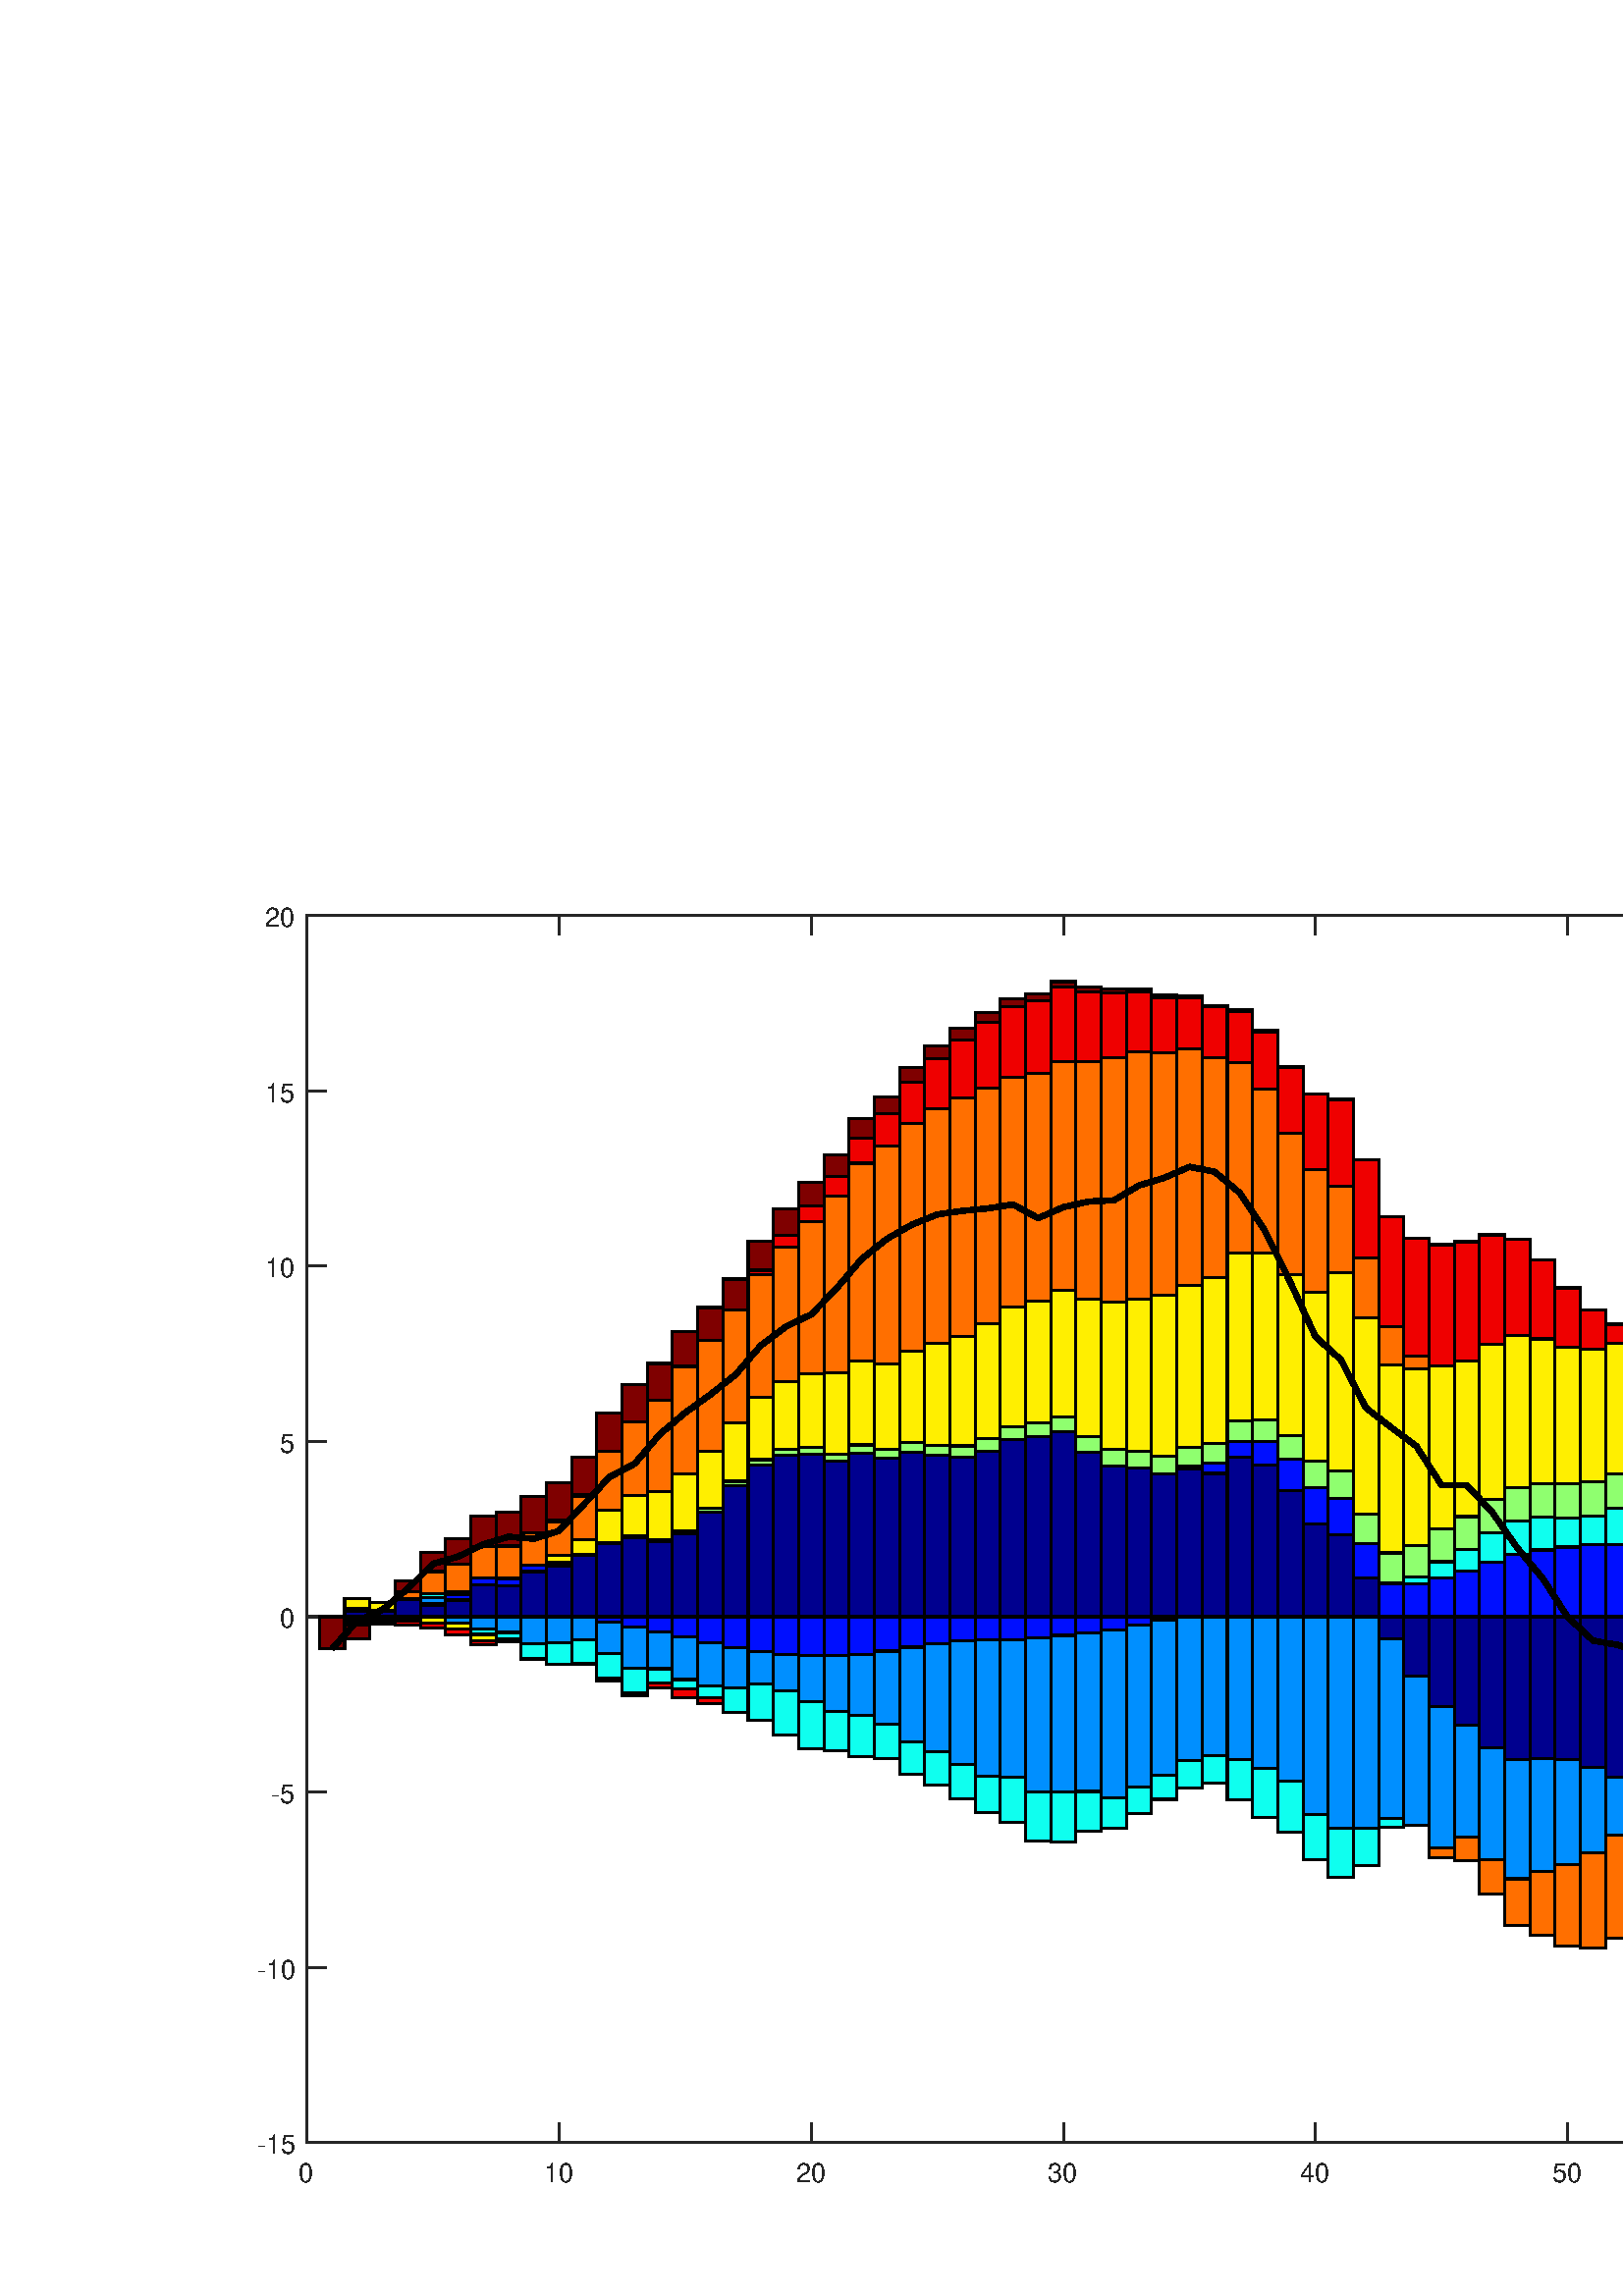 %!PS-Adobe-3.0 EPSF-3.0
%%Pages: (atend)
%%BoundingBox: (atend)
%%LanguageLevel: 2
%%EndComments
%%BeginProlog
%%BeginResource: procset (Apache XML Graphics Std ProcSet) 1.2 0
%%Version: 1.2 0
%%Copyright: (Copyright 2001-2003,2010 The Apache Software Foundation. License terms: http://www.apache.org/licenses/LICENSE-2.0)
/bd{bind def}bind def
/ld{load def}bd
/GR/grestore ld
/M/moveto ld
/LJ/setlinejoin ld
/C/curveto ld
/f/fill ld
/LW/setlinewidth ld
/GC/setgray ld
/t/show ld
/N/newpath ld
/CT/concat ld
/cp/closepath ld
/S/stroke ld
/L/lineto ld
/CC/setcmykcolor ld
/A/ashow ld
/GS/gsave ld
/RC/setrgbcolor ld
/RM/rmoveto ld
/ML/setmiterlimit ld
/re {4 2 roll M
1 index 0 rlineto
0 exch rlineto
neg 0 rlineto
cp } bd
/_ctm matrix def
/_tm matrix def
/BT { _ctm currentmatrix pop matrix _tm copy pop 0 0 moveto } bd
/ET { _ctm setmatrix } bd
/iTm { _ctm setmatrix _tm concat } bd
/Tm { _tm astore pop iTm 0 0 moveto } bd
/ux 0.0 def
/uy 0.0 def
/F {
  /Tp exch def
  /Tf exch def
  Tf findfont Tp scalefont setfont
  /cf Tf def  /cs Tp def
} bd
/ULS {currentpoint /uy exch def /ux exch def} bd
/ULE {
  /Tcx currentpoint pop def
  gsave
  newpath
  cf findfont cs scalefont dup
  /FontMatrix get 0 get /Ts exch def /FontInfo get dup
  /UnderlinePosition get Ts mul /To exch def
  /UnderlineThickness get Ts mul /Tt exch def
  ux uy To add moveto  Tcx uy To add lineto
  Tt setlinewidth stroke
  grestore
} bd
/OLE {
  /Tcx currentpoint pop def
  gsave
  newpath
  cf findfont cs scalefont dup
  /FontMatrix get 0 get /Ts exch def /FontInfo get dup
  /UnderlinePosition get Ts mul /To exch def
  /UnderlineThickness get Ts mul /Tt exch def
  ux uy To add cs add moveto Tcx uy To add cs add lineto
  Tt setlinewidth stroke
  grestore
} bd
/SOE {
  /Tcx currentpoint pop def
  gsave
  newpath
  cf findfont cs scalefont dup
  /FontMatrix get 0 get /Ts exch def /FontInfo get dup
  /UnderlinePosition get Ts mul /To exch def
  /UnderlineThickness get Ts mul /Tt exch def
  ux uy To add cs 10 mul 26 idiv add moveto Tcx uy To add cs 10 mul 26 idiv add lineto
  Tt setlinewidth stroke
  grestore
} bd
/QT {
/Y22 exch store
/X22 exch store
/Y21 exch store
/X21 exch store
currentpoint
/Y21 load 2 mul add 3 div exch
/X21 load 2 mul add 3 div exch
/X21 load 2 mul /X22 load add 3 div
/Y21 load 2 mul /Y22 load add 3 div
/X22 load /Y22 load curveto
} bd
/SSPD {
dup length /d exch dict def
{
/v exch def
/k exch def
currentpagedevice k known {
/cpdv currentpagedevice k get def
v cpdv ne {
/upd false def
/nullv v type /nulltype eq def
/nullcpdv cpdv type /nulltype eq def
nullv nullcpdv or
{
/upd true def
} {
/sametype v type cpdv type eq def
sametype {
v type /arraytype eq {
/vlen v length def
/cpdvlen cpdv length def
vlen cpdvlen eq {
0 1 vlen 1 sub {
/i exch def
/obj v i get def
/cpdobj cpdv i get def
obj cpdobj ne {
/upd true def
exit
} if
} for
} {
/upd true def
} ifelse
} {
v type /dicttype eq {
v {
/dv exch def
/dk exch def
/cpddv cpdv dk get def
dv cpddv ne {
/upd true def
exit
} if
} forall
} {
/upd true def
} ifelse
} ifelse
} if
} ifelse
upd true eq {
d k v put
} if
} if
} if
} forall
d length 0 gt {
d setpagedevice
} if
} bd
%%EndResource
%%BeginResource: procset (Apache XML Graphics EPS ProcSet) 1.0 0
%%Version: 1.0 0
%%Copyright: (Copyright 2002-2003 The Apache Software Foundation. License terms: http://www.apache.org/licenses/LICENSE-2.0)
/BeginEPSF { %def
/b4_Inc_state save def         % Save state for cleanup
/dict_count countdictstack def % Count objects on dict stack
/op_count count 1 sub def      % Count objects on operand stack
userdict begin                 % Push userdict on dict stack
/showpage { } def              % Redefine showpage, { } = null proc
0 setgray 0 setlinecap         % Prepare graphics state
1 setlinewidth 0 setlinejoin
10 setmiterlimit [ ] 0 setdash newpath
/languagelevel where           % If level not equal to 1 then
{pop languagelevel             % set strokeadjust and
1 ne                           % overprint to their defaults.
{false setstrokeadjust false setoverprint
} if
} if
} bd
/EndEPSF { %def
count op_count sub {pop} repeat            % Clean up stacks
countdictstack dict_count sub {end} repeat
b4_Inc_state restore
} bd
%%EndResource
%FOPBeginFontDict
%%IncludeResource: font Courier-Bold
%%IncludeResource: font Helvetica
%%IncludeResource: font Courier-BoldOblique
%%IncludeResource: font Courier-Oblique
%%IncludeResource: font Times-Roman
%%IncludeResource: font Helvetica-BoldOblique
%%IncludeResource: font Helvetica-Bold
%%IncludeResource: font Helvetica-Oblique
%%IncludeResource: font Times-BoldItalic
%%IncludeResource: font Courier
%%IncludeResource: font Times-Italic
%%IncludeResource: font Times-Bold
%%IncludeResource: font Symbol
%%IncludeResource: font ZapfDingbats
%FOPEndFontDict
%%BeginResource: encoding WinAnsiEncoding
/WinAnsiEncoding [
/.notdef /.notdef /.notdef /.notdef /.notdef
/.notdef /.notdef /.notdef /.notdef /.notdef
/.notdef /.notdef /.notdef /.notdef /.notdef
/.notdef /.notdef /.notdef /.notdef /.notdef
/.notdef /.notdef /.notdef /.notdef /.notdef
/.notdef /.notdef /.notdef /.notdef /.notdef
/.notdef /.notdef /space /exclam /quotedbl
/numbersign /dollar /percent /ampersand /quotesingle
/parenleft /parenright /asterisk /plus /comma
/hyphen /period /slash /zero /one
/two /three /four /five /six
/seven /eight /nine /colon /semicolon
/less /equal /greater /question /at
/A /B /C /D /E
/F /G /H /I /J
/K /L /M /N /O
/P /Q /R /S /T
/U /V /W /X /Y
/Z /bracketleft /backslash /bracketright /asciicircum
/underscore /quoteleft /a /b /c
/d /e /f /g /h
/i /j /k /l /m
/n /o /p /q /r
/s /t /u /v /w
/x /y /z /braceleft /bar
/braceright /asciitilde /bullet /Euro /bullet
/quotesinglbase /florin /quotedblbase /ellipsis /dagger
/daggerdbl /circumflex /perthousand /Scaron /guilsinglleft
/OE /bullet /Zcaron /bullet /bullet
/quoteleft /quoteright /quotedblleft /quotedblright /bullet
/endash /emdash /asciitilde /trademark /scaron
/guilsinglright /oe /bullet /zcaron /Ydieresis
/space /exclamdown /cent /sterling /currency
/yen /brokenbar /section /dieresis /copyright
/ordfeminine /guillemotleft /logicalnot /sfthyphen /registered
/macron /degree /plusminus /twosuperior /threesuperior
/acute /mu /paragraph /middot /cedilla
/onesuperior /ordmasculine /guillemotright /onequarter /onehalf
/threequarters /questiondown /Agrave /Aacute /Acircumflex
/Atilde /Adieresis /Aring /AE /Ccedilla
/Egrave /Eacute /Ecircumflex /Edieresis /Igrave
/Iacute /Icircumflex /Idieresis /Eth /Ntilde
/Ograve /Oacute /Ocircumflex /Otilde /Odieresis
/multiply /Oslash /Ugrave /Uacute /Ucircumflex
/Udieresis /Yacute /Thorn /germandbls /agrave
/aacute /acircumflex /atilde /adieresis /aring
/ae /ccedilla /egrave /eacute /ecircumflex
/edieresis /igrave /iacute /icircumflex /idieresis
/eth /ntilde /ograve /oacute /ocircumflex
/otilde /odieresis /divide /oslash /ugrave
/uacute /ucircumflex /udieresis /yacute /thorn
/ydieresis
] def
%%EndResource
%FOPBeginFontReencode
/Courier-Bold findfont
dup length dict begin
  {1 index /FID ne {def} {pop pop} ifelse} forall
  /Encoding WinAnsiEncoding def
  currentdict
end
/Courier-Bold exch definefont pop
/Helvetica findfont
dup length dict begin
  {1 index /FID ne {def} {pop pop} ifelse} forall
  /Encoding WinAnsiEncoding def
  currentdict
end
/Helvetica exch definefont pop
/Courier-BoldOblique findfont
dup length dict begin
  {1 index /FID ne {def} {pop pop} ifelse} forall
  /Encoding WinAnsiEncoding def
  currentdict
end
/Courier-BoldOblique exch definefont pop
/Courier-Oblique findfont
dup length dict begin
  {1 index /FID ne {def} {pop pop} ifelse} forall
  /Encoding WinAnsiEncoding def
  currentdict
end
/Courier-Oblique exch definefont pop
/Times-Roman findfont
dup length dict begin
  {1 index /FID ne {def} {pop pop} ifelse} forall
  /Encoding WinAnsiEncoding def
  currentdict
end
/Times-Roman exch definefont pop
/Helvetica-BoldOblique findfont
dup length dict begin
  {1 index /FID ne {def} {pop pop} ifelse} forall
  /Encoding WinAnsiEncoding def
  currentdict
end
/Helvetica-BoldOblique exch definefont pop
/Helvetica-Bold findfont
dup length dict begin
  {1 index /FID ne {def} {pop pop} ifelse} forall
  /Encoding WinAnsiEncoding def
  currentdict
end
/Helvetica-Bold exch definefont pop
/Helvetica-Oblique findfont
dup length dict begin
  {1 index /FID ne {def} {pop pop} ifelse} forall
  /Encoding WinAnsiEncoding def
  currentdict
end
/Helvetica-Oblique exch definefont pop
/Times-BoldItalic findfont
dup length dict begin
  {1 index /FID ne {def} {pop pop} ifelse} forall
  /Encoding WinAnsiEncoding def
  currentdict
end
/Times-BoldItalic exch definefont pop
/Courier findfont
dup length dict begin
  {1 index /FID ne {def} {pop pop} ifelse} forall
  /Encoding WinAnsiEncoding def
  currentdict
end
/Courier exch definefont pop
/Times-Italic findfont
dup length dict begin
  {1 index /FID ne {def} {pop pop} ifelse} forall
  /Encoding WinAnsiEncoding def
  currentdict
end
/Times-Italic exch definefont pop
/Times-Bold findfont
dup length dict begin
  {1 index /FID ne {def} {pop pop} ifelse} forall
  /Encoding WinAnsiEncoding def
  currentdict
end
/Times-Bold exch definefont pop
%FOPEndFontReencode
%%EndProlog
%%Page: 1 1
%%PageBoundingBox: 0 0 1125 563
%%BeginPageSetup
[1 0 0 -1 0 563] CT
%%EndPageSetup
GS
[0.75 0 0 0.75 0 0.5] CT
1 GC
N
0 0 1500 750 re
f
GR
GS
[0.75 0 0 0.75 0 0.5] CT
1 GC
N
0 0 1500 750 re
f
GR
GS
[0.75 0 0 0.75 0 0.5] CT
1 GC
N
150 675 M
1050 675 L
1050 75 L
150 75 L
cp
f
GR
GS
[0.75 0 0 0.75 0 0.5] CT
0.149 GC
2 setlinecap
10.0 ML
N
150 675 M
1050 675 L
S
GR
GS
[0.75 0 0 0.75 0 0.5] CT
0.149 GC
2 setlinecap
10.0 ML
N
150 75 M
1050 75 L
S
GR
GS
[0.75 0 0 0.75 0 0.5] CT
0.149 GC
2 setlinecap
10.0 ML
N
150 675 M
150 666 L
S
GR
GS
[0.75 0 0 0.75 0 0.5] CT
0.149 GC
2 setlinecap
10.0 ML
N
273.288 675 M
273.288 666 L
S
GR
GS
[0.75 0 0 0.75 0 0.5] CT
0.149 GC
2 setlinecap
10.0 ML
N
396.575 675 M
396.575 666 L
S
GR
GS
[0.75 0 0 0.75 0 0.5] CT
0.149 GC
2 setlinecap
10.0 ML
N
519.863 675 M
519.863 666 L
S
GR
GS
[0.75 0 0 0.75 0 0.5] CT
0.149 GC
2 setlinecap
10.0 ML
N
643.151 675 M
643.151 666 L
S
GR
GS
[0.75 0 0 0.75 0 0.5] CT
0.149 GC
2 setlinecap
10.0 ML
N
766.438 675 M
766.438 666 L
S
GR
GS
[0.75 0 0 0.75 0 0.5] CT
0.149 GC
2 setlinecap
10.0 ML
N
889.726 675 M
889.726 666 L
S
GR
GS
[0.75 0 0 0.75 0 0.5] CT
0.149 GC
2 setlinecap
10.0 ML
N
1013.014 675 M
1013.014 666 L
S
GR
GS
[0.75 0 0 0.75 0 0.5] CT
0.149 GC
2 setlinecap
10.0 ML
N
150 75 M
150 84 L
S
GR
GS
[0.75 0 0 0.75 0 0.5] CT
0.149 GC
2 setlinecap
10.0 ML
N
273.288 75 M
273.288 84 L
S
GR
GS
[0.75 0 0 0.75 0 0.5] CT
0.149 GC
2 setlinecap
10.0 ML
N
396.575 75 M
396.575 84 L
S
GR
GS
[0.75 0 0 0.75 0 0.5] CT
0.149 GC
2 setlinecap
10.0 ML
N
519.863 75 M
519.863 84 L
S
GR
GS
[0.75 0 0 0.75 0 0.5] CT
0.149 GC
2 setlinecap
10.0 ML
N
643.151 75 M
643.151 84 L
S
GR
GS
[0.75 0 0 0.75 0 0.5] CT
0.149 GC
2 setlinecap
10.0 ML
N
766.438 75 M
766.438 84 L
S
GR
GS
[0.75 0 0 0.75 0 0.5] CT
0.149 GC
2 setlinecap
10.0 ML
N
889.726 75 M
889.726 84 L
S
GR
GS
[0.75 0 0 0.75 0 0.5] CT
0.149 GC
2 setlinecap
10.0 ML
N
1013.014 75 M
1013.014 84 L
S
GR
GS
[0.75 0 0 0.75 112.5 510.75] CT
0.149 GC
/Helvetica 13 F
GS
[1 0 0 1 0 0] CT
-4 14 moveto 
1 -1 scale
(0) t 
GR
GR
GS
[0.75 0 0 0.75 204.966 510.75] CT
0.149 GC
/Helvetica 13 F
GS
[1 0 0 1 0 0] CT
-7.5 14 moveto 
1 -1 scale
(10) t 
GR
GR
GS
[0.75 0 0 0.75 297.432 510.75] CT
0.149 GC
/Helvetica 13 F
GS
[1 0 0 1 0 0] CT
-7.5 14 moveto 
1 -1 scale
(20) t 
GR
GR
GS
[0.75 0 0 0.75 389.897 510.75] CT
0.149 GC
/Helvetica 13 F
GS
[1 0 0 1 0 0] CT
-7.5 14 moveto 
1 -1 scale
(30) t 
GR
GR
GS
[0.75 0 0 0.75 482.363 510.75] CT
0.149 GC
/Helvetica 13 F
GS
[1 0 0 1 0 0] CT
-7.5 14 moveto 
1 -1 scale
(40) t 
GR
GR
GS
[0.75 0 0 0.75 574.829 510.75] CT
0.149 GC
/Helvetica 13 F
GS
[1 0 0 1 0 0] CT
-7.5 14 moveto 
1 -1 scale
(50) t 
GR
GR
GS
[0.75 0 0 0.75 667.295 510.75] CT
0.149 GC
/Helvetica 13 F
GS
[1 0 0 1 0 0] CT
-7.5 14 moveto 
1 -1 scale
(60) t 
GR
GR
GS
[0.75 0 0 0.75 759.76 510.75] CT
0.149 GC
/Helvetica 13 F
GS
[1 0 0 1 0 0] CT
-7.5 14 moveto 
1 -1 scale
(70) t 
GR
GR
GS
[0.75 0 0 0.75 0 0.5] CT
0.149 GC
2 setlinecap
10.0 ML
N
150 675 M
150 75 L
S
GR
GS
[0.75 0 0 0.75 0 0.5] CT
0.149 GC
2 setlinecap
10.0 ML
N
1050 675 M
1050 75 L
S
GR
GS
[0.75 0 0 0.75 0 0.5] CT
0.149 GC
2 setlinecap
10.0 ML
N
150 675 M
159 675 L
S
GR
GS
[0.75 0 0 0.75 0 0.5] CT
0.149 GC
2 setlinecap
10.0 ML
N
150 589.286 M
159 589.286 L
S
GR
GS
[0.75 0 0 0.75 0 0.5] CT
0.149 GC
2 setlinecap
10.0 ML
N
150 503.571 M
159 503.571 L
S
GR
GS
[0.75 0 0 0.75 0 0.5] CT
0.149 GC
2 setlinecap
10.0 ML
N
150 417.857 M
159 417.857 L
S
GR
GS
[0.75 0 0 0.75 0 0.5] CT
0.149 GC
2 setlinecap
10.0 ML
N
150 332.143 M
159 332.143 L
S
GR
GS
[0.75 0 0 0.75 0 0.5] CT
0.149 GC
2 setlinecap
10.0 ML
N
150 246.429 M
159 246.429 L
S
GR
GS
[0.75 0 0 0.75 0 0.5] CT
0.149 GC
2 setlinecap
10.0 ML
N
150 160.714 M
159 160.714 L
S
GR
GS
[0.75 0 0 0.75 0 0.5] CT
0.149 GC
2 setlinecap
10.0 ML
N
150 75 M
159 75 L
S
GR
GS
[0.75 0 0 0.75 0 0.5] CT
0.149 GC
2 setlinecap
10.0 ML
N
1050 675 M
1041 675 L
S
GR
GS
[0.75 0 0 0.75 0 0.5] CT
0.149 GC
2 setlinecap
10.0 ML
N
1050 589.286 M
1041 589.286 L
S
GR
GS
[0.75 0 0 0.75 0 0.5] CT
0.149 GC
2 setlinecap
10.0 ML
N
1050 503.571 M
1041 503.571 L
S
GR
GS
[0.75 0 0 0.75 0 0.5] CT
0.149 GC
2 setlinecap
10.0 ML
N
1050 417.857 M
1041 417.857 L
S
GR
GS
[0.75 0 0 0.75 0 0.5] CT
0.149 GC
2 setlinecap
10.0 ML
N
1050 332.143 M
1041 332.143 L
S
GR
GS
[0.75 0 0 0.75 0 0.5] CT
0.149 GC
2 setlinecap
10.0 ML
N
1050 246.429 M
1041 246.429 L
S
GR
GS
[0.75 0 0 0.75 0 0.5] CT
0.149 GC
2 setlinecap
10.0 ML
N
1050 160.714 M
1041 160.714 L
S
GR
GS
[0.75 0 0 0.75 0 0.5] CT
0.149 GC
2 setlinecap
10.0 ML
N
1050 75 M
1041 75 L
S
GR
GS
[0.75 0 0 0.75 108.5 506.75] CT
0.149 GC
/Helvetica 13 F
GS
[1 0 0 1 0 0] CT
-19 5.5 moveto 
1 -1 scale
(-15) t 
GR
GR
GS
[0.75 0 0 0.75 108.5 442.464] CT
0.149 GC
/Helvetica 13 F
GS
[1 0 0 1 0 0] CT
-19 5.5 moveto 
1 -1 scale
(-10) t 
GR
GR
GS
[0.75 0 0 0.75 108.5 378.179] CT
0.149 GC
/Helvetica 13 F
GS
[1 0 0 1 0 0] CT
-12 5.5 moveto 
1 -1 scale
(-5) t 
GR
GR
GS
[0.75 0 0 0.75 108.5 313.893] CT
0.149 GC
/Helvetica 13 F
GS
[1 0 0 1 0 0] CT
-8 5.5 moveto 
1 -1 scale
(0) t 
GR
GR
GS
[0.75 0 0 0.75 108.5 249.607] CT
0.149 GC
/Helvetica 13 F
GS
[1 0 0 1 0 0] CT
-8 5.5 moveto 
1 -1 scale
(5) t 
GR
GR
GS
[0.75 0 0 0.75 108.5 185.321] CT
0.149 GC
/Helvetica 13 F
GS
[1 0 0 1 0 0] CT
-15 5.5 moveto 
1 -1 scale
(10) t 
GR
GR
GS
[0.75 0 0 0.75 108.5 121.036] CT
0.149 GC
/Helvetica 13 F
GS
[1 0 0 1 0 0] CT
-15 5.5 moveto 
1 -1 scale
(15) t 
GR
GR
GS
[0.75 0 0 0.75 108.5 56.75] CT
0.149 GC
/Helvetica 13 F
GS
[1 0 0 1 0 0] CT
-15 5.5 moveto 
1 -1 scale
(20) t 
GR
GR
GS
[0.75 0 0 0.75 0 0.5] CT
2 setlinecap
10.0 ML
N
156.164 417.857 M
156.164 417.857 L
168.493 417.857 L
168.493 417.857 L
156.164 417.857 L
S
GR
GS
[0.75 0 0 0.75 0 0.5] CT
2 setlinecap
10.0 ML
N
156.164 417.857 M
156.164 417.857 L
168.493 417.857 L
168.493 417.857 L
156.164 417.857 L
S
GR
GS
[0.75 0 0 0.75 0 0.5] CT
2 setlinecap
10.0 ML
N
156.164 417.857 M
156.164 417.857 L
168.493 417.857 L
168.493 417.857 L
156.164 417.857 L
S
GR
GS
[0.75 0 0 0.75 0 0.5] CT
2 setlinecap
10.0 ML
N
156.164 417.857 M
156.164 417.857 L
168.493 417.857 L
168.493 417.857 L
156.164 417.857 L
S
GR
GS
[0.75 0 0 0.75 0 0.5] CT
2 setlinecap
10.0 ML
N
156.164 417.857 M
156.164 417.857 L
168.493 417.857 L
168.493 417.857 L
156.164 417.857 L
S
GR
GS
[0.75 0 0 0.75 0 0.5] CT
2 setlinecap
10.0 ML
N
156.164 417.857 M
156.164 417.857 L
168.493 417.857 L
168.493 417.857 L
156.164 417.857 L
S
GR
GS
[0.75 0 0 0.75 0 0.5] CT
2 setlinecap
10.0 ML
N
156.164 417.857 M
156.164 417.857 L
168.493 417.857 L
168.493 417.857 L
156.164 417.857 L
S
GR
GS
[0.75 0 0 0.75 0 0.5] CT
2 setlinecap
10.0 ML
N
156.164 417.857 M
156.164 417.857 L
168.493 417.857 L
168.493 417.857 L
156.164 417.857 L
S
GR
GS
[0.75 0 0 0.75 0 0.5] CT
0.498 0 0 RC
N
156.164 417.857 M
156.164 433.484 L
168.493 433.484 L
cp
f
GR
GS
[0.75 0 0 0.75 0 0.5] CT
0.498 0 0 RC
N
156.164 417.857 M
168.493 433.484 L
168.493 417.857 L
cp
f
GR
GS
[0.75 0 0 0.75 0 0.5] CT
2 setlinecap
10.0 ML
N
156.164 417.857 M
156.164 433.484 L
168.493 433.484 L
168.493 417.857 L
156.164 417.857 L
S
GR
GS
[0.75 0 0 0.75 0 0.5] CT
0 0 0.561 RC
N
168.493 417.857 M
168.493 415.145 L
180.822 415.145 L
cp
f
GR
GS
[0.75 0 0 0.75 0 0.5] CT
0 0 0.561 RC
N
168.493 417.857 M
180.822 415.145 L
180.822 417.857 L
cp
f
GR
GS
[0.75 0 0 0.75 0 0.5] CT
2 setlinecap
10.0 ML
N
168.493 417.857 M
168.493 415.145 L
180.822 415.145 L
180.822 417.857 L
168.493 417.857 L
S
GR
GS
[0.75 0 0 0.75 0 0.5] CT
0 0.059 1 RC
N
168.493 417.857 M
168.493 418.807 L
180.822 418.807 L
cp
f
GR
GS
[0.75 0 0 0.75 0 0.5] CT
0 0.059 1 RC
N
168.493 417.857 M
180.822 418.807 L
180.822 417.857 L
cp
f
GR
GS
[0.75 0 0 0.75 0 0.5] CT
2 setlinecap
10.0 ML
N
168.493 417.857 M
168.493 418.807 L
180.822 418.807 L
180.822 417.857 L
168.493 417.857 L
S
GR
GS
[0.75 0 0 0.75 0 0.5] CT
0 0.561 1 RC
N
168.493 415.145 M
168.493 413.789 L
180.822 413.789 L
cp
f
GR
GS
[0.75 0 0 0.75 0 0.5] CT
0 0.561 1 RC
N
168.493 415.145 M
180.822 413.789 L
180.822 415.145 L
cp
f
GR
GS
[0.75 0 0 0.75 0 0.5] CT
2 setlinecap
10.0 ML
N
168.493 415.145 M
168.493 413.789 L
180.822 413.789 L
180.822 415.145 L
168.493 415.145 L
S
GR
GS
[0.75 0 0 0.75 0 0.5] CT
0.059 1 0.937 RC
N
168.493 418.807 M
168.493 419.212 L
180.822 419.212 L
cp
f
GR
GS
[0.75 0 0 0.75 0 0.5] CT
0.059 1 0.937 RC
N
168.493 418.807 M
180.822 419.212 L
180.822 418.807 L
cp
f
GR
GS
[0.75 0 0 0.75 0 0.5] CT
2 setlinecap
10.0 ML
N
168.493 418.807 M
168.493 419.212 L
180.822 419.212 L
180.822 418.807 L
168.493 418.807 L
S
GR
GS
[0.75 0 0 0.75 0 0.5] CT
0.561 1 0.435 RC
N
168.493 419.212 M
168.493 419.286 L
180.822 419.286 L
cp
f
GR
GS
[0.75 0 0 0.75 0 0.5] CT
0.561 1 0.435 RC
N
168.493 419.212 M
180.822 419.286 L
180.822 419.212 L
cp
f
GR
GS
[0.75 0 0 0.75 0 0.5] CT
2 setlinecap
10.0 ML
N
168.493 419.212 M
168.493 419.286 L
180.822 419.286 L
180.822 419.212 L
168.493 419.212 L
S
GR
GS
[0.75 0 0 0.75 0 0.5] CT
1 0.937 0 RC
N
168.493 413.789 M
168.493 409.094 L
180.822 409.094 L
cp
f
GR
GS
[0.75 0 0 0.75 0 0.5] CT
1 0.937 0 RC
N
168.493 413.789 M
180.822 409.094 L
180.822 413.789 L
cp
f
GR
GS
[0.75 0 0 0.75 0 0.5] CT
2 setlinecap
10.0 ML
N
168.493 413.789 M
168.493 409.094 L
180.822 409.094 L
180.822 413.789 L
168.493 413.789 L
S
GR
GS
[0.75 0 0 0.75 0 0.5] CT
1 0.435 0 RC
N
168.493 419.286 M
168.493 421.143 L
180.822 421.143 L
cp
f
GR
GS
[0.75 0 0 0.75 0 0.5] CT
1 0.435 0 RC
N
168.493 419.286 M
180.822 421.143 L
180.822 419.286 L
cp
f
GR
GS
[0.75 0 0 0.75 0 0.5] CT
2 setlinecap
10.0 ML
N
168.493 419.286 M
168.493 421.143 L
180.822 421.143 L
180.822 419.286 L
168.493 419.286 L
S
GR
GS
[0.75 0 0 0.75 0 0.5] CT
0.937 0 0 RC
N
168.493 421.143 M
168.493 421.974 L
180.822 421.974 L
cp
f
GR
GS
[0.75 0 0 0.75 0 0.5] CT
0.937 0 0 RC
N
168.493 421.143 M
180.822 421.974 L
180.822 421.143 L
cp
f
GR
GS
[0.75 0 0 0.75 0 0.5] CT
2 setlinecap
10.0 ML
N
168.493 421.143 M
168.493 421.974 L
180.822 421.974 L
180.822 421.143 L
168.493 421.143 L
S
GR
GS
[0.75 0 0 0.75 0 0.5] CT
0.498 0 0 RC
N
168.493 421.974 M
168.493 428.714 L
180.822 428.714 L
cp
f
GR
GS
[0.75 0 0 0.75 0 0.5] CT
0.498 0 0 RC
N
168.493 421.974 M
180.822 428.714 L
180.822 421.974 L
cp
f
GR
GS
[0.75 0 0 0.75 0 0.5] CT
2 setlinecap
10.0 ML
N
168.493 421.974 M
168.493 428.714 L
180.822 428.714 L
180.822 421.974 L
168.493 421.974 L
S
GR
GS
[0.75 0 0 0.75 0 0.5] CT
0 0 0.561 RC
N
180.822 417.857 M
180.822 415.289 L
193.151 415.289 L
cp
f
GR
GS
[0.75 0 0 0.75 0 0.5] CT
0 0 0.561 RC
N
180.822 417.857 M
193.151 415.289 L
193.151 417.857 L
cp
f
GR
GS
[0.75 0 0 0.75 0 0.5] CT
2 setlinecap
10.0 ML
N
180.822 417.857 M
180.822 415.289 L
193.151 415.289 L
193.151 417.857 L
180.822 417.857 L
S
GR
GS
[0.75 0 0 0.75 0 0.5] CT
0 0.059 1 RC
N
180.822 417.857 M
180.822 419.4 L
193.151 419.4 L
cp
f
GR
GS
[0.75 0 0 0.75 0 0.5] CT
0 0.059 1 RC
N
180.822 417.857 M
193.151 419.4 L
193.151 417.857 L
cp
f
GR
GS
[0.75 0 0 0.75 0 0.5] CT
2 setlinecap
10.0 ML
N
180.822 417.857 M
180.822 419.4 L
193.151 419.4 L
193.151 417.857 L
180.822 417.857 L
S
GR
GS
[0.75 0 0 0.75 0 0.5] CT
0 0.561 1 RC
N
180.822 419.4 M
180.822 419.468 L
193.151 419.468 L
cp
f
GR
GS
[0.75 0 0 0.75 0 0.5] CT
0 0.561 1 RC
N
180.822 419.4 M
193.151 419.468 L
193.151 419.4 L
cp
f
GR
GS
[0.75 0 0 0.75 0 0.5] CT
2 setlinecap
10.0 ML
N
180.822 419.4 M
180.822 419.468 L
193.151 419.468 L
193.151 419.4 L
180.822 419.4 L
S
GR
GS
[0.75 0 0 0.75 0 0.5] CT
0.059 1 0.937 RC
N
180.822 415.289 M
180.822 414.973 L
193.151 414.973 L
cp
f
GR
GS
[0.75 0 0 0.75 0 0.5] CT
0.059 1 0.937 RC
N
180.822 415.289 M
193.151 414.973 L
193.151 415.289 L
cp
f
GR
GS
[0.75 0 0 0.75 0 0.5] CT
2 setlinecap
10.0 ML
N
180.822 415.289 M
180.822 414.973 L
193.151 414.973 L
193.151 415.289 L
180.822 415.289 L
S
GR
GS
[0.75 0 0 0.75 0 0.5] CT
0.561 1 0.435 RC
N
180.822 414.973 M
180.822 414.907 L
193.151 414.907 L
cp
f
GR
GS
[0.75 0 0 0.75 0 0.5] CT
0.561 1 0.435 RC
N
180.822 414.973 M
193.151 414.907 L
193.151 414.973 L
cp
f
GR
GS
[0.75 0 0 0.75 0 0.5] CT
2 setlinecap
10.0 ML
N
180.822 414.973 M
180.822 414.907 L
193.151 414.907 L
193.151 414.973 L
180.822 414.973 L
S
GR
GS
[0.75 0 0 0.75 0 0.5] CT
1 0.937 0 RC
N
180.822 414.907 M
180.822 411.077 L
193.151 411.077 L
cp
f
GR
GS
[0.75 0 0 0.75 0 0.5] CT
1 0.937 0 RC
N
180.822 414.907 M
193.151 411.077 L
193.151 414.907 L
cp
f
GR
GS
[0.75 0 0 0.75 0 0.5] CT
2 setlinecap
10.0 ML
N
180.822 414.907 M
180.822 411.077 L
193.151 411.077 L
193.151 414.907 L
180.822 414.907 L
S
GR
GS
[0.75 0 0 0.75 0 0.5] CT
1 0.435 0 RC
N
180.822 419.468 M
180.822 420.205 L
193.151 420.205 L
cp
f
GR
GS
[0.75 0 0 0.75 0 0.5] CT
1 0.435 0 RC
N
180.822 419.468 M
193.151 420.205 L
193.151 419.468 L
cp
f
GR
GS
[0.75 0 0 0.75 0 0.5] CT
2 setlinecap
10.0 ML
N
180.822 419.468 M
180.822 420.205 L
193.151 420.205 L
193.151 419.468 L
180.822 419.468 L
S
GR
GS
[0.75 0 0 0.75 0 0.5] CT
0.937 0 0 RC
N
180.822 420.205 M
180.822 421.329 L
193.151 421.329 L
cp
f
GR
GS
[0.75 0 0 0.75 0 0.5] CT
0.937 0 0 RC
N
180.822 420.205 M
193.151 421.329 L
193.151 420.205 L
cp
f
GR
GS
[0.75 0 0 0.75 0 0.5] CT
2 setlinecap
10.0 ML
N
180.822 420.205 M
180.822 421.329 L
193.151 421.329 L
193.151 420.205 L
180.822 420.205 L
S
GR
GS
[0.75 0 0 0.75 0 0.5] CT
0.498 0 0 RC
N
180.822 411.077 M
180.822 410.932 L
193.151 410.932 L
cp
f
GR
GS
[0.75 0 0 0.75 0 0.5] CT
0.498 0 0 RC
N
180.822 411.077 M
193.151 410.932 L
193.151 411.077 L
cp
f
GR
GS
[0.75 0 0 0.75 0 0.5] CT
2 setlinecap
10.0 ML
N
180.822 411.077 M
180.822 410.932 L
193.151 410.932 L
193.151 411.077 L
180.822 411.077 L
S
GR
GS
[0.75 0 0 0.75 0 0.5] CT
0 0 0.561 RC
N
193.151 417.857 M
193.151 409.372 L
205.479 409.372 L
cp
f
GR
GS
[0.75 0 0 0.75 0 0.5] CT
0 0 0.561 RC
N
193.151 417.857 M
205.479 409.372 L
205.479 417.857 L
cp
f
GR
GS
[0.75 0 0 0.75 0 0.5] CT
2 setlinecap
10.0 ML
N
193.151 417.857 M
193.151 409.372 L
205.479 409.372 L
205.479 417.857 L
193.151 417.857 L
S
GR
GS
[0.75 0 0 0.75 0 0.5] CT
0 0.059 1 RC
N
193.151 417.857 M
193.151 418.679 L
205.479 418.679 L
cp
f
GR
GS
[0.75 0 0 0.75 0 0.5] CT
0 0.059 1 RC
N
193.151 417.857 M
205.479 418.679 L
205.479 417.857 L
cp
f
GR
GS
[0.75 0 0 0.75 0 0.5] CT
2 setlinecap
10.0 ML
N
193.151 417.857 M
193.151 418.679 L
205.479 418.679 L
205.479 417.857 L
193.151 417.857 L
S
GR
GS
[0.75 0 0 0.75 0 0.5] CT
0 0.561 1 RC
N
193.151 409.372 M
193.151 408.836 L
205.479 408.836 L
cp
f
GR
GS
[0.75 0 0 0.75 0 0.5] CT
0 0.561 1 RC
N
193.151 409.372 M
205.479 408.836 L
205.479 409.372 L
cp
f
GR
GS
[0.75 0 0 0.75 0 0.5] CT
2 setlinecap
10.0 ML
N
193.151 409.372 M
193.151 408.836 L
205.479 408.836 L
205.479 409.372 L
193.151 409.372 L
S
GR
GS
[0.75 0 0 0.75 0 0.5] CT
0.059 1 0.937 RC
N
193.151 418.679 M
193.151 419.363 L
205.479 419.363 L
cp
f
GR
GS
[0.75 0 0 0.75 0 0.5] CT
0.059 1 0.937 RC
N
193.151 418.679 M
205.479 419.363 L
205.479 418.679 L
cp
f
GR
GS
[0.75 0 0 0.75 0 0.5] CT
2 setlinecap
10.0 ML
N
193.151 418.679 M
193.151 419.363 L
205.479 419.363 L
205.479 418.679 L
193.151 418.679 L
S
GR
GS
[0.75 0 0 0.75 0 0.5] CT
0.561 1 0.435 RC
N
193.151 408.836 M
193.151 408.796 L
205.479 408.796 L
cp
f
GR
GS
[0.75 0 0 0.75 0 0.5] CT
0.561 1 0.435 RC
N
193.151 408.836 M
205.479 408.796 L
205.479 408.836 L
cp
f
GR
GS
[0.75 0 0 0.75 0 0.5] CT
2 setlinecap
10.0 ML
N
193.151 408.836 M
193.151 408.796 L
205.479 408.796 L
205.479 408.836 L
193.151 408.836 L
S
GR
GS
[0.75 0 0 0.75 0 0.5] CT
1 0.937 0 RC
N
193.151 419.363 M
193.151 419.845 L
205.479 419.845 L
cp
f
GR
GS
[0.75 0 0 0.75 0 0.5] CT
1 0.937 0 RC
N
193.151 419.363 M
205.479 419.845 L
205.479 419.363 L
cp
f
GR
GS
[0.75 0 0 0.75 0 0.5] CT
2 setlinecap
10.0 ML
N
193.151 419.363 M
193.151 419.845 L
205.479 419.845 L
205.479 419.363 L
193.151 419.363 L
S
GR
GS
[0.75 0 0 0.75 0 0.5] CT
1 0.435 0 RC
N
193.151 408.796 M
193.151 405.685 L
205.479 405.685 L
cp
f
GR
GS
[0.75 0 0 0.75 0 0.5] CT
1 0.435 0 RC
N
193.151 408.796 M
205.479 405.685 L
205.479 408.796 L
cp
f
GR
GS
[0.75 0 0 0.75 0 0.5] CT
2 setlinecap
10.0 ML
N
193.151 408.796 M
193.151 405.685 L
205.479 405.685 L
205.479 408.796 L
193.151 408.796 L
S
GR
GS
[0.75 0 0 0.75 0 0.5] CT
0.937 0 0 RC
N
193.151 419.845 M
193.151 421.804 L
205.479 421.804 L
cp
f
GR
GS
[0.75 0 0 0.75 0 0.5] CT
0.937 0 0 RC
N
193.151 419.845 M
205.479 421.804 L
205.479 419.845 L
cp
f
GR
GS
[0.75 0 0 0.75 0 0.5] CT
2 setlinecap
10.0 ML
N
193.151 419.845 M
193.151 421.804 L
205.479 421.804 L
205.479 419.845 L
193.151 419.845 L
S
GR
GS
[0.75 0 0 0.75 0 0.5] CT
0.498 0 0 RC
N
193.151 405.685 M
193.151 400.262 L
205.479 400.262 L
cp
f
GR
GS
[0.75 0 0 0.75 0 0.5] CT
0.498 0 0 RC
N
193.151 405.685 M
205.479 400.262 L
205.479 405.685 L
cp
f
GR
GS
[0.75 0 0 0.75 0 0.5] CT
2 setlinecap
10.0 ML
N
193.151 405.685 M
193.151 400.262 L
205.479 400.262 L
205.479 405.685 L
193.151 405.685 L
S
GR
GS
[0.75 0 0 0.75 0 0.5] CT
0 0 0.561 RC
N
205.479 417.857 M
205.479 412.358 L
217.808 412.358 L
cp
f
GR
GS
[0.75 0 0 0.75 0 0.5] CT
0 0 0.561 RC
N
205.479 417.857 M
217.808 412.358 L
217.808 417.857 L
cp
f
GR
GS
[0.75 0 0 0.75 0 0.5] CT
2 setlinecap
10.0 ML
N
205.479 417.857 M
205.479 412.358 L
217.808 412.358 L
217.808 417.857 L
205.479 417.857 L
S
GR
GS
[0.75 0 0 0.75 0 0.5] CT
0 0.059 1 RC
N
205.479 412.358 M
205.479 411.48 L
217.808 411.48 L
cp
f
GR
GS
[0.75 0 0 0.75 0 0.5] CT
0 0.059 1 RC
N
205.479 412.358 M
217.808 411.48 L
217.808 412.358 L
cp
f
GR
GS
[0.75 0 0 0.75 0 0.5] CT
2 setlinecap
10.0 ML
N
205.479 412.358 M
205.479 411.48 L
217.808 411.48 L
217.808 412.358 L
205.479 412.358 L
S
GR
GS
[0.75 0 0 0.75 0 0.5] CT
0 0.561 1 RC
N
205.479 411.48 M
205.479 408.672 L
217.808 408.672 L
cp
f
GR
GS
[0.75 0 0 0.75 0 0.5] CT
0 0.561 1 RC
N
205.479 411.48 M
217.808 408.672 L
217.808 411.48 L
cp
f
GR
GS
[0.75 0 0 0.75 0 0.5] CT
2 setlinecap
10.0 ML
N
205.479 411.48 M
205.479 408.672 L
217.808 408.672 L
217.808 411.48 L
205.479 411.48 L
S
GR
GS
[0.75 0 0 0.75 0 0.5] CT
0.059 1 0.937 RC
N
205.479 408.672 M
205.479 406.403 L
217.808 406.403 L
cp
f
GR
GS
[0.75 0 0 0.75 0 0.5] CT
0.059 1 0.937 RC
N
205.479 408.672 M
217.808 406.403 L
217.808 408.672 L
cp
f
GR
GS
[0.75 0 0 0.75 0 0.5] CT
2 setlinecap
10.0 ML
N
205.479 408.672 M
205.479 406.403 L
217.808 406.403 L
217.808 408.672 L
205.479 408.672 L
S
GR
GS
[0.75 0 0 0.75 0 0.5] CT
0.561 1 0.435 RC
N
205.479 417.857 M
205.479 417.876 L
217.808 417.876 L
cp
f
GR
GS
[0.75 0 0 0.75 0 0.5] CT
0.561 1 0.435 RC
N
205.479 417.857 M
217.808 417.876 L
217.808 417.857 L
cp
f
GR
GS
[0.75 0 0 0.75 0 0.5] CT
2 setlinecap
10.0 ML
N
205.479 417.857 M
205.479 417.876 L
217.808 417.876 L
217.808 417.857 L
205.479 417.857 L
S
GR
GS
[0.75 0 0 0.75 0 0.5] CT
1 0.937 0 RC
N
205.479 417.876 M
205.479 420.864 L
217.808 420.864 L
cp
f
GR
GS
[0.75 0 0 0.75 0 0.5] CT
1 0.937 0 RC
N
205.479 417.876 M
217.808 420.864 L
217.808 417.876 L
cp
f
GR
GS
[0.75 0 0 0.75 0 0.5] CT
2 setlinecap
10.0 ML
N
205.479 417.876 M
205.479 420.864 L
217.808 420.864 L
217.808 417.876 L
205.479 417.876 L
S
GR
GS
[0.75 0 0 0.75 0 0.5] CT
1 0.435 0 RC
N
205.479 406.403 M
205.479 395.768 L
217.808 395.768 L
cp
f
GR
GS
[0.75 0 0 0.75 0 0.5] CT
1 0.435 0 RC
N
205.479 406.403 M
217.808 395.768 L
217.808 406.403 L
cp
f
GR
GS
[0.75 0 0 0.75 0 0.5] CT
2 setlinecap
10.0 ML
N
205.479 406.403 M
205.479 395.768 L
217.808 395.768 L
217.808 406.403 L
205.479 406.403 L
S
GR
GS
[0.75 0 0 0.75 0 0.5] CT
0.937 0 0 RC
N
205.479 420.864 M
205.479 423.563 L
217.808 423.563 L
cp
f
GR
GS
[0.75 0 0 0.75 0 0.5] CT
0.937 0 0 RC
N
205.479 420.864 M
217.808 423.563 L
217.808 420.864 L
cp
f
GR
GS
[0.75 0 0 0.75 0 0.5] CT
2 setlinecap
10.0 ML
N
205.479 420.864 M
205.479 423.563 L
217.808 423.563 L
217.808 420.864 L
205.479 420.864 L
S
GR
GS
[0.75 0 0 0.75 0 0.5] CT
0.498 0 0 RC
N
205.479 395.768 M
205.479 386.309 L
217.808 386.309 L
cp
f
GR
GS
[0.75 0 0 0.75 0 0.5] CT
0.498 0 0 RC
N
205.479 395.768 M
217.808 386.309 L
217.808 395.768 L
cp
f
GR
GS
[0.75 0 0 0.75 0 0.5] CT
2 setlinecap
10.0 ML
N
205.479 395.768 M
205.479 386.309 L
217.808 386.309 L
217.808 395.768 L
205.479 395.768 L
S
GR
GS
[0.75 0 0 0.75 0 0.5] CT
0 0 0.561 RC
N
217.808 417.857 M
217.808 409.694 L
230.137 409.694 L
cp
f
GR
GS
[0.75 0 0 0.75 0 0.5] CT
0 0 0.561 RC
N
217.808 417.857 M
230.137 409.694 L
230.137 417.857 L
cp
f
GR
GS
[0.75 0 0 0.75 0 0.5] CT
2 setlinecap
10.0 ML
N
217.808 417.857 M
217.808 409.694 L
230.137 409.694 L
230.137 417.857 L
217.808 417.857 L
S
GR
GS
[0.75 0 0 0.75 0 0.5] CT
0 0.059 1 RC
N
217.808 409.694 M
217.808 407.089 L
230.137 407.089 L
cp
f
GR
GS
[0.75 0 0 0.75 0 0.5] CT
0 0.059 1 RC
N
217.808 409.694 M
230.137 407.089 L
230.137 409.694 L
cp
f
GR
GS
[0.75 0 0 0.75 0 0.5] CT
2 setlinecap
10.0 ML
N
217.808 409.694 M
217.808 407.089 L
230.137 407.089 L
230.137 409.694 L
217.808 409.694 L
S
GR
GS
[0.75 0 0 0.75 0 0.5] CT
0 0.561 1 RC
N
217.808 417.857 M
217.808 420.953 L
230.137 420.953 L
cp
f
GR
GS
[0.75 0 0 0.75 0 0.5] CT
0 0.561 1 RC
N
217.808 417.857 M
230.137 420.953 L
230.137 417.857 L
cp
f
GR
GS
[0.75 0 0 0.75 0 0.5] CT
2 setlinecap
10.0 ML
N
217.808 417.857 M
217.808 420.953 L
230.137 420.953 L
230.137 417.857 L
217.808 417.857 L
S
GR
GS
[0.75 0 0 0.75 0 0.5] CT
0.059 1 0.937 RC
N
217.808 407.089 M
217.808 405.507 L
230.137 405.507 L
cp
f
GR
GS
[0.75 0 0 0.75 0 0.5] CT
0.059 1 0.937 RC
N
217.808 407.089 M
230.137 405.507 L
230.137 407.089 L
cp
f
GR
GS
[0.75 0 0 0.75 0 0.5] CT
2 setlinecap
10.0 ML
N
217.808 407.089 M
217.808 405.507 L
230.137 405.507 L
230.137 407.089 L
217.808 407.089 L
S
GR
GS
[0.75 0 0 0.75 0 0.5] CT
0.561 1 0.435 RC
N
217.808 405.507 M
217.808 405.453 L
230.137 405.453 L
cp
f
GR
GS
[0.75 0 0 0.75 0 0.5] CT
0.561 1 0.435 RC
N
217.808 405.507 M
230.137 405.453 L
230.137 405.507 L
cp
f
GR
GS
[0.75 0 0 0.75 0 0.5] CT
2 setlinecap
10.0 ML
N
217.808 405.507 M
217.808 405.453 L
230.137 405.453 L
230.137 405.507 L
217.808 405.507 L
S
GR
GS
[0.75 0 0 0.75 0 0.5] CT
1 0.937 0 RC
N
217.808 420.953 M
217.808 424.056 L
230.137 424.056 L
cp
f
GR
GS
[0.75 0 0 0.75 0 0.5] CT
1 0.937 0 RC
N
217.808 420.953 M
230.137 424.056 L
230.137 420.953 L
cp
f
GR
GS
[0.75 0 0 0.75 0 0.5] CT
2 setlinecap
10.0 ML
N
217.808 420.953 M
217.808 424.056 L
230.137 424.056 L
230.137 420.953 L
217.808 420.953 L
S
GR
GS
[0.75 0 0 0.75 0 0.5] CT
1 0.435 0 RC
N
217.808 405.453 M
217.808 392.221 L
230.137 392.221 L
cp
f
GR
GS
[0.75 0 0 0.75 0 0.5] CT
1 0.435 0 RC
N
217.808 405.453 M
230.137 392.221 L
230.137 405.453 L
cp
f
GR
GS
[0.75 0 0 0.75 0 0.5] CT
2 setlinecap
10.0 ML
N
217.808 405.453 M
217.808 392.221 L
230.137 392.221 L
230.137 405.453 L
217.808 405.453 L
S
GR
GS
[0.75 0 0 0.75 0 0.5] CT
0.937 0 0 RC
N
217.808 424.056 M
217.808 426.603 L
230.137 426.603 L
cp
f
GR
GS
[0.75 0 0 0.75 0 0.5] CT
0.937 0 0 RC
N
217.808 424.056 M
230.137 426.603 L
230.137 424.056 L
cp
f
GR
GS
[0.75 0 0 0.75 0 0.5] CT
2 setlinecap
10.0 ML
N
217.808 424.056 M
217.808 426.603 L
230.137 426.603 L
230.137 424.056 L
217.808 424.056 L
S
GR
GS
[0.75 0 0 0.75 0 0.5] CT
0.498 0 0 RC
N
217.808 392.221 M
217.808 379.69 L
230.137 379.69 L
cp
f
GR
GS
[0.75 0 0 0.75 0 0.5] CT
0.498 0 0 RC
N
217.808 392.221 M
230.137 379.69 L
230.137 392.221 L
cp
f
GR
GS
[0.75 0 0 0.75 0 0.5] CT
2 setlinecap
10.0 ML
N
217.808 392.221 M
217.808 379.69 L
230.137 379.69 L
230.137 392.221 L
217.808 392.221 L
S
GR
GS
[0.75 0 0 0.75 0 0.5] CT
0 0 0.561 RC
N
230.137 417.857 M
230.137 402.454 L
242.466 402.454 L
cp
f
GR
GS
[0.75 0 0 0.75 0 0.5] CT
0 0 0.561 RC
N
230.137 417.857 M
242.466 402.454 L
242.466 417.857 L
cp
f
GR
GS
[0.75 0 0 0.75 0 0.5] CT
2 setlinecap
10.0 ML
N
230.137 417.857 M
230.137 402.454 L
242.466 402.454 L
242.466 417.857 L
230.137 417.857 L
S
GR
GS
[0.75 0 0 0.75 0 0.5] CT
0 0.059 1 RC
N
230.137 402.454 M
230.137 399.042 L
242.466 399.042 L
cp
f
GR
GS
[0.75 0 0 0.75 0 0.5] CT
0 0.059 1 RC
N
230.137 402.454 M
242.466 399.042 L
242.466 402.454 L
cp
f
GR
GS
[0.75 0 0 0.75 0 0.5] CT
2 setlinecap
10.0 ML
N
230.137 402.454 M
230.137 399.042 L
242.466 399.042 L
242.466 402.454 L
230.137 402.454 L
S
GR
GS
[0.75 0 0 0.75 0 0.5] CT
0 0.561 1 RC
N
230.137 417.857 M
230.137 423.8 L
242.466 423.8 L
cp
f
GR
GS
[0.75 0 0 0.75 0 0.5] CT
0 0.561 1 RC
N
230.137 417.857 M
242.466 423.8 L
242.466 417.857 L
cp
f
GR
GS
[0.75 0 0 0.75 0 0.5] CT
2 setlinecap
10.0 ML
N
230.137 417.857 M
230.137 423.8 L
242.466 423.8 L
242.466 417.857 L
230.137 417.857 L
S
GR
GS
[0.75 0 0 0.75 0 0.5] CT
0.059 1 0.937 RC
N
230.137 423.8 M
230.137 426.49 L
242.466 426.49 L
cp
f
GR
GS
[0.75 0 0 0.75 0 0.5] CT
0.059 1 0.937 RC
N
230.137 423.8 M
242.466 426.49 L
242.466 423.8 L
cp
f
GR
GS
[0.75 0 0 0.75 0 0.5] CT
2 setlinecap
10.0 ML
N
230.137 423.8 M
230.137 426.49 L
242.466 426.49 L
242.466 423.8 L
230.137 423.8 L
S
GR
GS
[0.75 0 0 0.75 0 0.5] CT
0.561 1 0.435 RC
N
230.137 399.042 M
230.137 398.909 L
242.466 398.909 L
cp
f
GR
GS
[0.75 0 0 0.75 0 0.5] CT
0.561 1 0.435 RC
N
230.137 399.042 M
242.466 398.909 L
242.466 399.042 L
cp
f
GR
GS
[0.75 0 0 0.75 0 0.5] CT
2 setlinecap
10.0 ML
N
230.137 399.042 M
230.137 398.909 L
242.466 398.909 L
242.466 399.042 L
230.137 399.042 L
S
GR
GS
[0.75 0 0 0.75 0 0.5] CT
1 0.937 0 RC
N
230.137 426.49 M
230.137 429.769 L
242.466 429.769 L
cp
f
GR
GS
[0.75 0 0 0.75 0 0.5] CT
1 0.937 0 RC
N
230.137 426.49 M
242.466 429.769 L
242.466 426.49 L
cp
f
GR
GS
[0.75 0 0 0.75 0 0.5] CT
2 setlinecap
10.0 ML
N
230.137 426.49 M
230.137 429.769 L
242.466 429.769 L
242.466 426.49 L
230.137 426.49 L
S
GR
GS
[0.75 0 0 0.75 0 0.5] CT
1 0.435 0 RC
N
230.137 398.909 M
230.137 383.554 L
242.466 383.554 L
cp
f
GR
GS
[0.75 0 0 0.75 0 0.5] CT
1 0.435 0 RC
N
230.137 398.909 M
242.466 383.554 L
242.466 398.909 L
cp
f
GR
GS
[0.75 0 0 0.75 0 0.5] CT
2 setlinecap
10.0 ML
N
230.137 398.909 M
230.137 383.554 L
242.466 383.554 L
242.466 398.909 L
230.137 398.909 L
S
GR
GS
[0.75 0 0 0.75 0 0.5] CT
0.937 0 0 RC
N
230.137 429.769 M
230.137 431.609 L
242.466 431.609 L
cp
f
GR
GS
[0.75 0 0 0.75 0 0.5] CT
0.937 0 0 RC
N
230.137 429.769 M
242.466 431.609 L
242.466 429.769 L
cp
f
GR
GS
[0.75 0 0 0.75 0 0.5] CT
2 setlinecap
10.0 ML
N
230.137 429.769 M
230.137 431.609 L
242.466 431.609 L
242.466 429.769 L
230.137 429.769 L
S
GR
GS
[0.75 0 0 0.75 0 0.5] CT
0.498 0 0 RC
N
230.137 383.554 M
230.137 368.718 L
242.466 368.718 L
cp
f
GR
GS
[0.75 0 0 0.75 0 0.5] CT
0.498 0 0 RC
N
230.137 383.554 M
242.466 368.718 L
242.466 383.554 L
cp
f
GR
GS
[0.75 0 0 0.75 0 0.5] CT
2 setlinecap
10.0 ML
N
230.137 383.554 M
230.137 368.718 L
242.466 368.718 L
242.466 383.554 L
230.137 383.554 L
S
GR
GS
[0.75 0 0 0.75 0 0.5] CT
0 0 0.561 RC
N
242.466 417.857 M
242.466 402.732 L
254.795 402.732 L
cp
f
GR
GS
[0.75 0 0 0.75 0 0.5] CT
0 0 0.561 RC
N
242.466 417.857 M
254.795 402.732 L
254.795 417.857 L
cp
f
GR
GS
[0.75 0 0 0.75 0 0.5] CT
2 setlinecap
10.0 ML
N
242.466 417.857 M
242.466 402.732 L
254.795 402.732 L
254.795 417.857 L
242.466 417.857 L
S
GR
GS
[0.75 0 0 0.75 0 0.5] CT
0 0.059 1 RC
N
242.466 402.732 M
242.466 399.2 L
254.795 399.2 L
cp
f
GR
GS
[0.75 0 0 0.75 0 0.5] CT
0 0.059 1 RC
N
242.466 402.732 M
254.795 399.2 L
254.795 402.732 L
cp
f
GR
GS
[0.75 0 0 0.75 0 0.5] CT
2 setlinecap
10.0 ML
N
242.466 402.732 M
242.466 399.2 L
254.795 399.2 L
254.795 402.732 L
242.466 402.732 L
S
GR
GS
[0.75 0 0 0.75 0 0.5] CT
0 0.561 1 RC
N
242.466 417.857 M
242.466 425.524 L
254.795 425.524 L
cp
f
GR
GS
[0.75 0 0 0.75 0 0.5] CT
0 0.561 1 RC
N
242.466 417.857 M
254.795 425.524 L
254.795 417.857 L
cp
f
GR
GS
[0.75 0 0 0.75 0 0.5] CT
2 setlinecap
10.0 ML
N
242.466 417.857 M
242.466 425.524 L
254.795 425.524 L
254.795 417.857 L
242.466 417.857 L
S
GR
GS
[0.75 0 0 0.75 0 0.5] CT
0.059 1 0.937 RC
N
242.466 425.524 M
242.466 428.511 L
254.795 428.511 L
cp
f
GR
GS
[0.75 0 0 0.75 0 0.5] CT
0.059 1 0.937 RC
N
242.466 425.524 M
254.795 428.511 L
254.795 425.524 L
cp
f
GR
GS
[0.75 0 0 0.75 0 0.5] CT
2 setlinecap
10.0 ML
N
242.466 425.524 M
242.466 428.511 L
254.795 428.511 L
254.795 425.524 L
242.466 425.524 L
S
GR
GS
[0.75 0 0 0.75 0 0.5] CT
0.561 1 0.435 RC
N
242.466 399.2 M
242.466 399.055 L
254.795 399.055 L
cp
f
GR
GS
[0.75 0 0 0.75 0 0.5] CT
0.561 1 0.435 RC
N
242.466 399.2 M
254.795 399.055 L
254.795 399.2 L
cp
f
GR
GS
[0.75 0 0 0.75 0 0.5] CT
2 setlinecap
10.0 ML
N
242.466 399.2 M
242.466 399.055 L
254.795 399.055 L
254.795 399.2 L
242.466 399.2 L
S
GR
GS
[0.75 0 0 0.75 0 0.5] CT
1 0.937 0 RC
N
242.466 428.511 M
242.466 429.92 L
254.795 429.92 L
cp
f
GR
GS
[0.75 0 0 0.75 0 0.5] CT
1 0.937 0 RC
N
242.466 428.511 M
254.795 429.92 L
254.795 428.511 L
cp
f
GR
GS
[0.75 0 0 0.75 0 0.5] CT
2 setlinecap
10.0 ML
N
242.466 428.511 M
242.466 429.92 L
254.795 429.92 L
254.795 428.511 L
242.466 428.511 L
S
GR
GS
[0.75 0 0 0.75 0 0.5] CT
1 0.435 0 RC
N
242.466 399.055 M
242.466 383.303 L
254.795 383.303 L
cp
f
GR
GS
[0.75 0 0 0.75 0 0.5] CT
1 0.435 0 RC
N
242.466 399.055 M
254.795 383.303 L
254.795 399.055 L
cp
f
GR
GS
[0.75 0 0 0.75 0 0.5] CT
2 setlinecap
10.0 ML
N
242.466 399.055 M
242.466 383.303 L
254.795 383.303 L
254.795 399.055 L
242.466 399.055 L
S
GR
GS
[0.75 0 0 0.75 0 0.5] CT
0.937 0 0 RC
N
242.466 383.303 M
242.466 383.176 L
254.795 383.176 L
cp
f
GR
GS
[0.75 0 0 0.75 0 0.5] CT
0.937 0 0 RC
N
242.466 383.303 M
254.795 383.176 L
254.795 383.303 L
cp
f
GR
GS
[0.75 0 0 0.75 0 0.5] CT
2 setlinecap
10.0 ML
N
242.466 383.303 M
242.466 383.176 L
254.795 383.176 L
254.795 383.303 L
242.466 383.303 L
S
GR
GS
[0.75 0 0 0.75 0 0.5] CT
0.498 0 0 RC
N
242.466 383.176 M
242.466 366.664 L
254.795 366.664 L
cp
f
GR
GS
[0.75 0 0 0.75 0 0.5] CT
0.498 0 0 RC
N
242.466 383.176 M
254.795 366.664 L
254.795 383.176 L
cp
f
GR
GS
[0.75 0 0 0.75 0 0.5] CT
2 setlinecap
10.0 ML
N
242.466 383.176 M
242.466 366.664 L
254.795 366.664 L
254.795 383.176 L
242.466 383.176 L
S
GR
GS
[0.75 0 0 0.75 0 0.5] CT
0 0 0.561 RC
N
254.795 417.857 M
254.795 395.771 L
267.123 395.771 L
cp
f
GR
GS
[0.75 0 0 0.75 0 0.5] CT
0 0 0.561 RC
N
254.795 417.857 M
267.123 395.771 L
267.123 417.857 L
cp
f
GR
GS
[0.75 0 0 0.75 0 0.5] CT
2 setlinecap
10.0 ML
N
254.795 417.857 M
254.795 395.771 L
267.123 395.771 L
267.123 417.857 L
254.795 417.857 L
S
GR
GS
[0.75 0 0 0.75 0 0.5] CT
0 0.059 1 RC
N
254.795 395.771 M
254.795 392.823 L
267.123 392.823 L
cp
f
GR
GS
[0.75 0 0 0.75 0 0.5] CT
0 0.059 1 RC
N
254.795 395.771 M
267.123 392.823 L
267.123 395.771 L
cp
f
GR
GS
[0.75 0 0 0.75 0 0.5] CT
2 setlinecap
10.0 ML
N
254.795 395.771 M
254.795 392.823 L
267.123 392.823 L
267.123 395.771 L
254.795 395.771 L
S
GR
GS
[0.75 0 0 0.75 0 0.5] CT
0 0.561 1 RC
N
254.795 417.857 M
254.795 431.183 L
267.123 431.183 L
cp
f
GR
GS
[0.75 0 0 0.75 0 0.5] CT
0 0.561 1 RC
N
254.795 417.857 M
267.123 431.183 L
267.123 417.857 L
cp
f
GR
GS
[0.75 0 0 0.75 0 0.5] CT
2 setlinecap
10.0 ML
N
254.795 417.857 M
254.795 431.183 L
267.123 431.183 L
267.123 417.857 L
254.795 417.857 L
S
GR
GS
[0.75 0 0 0.75 0 0.5] CT
0.059 1 0.937 RC
N
254.795 431.183 M
254.795 438.237 L
267.123 438.237 L
cp
f
GR
GS
[0.75 0 0 0.75 0 0.5] CT
0.059 1 0.937 RC
N
254.795 431.183 M
267.123 438.237 L
267.123 431.183 L
cp
f
GR
GS
[0.75 0 0 0.75 0 0.5] CT
2 setlinecap
10.0 ML
N
254.795 431.183 M
254.795 438.237 L
267.123 438.237 L
267.123 431.183 L
254.795 431.183 L
S
GR
GS
[0.75 0 0 0.75 0 0.5] CT
0.561 1 0.435 RC
N
254.795 392.823 M
254.795 392.651 L
267.123 392.651 L
cp
f
GR
GS
[0.75 0 0 0.75 0 0.5] CT
0.561 1 0.435 RC
N
254.795 392.823 M
267.123 392.651 L
267.123 392.823 L
cp
f
GR
GS
[0.75 0 0 0.75 0 0.5] CT
2 setlinecap
10.0 ML
N
254.795 392.823 M
254.795 392.651 L
267.123 392.651 L
267.123 392.823 L
254.795 392.823 L
S
GR
GS
[0.75 0 0 0.75 0 0.5] CT
1 0.937 0 RC
N
254.795 438.237 M
254.795 438.535 L
267.123 438.535 L
cp
f
GR
GS
[0.75 0 0 0.75 0 0.5] CT
1 0.937 0 RC
N
254.795 438.237 M
267.123 438.535 L
267.123 438.237 L
cp
f
GR
GS
[0.75 0 0 0.75 0 0.5] CT
2 setlinecap
10.0 ML
N
254.795 438.237 M
254.795 438.535 L
267.123 438.535 L
267.123 438.237 L
254.795 438.237 L
S
GR
GS
[0.75 0 0 0.75 0 0.5] CT
1 0.435 0 RC
N
254.795 392.651 M
254.795 376.666 L
267.123 376.666 L
cp
f
GR
GS
[0.75 0 0 0.75 0 0.5] CT
1 0.435 0 RC
N
254.795 392.651 M
267.123 376.666 L
267.123 392.651 L
cp
f
GR
GS
[0.75 0 0 0.75 0 0.5] CT
2 setlinecap
10.0 ML
N
254.795 392.651 M
254.795 376.666 L
267.123 376.666 L
267.123 392.651 L
254.795 392.651 L
S
GR
GS
[0.75 0 0 0.75 0 0.5] CT
0.937 0 0 RC
N
254.795 438.535 M
254.795 438.542 L
267.123 438.542 L
cp
f
GR
GS
[0.75 0 0 0.75 0 0.5] CT
0.937 0 0 RC
N
254.795 438.535 M
267.123 438.542 L
267.123 438.535 L
cp
f
GR
GS
[0.75 0 0 0.75 0 0.5] CT
2 setlinecap
10.0 ML
N
254.795 438.535 M
254.795 438.542 L
267.123 438.542 L
267.123 438.535 L
254.795 438.535 L
S
GR
GS
[0.75 0 0 0.75 0 0.5] CT
0.498 0 0 RC
N
254.795 376.666 M
254.795 359.002 L
267.123 359.002 L
cp
f
GR
GS
[0.75 0 0 0.75 0 0.5] CT
0.498 0 0 RC
N
254.795 376.666 M
267.123 359.002 L
267.123 376.666 L
cp
f
GR
GS
[0.75 0 0 0.75 0 0.5] CT
2 setlinecap
10.0 ML
N
254.795 376.666 M
254.795 359.002 L
267.123 359.002 L
267.123 376.666 L
254.795 376.666 L
S
GR
GS
[0.75 0 0 0.75 0 0.5] CT
0 0 0.561 RC
N
267.123 417.857 M
267.123 392.912 L
279.452 392.912 L
cp
f
GR
GS
[0.75 0 0 0.75 0 0.5] CT
0 0 0.561 RC
N
267.123 417.857 M
279.452 392.912 L
279.452 417.857 L
cp
f
GR
GS
[0.75 0 0 0.75 0 0.5] CT
2 setlinecap
10.0 ML
N
267.123 417.857 M
267.123 392.912 L
279.452 392.912 L
279.452 417.857 L
267.123 417.857 L
S
GR
GS
[0.75 0 0 0.75 0 0.5] CT
0 0.059 1 RC
N
267.123 392.912 M
267.123 391.651 L
279.452 391.651 L
cp
f
GR
GS
[0.75 0 0 0.75 0 0.5] CT
0 0.059 1 RC
N
267.123 392.912 M
279.452 391.651 L
279.452 392.912 L
cp
f
GR
GS
[0.75 0 0 0.75 0 0.5] CT
2 setlinecap
10.0 ML
N
267.123 392.912 M
267.123 391.651 L
279.452 391.651 L
279.452 392.912 L
267.123 392.912 L
S
GR
GS
[0.75 0 0 0.75 0 0.5] CT
0 0.561 1 RC
N
267.123 417.857 M
267.123 430.774 L
279.452 430.774 L
cp
f
GR
GS
[0.75 0 0 0.75 0 0.5] CT
0 0.561 1 RC
N
267.123 417.857 M
279.452 430.774 L
279.452 417.857 L
cp
f
GR
GS
[0.75 0 0 0.75 0 0.5] CT
2 setlinecap
10.0 ML
N
267.123 417.857 M
267.123 430.774 L
279.452 430.774 L
279.452 417.857 L
267.123 417.857 L
S
GR
GS
[0.75 0 0 0.75 0 0.5] CT
0.059 1 0.937 RC
N
267.123 430.774 M
267.123 441.304 L
279.452 441.304 L
cp
f
GR
GS
[0.75 0 0 0.75 0 0.5] CT
0.059 1 0.937 RC
N
267.123 430.774 M
279.452 441.304 L
279.452 430.774 L
cp
f
GR
GS
[0.75 0 0 0.75 0 0.5] CT
2 setlinecap
10.0 ML
N
267.123 430.774 M
267.123 441.304 L
279.452 441.304 L
279.452 430.774 L
267.123 430.774 L
S
GR
GS
[0.75 0 0 0.75 0 0.5] CT
0.561 1 0.435 RC
N
267.123 391.651 M
267.123 391.415 L
279.452 391.415 L
cp
f
GR
GS
[0.75 0 0 0.75 0 0.5] CT
0.561 1 0.435 RC
N
267.123 391.651 M
279.452 391.415 L
279.452 391.651 L
cp
f
GR
GS
[0.75 0 0 0.75 0 0.5] CT
2 setlinecap
10.0 ML
N
267.123 391.651 M
267.123 391.415 L
279.452 391.415 L
279.452 391.651 L
267.123 391.651 L
S
GR
GS
[0.75 0 0 0.75 0 0.5] CT
1 0.937 0 RC
N
267.123 391.415 M
267.123 387.69 L
279.452 387.69 L
cp
f
GR
GS
[0.75 0 0 0.75 0 0.5] CT
1 0.937 0 RC
N
267.123 391.415 M
279.452 387.69 L
279.452 391.415 L
cp
f
GR
GS
[0.75 0 0 0.75 0 0.5] CT
2 setlinecap
10.0 ML
N
267.123 391.415 M
267.123 387.69 L
279.452 387.69 L
279.452 391.415 L
267.123 391.415 L
S
GR
GS
[0.75 0 0 0.75 0 0.5] CT
1 0.435 0 RC
N
267.123 387.69 M
267.123 371.641 L
279.452 371.641 L
cp
f
GR
GS
[0.75 0 0 0.75 0 0.5] CT
1 0.435 0 RC
N
267.123 387.69 M
279.452 371.641 L
279.452 387.69 L
cp
f
GR
GS
[0.75 0 0 0.75 0 0.5] CT
2 setlinecap
10.0 ML
N
267.123 387.69 M
267.123 371.641 L
279.452 371.641 L
279.452 387.69 L
267.123 387.69 L
S
GR
GS
[0.75 0 0 0.75 0 0.5] CT
0.937 0 0 RC
N
267.123 371.641 M
267.123 370.811 L
279.452 370.811 L
cp
f
GR
GS
[0.75 0 0 0.75 0 0.5] CT
0.937 0 0 RC
N
267.123 371.641 M
279.452 370.811 L
279.452 371.641 L
cp
f
GR
GS
[0.75 0 0 0.75 0 0.5] CT
2 setlinecap
10.0 ML
N
267.123 371.641 M
267.123 370.811 L
279.452 370.811 L
279.452 371.641 L
267.123 371.641 L
S
GR
GS
[0.75 0 0 0.75 0 0.5] CT
0.498 0 0 RC
N
267.123 370.811 M
267.123 352.443 L
279.452 352.443 L
cp
f
GR
GS
[0.75 0 0 0.75 0 0.5] CT
0.498 0 0 RC
N
267.123 370.811 M
279.452 352.443 L
279.452 370.811 L
cp
f
GR
GS
[0.75 0 0 0.75 0 0.5] CT
2 setlinecap
10.0 ML
N
267.123 370.811 M
267.123 352.443 L
279.452 352.443 L
279.452 370.811 L
267.123 370.811 L
S
GR
GS
[0.75 0 0 0.75 0 0.5] CT
0 0 0.561 RC
N
279.452 417.857 M
279.452 387.94 L
291.781 387.94 L
cp
f
GR
GS
[0.75 0 0 0.75 0 0.5] CT
0 0 0.561 RC
N
279.452 417.857 M
291.781 387.94 L
291.781 417.857 L
cp
f
GR
GS
[0.75 0 0 0.75 0 0.5] CT
2 setlinecap
10.0 ML
N
279.452 417.857 M
279.452 387.94 L
291.781 387.94 L
291.781 417.857 L
279.452 417.857 L
S
GR
GS
[0.75 0 0 0.75 0 0.5] CT
0 0.059 1 RC
N
279.452 417.857 M
279.452 418.151 L
291.781 418.151 L
cp
f
GR
GS
[0.75 0 0 0.75 0 0.5] CT
0 0.059 1 RC
N
279.452 417.857 M
291.781 418.151 L
291.781 417.857 L
cp
f
GR
GS
[0.75 0 0 0.75 0 0.5] CT
2 setlinecap
10.0 ML
N
279.452 417.857 M
279.452 418.151 L
291.781 418.151 L
291.781 417.857 L
279.452 417.857 L
S
GR
GS
[0.75 0 0 0.75 0 0.5] CT
0 0.561 1 RC
N
279.452 418.151 M
279.452 429.117 L
291.781 429.117 L
cp
f
GR
GS
[0.75 0 0 0.75 0 0.5] CT
0 0.561 1 RC
N
279.452 418.151 M
291.781 429.117 L
291.781 418.151 L
cp
f
GR
GS
[0.75 0 0 0.75 0 0.5] CT
2 setlinecap
10.0 ML
N
279.452 418.151 M
279.452 429.117 L
291.781 429.117 L
291.781 418.151 L
279.452 418.151 L
S
GR
GS
[0.75 0 0 0.75 0 0.5] CT
0.059 1 0.937 RC
N
279.452 429.117 M
279.452 440.897 L
291.781 440.897 L
cp
f
GR
GS
[0.75 0 0 0.75 0 0.5] CT
0.059 1 0.937 RC
N
279.452 429.117 M
291.781 440.897 L
291.781 429.117 L
cp
f
GR
GS
[0.75 0 0 0.75 0 0.5] CT
2 setlinecap
10.0 ML
N
279.452 429.117 M
279.452 440.897 L
291.781 440.897 L
291.781 429.117 L
279.452 429.117 L
S
GR
GS
[0.75 0 0 0.75 0 0.5] CT
0.561 1 0.435 RC
N
279.452 387.94 M
279.452 387.608 L
291.781 387.608 L
cp
f
GR
GS
[0.75 0 0 0.75 0 0.5] CT
0.561 1 0.435 RC
N
279.452 387.94 M
291.781 387.608 L
291.781 387.94 L
cp
f
GR
GS
[0.75 0 0 0.75 0 0.5] CT
2 setlinecap
10.0 ML
N
279.452 387.94 M
279.452 387.608 L
291.781 387.608 L
291.781 387.94 L
279.452 387.94 L
S
GR
GS
[0.75 0 0 0.75 0 0.5] CT
1 0.937 0 RC
N
279.452 387.608 M
279.452 380.152 L
291.781 380.152 L
cp
f
GR
GS
[0.75 0 0 0.75 0 0.5] CT
1 0.937 0 RC
N
279.452 387.608 M
291.781 380.152 L
291.781 387.608 L
cp
f
GR
GS
[0.75 0 0 0.75 0 0.5] CT
2 setlinecap
10.0 ML
N
279.452 387.608 M
279.452 380.152 L
291.781 380.152 L
291.781 387.608 L
279.452 387.608 L
S
GR
GS
[0.75 0 0 0.75 0 0.5] CT
1 0.435 0 RC
N
279.452 380.152 M
279.452 359.031 L
291.781 359.031 L
cp
f
GR
GS
[0.75 0 0 0.75 0 0.5] CT
1 0.435 0 RC
N
279.452 380.152 M
291.781 359.031 L
291.781 380.152 L
cp
f
GR
GS
[0.75 0 0 0.75 0 0.5] CT
2 setlinecap
10.0 ML
N
279.452 380.152 M
279.452 359.031 L
291.781 359.031 L
291.781 380.152 L
279.452 380.152 L
S
GR
GS
[0.75 0 0 0.75 0 0.5] CT
0.937 0 0 RC
N
279.452 359.031 M
279.452 358.324 L
291.781 358.324 L
cp
f
GR
GS
[0.75 0 0 0.75 0 0.5] CT
0.937 0 0 RC
N
279.452 359.031 M
291.781 358.324 L
291.781 359.031 L
cp
f
GR
GS
[0.75 0 0 0.75 0 0.5] CT
2 setlinecap
10.0 ML
N
279.452 359.031 M
279.452 358.324 L
291.781 358.324 L
291.781 359.031 L
279.452 359.031 L
S
GR
GS
[0.75 0 0 0.75 0 0.5] CT
0.498 0 0 RC
N
279.452 358.324 M
279.452 339.64 L
291.781 339.64 L
cp
f
GR
GS
[0.75 0 0 0.75 0 0.5] CT
0.498 0 0 RC
N
279.452 358.324 M
291.781 339.64 L
291.781 358.324 L
cp
f
GR
GS
[0.75 0 0 0.75 0 0.5] CT
2 setlinecap
10.0 ML
N
279.452 358.324 M
279.452 339.64 L
291.781 339.64 L
291.781 358.324 L
279.452 358.324 L
S
GR
GS
[0.75 0 0 0.75 0 0.5] CT
0 0 0.561 RC
N
291.781 417.857 M
291.781 381.989 L
304.11 381.989 L
cp
f
GR
GS
[0.75 0 0 0.75 0 0.5] CT
0 0 0.561 RC
N
291.781 417.857 M
304.11 381.989 L
304.11 417.857 L
cp
f
GR
GS
[0.75 0 0 0.75 0 0.5] CT
2 setlinecap
10.0 ML
N
291.781 417.857 M
291.781 381.989 L
304.11 381.989 L
304.11 417.857 L
291.781 417.857 L
S
GR
GS
[0.75 0 0 0.75 0 0.5] CT
0 0.059 1 RC
N
291.781 417.857 M
291.781 420.335 L
304.11 420.335 L
cp
f
GR
GS
[0.75 0 0 0.75 0 0.5] CT
0 0.059 1 RC
N
291.781 417.857 M
304.11 420.335 L
304.11 417.857 L
cp
f
GR
GS
[0.75 0 0 0.75 0 0.5] CT
2 setlinecap
10.0 ML
N
291.781 417.857 M
291.781 420.335 L
304.11 420.335 L
304.11 417.857 L
291.781 417.857 L
S
GR
GS
[0.75 0 0 0.75 0 0.5] CT
0 0.561 1 RC
N
291.781 420.335 M
291.781 435.704 L
304.11 435.704 L
cp
f
GR
GS
[0.75 0 0 0.75 0 0.5] CT
0 0.561 1 RC
N
291.781 420.335 M
304.11 435.704 L
304.11 420.335 L
cp
f
GR
GS
[0.75 0 0 0.75 0 0.5] CT
2 setlinecap
10.0 ML
N
291.781 420.335 M
291.781 435.704 L
304.11 435.704 L
304.11 420.335 L
291.781 420.335 L
S
GR
GS
[0.75 0 0 0.75 0 0.5] CT
0.059 1 0.937 RC
N
291.781 435.704 M
291.781 447.857 L
304.11 447.857 L
cp
f
GR
GS
[0.75 0 0 0.75 0 0.5] CT
0.059 1 0.937 RC
N
291.781 435.704 M
304.11 447.857 L
304.11 435.704 L
cp
f
GR
GS
[0.75 0 0 0.75 0 0.5] CT
2 setlinecap
10.0 ML
N
291.781 435.704 M
291.781 447.857 L
304.11 447.857 L
304.11 435.704 L
291.781 435.704 L
S
GR
GS
[0.75 0 0 0.75 0 0.5] CT
0.561 1 0.435 RC
N
291.781 381.989 M
291.781 381.461 L
304.11 381.461 L
cp
f
GR
GS
[0.75 0 0 0.75 0 0.5] CT
0.561 1 0.435 RC
N
291.781 381.989 M
304.11 381.461 L
304.11 381.989 L
cp
f
GR
GS
[0.75 0 0 0.75 0 0.5] CT
2 setlinecap
10.0 ML
N
291.781 381.989 M
291.781 381.461 L
304.11 381.461 L
304.11 381.989 L
291.781 381.989 L
S
GR
GS
[0.75 0 0 0.75 0 0.5] CT
1 0.937 0 RC
N
291.781 381.461 M
291.781 365.747 L
304.11 365.747 L
cp
f
GR
GS
[0.75 0 0 0.75 0 0.5] CT
1 0.937 0 RC
N
291.781 381.461 M
304.11 365.747 L
304.11 381.461 L
cp
f
GR
GS
[0.75 0 0 0.75 0 0.5] CT
2 setlinecap
10.0 ML
N
291.781 381.461 M
291.781 365.747 L
304.11 365.747 L
304.11 381.461 L
291.781 381.461 L
S
GR
GS
[0.75 0 0 0.75 0 0.5] CT
1 0.435 0 RC
N
291.781 365.747 M
291.781 336.863 L
304.11 336.863 L
cp
f
GR
GS
[0.75 0 0 0.75 0 0.5] CT
1 0.435 0 RC
N
291.781 365.747 M
304.11 336.863 L
304.11 365.747 L
cp
f
GR
GS
[0.75 0 0 0.75 0 0.5] CT
2 setlinecap
10.0 ML
N
291.781 365.747 M
291.781 336.863 L
304.11 336.863 L
304.11 365.747 L
291.781 365.747 L
S
GR
GS
[0.75 0 0 0.75 0 0.5] CT
0.937 0 0 RC
N
291.781 447.857 M
291.781 449.216 L
304.11 449.216 L
cp
f
GR
GS
[0.75 0 0 0.75 0 0.5] CT
0.937 0 0 RC
N
291.781 447.857 M
304.11 449.216 L
304.11 447.857 L
cp
f
GR
GS
[0.75 0 0 0.75 0 0.5] CT
2 setlinecap
10.0 ML
N
291.781 447.857 M
291.781 449.216 L
304.11 449.216 L
304.11 447.857 L
291.781 447.857 L
S
GR
GS
[0.75 0 0 0.75 0 0.5] CT
0.498 0 0 RC
N
291.781 336.863 M
291.781 318.197 L
304.11 318.197 L
cp
f
GR
GS
[0.75 0 0 0.75 0 0.5] CT
0.498 0 0 RC
N
291.781 336.863 M
304.11 318.197 L
304.11 336.863 L
cp
f
GR
GS
[0.75 0 0 0.75 0 0.5] CT
2 setlinecap
10.0 ML
N
291.781 336.863 M
291.781 318.197 L
304.11 318.197 L
304.11 336.863 L
291.781 336.863 L
S
GR
GS
[0.75 0 0 0.75 0 0.5] CT
0 0 0.561 RC
N
304.11 417.857 M
304.11 379.116 L
316.438 379.116 L
cp
f
GR
GS
[0.75 0 0 0.75 0 0.5] CT
0 0 0.561 RC
N
304.11 417.857 M
316.438 379.116 L
316.438 417.857 L
cp
f
GR
GS
[0.75 0 0 0.75 0 0.5] CT
2 setlinecap
10.0 ML
N
304.11 417.857 M
304.11 379.116 L
316.438 379.116 L
316.438 417.857 L
304.11 417.857 L
S
GR
GS
[0.75 0 0 0.75 0 0.5] CT
0 0.059 1 RC
N
304.11 417.857 M
304.11 422.75 L
316.438 422.75 L
cp
f
GR
GS
[0.75 0 0 0.75 0 0.5] CT
0 0.059 1 RC
N
304.11 417.857 M
316.438 422.75 L
316.438 417.857 L
cp
f
GR
GS
[0.75 0 0 0.75 0 0.5] CT
2 setlinecap
10.0 ML
N
304.11 417.857 M
304.11 422.75 L
316.438 422.75 L
316.438 417.857 L
304.11 417.857 L
S
GR
GS
[0.75 0 0 0.75 0 0.5] CT
0 0.561 1 RC
N
304.11 422.75 M
304.11 442.837 L
316.438 442.837 L
cp
f
GR
GS
[0.75 0 0 0.75 0 0.5] CT
0 0.561 1 RC
N
304.11 422.75 M
316.438 442.837 L
316.438 422.75 L
cp
f
GR
GS
[0.75 0 0 0.75 0 0.5] CT
2 setlinecap
10.0 ML
N
304.11 422.75 M
304.11 442.837 L
316.438 442.837 L
316.438 422.75 L
304.11 422.75 L
S
GR
GS
[0.75 0 0 0.75 0 0.5] CT
0.059 1 0.937 RC
N
304.11 442.837 M
304.11 454.965 L
316.438 454.965 L
cp
f
GR
GS
[0.75 0 0 0.75 0 0.5] CT
0.059 1 0.937 RC
N
304.11 442.837 M
316.438 454.965 L
316.438 442.837 L
cp
f
GR
GS
[0.75 0 0 0.75 0 0.5] CT
2 setlinecap
10.0 ML
N
304.11 442.837 M
304.11 454.965 L
316.438 454.965 L
316.438 442.837 L
304.11 442.837 L
S
GR
GS
[0.75 0 0 0.75 0 0.5] CT
0.561 1 0.435 RC
N
304.11 379.116 M
304.11 378.255 L
316.438 378.255 L
cp
f
GR
GS
[0.75 0 0 0.75 0 0.5] CT
0.561 1 0.435 RC
N
304.11 379.116 M
316.438 378.255 L
316.438 379.116 L
cp
f
GR
GS
[0.75 0 0 0.75 0 0.5] CT
2 setlinecap
10.0 ML
N
304.11 379.116 M
304.11 378.255 L
316.438 378.255 L
316.438 379.116 L
304.11 379.116 L
S
GR
GS
[0.75 0 0 0.75 0 0.5] CT
1 0.937 0 RC
N
304.11 378.255 M
304.11 358.422 L
316.438 358.422 L
cp
f
GR
GS
[0.75 0 0 0.75 0 0.5] CT
1 0.937 0 RC
N
304.11 378.255 M
316.438 358.422 L
316.438 378.255 L
cp
f
GR
GS
[0.75 0 0 0.75 0 0.5] CT
2 setlinecap
10.0 ML
N
304.11 378.255 M
304.11 358.422 L
316.438 358.422 L
316.438 378.255 L
304.11 378.255 L
S
GR
GS
[0.75 0 0 0.75 0 0.5] CT
1 0.435 0 RC
N
304.11 358.422 M
304.11 322.615 L
316.438 322.615 L
cp
f
GR
GS
[0.75 0 0 0.75 0 0.5] CT
1 0.435 0 RC
N
304.11 358.422 M
316.438 322.615 L
316.438 358.422 L
cp
f
GR
GS
[0.75 0 0 0.75 0 0.5] CT
2 setlinecap
10.0 ML
N
304.11 358.422 M
304.11 322.615 L
316.438 322.615 L
316.438 358.422 L
304.11 358.422 L
S
GR
GS
[0.75 0 0 0.75 0 0.5] CT
0.937 0 0 RC
N
304.11 454.965 M
304.11 456.622 L
316.438 456.622 L
cp
f
GR
GS
[0.75 0 0 0.75 0 0.5] CT
0.937 0 0 RC
N
304.11 454.965 M
316.438 456.622 L
316.438 454.965 L
cp
f
GR
GS
[0.75 0 0 0.75 0 0.5] CT
2 setlinecap
10.0 ML
N
304.11 454.965 M
304.11 456.622 L
316.438 456.622 L
316.438 454.965 L
304.11 454.965 L
S
GR
GS
[0.75 0 0 0.75 0 0.5] CT
0.498 0 0 RC
N
304.11 322.615 M
304.11 304.253 L
316.438 304.253 L
cp
f
GR
GS
[0.75 0 0 0.75 0 0.5] CT
0.498 0 0 RC
N
304.11 322.615 M
316.438 304.253 L
316.438 322.615 L
cp
f
GR
GS
[0.75 0 0 0.75 0 0.5] CT
2 setlinecap
10.0 ML
N
304.11 322.615 M
304.11 304.253 L
316.438 304.253 L
316.438 322.615 L
304.11 322.615 L
S
GR
GS
[0.75 0 0 0.75 0 0.5] CT
0 0 0.561 RC
N
316.438 417.857 M
316.438 381.318 L
328.767 381.318 L
cp
f
GR
GS
[0.75 0 0 0.75 0 0.5] CT
0 0 0.561 RC
N
316.438 417.857 M
328.767 381.318 L
328.767 417.857 L
cp
f
GR
GS
[0.75 0 0 0.75 0 0.5] CT
2 setlinecap
10.0 ML
N
316.438 417.857 M
316.438 381.318 L
328.767 381.318 L
328.767 417.857 L
316.438 417.857 L
S
GR
GS
[0.75 0 0 0.75 0 0.5] CT
0 0.059 1 RC
N
316.438 417.857 M
316.438 425.113 L
328.767 425.113 L
cp
f
GR
GS
[0.75 0 0 0.75 0 0.5] CT
0 0.059 1 RC
N
316.438 417.857 M
328.767 425.113 L
328.767 417.857 L
cp
f
GR
GS
[0.75 0 0 0.75 0 0.5] CT
2 setlinecap
10.0 ML
N
316.438 417.857 M
316.438 425.113 L
328.767 425.113 L
328.767 417.857 L
316.438 417.857 L
S
GR
GS
[0.75 0 0 0.75 0 0.5] CT
0 0.561 1 RC
N
316.438 425.113 M
316.438 443.288 L
328.767 443.288 L
cp
f
GR
GS
[0.75 0 0 0.75 0 0.5] CT
0 0.561 1 RC
N
316.438 425.113 M
328.767 443.288 L
328.767 425.113 L
cp
f
GR
GS
[0.75 0 0 0.75 0 0.5] CT
2 setlinecap
10.0 ML
N
316.438 425.113 M
316.438 443.288 L
328.767 443.288 L
328.767 425.113 L
316.438 425.113 L
S
GR
GS
[0.75 0 0 0.75 0 0.5] CT
0.059 1 0.937 RC
N
316.438 443.288 M
316.438 450.05 L
328.767 450.05 L
cp
f
GR
GS
[0.75 0 0 0.75 0 0.5] CT
0.059 1 0.937 RC
N
316.438 443.288 M
328.767 450.05 L
328.767 443.288 L
cp
f
GR
GS
[0.75 0 0 0.75 0 0.5] CT
2 setlinecap
10.0 ML
N
316.438 443.288 M
316.438 450.05 L
328.767 450.05 L
328.767 443.288 L
316.438 443.288 L
S
GR
GS
[0.75 0 0 0.75 0 0.5] CT
0.561 1 0.435 RC
N
316.438 381.318 M
316.438 380.174 L
328.767 380.174 L
cp
f
GR
GS
[0.75 0 0 0.75 0 0.5] CT
0.561 1 0.435 RC
N
316.438 381.318 M
328.767 380.174 L
328.767 381.318 L
cp
f
GR
GS
[0.75 0 0 0.75 0 0.5] CT
2 setlinecap
10.0 ML
N
316.438 381.318 M
316.438 380.174 L
328.767 380.174 L
328.767 381.318 L
316.438 381.318 L
S
GR
GS
[0.75 0 0 0.75 0 0.5] CT
1 0.937 0 RC
N
316.438 380.174 M
316.438 356.806 L
328.767 356.806 L
cp
f
GR
GS
[0.75 0 0 0.75 0 0.5] CT
1 0.937 0 RC
N
316.438 380.174 M
328.767 356.806 L
328.767 380.174 L
cp
f
GR
GS
[0.75 0 0 0.75 0 0.5] CT
2 setlinecap
10.0 ML
N
316.438 380.174 M
316.438 356.806 L
328.767 356.806 L
328.767 380.174 L
316.438 380.174 L
S
GR
GS
[0.75 0 0 0.75 0 0.5] CT
1 0.435 0 RC
N
316.438 356.806 M
316.438 311.83 L
328.767 311.83 L
cp
f
GR
GS
[0.75 0 0 0.75 0 0.5] CT
1 0.435 0 RC
N
316.438 356.806 M
328.767 311.83 L
328.767 356.806 L
cp
f
GR
GS
[0.75 0 0 0.75 0 0.5] CT
2 setlinecap
10.0 ML
N
316.438 356.806 M
316.438 311.83 L
328.767 311.83 L
328.767 356.806 L
316.438 356.806 L
S
GR
GS
[0.75 0 0 0.75 0 0.5] CT
0.937 0 0 RC
N
316.438 450.05 M
316.438 452.443 L
328.767 452.443 L
cp
f
GR
GS
[0.75 0 0 0.75 0 0.5] CT
0.937 0 0 RC
N
316.438 450.05 M
328.767 452.443 L
328.767 450.05 L
cp
f
GR
GS
[0.75 0 0 0.75 0 0.5] CT
2 setlinecap
10.0 ML
N
316.438 450.05 M
316.438 452.443 L
328.767 452.443 L
328.767 450.05 L
316.438 450.05 L
S
GR
GS
[0.75 0 0 0.75 0 0.5] CT
0.498 0 0 RC
N
316.438 311.83 M
316.438 294.016 L
328.767 294.016 L
cp
f
GR
GS
[0.75 0 0 0.75 0 0.5] CT
0.498 0 0 RC
N
316.438 311.83 M
328.767 294.016 L
328.767 311.83 L
cp
f
GR
GS
[0.75 0 0 0.75 0 0.5] CT
2 setlinecap
10.0 ML
N
316.438 311.83 M
316.438 294.016 L
328.767 294.016 L
328.767 311.83 L
316.438 311.83 L
S
GR
GS
[0.75 0 0 0.75 0 0.5] CT
0 0 0.561 RC
N
328.767 417.857 M
328.767 377.439 L
341.096 377.439 L
cp
f
GR
GS
[0.75 0 0 0.75 0 0.5] CT
0 0 0.561 RC
N
328.767 417.857 M
341.096 377.439 L
341.096 417.857 L
cp
f
GR
GS
[0.75 0 0 0.75 0 0.5] CT
2 setlinecap
10.0 ML
N
328.767 417.857 M
328.767 377.439 L
341.096 377.439 L
341.096 417.857 L
328.767 417.857 L
S
GR
GS
[0.75 0 0 0.75 0 0.5] CT
0 0.059 1 RC
N
328.767 417.857 M
328.767 427.675 L
341.096 427.675 L
cp
f
GR
GS
[0.75 0 0 0.75 0 0.5] CT
0 0.059 1 RC
N
328.767 417.857 M
341.096 427.675 L
341.096 417.857 L
cp
f
GR
GS
[0.75 0 0 0.75 0 0.5] CT
2 setlinecap
10.0 ML
N
328.767 417.857 M
328.767 427.675 L
341.096 427.675 L
341.096 417.857 L
328.767 417.857 L
S
GR
GS
[0.75 0 0 0.75 0 0.5] CT
0 0.561 1 RC
N
328.767 427.675 M
328.767 448.553 L
341.096 448.553 L
cp
f
GR
GS
[0.75 0 0 0.75 0 0.5] CT
0 0.561 1 RC
N
328.767 427.675 M
341.096 448.553 L
341.096 427.675 L
cp
f
GR
GS
[0.75 0 0 0.75 0 0.5] CT
2 setlinecap
10.0 ML
N
328.767 427.675 M
328.767 448.553 L
341.096 448.553 L
341.096 427.675 L
328.767 427.675 L
S
GR
GS
[0.75 0 0 0.75 0 0.5] CT
0.059 1 0.937 RC
N
328.767 448.553 M
328.767 453.118 L
341.096 453.118 L
cp
f
GR
GS
[0.75 0 0 0.75 0 0.5] CT
0.059 1 0.937 RC
N
328.767 448.553 M
341.096 453.118 L
341.096 448.553 L
cp
f
GR
GS
[0.75 0 0 0.75 0 0.5] CT
2 setlinecap
10.0 ML
N
328.767 448.553 M
328.767 453.118 L
341.096 453.118 L
341.096 448.553 L
328.767 448.553 L
S
GR
GS
[0.75 0 0 0.75 0 0.5] CT
0.561 1 0.435 RC
N
328.767 377.439 M
328.767 375.955 L
341.096 375.955 L
cp
f
GR
GS
[0.75 0 0 0.75 0 0.5] CT
0.561 1 0.435 RC
N
328.767 377.439 M
341.096 375.955 L
341.096 377.439 L
cp
f
GR
GS
[0.75 0 0 0.75 0 0.5] CT
2 setlinecap
10.0 ML
N
328.767 377.439 M
328.767 375.955 L
341.096 375.955 L
341.096 377.439 L
328.767 377.439 L
S
GR
GS
[0.75 0 0 0.75 0 0.5] CT
1 0.937 0 RC
N
328.767 375.955 M
328.767 347.954 L
341.096 347.954 L
cp
f
GR
GS
[0.75 0 0 0.75 0 0.5] CT
1 0.937 0 RC
N
328.767 375.955 M
341.096 347.954 L
341.096 375.955 L
cp
f
GR
GS
[0.75 0 0 0.75 0 0.5] CT
2 setlinecap
10.0 ML
N
328.767 375.955 M
328.767 347.954 L
341.096 347.954 L
341.096 375.955 L
328.767 375.955 L
S
GR
GS
[0.75 0 0 0.75 0 0.5] CT
1 0.435 0 RC
N
328.767 347.954 M
328.767 295.457 L
341.096 295.457 L
cp
f
GR
GS
[0.75 0 0 0.75 0 0.5] CT
1 0.435 0 RC
N
328.767 347.954 M
341.096 295.457 L
341.096 347.954 L
cp
f
GR
GS
[0.75 0 0 0.75 0 0.5] CT
2 setlinecap
10.0 ML
N
328.767 347.954 M
328.767 295.457 L
341.096 295.457 L
341.096 347.954 L
328.767 347.954 L
S
GR
GS
[0.75 0 0 0.75 0 0.5] CT
0.937 0 0 RC
N
328.767 453.118 M
328.767 457.599 L
341.096 457.599 L
cp
f
GR
GS
[0.75 0 0 0.75 0 0.5] CT
0.937 0 0 RC
N
328.767 453.118 M
341.096 457.599 L
341.096 453.118 L
cp
f
GR
GS
[0.75 0 0 0.75 0 0.5] CT
2 setlinecap
10.0 ML
N
328.767 453.118 M
328.767 457.599 L
341.096 457.599 L
341.096 453.118 L
328.767 453.118 L
S
GR
GS
[0.75 0 0 0.75 0 0.5] CT
0.498 0 0 RC
N
328.767 295.457 M
328.767 278.389 L
341.096 278.389 L
cp
f
GR
GS
[0.75 0 0 0.75 0 0.5] CT
0.498 0 0 RC
N
328.767 295.457 M
341.096 278.389 L
341.096 295.457 L
cp
f
GR
GS
[0.75 0 0 0.75 0 0.5] CT
2 setlinecap
10.0 ML
N
328.767 295.457 M
328.767 278.389 L
341.096 278.389 L
341.096 295.457 L
328.767 295.457 L
S
GR
GS
[0.75 0 0 0.75 0 0.5] CT
0 0 0.561 RC
N
341.096 417.857 M
341.096 366.932 L
353.425 366.932 L
cp
f
GR
GS
[0.75 0 0 0.75 0 0.5] CT
0 0 0.561 RC
N
341.096 417.857 M
353.425 366.932 L
353.425 417.857 L
cp
f
GR
GS
[0.75 0 0 0.75 0 0.5] CT
2 setlinecap
10.0 ML
N
341.096 417.857 M
341.096 366.932 L
353.425 366.932 L
353.425 417.857 L
341.096 417.857 L
S
GR
GS
[0.75 0 0 0.75 0 0.5] CT
0 0.059 1 RC
N
341.096 417.857 M
341.096 430.364 L
353.425 430.364 L
cp
f
GR
GS
[0.75 0 0 0.75 0 0.5] CT
0 0.059 1 RC
N
341.096 417.857 M
353.425 430.364 L
353.425 417.857 L
cp
f
GR
GS
[0.75 0 0 0.75 0 0.5] CT
2 setlinecap
10.0 ML
N
341.096 417.857 M
341.096 430.364 L
353.425 430.364 L
353.425 417.857 L
341.096 417.857 L
S
GR
GS
[0.75 0 0 0.75 0 0.5] CT
0 0.561 1 RC
N
341.096 430.364 M
341.096 451.624 L
353.425 451.624 L
cp
f
GR
GS
[0.75 0 0 0.75 0 0.5] CT
0 0.561 1 RC
N
341.096 430.364 M
353.425 451.624 L
353.425 430.364 L
cp
f
GR
GS
[0.75 0 0 0.75 0 0.5] CT
2 setlinecap
10.0 ML
N
341.096 430.364 M
341.096 451.624 L
353.425 451.624 L
353.425 430.364 L
341.096 430.364 L
S
GR
GS
[0.75 0 0 0.75 0 0.5] CT
0.059 1 0.937 RC
N
341.096 451.624 M
341.096 457.621 L
353.425 457.621 L
cp
f
GR
GS
[0.75 0 0 0.75 0 0.5] CT
0.059 1 0.937 RC
N
341.096 451.624 M
353.425 457.621 L
353.425 451.624 L
cp
f
GR
GS
[0.75 0 0 0.75 0 0.5] CT
2 setlinecap
10.0 ML
N
341.096 451.624 M
341.096 457.621 L
353.425 457.621 L
353.425 451.624 L
341.096 451.624 L
S
GR
GS
[0.75 0 0 0.75 0 0.5] CT
0.561 1 0.435 RC
N
341.096 366.932 M
341.096 364.992 L
353.425 364.992 L
cp
f
GR
GS
[0.75 0 0 0.75 0 0.5] CT
0.561 1 0.435 RC
N
341.096 366.932 M
353.425 364.992 L
353.425 366.932 L
cp
f
GR
GS
[0.75 0 0 0.75 0 0.5] CT
2 setlinecap
10.0 ML
N
341.096 366.932 M
341.096 364.992 L
353.425 364.992 L
353.425 366.932 L
341.096 366.932 L
S
GR
GS
[0.75 0 0 0.75 0 0.5] CT
1 0.937 0 RC
N
341.096 364.992 M
341.096 336.845 L
353.425 336.845 L
cp
f
GR
GS
[0.75 0 0 0.75 0 0.5] CT
1 0.937 0 RC
N
341.096 364.992 M
353.425 336.845 L
353.425 364.992 L
cp
f
GR
GS
[0.75 0 0 0.75 0 0.5] CT
2 setlinecap
10.0 ML
N
341.096 364.992 M
341.096 336.845 L
353.425 336.845 L
353.425 364.992 L
341.096 364.992 L
S
GR
GS
[0.75 0 0 0.75 0 0.5] CT
1 0.435 0 RC
N
341.096 336.845 M
341.096 282.787 L
353.425 282.787 L
cp
f
GR
GS
[0.75 0 0 0.75 0 0.5] CT
1 0.435 0 RC
N
341.096 336.845 M
353.425 282.787 L
353.425 336.845 L
cp
f
GR
GS
[0.75 0 0 0.75 0 0.5] CT
2 setlinecap
10.0 ML
N
341.096 336.845 M
341.096 282.787 L
353.425 282.787 L
353.425 336.845 L
341.096 336.845 L
S
GR
GS
[0.75 0 0 0.75 0 0.5] CT
0.937 0 0 RC
N
341.096 457.621 M
341.096 460.456 L
353.425 460.456 L
cp
f
GR
GS
[0.75 0 0 0.75 0 0.5] CT
0.937 0 0 RC
N
341.096 457.621 M
353.425 460.456 L
353.425 457.621 L
cp
f
GR
GS
[0.75 0 0 0.75 0 0.5] CT
2 setlinecap
10.0 ML
N
341.096 457.621 M
341.096 460.456 L
353.425 460.456 L
353.425 457.621 L
341.096 457.621 L
S
GR
GS
[0.75 0 0 0.75 0 0.5] CT
0.498 0 0 RC
N
341.096 282.787 M
341.096 266.623 L
353.425 266.623 L
cp
f
GR
GS
[0.75 0 0 0.75 0 0.5] CT
0.498 0 0 RC
N
341.096 282.787 M
353.425 266.623 L
353.425 282.787 L
cp
f
GR
GS
[0.75 0 0 0.75 0 0.5] CT
2 setlinecap
10.0 ML
N
341.096 282.787 M
341.096 266.623 L
353.425 266.623 L
353.425 282.787 L
341.096 282.787 L
S
GR
GS
[0.75 0 0 0.75 0 0.5] CT
0 0 0.561 RC
N
353.425 417.857 M
353.425 353.896 L
365.753 353.896 L
cp
f
GR
GS
[0.75 0 0 0.75 0 0.5] CT
0 0 0.561 RC
N
353.425 417.857 M
365.753 353.896 L
365.753 417.857 L
cp
f
GR
GS
[0.75 0 0 0.75 0 0.5] CT
2 setlinecap
10.0 ML
N
353.425 417.857 M
353.425 353.896 L
365.753 353.896 L
365.753 417.857 L
353.425 417.857 L
S
GR
GS
[0.75 0 0 0.75 0 0.5] CT
0 0.059 1 RC
N
353.425 417.857 M
353.425 432.742 L
365.753 432.742 L
cp
f
GR
GS
[0.75 0 0 0.75 0 0.5] CT
0 0.059 1 RC
N
353.425 417.857 M
365.753 432.742 L
365.753 417.857 L
cp
f
GR
GS
[0.75 0 0 0.75 0 0.5] CT
2 setlinecap
10.0 ML
N
353.425 417.857 M
353.425 432.742 L
365.753 432.742 L
365.753 417.857 L
353.425 417.857 L
S
GR
GS
[0.75 0 0 0.75 0 0.5] CT
0 0.561 1 RC
N
353.425 432.742 M
353.425 452.838 L
365.753 452.838 L
cp
f
GR
GS
[0.75 0 0 0.75 0 0.5] CT
0 0.561 1 RC
N
353.425 432.742 M
365.753 452.838 L
365.753 432.742 L
cp
f
GR
GS
[0.75 0 0 0.75 0 0.5] CT
2 setlinecap
10.0 ML
N
353.425 432.742 M
353.425 452.838 L
365.753 452.838 L
365.753 432.742 L
353.425 432.742 L
S
GR
GS
[0.75 0 0 0.75 0 0.5] CT
0.059 1 0.937 RC
N
353.425 452.838 M
353.425 464.499 L
365.753 464.499 L
cp
f
GR
GS
[0.75 0 0 0.75 0 0.5] CT
0.059 1 0.937 RC
N
353.425 452.838 M
365.753 464.499 L
365.753 452.838 L
cp
f
GR
GS
[0.75 0 0 0.75 0 0.5] CT
2 setlinecap
10.0 ML
N
353.425 452.838 M
353.425 464.499 L
365.753 464.499 L
365.753 452.838 L
353.425 452.838 L
S
GR
GS
[0.75 0 0 0.75 0 0.5] CT
0.561 1 0.435 RC
N
353.425 353.896 M
353.425 351.598 L
365.753 351.598 L
cp
f
GR
GS
[0.75 0 0 0.75 0 0.5] CT
0.561 1 0.435 RC
N
353.425 353.896 M
365.753 351.598 L
365.753 353.896 L
cp
f
GR
GS
[0.75 0 0 0.75 0 0.5] CT
2 setlinecap
10.0 ML
N
353.425 353.896 M
353.425 351.598 L
365.753 351.598 L
365.753 353.896 L
353.425 353.896 L
S
GR
GS
[0.75 0 0 0.75 0 0.5] CT
1 0.937 0 RC
N
353.425 351.598 M
353.425 322.961 L
365.753 322.961 L
cp
f
GR
GS
[0.75 0 0 0.75 0 0.5] CT
1 0.937 0 RC
N
353.425 351.598 M
365.753 322.961 L
365.753 351.598 L
cp
f
GR
GS
[0.75 0 0 0.75 0 0.5] CT
2 setlinecap
10.0 ML
N
353.425 351.598 M
353.425 322.961 L
365.753 322.961 L
365.753 351.598 L
353.425 351.598 L
S
GR
GS
[0.75 0 0 0.75 0 0.5] CT
1 0.435 0 RC
N
353.425 322.961 M
353.425 267.87 L
365.753 267.87 L
cp
f
GR
GS
[0.75 0 0 0.75 0 0.5] CT
1 0.435 0 RC
N
353.425 322.961 M
365.753 267.87 L
365.753 322.961 L
cp
f
GR
GS
[0.75 0 0 0.75 0 0.5] CT
2 setlinecap
10.0 ML
N
353.425 322.961 M
353.425 267.87 L
365.753 267.87 L
365.753 322.961 L
353.425 322.961 L
S
GR
GS
[0.75 0 0 0.75 0 0.5] CT
0.937 0 0 RC
N
353.425 464.499 M
353.425 464.61 L
365.753 464.61 L
cp
f
GR
GS
[0.75 0 0 0.75 0 0.5] CT
0.937 0 0 RC
N
353.425 464.499 M
365.753 464.61 L
365.753 464.499 L
cp
f
GR
GS
[0.75 0 0 0.75 0 0.5] CT
2 setlinecap
10.0 ML
N
353.425 464.499 M
353.425 464.61 L
365.753 464.61 L
365.753 464.499 L
353.425 464.499 L
S
GR
GS
[0.75 0 0 0.75 0 0.5] CT
0.498 0 0 RC
N
353.425 267.87 M
353.425 252.729 L
365.753 252.729 L
cp
f
GR
GS
[0.75 0 0 0.75 0 0.5] CT
0.498 0 0 RC
N
353.425 267.87 M
365.753 252.729 L
365.753 267.87 L
cp
f
GR
GS
[0.75 0 0 0.75 0 0.5] CT
2 setlinecap
10.0 ML
N
353.425 267.87 M
353.425 252.729 L
365.753 252.729 L
365.753 267.87 L
353.425 267.87 L
S
GR
GS
[0.75 0 0 0.75 0 0.5] CT
0 0 0.561 RC
N
365.753 417.857 M
365.753 343.591 L
378.082 343.591 L
cp
f
GR
GS
[0.75 0 0 0.75 0 0.5] CT
0 0 0.561 RC
N
365.753 417.857 M
378.082 343.591 L
378.082 417.857 L
cp
f
GR
GS
[0.75 0 0 0.75 0 0.5] CT
2 setlinecap
10.0 ML
N
365.753 417.857 M
365.753 343.591 L
378.082 343.591 L
378.082 417.857 L
365.753 417.857 L
S
GR
GS
[0.75 0 0 0.75 0 0.5] CT
0 0.059 1 RC
N
365.753 417.857 M
365.753 434.681 L
378.082 434.681 L
cp
f
GR
GS
[0.75 0 0 0.75 0 0.5] CT
0 0.059 1 RC
N
365.753 417.857 M
378.082 434.681 L
378.082 417.857 L
cp
f
GR
GS
[0.75 0 0 0.75 0 0.5] CT
2 setlinecap
10.0 ML
N
365.753 417.857 M
365.753 434.681 L
378.082 434.681 L
378.082 417.857 L
365.753 417.857 L
S
GR
GS
[0.75 0 0 0.75 0 0.5] CT
0 0.561 1 RC
N
365.753 434.681 M
365.753 450.694 L
378.082 450.694 L
cp
f
GR
GS
[0.75 0 0 0.75 0 0.5] CT
0 0.561 1 RC
N
365.753 434.681 M
378.082 450.694 L
378.082 434.681 L
cp
f
GR
GS
[0.75 0 0 0.75 0 0.5] CT
2 setlinecap
10.0 ML
N
365.753 434.681 M
365.753 450.694 L
378.082 450.694 L
378.082 434.681 L
365.753 434.681 L
S
GR
GS
[0.75 0 0 0.75 0 0.5] CT
0.059 1 0.937 RC
N
365.753 450.694 M
365.753 468.682 L
378.082 468.682 L
cp
f
GR
GS
[0.75 0 0 0.75 0 0.5] CT
0.059 1 0.937 RC
N
365.753 450.694 M
378.082 468.682 L
378.082 450.694 L
cp
f
GR
GS
[0.75 0 0 0.75 0 0.5] CT
2 setlinecap
10.0 ML
N
365.753 450.694 M
365.753 468.682 L
378.082 468.682 L
378.082 450.694 L
365.753 450.694 L
S
GR
GS
[0.75 0 0 0.75 0 0.5] CT
0.561 1 0.435 RC
N
365.753 343.591 M
365.753 341.031 L
378.082 341.031 L
cp
f
GR
GS
[0.75 0 0 0.75 0 0.5] CT
0.561 1 0.435 RC
N
365.753 343.591 M
378.082 341.031 L
378.082 343.591 L
cp
f
GR
GS
[0.75 0 0 0.75 0 0.5] CT
2 setlinecap
10.0 ML
N
365.753 343.591 M
365.753 341.031 L
378.082 341.031 L
378.082 343.591 L
365.753 343.591 L
S
GR
GS
[0.75 0 0 0.75 0 0.5] CT
1 0.937 0 RC
N
365.753 341.031 M
365.753 310.428 L
378.082 310.428 L
cp
f
GR
GS
[0.75 0 0 0.75 0 0.5] CT
1 0.937 0 RC
N
365.753 341.031 M
378.082 310.428 L
378.082 341.031 L
cp
f
GR
GS
[0.75 0 0 0.75 0 0.5] CT
2 setlinecap
10.0 ML
N
365.753 341.031 M
365.753 310.428 L
378.082 310.428 L
378.082 341.031 L
365.753 341.031 L
S
GR
GS
[0.75 0 0 0.75 0 0.5] CT
1 0.435 0 RC
N
365.753 310.428 M
365.753 250.431 L
378.082 250.431 L
cp
f
GR
GS
[0.75 0 0 0.75 0 0.5] CT
1 0.435 0 RC
N
365.753 310.428 M
378.082 250.431 L
378.082 310.428 L
cp
f
GR
GS
[0.75 0 0 0.75 0 0.5] CT
2 setlinecap
10.0 ML
N
365.753 310.428 M
365.753 250.431 L
378.082 250.431 L
378.082 310.428 L
365.753 310.428 L
S
GR
GS
[0.75 0 0 0.75 0 0.5] CT
0.937 0 0 RC
N
365.753 250.431 M
365.753 248.416 L
378.082 248.416 L
cp
f
GR
GS
[0.75 0 0 0.75 0 0.5] CT
0.937 0 0 RC
N
365.753 250.431 M
378.082 248.416 L
378.082 250.431 L
cp
f
GR
GS
[0.75 0 0 0.75 0 0.5] CT
2 setlinecap
10.0 ML
N
365.753 250.431 M
365.753 248.416 L
378.082 248.416 L
378.082 250.431 L
365.753 250.431 L
S
GR
GS
[0.75 0 0 0.75 0 0.5] CT
0.498 0 0 RC
N
365.753 248.416 M
365.753 234.378 L
378.082 234.378 L
cp
f
GR
GS
[0.75 0 0 0.75 0 0.5] CT
0.498 0 0 RC
N
365.753 248.416 M
378.082 234.378 L
378.082 248.416 L
cp
f
GR
GS
[0.75 0 0 0.75 0 0.5] CT
2 setlinecap
10.0 ML
N
365.753 248.416 M
365.753 234.378 L
378.082 234.378 L
378.082 248.416 L
365.753 248.416 L
S
GR
GS
[0.75 0 0 0.75 0 0.5] CT
0 0 0.561 RC
N
378.082 417.857 M
378.082 338.821 L
390.411 338.821 L
cp
f
GR
GS
[0.75 0 0 0.75 0 0.5] CT
0 0 0.561 RC
N
378.082 417.857 M
390.411 338.821 L
390.411 417.857 L
cp
f
GR
GS
[0.75 0 0 0.75 0 0.5] CT
2 setlinecap
10.0 ML
N
378.082 417.857 M
378.082 338.821 L
390.411 338.821 L
390.411 417.857 L
378.082 417.857 L
S
GR
GS
[0.75 0 0 0.75 0 0.5] CT
0 0.059 1 RC
N
378.082 417.857 M
378.082 436.122 L
390.411 436.122 L
cp
f
GR
GS
[0.75 0 0 0.75 0 0.5] CT
0 0.059 1 RC
N
378.082 417.857 M
390.411 436.122 L
390.411 417.857 L
cp
f
GR
GS
[0.75 0 0 0.75 0 0.5] CT
2 setlinecap
10.0 ML
N
378.082 417.857 M
378.082 436.122 L
390.411 436.122 L
390.411 417.857 L
378.082 417.857 L
S
GR
GS
[0.75 0 0 0.75 0 0.5] CT
0 0.561 1 RC
N
378.082 436.122 M
378.082 453.955 L
390.411 453.955 L
cp
f
GR
GS
[0.75 0 0 0.75 0 0.5] CT
0 0.561 1 RC
N
378.082 436.122 M
390.411 453.955 L
390.411 436.122 L
cp
f
GR
GS
[0.75 0 0 0.75 0 0.5] CT
2 setlinecap
10.0 ML
N
378.082 436.122 M
378.082 453.955 L
390.411 453.955 L
390.411 436.122 L
378.082 436.122 L
S
GR
GS
[0.75 0 0 0.75 0 0.5] CT
0.059 1 0.937 RC
N
378.082 453.955 M
378.082 475.494 L
390.411 475.494 L
cp
f
GR
GS
[0.75 0 0 0.75 0 0.5] CT
0.059 1 0.937 RC
N
378.082 453.955 M
390.411 475.494 L
390.411 453.955 L
cp
f
GR
GS
[0.75 0 0 0.75 0 0.5] CT
2 setlinecap
10.0 ML
N
378.082 453.955 M
378.082 475.494 L
390.411 475.494 L
390.411 453.955 L
378.082 453.955 L
S
GR
GS
[0.75 0 0 0.75 0 0.5] CT
0.561 1 0.435 RC
N
378.082 338.821 M
378.082 335.868 L
390.411 335.868 L
cp
f
GR
GS
[0.75 0 0 0.75 0 0.5] CT
0.561 1 0.435 RC
N
378.082 338.821 M
390.411 335.868 L
390.411 338.821 L
cp
f
GR
GS
[0.75 0 0 0.75 0 0.5] CT
2 setlinecap
10.0 ML
N
378.082 338.821 M
378.082 335.868 L
390.411 335.868 L
390.411 338.821 L
378.082 338.821 L
S
GR
GS
[0.75 0 0 0.75 0 0.5] CT
1 0.937 0 RC
N
378.082 335.868 M
378.082 302.727 L
390.411 302.727 L
cp
f
GR
GS
[0.75 0 0 0.75 0 0.5] CT
1 0.937 0 RC
N
378.082 335.868 M
390.411 302.727 L
390.411 335.868 L
cp
f
GR
GS
[0.75 0 0 0.75 0 0.5] CT
2 setlinecap
10.0 ML
N
378.082 335.868 M
378.082 302.727 L
390.411 302.727 L
390.411 335.868 L
378.082 335.868 L
S
GR
GS
[0.75 0 0 0.75 0 0.5] CT
1 0.435 0 RC
N
378.082 302.727 M
378.082 237.117 L
390.411 237.117 L
cp
f
GR
GS
[0.75 0 0 0.75 0 0.5] CT
1 0.435 0 RC
N
378.082 302.727 M
390.411 237.117 L
390.411 302.727 L
cp
f
GR
GS
[0.75 0 0 0.75 0 0.5] CT
2 setlinecap
10.0 ML
N
378.082 302.727 M
378.082 237.117 L
390.411 237.117 L
390.411 302.727 L
378.082 302.727 L
S
GR
GS
[0.75 0 0 0.75 0 0.5] CT
0.937 0 0 RC
N
378.082 237.117 M
378.082 231.247 L
390.411 231.247 L
cp
f
GR
GS
[0.75 0 0 0.75 0 0.5] CT
0.937 0 0 RC
N
378.082 237.117 M
390.411 231.247 L
390.411 237.117 L
cp
f
GR
GS
[0.75 0 0 0.75 0 0.5] CT
2 setlinecap
10.0 ML
N
378.082 237.117 M
378.082 231.247 L
390.411 231.247 L
390.411 237.117 L
378.082 237.117 L
S
GR
GS
[0.75 0 0 0.75 0 0.5] CT
0.498 0 0 RC
N
378.082 231.247 M
378.082 218.36 L
390.411 218.36 L
cp
f
GR
GS
[0.75 0 0 0.75 0 0.5] CT
0.498 0 0 RC
N
378.082 231.247 M
390.411 218.36 L
390.411 231.247 L
cp
f
GR
GS
[0.75 0 0 0.75 0 0.5] CT
2 setlinecap
10.0 ML
N
378.082 231.247 M
378.082 218.36 L
390.411 218.36 L
390.411 231.247 L
378.082 231.247 L
S
GR
GS
[0.75 0 0 0.75 0 0.5] CT
0 0 0.561 RC
N
390.411 417.857 M
390.411 338.411 L
402.74 338.411 L
cp
f
GR
GS
[0.75 0 0 0.75 0 0.5] CT
0 0 0.561 RC
N
390.411 417.857 M
402.74 338.411 L
402.74 417.857 L
cp
f
GR
GS
[0.75 0 0 0.75 0 0.5] CT
2 setlinecap
10.0 ML
N
390.411 417.857 M
390.411 338.411 L
402.74 338.411 L
402.74 417.857 L
390.411 417.857 L
S
GR
GS
[0.75 0 0 0.75 0 0.5] CT
0 0.059 1 RC
N
390.411 417.857 M
390.411 436.924 L
402.74 436.924 L
cp
f
GR
GS
[0.75 0 0 0.75 0 0.5] CT
0 0.059 1 RC
N
390.411 417.857 M
402.74 436.924 L
402.74 417.857 L
cp
f
GR
GS
[0.75 0 0 0.75 0 0.5] CT
2 setlinecap
10.0 ML
N
390.411 417.857 M
390.411 436.924 L
402.74 436.924 L
402.74 417.857 L
390.411 417.857 L
S
GR
GS
[0.75 0 0 0.75 0 0.5] CT
0 0.561 1 RC
N
390.411 436.924 M
390.411 459.258 L
402.74 459.258 L
cp
f
GR
GS
[0.75 0 0 0.75 0 0.5] CT
0 0.561 1 RC
N
390.411 436.924 M
402.74 459.258 L
402.74 436.924 L
cp
f
GR
GS
[0.75 0 0 0.75 0 0.5] CT
2 setlinecap
10.0 ML
N
390.411 436.924 M
390.411 459.258 L
402.74 459.258 L
402.74 436.924 L
390.411 436.924 L
S
GR
GS
[0.75 0 0 0.75 0 0.5] CT
0.059 1 0.937 RC
N
390.411 459.258 M
390.411 482.5 L
402.74 482.5 L
cp
f
GR
GS
[0.75 0 0 0.75 0 0.5] CT
0.059 1 0.937 RC
N
390.411 459.258 M
402.74 482.5 L
402.74 459.258 L
cp
f
GR
GS
[0.75 0 0 0.75 0 0.5] CT
2 setlinecap
10.0 ML
N
390.411 459.258 M
390.411 482.5 L
402.74 482.5 L
402.74 459.258 L
390.411 459.258 L
S
GR
GS
[0.75 0 0 0.75 0 0.5] CT
0.561 1 0.435 RC
N
390.411 338.411 M
390.411 335.156 L
402.74 335.156 L
cp
f
GR
GS
[0.75 0 0 0.75 0 0.5] CT
0.561 1 0.435 RC
N
390.411 338.411 M
402.74 335.156 L
402.74 338.411 L
cp
f
GR
GS
[0.75 0 0 0.75 0 0.5] CT
2 setlinecap
10.0 ML
N
390.411 338.411 M
390.411 335.156 L
402.74 335.156 L
402.74 338.411 L
390.411 338.411 L
S
GR
GS
[0.75 0 0 0.75 0 0.5] CT
1 0.937 0 RC
N
390.411 335.156 M
390.411 299.169 L
402.74 299.169 L
cp
f
GR
GS
[0.75 0 0 0.75 0 0.5] CT
1 0.937 0 RC
N
390.411 335.156 M
402.74 299.169 L
402.74 335.156 L
cp
f
GR
GS
[0.75 0 0 0.75 0 0.5] CT
2 setlinecap
10.0 ML
N
390.411 335.156 M
390.411 299.169 L
402.74 299.169 L
402.74 335.156 L
390.411 335.156 L
S
GR
GS
[0.75 0 0 0.75 0 0.5] CT
1 0.435 0 RC
N
390.411 299.169 M
390.411 224.78 L
402.74 224.78 L
cp
f
GR
GS
[0.75 0 0 0.75 0 0.5] CT
1 0.435 0 RC
N
390.411 299.169 M
402.74 224.78 L
402.74 299.169 L
cp
f
GR
GS
[0.75 0 0 0.75 0 0.5] CT
2 setlinecap
10.0 ML
N
390.411 299.169 M
390.411 224.78 L
402.74 224.78 L
402.74 299.169 L
390.411 299.169 L
S
GR
GS
[0.75 0 0 0.75 0 0.5] CT
0.937 0 0 RC
N
390.411 224.78 M
390.411 217.099 L
402.74 217.099 L
cp
f
GR
GS
[0.75 0 0 0.75 0 0.5] CT
0.937 0 0 RC
N
390.411 224.78 M
402.74 217.099 L
402.74 224.78 L
cp
f
GR
GS
[0.75 0 0 0.75 0 0.5] CT
2 setlinecap
10.0 ML
N
390.411 224.78 M
390.411 217.099 L
402.74 217.099 L
402.74 224.78 L
390.411 224.78 L
S
GR
GS
[0.75 0 0 0.75 0 0.5] CT
0.498 0 0 RC
N
390.411 217.099 M
390.411 205.38 L
402.74 205.38 L
cp
f
GR
GS
[0.75 0 0 0.75 0 0.5] CT
0.498 0 0 RC
N
390.411 217.099 M
402.74 205.38 L
402.74 217.099 L
cp
f
GR
GS
[0.75 0 0 0.75 0 0.5] CT
2 setlinecap
10.0 ML
N
390.411 217.099 M
390.411 205.38 L
402.74 205.38 L
402.74 217.099 L
390.411 217.099 L
S
GR
GS
[0.75 0 0 0.75 0 0.5] CT
0 0 0.561 RC
N
402.74 417.857 M
402.74 341.761 L
415.068 341.761 L
cp
f
GR
GS
[0.75 0 0 0.75 0 0.5] CT
0 0 0.561 RC
N
402.74 417.857 M
415.068 341.761 L
415.068 417.857 L
cp
f
GR
GS
[0.75 0 0 0.75 0 0.5] CT
2 setlinecap
10.0 ML
N
402.74 417.857 M
402.74 341.761 L
415.068 341.761 L
415.068 417.857 L
402.74 417.857 L
S
GR
GS
[0.75 0 0 0.75 0 0.5] CT
0 0.059 1 RC
N
402.74 417.857 M
402.74 436.864 L
415.068 436.864 L
cp
f
GR
GS
[0.75 0 0 0.75 0 0.5] CT
0 0.059 1 RC
N
402.74 417.857 M
415.068 436.864 L
415.068 417.857 L
cp
f
GR
GS
[0.75 0 0 0.75 0 0.5] CT
2 setlinecap
10.0 ML
N
402.74 417.857 M
402.74 436.864 L
415.068 436.864 L
415.068 417.857 L
402.74 417.857 L
S
GR
GS
[0.75 0 0 0.75 0 0.5] CT
0 0.561 1 RC
N
402.74 436.864 M
402.74 464.232 L
415.068 464.232 L
cp
f
GR
GS
[0.75 0 0 0.75 0 0.5] CT
0 0.561 1 RC
N
402.74 436.864 M
415.068 464.232 L
415.068 436.864 L
cp
f
GR
GS
[0.75 0 0 0.75 0 0.5] CT
2 setlinecap
10.0 ML
N
402.74 436.864 M
402.74 464.232 L
415.068 464.232 L
415.068 436.864 L
402.74 436.864 L
S
GR
GS
[0.75 0 0 0.75 0 0.5] CT
0.059 1 0.937 RC
N
402.74 464.232 M
402.74 483.148 L
415.068 483.148 L
cp
f
GR
GS
[0.75 0 0 0.75 0 0.5] CT
0.059 1 0.937 RC
N
402.74 464.232 M
415.068 483.148 L
415.068 464.232 L
cp
f
GR
GS
[0.75 0 0 0.75 0 0.5] CT
2 setlinecap
10.0 ML
N
402.74 464.232 M
402.74 483.148 L
415.068 483.148 L
415.068 464.232 L
402.74 464.232 L
S
GR
GS
[0.75 0 0 0.75 0 0.5] CT
0.561 1 0.435 RC
N
402.74 341.761 M
402.74 338.258 L
415.068 338.258 L
cp
f
GR
GS
[0.75 0 0 0.75 0 0.5] CT
0.561 1 0.435 RC
N
402.74 341.761 M
415.068 338.258 L
415.068 341.761 L
cp
f
GR
GS
[0.75 0 0 0.75 0 0.5] CT
2 setlinecap
10.0 ML
N
402.74 341.761 M
402.74 338.258 L
415.068 338.258 L
415.068 341.761 L
402.74 341.761 L
S
GR
GS
[0.75 0 0 0.75 0 0.5] CT
1 0.937 0 RC
N
402.74 338.258 M
402.74 298.553 L
415.068 298.553 L
cp
f
GR
GS
[0.75 0 0 0.75 0 0.5] CT
1 0.937 0 RC
N
402.74 338.258 M
415.068 298.553 L
415.068 338.258 L
cp
f
GR
GS
[0.75 0 0 0.75 0 0.5] CT
2 setlinecap
10.0 ML
N
402.74 338.258 M
402.74 298.553 L
415.068 298.553 L
415.068 338.258 L
402.74 338.258 L
S
GR
GS
[0.75 0 0 0.75 0 0.5] CT
1 0.435 0 RC
N
402.74 298.553 M
402.74 212.139 L
415.068 212.139 L
cp
f
GR
GS
[0.75 0 0 0.75 0 0.5] CT
1 0.435 0 RC
N
402.74 298.553 M
415.068 212.139 L
415.068 298.553 L
cp
f
GR
GS
[0.75 0 0 0.75 0 0.5] CT
2 setlinecap
10.0 ML
N
402.74 298.553 M
402.74 212.139 L
415.068 212.139 L
415.068 298.553 L
402.74 298.553 L
S
GR
GS
[0.75 0 0 0.75 0 0.5] CT
0.937 0 0 RC
N
402.74 212.139 M
402.74 202.627 L
415.068 202.627 L
cp
f
GR
GS
[0.75 0 0 0.75 0 0.5] CT
0.937 0 0 RC
N
402.74 212.139 M
415.068 202.627 L
415.068 212.139 L
cp
f
GR
GS
[0.75 0 0 0.75 0 0.5] CT
2 setlinecap
10.0 ML
N
402.74 212.139 M
402.74 202.627 L
415.068 202.627 L
415.068 212.139 L
402.74 212.139 L
S
GR
GS
[0.75 0 0 0.75 0 0.5] CT
0.498 0 0 RC
N
402.74 202.627 M
402.74 192.068 L
415.068 192.068 L
cp
f
GR
GS
[0.75 0 0 0.75 0 0.5] CT
0.498 0 0 RC
N
402.74 202.627 M
415.068 192.068 L
415.068 202.627 L
cp
f
GR
GS
[0.75 0 0 0.75 0 0.5] CT
2 setlinecap
10.0 ML
N
402.74 202.627 M
402.74 192.068 L
415.068 192.068 L
415.068 202.627 L
402.74 202.627 L
S
GR
GS
[0.75 0 0 0.75 0 0.5] CT
0 0 0.561 RC
N
415.068 417.857 M
415.068 337.759 L
427.397 337.759 L
cp
f
GR
GS
[0.75 0 0 0.75 0 0.5] CT
0 0 0.561 RC
N
415.068 417.857 M
427.397 337.759 L
427.397 417.857 L
cp
f
GR
GS
[0.75 0 0 0.75 0 0.5] CT
2 setlinecap
10.0 ML
N
415.068 417.857 M
415.068 337.759 L
427.397 337.759 L
427.397 417.857 L
415.068 417.857 L
S
GR
GS
[0.75 0 0 0.75 0 0.5] CT
0 0.059 1 RC
N
415.068 417.857 M
415.068 436.134 L
427.397 436.134 L
cp
f
GR
GS
[0.75 0 0 0.75 0 0.5] CT
0 0.059 1 RC
N
415.068 417.857 M
427.397 436.134 L
427.397 417.857 L
cp
f
GR
GS
[0.75 0 0 0.75 0 0.5] CT
2 setlinecap
10.0 ML
N
415.068 417.857 M
415.068 436.134 L
427.397 436.134 L
427.397 417.857 L
415.068 417.857 L
S
GR
GS
[0.75 0 0 0.75 0 0.5] CT
0 0.561 1 RC
N
415.068 436.134 M
415.068 465.877 L
427.397 465.877 L
cp
f
GR
GS
[0.75 0 0 0.75 0 0.5] CT
0 0.561 1 RC
N
415.068 436.134 M
427.397 465.877 L
427.397 436.134 L
cp
f
GR
GS
[0.75 0 0 0.75 0 0.5] CT
2 setlinecap
10.0 ML
N
415.068 436.134 M
415.068 465.877 L
427.397 465.877 L
427.397 436.134 L
415.068 436.134 L
S
GR
GS
[0.75 0 0 0.75 0 0.5] CT
0.059 1 0.937 RC
N
415.068 465.877 M
415.068 486.421 L
427.397 486.421 L
cp
f
GR
GS
[0.75 0 0 0.75 0 0.5] CT
0.059 1 0.937 RC
N
415.068 465.877 M
427.397 486.421 L
427.397 465.877 L
cp
f
GR
GS
[0.75 0 0 0.75 0 0.5] CT
2 setlinecap
10.0 ML
N
415.068 465.877 M
415.068 486.421 L
427.397 486.421 L
427.397 465.877 L
415.068 465.877 L
S
GR
GS
[0.75 0 0 0.75 0 0.5] CT
0.561 1 0.435 RC
N
415.068 337.759 M
415.068 333.827 L
427.397 333.827 L
cp
f
GR
GS
[0.75 0 0 0.75 0 0.5] CT
0.561 1 0.435 RC
N
415.068 337.759 M
427.397 333.827 L
427.397 337.759 L
cp
f
GR
GS
[0.75 0 0 0.75 0 0.5] CT
2 setlinecap
10.0 ML
N
415.068 337.759 M
415.068 333.827 L
427.397 333.827 L
427.397 337.759 L
415.068 337.759 L
S
GR
GS
[0.75 0 0 0.75 0 0.5] CT
1 0.937 0 RC
N
415.068 333.827 M
415.068 292.802 L
427.397 292.802 L
cp
f
GR
GS
[0.75 0 0 0.75 0 0.5] CT
1 0.937 0 RC
N
415.068 333.827 M
427.397 292.802 L
427.397 333.827 L
cp
f
GR
GS
[0.75 0 0 0.75 0 0.5] CT
2 setlinecap
10.0 ML
N
415.068 333.827 M
415.068 292.802 L
427.397 292.802 L
427.397 333.827 L
415.068 333.827 L
S
GR
GS
[0.75 0 0 0.75 0 0.5] CT
1 0.435 0 RC
N
415.068 292.802 M
415.068 196.066 L
427.397 196.066 L
cp
f
GR
GS
[0.75 0 0 0.75 0 0.5] CT
1 0.435 0 RC
N
415.068 292.802 M
427.397 196.066 L
427.397 292.802 L
cp
f
GR
GS
[0.75 0 0 0.75 0 0.5] CT
2 setlinecap
10.0 ML
N
415.068 292.802 M
415.068 196.066 L
427.397 196.066 L
427.397 292.802 L
415.068 292.802 L
S
GR
GS
[0.75 0 0 0.75 0 0.5] CT
0.937 0 0 RC
N
415.068 196.066 M
415.068 183.841 L
427.397 183.841 L
cp
f
GR
GS
[0.75 0 0 0.75 0 0.5] CT
0.937 0 0 RC
N
415.068 196.066 M
427.397 183.841 L
427.397 196.066 L
cp
f
GR
GS
[0.75 0 0 0.75 0 0.5] CT
2 setlinecap
10.0 ML
N
415.068 196.066 M
415.068 183.841 L
427.397 183.841 L
427.397 196.066 L
415.068 196.066 L
S
GR
GS
[0.75 0 0 0.75 0 0.5] CT
0.498 0 0 RC
N
415.068 183.841 M
415.068 174.409 L
427.397 174.409 L
cp
f
GR
GS
[0.75 0 0 0.75 0 0.5] CT
0.498 0 0 RC
N
415.068 183.841 M
427.397 174.409 L
427.397 183.841 L
cp
f
GR
GS
[0.75 0 0 0.75 0 0.5] CT
2 setlinecap
10.0 ML
N
415.068 183.841 M
415.068 174.409 L
427.397 174.409 L
427.397 183.841 L
415.068 183.841 L
S
GR
GS
[0.75 0 0 0.75 0 0.5] CT
0 0 0.561 RC
N
427.397 417.857 M
427.397 340.212 L
439.726 340.212 L
cp
f
GR
GS
[0.75 0 0 0.75 0 0.5] CT
0 0 0.561 RC
N
427.397 417.857 M
439.726 340.212 L
439.726 417.857 L
cp
f
GR
GS
[0.75 0 0 0.75 0 0.5] CT
2 setlinecap
10.0 ML
N
427.397 417.857 M
427.397 340.212 L
439.726 340.212 L
439.726 417.857 L
427.397 417.857 L
S
GR
GS
[0.75 0 0 0.75 0 0.5] CT
0 0.059 1 RC
N
427.397 417.857 M
427.397 434.641 L
439.726 434.641 L
cp
f
GR
GS
[0.75 0 0 0.75 0 0.5] CT
0 0.059 1 RC
N
427.397 417.857 M
439.726 434.641 L
439.726 417.857 L
cp
f
GR
GS
[0.75 0 0 0.75 0 0.5] CT
2 setlinecap
10.0 ML
N
427.397 417.857 M
427.397 434.641 L
439.726 434.641 L
439.726 417.857 L
427.397 417.857 L
S
GR
GS
[0.75 0 0 0.75 0 0.5] CT
0 0.561 1 RC
N
427.397 434.641 M
427.397 470.535 L
439.726 470.535 L
cp
f
GR
GS
[0.75 0 0 0.75 0 0.5] CT
0 0.561 1 RC
N
427.397 434.641 M
439.726 470.535 L
439.726 434.641 L
cp
f
GR
GS
[0.75 0 0 0.75 0 0.5] CT
2 setlinecap
10.0 ML
N
427.397 434.641 M
427.397 470.535 L
439.726 470.535 L
439.726 434.641 L
427.397 434.641 L
S
GR
GS
[0.75 0 0 0.75 0 0.5] CT
0.059 1 0.937 RC
N
427.397 470.535 M
427.397 487.26 L
439.726 487.26 L
cp
f
GR
GS
[0.75 0 0 0.75 0 0.5] CT
0.059 1 0.937 RC
N
427.397 470.535 M
439.726 487.26 L
439.726 470.535 L
cp
f
GR
GS
[0.75 0 0 0.75 0 0.5] CT
2 setlinecap
10.0 ML
N
427.397 470.535 M
427.397 487.26 L
439.726 487.26 L
439.726 470.535 L
427.397 470.535 L
S
GR
GS
[0.75 0 0 0.75 0 0.5] CT
0.561 1 0.435 RC
N
427.397 340.212 M
427.397 335.841 L
439.726 335.841 L
cp
f
GR
GS
[0.75 0 0 0.75 0 0.5] CT
0.561 1 0.435 RC
N
427.397 340.212 M
439.726 335.841 L
439.726 340.212 L
cp
f
GR
GS
[0.75 0 0 0.75 0 0.5] CT
2 setlinecap
10.0 ML
N
427.397 340.212 M
427.397 335.841 L
439.726 335.841 L
439.726 340.212 L
427.397 340.212 L
S
GR
GS
[0.75 0 0 0.75 0 0.5] CT
1 0.937 0 RC
N
427.397 335.841 M
427.397 294.453 L
439.726 294.453 L
cp
f
GR
GS
[0.75 0 0 0.75 0 0.5] CT
1 0.937 0 RC
N
427.397 335.841 M
439.726 294.453 L
439.726 335.841 L
cp
f
GR
GS
[0.75 0 0 0.75 0 0.5] CT
2 setlinecap
10.0 ML
N
427.397 335.841 M
427.397 294.453 L
439.726 294.453 L
439.726 335.841 L
427.397 335.841 L
S
GR
GS
[0.75 0 0 0.75 0 0.5] CT
1 0.435 0 RC
N
427.397 294.453 M
427.397 187.727 L
439.726 187.727 L
cp
f
GR
GS
[0.75 0 0 0.75 0 0.5] CT
1 0.435 0 RC
N
427.397 294.453 M
439.726 187.727 L
439.726 294.453 L
cp
f
GR
GS
[0.75 0 0 0.75 0 0.5] CT
2 setlinecap
10.0 ML
N
427.397 294.453 M
427.397 187.727 L
439.726 187.727 L
439.726 294.453 L
427.397 294.453 L
S
GR
GS
[0.75 0 0 0.75 0 0.5] CT
0.937 0 0 RC
N
427.397 187.727 M
427.397 172.01 L
439.726 172.01 L
cp
f
GR
GS
[0.75 0 0 0.75 0 0.5] CT
0.937 0 0 RC
N
427.397 187.727 M
439.726 172.01 L
439.726 187.727 L
cp
f
GR
GS
[0.75 0 0 0.75 0 0.5] CT
2 setlinecap
10.0 ML
N
427.397 187.727 M
427.397 172.01 L
439.726 172.01 L
439.726 187.727 L
427.397 187.727 L
S
GR
GS
[0.75 0 0 0.75 0 0.5] CT
0.498 0 0 RC
N
427.397 172.01 M
427.397 163.657 L
439.726 163.657 L
cp
f
GR
GS
[0.75 0 0 0.75 0 0.5] CT
0.498 0 0 RC
N
427.397 172.01 M
439.726 163.657 L
439.726 172.01 L
cp
f
GR
GS
[0.75 0 0 0.75 0 0.5] CT
2 setlinecap
10.0 ML
N
427.397 172.01 M
427.397 163.657 L
439.726 163.657 L
439.726 172.01 L
427.397 172.01 L
S
GR
GS
[0.75 0 0 0.75 0 0.5] CT
0 0 0.561 RC
N
439.726 417.857 M
439.726 337.543 L
452.055 337.543 L
cp
f
GR
GS
[0.75 0 0 0.75 0 0.5] CT
0 0 0.561 RC
N
439.726 417.857 M
452.055 337.543 L
452.055 417.857 L
cp
f
GR
GS
[0.75 0 0 0.75 0 0.5] CT
2 setlinecap
10.0 ML
N
439.726 417.857 M
439.726 337.543 L
452.055 337.543 L
452.055 417.857 L
439.726 417.857 L
S
GR
GS
[0.75 0 0 0.75 0 0.5] CT
0 0.059 1 RC
N
439.726 417.857 M
439.726 432.731 L
452.055 432.731 L
cp
f
GR
GS
[0.75 0 0 0.75 0 0.5] CT
0 0.059 1 RC
N
439.726 417.857 M
452.055 432.731 L
452.055 417.857 L
cp
f
GR
GS
[0.75 0 0 0.75 0 0.5] CT
2 setlinecap
10.0 ML
N
439.726 417.857 M
439.726 432.731 L
452.055 432.731 L
452.055 417.857 L
439.726 417.857 L
S
GR
GS
[0.75 0 0 0.75 0 0.5] CT
0 0.561 1 RC
N
439.726 432.731 M
439.726 479.098 L
452.055 479.098 L
cp
f
GR
GS
[0.75 0 0 0.75 0 0.5] CT
0 0.561 1 RC
N
439.726 432.731 M
452.055 479.098 L
452.055 432.731 L
cp
f
GR
GS
[0.75 0 0 0.75 0 0.5] CT
2 setlinecap
10.0 ML
N
439.726 432.731 M
439.726 479.098 L
452.055 479.098 L
452.055 432.731 L
439.726 432.731 L
S
GR
GS
[0.75 0 0 0.75 0 0.5] CT
0.059 1 0.937 RC
N
439.726 479.098 M
439.726 494.891 L
452.055 494.891 L
cp
f
GR
GS
[0.75 0 0 0.75 0 0.5] CT
0.059 1 0.937 RC
N
439.726 479.098 M
452.055 494.891 L
452.055 479.098 L
cp
f
GR
GS
[0.75 0 0 0.75 0 0.5] CT
2 setlinecap
10.0 ML
N
439.726 479.098 M
439.726 494.891 L
452.055 494.891 L
452.055 479.098 L
439.726 479.098 L
S
GR
GS
[0.75 0 0 0.75 0 0.5] CT
0.561 1 0.435 RC
N
439.726 337.543 M
439.726 332.79 L
452.055 332.79 L
cp
f
GR
GS
[0.75 0 0 0.75 0 0.5] CT
0.561 1 0.435 RC
N
439.726 337.543 M
452.055 332.79 L
452.055 337.543 L
cp
f
GR
GS
[0.75 0 0 0.75 0 0.5] CT
2 setlinecap
10.0 ML
N
439.726 337.543 M
439.726 332.79 L
452.055 332.79 L
452.055 337.543 L
439.726 337.543 L
S
GR
GS
[0.75 0 0 0.75 0 0.5] CT
1 0.937 0 RC
N
439.726 332.79 M
439.726 287.877 L
452.055 287.877 L
cp
f
GR
GS
[0.75 0 0 0.75 0 0.5] CT
1 0.937 0 RC
N
439.726 332.79 M
452.055 287.877 L
452.055 332.79 L
cp
f
GR
GS
[0.75 0 0 0.75 0 0.5] CT
2 setlinecap
10.0 ML
N
439.726 332.79 M
439.726 287.877 L
452.055 287.877 L
452.055 332.79 L
439.726 332.79 L
S
GR
GS
[0.75 0 0 0.75 0 0.5] CT
1 0.435 0 RC
N
439.726 287.877 M
439.726 176.571 L
452.055 176.571 L
cp
f
GR
GS
[0.75 0 0 0.75 0 0.5] CT
1 0.435 0 RC
N
439.726 287.877 M
452.055 176.571 L
452.055 287.877 L
cp
f
GR
GS
[0.75 0 0 0.75 0 0.5] CT
2 setlinecap
10.0 ML
N
439.726 287.877 M
439.726 176.571 L
452.055 176.571 L
452.055 287.877 L
439.726 287.877 L
S
GR
GS
[0.75 0 0 0.75 0 0.5] CT
0.937 0 0 RC
N
439.726 176.571 M
439.726 156.406 L
452.055 156.406 L
cp
f
GR
GS
[0.75 0 0 0.75 0 0.5] CT
0.937 0 0 RC
N
439.726 176.571 M
452.055 156.406 L
452.055 176.571 L
cp
f
GR
GS
[0.75 0 0 0.75 0 0.5] CT
2 setlinecap
10.0 ML
N
439.726 176.571 M
439.726 156.406 L
452.055 156.406 L
452.055 176.571 L
439.726 176.571 L
S
GR
GS
[0.75 0 0 0.75 0 0.5] CT
0.498 0 0 RC
N
439.726 156.406 M
439.726 149.071 L
452.055 149.071 L
cp
f
GR
GS
[0.75 0 0 0.75 0 0.5] CT
0.498 0 0 RC
N
439.726 156.406 M
452.055 149.071 L
452.055 156.406 L
cp
f
GR
GS
[0.75 0 0 0.75 0 0.5] CT
2 setlinecap
10.0 ML
N
439.726 156.406 M
439.726 149.071 L
452.055 149.071 L
452.055 156.406 L
439.726 156.406 L
S
GR
GS
[0.75 0 0 0.75 0 0.5] CT
0 0 0.561 RC
N
452.055 417.857 M
452.055 339.067 L
464.384 339.067 L
cp
f
GR
GS
[0.75 0 0 0.75 0 0.5] CT
0 0 0.561 RC
N
452.055 417.857 M
464.384 339.067 L
464.384 417.857 L
cp
f
GR
GS
[0.75 0 0 0.75 0 0.5] CT
2 setlinecap
10.0 ML
N
452.055 417.857 M
452.055 339.067 L
464.384 339.067 L
464.384 417.857 L
452.055 417.857 L
S
GR
GS
[0.75 0 0 0.75 0 0.5] CT
0 0.059 1 RC
N
452.055 417.857 M
452.055 431.025 L
464.384 431.025 L
cp
f
GR
GS
[0.75 0 0 0.75 0 0.5] CT
0 0.059 1 RC
N
452.055 417.857 M
464.384 431.025 L
464.384 417.857 L
cp
f
GR
GS
[0.75 0 0 0.75 0 0.5] CT
2 setlinecap
10.0 ML
N
452.055 417.857 M
452.055 431.025 L
464.384 431.025 L
464.384 417.857 L
452.055 417.857 L
S
GR
GS
[0.75 0 0 0.75 0 0.5] CT
0 0.561 1 RC
N
452.055 431.025 M
452.055 483.862 L
464.384 483.862 L
cp
f
GR
GS
[0.75 0 0 0.75 0 0.5] CT
0 0.561 1 RC
N
452.055 431.025 M
464.384 483.862 L
464.384 431.025 L
cp
f
GR
GS
[0.75 0 0 0.75 0 0.5] CT
2 setlinecap
10.0 ML
N
452.055 431.025 M
452.055 483.862 L
464.384 483.862 L
464.384 431.025 L
452.055 431.025 L
S
GR
GS
[0.75 0 0 0.75 0 0.5] CT
0.059 1 0.937 RC
N
452.055 483.862 M
452.055 500.332 L
464.384 500.332 L
cp
f
GR
GS
[0.75 0 0 0.75 0 0.5] CT
0.059 1 0.937 RC
N
452.055 483.862 M
464.384 500.332 L
464.384 483.862 L
cp
f
GR
GS
[0.75 0 0 0.75 0 0.5] CT
2 setlinecap
10.0 ML
N
452.055 483.862 M
452.055 500.332 L
464.384 500.332 L
464.384 483.862 L
452.055 483.862 L
S
GR
GS
[0.75 0 0 0.75 0 0.5] CT
0.561 1 0.435 RC
N
452.055 339.067 M
452.055 333.962 L
464.384 333.962 L
cp
f
GR
GS
[0.75 0 0 0.75 0 0.5] CT
0.561 1 0.435 RC
N
452.055 339.067 M
464.384 333.962 L
464.384 339.067 L
cp
f
GR
GS
[0.75 0 0 0.75 0 0.5] CT
2 setlinecap
10.0 ML
N
452.055 339.067 M
452.055 333.962 L
464.384 333.962 L
464.384 339.067 L
452.055 339.067 L
S
GR
GS
[0.75 0 0 0.75 0 0.5] CT
1 0.937 0 RC
N
452.055 333.962 M
452.055 283.988 L
464.384 283.988 L
cp
f
GR
GS
[0.75 0 0 0.75 0 0.5] CT
1 0.937 0 RC
N
452.055 333.962 M
464.384 283.988 L
464.384 333.962 L
cp
f
GR
GS
[0.75 0 0 0.75 0 0.5] CT
2 setlinecap
10.0 ML
N
452.055 333.962 M
452.055 283.988 L
464.384 283.988 L
464.384 333.962 L
452.055 333.962 L
S
GR
GS
[0.75 0 0 0.75 0 0.5] CT
1 0.435 0 RC
N
452.055 283.988 M
452.055 169.397 L
464.384 169.397 L
cp
f
GR
GS
[0.75 0 0 0.75 0 0.5] CT
1 0.435 0 RC
N
452.055 283.988 M
464.384 169.397 L
464.384 283.988 L
cp
f
GR
GS
[0.75 0 0 0.75 0 0.5] CT
2 setlinecap
10.0 ML
N
452.055 283.988 M
452.055 169.397 L
464.384 169.397 L
464.384 283.988 L
452.055 283.988 L
S
GR
GS
[0.75 0 0 0.75 0 0.5] CT
0.937 0 0 RC
N
452.055 169.397 M
452.055 145.08 L
464.384 145.08 L
cp
f
GR
GS
[0.75 0 0 0.75 0 0.5] CT
0.937 0 0 RC
N
452.055 169.397 M
464.384 145.08 L
464.384 169.397 L
cp
f
GR
GS
[0.75 0 0 0.75 0 0.5] CT
2 setlinecap
10.0 ML
N
452.055 169.397 M
452.055 145.08 L
464.384 145.08 L
464.384 169.397 L
452.055 169.397 L
S
GR
GS
[0.75 0 0 0.75 0 0.5] CT
0.498 0 0 RC
N
452.055 145.08 M
452.055 138.689 L
464.384 138.689 L
cp
f
GR
GS
[0.75 0 0 0.75 0 0.5] CT
0.498 0 0 RC
N
452.055 145.08 M
464.384 138.689 L
464.384 145.08 L
cp
f
GR
GS
[0.75 0 0 0.75 0 0.5] CT
2 setlinecap
10.0 ML
N
452.055 145.08 M
452.055 138.689 L
464.384 138.689 L
464.384 145.08 L
452.055 145.08 L
S
GR
GS
[0.75 0 0 0.75 0 0.5] CT
0 0 0.561 RC
N
464.384 417.857 M
464.384 339.867 L
476.712 339.867 L
cp
f
GR
GS
[0.75 0 0 0.75 0 0.5] CT
0 0 0.561 RC
N
464.384 417.857 M
476.712 339.867 L
476.712 417.857 L
cp
f
GR
GS
[0.75 0 0 0.75 0 0.5] CT
2 setlinecap
10.0 ML
N
464.384 417.857 M
464.384 339.867 L
476.712 339.867 L
476.712 417.857 L
464.384 417.857 L
S
GR
GS
[0.75 0 0 0.75 0 0.5] CT
0 0.059 1 RC
N
464.384 417.857 M
464.384 429.781 L
476.712 429.781 L
cp
f
GR
GS
[0.75 0 0 0.75 0 0.5] CT
0 0.059 1 RC
N
464.384 417.857 M
476.712 429.781 L
476.712 417.857 L
cp
f
GR
GS
[0.75 0 0 0.75 0 0.5] CT
2 setlinecap
10.0 ML
N
464.384 417.857 M
464.384 429.781 L
476.712 429.781 L
476.712 417.857 L
464.384 417.857 L
S
GR
GS
[0.75 0 0 0.75 0 0.5] CT
0 0.561 1 RC
N
464.384 429.781 M
464.384 489.952 L
476.712 489.952 L
cp
f
GR
GS
[0.75 0 0 0.75 0 0.5] CT
0 0.561 1 RC
N
464.384 429.781 M
476.712 489.952 L
476.712 429.781 L
cp
f
GR
GS
[0.75 0 0 0.75 0 0.5] CT
2 setlinecap
10.0 ML
N
464.384 429.781 M
464.384 489.952 L
476.712 489.952 L
476.712 429.781 L
464.384 429.781 L
S
GR
GS
[0.75 0 0 0.75 0 0.5] CT
0.059 1 0.937 RC
N
464.384 489.952 M
464.384 506.974 L
476.712 506.974 L
cp
f
GR
GS
[0.75 0 0 0.75 0 0.5] CT
0.059 1 0.937 RC
N
464.384 489.952 M
476.712 506.974 L
476.712 489.952 L
cp
f
GR
GS
[0.75 0 0 0.75 0 0.5] CT
2 setlinecap
10.0 ML
N
464.384 489.952 M
464.384 506.974 L
476.712 506.974 L
476.712 489.952 L
464.384 489.952 L
S
GR
GS
[0.75 0 0 0.75 0 0.5] CT
0.561 1 0.435 RC
N
464.384 339.867 M
464.384 334.316 L
476.712 334.316 L
cp
f
GR
GS
[0.75 0 0 0.75 0 0.5] CT
0.561 1 0.435 RC
N
464.384 339.867 M
476.712 334.316 L
476.712 339.867 L
cp
f
GR
GS
[0.75 0 0 0.75 0 0.5] CT
2 setlinecap
10.0 ML
N
464.384 339.867 M
464.384 334.316 L
476.712 334.316 L
476.712 339.867 L
464.384 339.867 L
S
GR
GS
[0.75 0 0 0.75 0 0.5] CT
1 0.937 0 RC
N
464.384 334.316 M
464.384 280.607 L
476.712 280.607 L
cp
f
GR
GS
[0.75 0 0 0.75 0 0.5] CT
1 0.937 0 RC
N
464.384 334.316 M
476.712 280.607 L
476.712 334.316 L
cp
f
GR
GS
[0.75 0 0 0.75 0 0.5] CT
2 setlinecap
10.0 ML
N
464.384 334.316 M
464.384 280.607 L
476.712 280.607 L
476.712 334.316 L
464.384 334.316 L
S
GR
GS
[0.75 0 0 0.75 0 0.5] CT
1 0.435 0 RC
N
464.384 280.607 M
464.384 163.957 L
476.712 163.957 L
cp
f
GR
GS
[0.75 0 0 0.75 0 0.5] CT
1 0.435 0 RC
N
464.384 280.607 M
476.712 163.957 L
476.712 280.607 L
cp
f
GR
GS
[0.75 0 0 0.75 0 0.5] CT
2 setlinecap
10.0 ML
N
464.384 280.607 M
464.384 163.957 L
476.712 163.957 L
476.712 280.607 L
464.384 280.607 L
S
GR
GS
[0.75 0 0 0.75 0 0.5] CT
0.937 0 0 RC
N
464.384 163.957 M
464.384 135.79 L
476.712 135.79 L
cp
f
GR
GS
[0.75 0 0 0.75 0 0.5] CT
0.937 0 0 RC
N
464.384 163.957 M
476.712 135.79 L
476.712 163.957 L
cp
f
GR
GS
[0.75 0 0 0.75 0 0.5] CT
2 setlinecap
10.0 ML
N
464.384 163.957 M
464.384 135.79 L
476.712 135.79 L
476.712 163.957 L
464.384 163.957 L
S
GR
GS
[0.75 0 0 0.75 0 0.5] CT
0.498 0 0 RC
N
464.384 135.79 M
464.384 130.266 L
476.712 130.266 L
cp
f
GR
GS
[0.75 0 0 0.75 0 0.5] CT
0.498 0 0 RC
N
464.384 135.79 M
476.712 130.266 L
476.712 135.79 L
cp
f
GR
GS
[0.75 0 0 0.75 0 0.5] CT
2 setlinecap
10.0 ML
N
464.384 135.79 M
464.384 130.266 L
476.712 130.266 L
476.712 135.79 L
464.384 135.79 L
S
GR
GS
[0.75 0 0 0.75 0 0.5] CT
0 0 0.561 RC
N
476.712 417.857 M
476.712 336.827 L
489.041 336.827 L
cp
f
GR
GS
[0.75 0 0 0.75 0 0.5] CT
0 0 0.561 RC
N
476.712 417.857 M
489.041 336.827 L
489.041 417.857 L
cp
f
GR
GS
[0.75 0 0 0.75 0 0.5] CT
2 setlinecap
10.0 ML
N
476.712 417.857 M
476.712 336.827 L
489.041 336.827 L
489.041 417.857 L
476.712 417.857 L
S
GR
GS
[0.75 0 0 0.75 0 0.5] CT
0 0.059 1 RC
N
476.712 417.857 M
476.712 429.036 L
489.041 429.036 L
cp
f
GR
GS
[0.75 0 0 0.75 0 0.5] CT
0 0.059 1 RC
N
476.712 417.857 M
489.041 429.036 L
489.041 417.857 L
cp
f
GR
GS
[0.75 0 0 0.75 0 0.5] CT
2 setlinecap
10.0 ML
N
476.712 417.857 M
476.712 429.036 L
489.041 429.036 L
489.041 417.857 L
476.712 417.857 L
S
GR
GS
[0.75 0 0 0.75 0 0.5] CT
0 0.561 1 RC
N
476.712 429.036 M
476.712 495.95 L
489.041 495.95 L
cp
f
GR
GS
[0.75 0 0 0.75 0 0.5] CT
0 0.561 1 RC
N
476.712 429.036 M
489.041 495.95 L
489.041 429.036 L
cp
f
GR
GS
[0.75 0 0 0.75 0 0.5] CT
2 setlinecap
10.0 ML
N
476.712 429.036 M
476.712 495.95 L
489.041 495.95 L
489.041 429.036 L
476.712 429.036 L
S
GR
GS
[0.75 0 0 0.75 0 0.5] CT
0.059 1 0.937 RC
N
476.712 495.95 M
476.712 513.82 L
489.041 513.82 L
cp
f
GR
GS
[0.75 0 0 0.75 0 0.5] CT
0.059 1 0.937 RC
N
476.712 495.95 M
489.041 513.82 L
489.041 495.95 L
cp
f
GR
GS
[0.75 0 0 0.75 0 0.5] CT
2 setlinecap
10.0 ML
N
476.712 495.95 M
476.712 513.82 L
489.041 513.82 L
489.041 495.95 L
476.712 495.95 L
S
GR
GS
[0.75 0 0 0.75 0 0.5] CT
0.561 1 0.435 RC
N
476.712 336.827 M
476.712 330.852 L
489.041 330.852 L
cp
f
GR
GS
[0.75 0 0 0.75 0 0.5] CT
0.561 1 0.435 RC
N
476.712 336.827 M
489.041 330.852 L
489.041 336.827 L
cp
f
GR
GS
[0.75 0 0 0.75 0 0.5] CT
2 setlinecap
10.0 ML
N
476.712 336.827 M
476.712 330.852 L
489.041 330.852 L
489.041 336.827 L
476.712 336.827 L
S
GR
GS
[0.75 0 0 0.75 0 0.5] CT
1 0.937 0 RC
N
476.712 330.852 M
476.712 274.627 L
489.041 274.627 L
cp
f
GR
GS
[0.75 0 0 0.75 0 0.5] CT
1 0.937 0 RC
N
476.712 330.852 M
489.041 274.627 L
489.041 330.852 L
cp
f
GR
GS
[0.75 0 0 0.75 0 0.5] CT
2 setlinecap
10.0 ML
N
476.712 330.852 M
476.712 274.627 L
489.041 274.627 L
489.041 330.852 L
476.712 330.852 L
S
GR
GS
[0.75 0 0 0.75 0 0.5] CT
1 0.435 0 RC
N
476.712 274.627 M
476.712 159.375 L
489.041 159.375 L
cp
f
GR
GS
[0.75 0 0 0.75 0 0.5] CT
1 0.435 0 RC
N
476.712 274.627 M
489.041 159.375 L
489.041 274.627 L
cp
f
GR
GS
[0.75 0 0 0.75 0 0.5] CT
2 setlinecap
10.0 ML
N
476.712 274.627 M
476.712 159.375 L
489.041 159.375 L
489.041 274.627 L
476.712 274.627 L
S
GR
GS
[0.75 0 0 0.75 0 0.5] CT
0.937 0 0 RC
N
476.712 159.375 M
476.712 126.982 L
489.041 126.982 L
cp
f
GR
GS
[0.75 0 0 0.75 0 0.5] CT
0.937 0 0 RC
N
476.712 159.375 M
489.041 126.982 L
489.041 159.375 L
cp
f
GR
GS
[0.75 0 0 0.75 0 0.5] CT
2 setlinecap
10.0 ML
N
476.712 159.375 M
476.712 126.982 L
489.041 126.982 L
489.041 159.375 L
476.712 159.375 L
S
GR
GS
[0.75 0 0 0.75 0 0.5] CT
0.498 0 0 RC
N
476.712 126.982 M
476.712 122.243 L
489.041 122.243 L
cp
f
GR
GS
[0.75 0 0 0.75 0 0.5] CT
0.498 0 0 RC
N
476.712 126.982 M
489.041 122.243 L
489.041 126.982 L
cp
f
GR
GS
[0.75 0 0 0.75 0 0.5] CT
2 setlinecap
10.0 ML
N
476.712 126.982 M
476.712 122.243 L
489.041 122.243 L
489.041 126.982 L
476.712 126.982 L
S
GR
GS
[0.75 0 0 0.75 0 0.5] CT
0 0 0.561 RC
N
489.041 417.857 M
489.041 331.415 L
501.37 331.415 L
cp
f
GR
GS
[0.75 0 0 0.75 0 0.5] CT
0 0 0.561 RC
N
489.041 417.857 M
501.37 331.415 L
501.37 417.857 L
cp
f
GR
GS
[0.75 0 0 0.75 0 0.5] CT
2 setlinecap
10.0 ML
N
489.041 417.857 M
489.041 331.415 L
501.37 331.415 L
501.37 417.857 L
489.041 417.857 L
S
GR
GS
[0.75 0 0 0.75 0 0.5] CT
0 0.059 1 RC
N
489.041 417.857 M
489.041 429.046 L
501.37 429.046 L
cp
f
GR
GS
[0.75 0 0 0.75 0 0.5] CT
0 0.059 1 RC
N
489.041 417.857 M
501.37 429.046 L
501.37 417.857 L
cp
f
GR
GS
[0.75 0 0 0.75 0 0.5] CT
2 setlinecap
10.0 ML
N
489.041 417.857 M
489.041 429.046 L
501.37 429.046 L
501.37 417.857 L
489.041 417.857 L
S
GR
GS
[0.75 0 0 0.75 0 0.5] CT
0 0.561 1 RC
N
489.041 429.046 M
489.041 496.409 L
501.37 496.409 L
cp
f
GR
GS
[0.75 0 0 0.75 0 0.5] CT
0 0.561 1 RC
N
489.041 429.046 M
501.37 496.409 L
501.37 429.046 L
cp
f
GR
GS
[0.75 0 0 0.75 0 0.5] CT
2 setlinecap
10.0 ML
N
489.041 429.046 M
489.041 496.409 L
501.37 496.409 L
501.37 429.046 L
489.041 429.046 L
S
GR
GS
[0.75 0 0 0.75 0 0.5] CT
0.059 1 0.937 RC
N
489.041 496.409 M
489.041 518.502 L
501.37 518.502 L
cp
f
GR
GS
[0.75 0 0 0.75 0 0.5] CT
0.059 1 0.937 RC
N
489.041 496.409 M
501.37 518.502 L
501.37 496.409 L
cp
f
GR
GS
[0.75 0 0 0.75 0 0.5] CT
2 setlinecap
10.0 ML
N
489.041 496.409 M
489.041 518.502 L
501.37 518.502 L
501.37 496.409 L
489.041 496.409 L
S
GR
GS
[0.75 0 0 0.75 0 0.5] CT
0.561 1 0.435 RC
N
489.041 331.415 M
489.041 325.092 L
501.37 325.092 L
cp
f
GR
GS
[0.75 0 0 0.75 0 0.5] CT
0.561 1 0.435 RC
N
489.041 331.415 M
501.37 325.092 L
501.37 331.415 L
cp
f
GR
GS
[0.75 0 0 0.75 0 0.5] CT
2 setlinecap
10.0 ML
N
489.041 331.415 M
489.041 325.092 L
501.37 325.092 L
501.37 331.415 L
489.041 331.415 L
S
GR
GS
[0.75 0 0 0.75 0 0.5] CT
1 0.937 0 RC
N
489.041 325.092 M
489.041 266.573 L
501.37 266.573 L
cp
f
GR
GS
[0.75 0 0 0.75 0 0.5] CT
1 0.937 0 RC
N
489.041 325.092 M
501.37 266.573 L
501.37 325.092 L
cp
f
GR
GS
[0.75 0 0 0.75 0 0.5] CT
2 setlinecap
10.0 ML
N
489.041 325.092 M
489.041 266.573 L
501.37 266.573 L
501.37 325.092 L
489.041 325.092 L
S
GR
GS
[0.75 0 0 0.75 0 0.5] CT
1 0.435 0 RC
N
489.041 266.573 M
489.041 154.229 L
501.37 154.229 L
cp
f
GR
GS
[0.75 0 0 0.75 0 0.5] CT
1 0.435 0 RC
N
489.041 266.573 M
501.37 154.229 L
501.37 266.573 L
cp
f
GR
GS
[0.75 0 0 0.75 0 0.5] CT
2 setlinecap
10.0 ML
N
489.041 266.573 M
489.041 154.229 L
501.37 154.229 L
501.37 266.573 L
489.041 266.573 L
S
GR
GS
[0.75 0 0 0.75 0 0.5] CT
0.937 0 0 RC
N
489.041 154.229 M
489.041 119.631 L
501.37 119.631 L
cp
f
GR
GS
[0.75 0 0 0.75 0 0.5] CT
0.937 0 0 RC
N
489.041 154.229 M
501.37 119.631 L
501.37 154.229 L
cp
f
GR
GS
[0.75 0 0 0.75 0 0.5] CT
2 setlinecap
10.0 ML
N
489.041 154.229 M
489.041 119.631 L
501.37 119.631 L
501.37 154.229 L
489.041 154.229 L
S
GR
GS
[0.75 0 0 0.75 0 0.5] CT
0.498 0 0 RC
N
489.041 119.631 M
489.041 115.596 L
501.37 115.596 L
cp
f
GR
GS
[0.75 0 0 0.75 0 0.5] CT
0.498 0 0 RC
N
489.041 119.631 M
501.37 115.596 L
501.37 119.631 L
cp
f
GR
GS
[0.75 0 0 0.75 0 0.5] CT
2 setlinecap
10.0 ML
N
489.041 119.631 M
489.041 115.596 L
501.37 115.596 L
501.37 119.631 L
489.041 119.631 L
S
GR
GS
[0.75 0 0 0.75 0 0.5] CT
0 0 0.561 RC
N
501.37 417.857 M
501.37 329.982 L
513.699 329.982 L
cp
f
GR
GS
[0.75 0 0 0.75 0 0.5] CT
0 0 0.561 RC
N
501.37 417.857 M
513.699 329.982 L
513.699 417.857 L
cp
f
GR
GS
[0.75 0 0 0.75 0 0.5] CT
2 setlinecap
10.0 ML
N
501.37 417.857 M
501.37 329.982 L
513.699 329.982 L
513.699 417.857 L
501.37 417.857 L
S
GR
GS
[0.75 0 0 0.75 0 0.5] CT
0 0.059 1 RC
N
501.37 417.857 M
501.37 428.314 L
513.699 428.314 L
cp
f
GR
GS
[0.75 0 0 0.75 0 0.5] CT
0 0.059 1 RC
N
501.37 417.857 M
513.699 428.314 L
513.699 417.857 L
cp
f
GR
GS
[0.75 0 0 0.75 0 0.5] CT
2 setlinecap
10.0 ML
N
501.37 417.857 M
501.37 428.314 L
513.699 428.314 L
513.699 417.857 L
501.37 417.857 L
S
GR
GS
[0.75 0 0 0.75 0 0.5] CT
0 0.561 1 RC
N
501.37 428.314 M
501.37 503.719 L
513.699 503.719 L
cp
f
GR
GS
[0.75 0 0 0.75 0 0.5] CT
0 0.561 1 RC
N
501.37 428.314 M
513.699 503.719 L
513.699 428.314 L
cp
f
GR
GS
[0.75 0 0 0.75 0 0.5] CT
2 setlinecap
10.0 ML
N
501.37 428.314 M
501.37 503.719 L
513.699 503.719 L
513.699 428.314 L
501.37 428.314 L
S
GR
GS
[0.75 0 0 0.75 0 0.5] CT
0.059 1 0.937 RC
N
501.37 503.719 M
501.37 527.561 L
513.699 527.561 L
cp
f
GR
GS
[0.75 0 0 0.75 0 0.5] CT
0.059 1 0.937 RC
N
501.37 503.719 M
513.699 527.561 L
513.699 503.719 L
cp
f
GR
GS
[0.75 0 0 0.75 0 0.5] CT
2 setlinecap
10.0 ML
N
501.37 503.719 M
501.37 527.561 L
513.699 527.561 L
513.699 503.719 L
501.37 503.719 L
S
GR
GS
[0.75 0 0 0.75 0 0.5] CT
0.561 1 0.435 RC
N
501.37 329.982 M
501.37 323.23 L
513.699 323.23 L
cp
f
GR
GS
[0.75 0 0 0.75 0 0.5] CT
0.561 1 0.435 RC
N
501.37 329.982 M
513.699 323.23 L
513.699 329.982 L
cp
f
GR
GS
[0.75 0 0 0.75 0 0.5] CT
2 setlinecap
10.0 ML
N
501.37 329.982 M
501.37 323.23 L
513.699 323.23 L
513.699 329.982 L
501.37 329.982 L
S
GR
GS
[0.75 0 0 0.75 0 0.5] CT
1 0.937 0 RC
N
501.37 323.23 M
501.37 263.466 L
513.699 263.466 L
cp
f
GR
GS
[0.75 0 0 0.75 0 0.5] CT
1 0.937 0 RC
N
501.37 323.23 M
513.699 263.466 L
513.699 323.23 L
cp
f
GR
GS
[0.75 0 0 0.75 0 0.5] CT
2 setlinecap
10.0 ML
N
501.37 323.23 M
501.37 263.466 L
513.699 263.466 L
513.699 323.23 L
501.37 323.23 L
S
GR
GS
[0.75 0 0 0.75 0 0.5] CT
1 0.435 0 RC
N
501.37 263.466 M
501.37 152.336 L
513.699 152.336 L
cp
f
GR
GS
[0.75 0 0 0.75 0 0.5] CT
1 0.435 0 RC
N
501.37 263.466 M
513.699 152.336 L
513.699 263.466 L
cp
f
GR
GS
[0.75 0 0 0.75 0 0.5] CT
2 setlinecap
10.0 ML
N
501.37 263.466 M
501.37 152.336 L
513.699 152.336 L
513.699 263.466 L
501.37 263.466 L
S
GR
GS
[0.75 0 0 0.75 0 0.5] CT
0.937 0 0 RC
N
501.37 152.336 M
501.37 116.656 L
513.699 116.656 L
cp
f
GR
GS
[0.75 0 0 0.75 0 0.5] CT
0.937 0 0 RC
N
501.37 152.336 M
513.699 116.656 L
513.699 152.336 L
cp
f
GR
GS
[0.75 0 0 0.75 0 0.5] CT
2 setlinecap
10.0 ML
N
501.37 152.336 M
501.37 116.656 L
513.699 116.656 L
513.699 152.336 L
501.37 152.336 L
S
GR
GS
[0.75 0 0 0.75 0 0.5] CT
0.498 0 0 RC
N
501.37 116.656 M
501.37 113.245 L
513.699 113.245 L
cp
f
GR
GS
[0.75 0 0 0.75 0 0.5] CT
0.498 0 0 RC
N
501.37 116.656 M
513.699 113.245 L
513.699 116.656 L
cp
f
GR
GS
[0.75 0 0 0.75 0 0.5] CT
2 setlinecap
10.0 ML
N
501.37 116.656 M
501.37 113.245 L
513.699 113.245 L
513.699 116.656 L
501.37 116.656 L
S
GR
GS
[0.75 0 0 0.75 0 0.5] CT
0 0 0.561 RC
N
513.699 417.857 M
513.699 327.152 L
526.027 327.152 L
cp
f
GR
GS
[0.75 0 0 0.75 0 0.5] CT
0 0 0.561 RC
N
513.699 417.857 M
526.027 327.152 L
526.027 417.857 L
cp
f
GR
GS
[0.75 0 0 0.75 0 0.5] CT
2 setlinecap
10.0 ML
N
513.699 417.857 M
513.699 327.152 L
526.027 327.152 L
526.027 417.857 L
513.699 417.857 L
S
GR
GS
[0.75 0 0 0.75 0 0.5] CT
0 0.059 1 RC
N
513.699 417.857 M
513.699 426.945 L
526.027 426.945 L
cp
f
GR
GS
[0.75 0 0 0.75 0 0.5] CT
0 0.059 1 RC
N
513.699 417.857 M
526.027 426.945 L
526.027 417.857 L
cp
f
GR
GS
[0.75 0 0 0.75 0 0.5] CT
2 setlinecap
10.0 ML
N
513.699 417.857 M
513.699 426.945 L
526.027 426.945 L
526.027 417.857 L
513.699 417.857 L
S
GR
GS
[0.75 0 0 0.75 0 0.5] CT
0 0.561 1 RC
N
513.699 426.945 M
513.699 503.44 L
526.027 503.44 L
cp
f
GR
GS
[0.75 0 0 0.75 0 0.5] CT
0 0.561 1 RC
N
513.699 426.945 M
526.027 503.44 L
526.027 426.945 L
cp
f
GR
GS
[0.75 0 0 0.75 0 0.5] CT
2 setlinecap
10.0 ML
N
513.699 426.945 M
513.699 503.44 L
526.027 503.44 L
526.027 426.945 L
513.699 426.945 L
S
GR
GS
[0.75 0 0 0.75 0 0.5] CT
0.059 1 0.937 RC
N
513.699 503.44 M
513.699 528.165 L
526.027 528.165 L
cp
f
GR
GS
[0.75 0 0 0.75 0 0.5] CT
0.059 1 0.937 RC
N
513.699 503.44 M
526.027 528.165 L
526.027 503.44 L
cp
f
GR
GS
[0.75 0 0 0.75 0 0.5] CT
2 setlinecap
10.0 ML
N
513.699 503.44 M
513.699 528.165 L
526.027 528.165 L
526.027 503.44 L
513.699 503.44 L
S
GR
GS
[0.75 0 0 0.75 0 0.5] CT
0.561 1 0.435 RC
N
513.699 327.152 M
513.699 320.067 L
526.027 320.067 L
cp
f
GR
GS
[0.75 0 0 0.75 0 0.5] CT
0.561 1 0.435 RC
N
513.699 327.152 M
526.027 320.067 L
526.027 327.152 L
cp
f
GR
GS
[0.75 0 0 0.75 0 0.5] CT
2 setlinecap
10.0 ML
N
513.699 327.152 M
513.699 320.067 L
526.027 320.067 L
526.027 327.152 L
513.699 327.152 L
S
GR
GS
[0.75 0 0 0.75 0 0.5] CT
1 0.937 0 RC
N
513.699 320.067 M
513.699 258.267 L
526.027 258.267 L
cp
f
GR
GS
[0.75 0 0 0.75 0 0.5] CT
1 0.937 0 RC
N
513.699 320.067 M
526.027 258.267 L
526.027 320.067 L
cp
f
GR
GS
[0.75 0 0 0.75 0 0.5] CT
2 setlinecap
10.0 ML
N
513.699 320.067 M
513.699 258.267 L
526.027 258.267 L
526.027 320.067 L
513.699 320.067 L
S
GR
GS
[0.75 0 0 0.75 0 0.5] CT
1 0.435 0 RC
N
513.699 258.267 M
513.699 146.19 L
526.027 146.19 L
cp
f
GR
GS
[0.75 0 0 0.75 0 0.5] CT
1 0.435 0 RC
N
513.699 258.267 M
526.027 146.19 L
526.027 258.267 L
cp
f
GR
GS
[0.75 0 0 0.75 0 0.5] CT
2 setlinecap
10.0 ML
N
513.699 258.267 M
513.699 146.19 L
526.027 146.19 L
526.027 258.267 L
513.699 258.267 L
S
GR
GS
[0.75 0 0 0.75 0 0.5] CT
0.937 0 0 RC
N
513.699 146.19 M
513.699 110.139 L
526.027 110.139 L
cp
f
GR
GS
[0.75 0 0 0.75 0 0.5] CT
0.937 0 0 RC
N
513.699 146.19 M
526.027 110.139 L
526.027 146.19 L
cp
f
GR
GS
[0.75 0 0 0.75 0 0.5] CT
2 setlinecap
10.0 ML
N
513.699 146.19 M
513.699 110.139 L
526.027 110.139 L
526.027 146.19 L
513.699 146.19 L
S
GR
GS
[0.75 0 0 0.75 0 0.5] CT
0.498 0 0 RC
N
513.699 110.139 M
513.699 107.276 L
526.027 107.276 L
cp
f
GR
GS
[0.75 0 0 0.75 0 0.5] CT
0.498 0 0 RC
N
513.699 110.139 M
526.027 107.276 L
526.027 110.139 L
cp
f
GR
GS
[0.75 0 0 0.75 0 0.5] CT
2 setlinecap
10.0 ML
N
513.699 110.139 M
513.699 107.276 L
526.027 107.276 L
526.027 110.139 L
513.699 110.139 L
S
GR
GS
[0.75 0 0 0.75 0 0.5] CT
0 0 0.561 RC
N
526.027 417.857 M
526.027 337.348 L
538.356 337.348 L
cp
f
GR
GS
[0.75 0 0 0.75 0 0.5] CT
0 0 0.561 RC
N
526.027 417.857 M
538.356 337.348 L
538.356 417.857 L
cp
f
GR
GS
[0.75 0 0 0.75 0 0.5] CT
2 setlinecap
10.0 ML
N
526.027 417.857 M
526.027 337.348 L
538.356 337.348 L
538.356 417.857 L
526.027 417.857 L
S
GR
GS
[0.75 0 0 0.75 0 0.5] CT
0 0.059 1 RC
N
526.027 417.857 M
526.027 425.79 L
538.356 425.79 L
cp
f
GR
GS
[0.75 0 0 0.75 0 0.5] CT
0 0.059 1 RC
N
526.027 417.857 M
538.356 425.79 L
538.356 417.857 L
cp
f
GR
GS
[0.75 0 0 0.75 0 0.5] CT
2 setlinecap
10.0 ML
N
526.027 417.857 M
526.027 425.79 L
538.356 425.79 L
538.356 417.857 L
526.027 417.857 L
S
GR
GS
[0.75 0 0 0.75 0 0.5] CT
0 0.561 1 RC
N
526.027 425.79 M
526.027 503.28 L
538.356 503.28 L
cp
f
GR
GS
[0.75 0 0 0.75 0 0.5] CT
0 0.561 1 RC
N
526.027 425.79 M
538.356 503.28 L
538.356 425.79 L
cp
f
GR
GS
[0.75 0 0 0.75 0 0.5] CT
2 setlinecap
10.0 ML
N
526.027 425.79 M
526.027 503.28 L
538.356 503.28 L
538.356 425.79 L
526.027 425.79 L
S
GR
GS
[0.75 0 0 0.75 0 0.5] CT
0.059 1 0.937 RC
N
526.027 503.28 M
526.027 522.889 L
538.356 522.889 L
cp
f
GR
GS
[0.75 0 0 0.75 0 0.5] CT
0.059 1 0.937 RC
N
526.027 503.28 M
538.356 522.889 L
538.356 503.28 L
cp
f
GR
GS
[0.75 0 0 0.75 0 0.5] CT
2 setlinecap
10.0 ML
N
526.027 503.28 M
526.027 522.889 L
538.356 522.889 L
538.356 503.28 L
526.027 503.28 L
S
GR
GS
[0.75 0 0 0.75 0 0.5] CT
0.561 1 0.435 RC
N
526.027 337.348 M
526.027 329.936 L
538.356 329.936 L
cp
f
GR
GS
[0.75 0 0 0.75 0 0.5] CT
0.561 1 0.435 RC
N
526.027 337.348 M
538.356 329.936 L
538.356 337.348 L
cp
f
GR
GS
[0.75 0 0 0.75 0 0.5] CT
2 setlinecap
10.0 ML
N
526.027 337.348 M
526.027 329.936 L
538.356 329.936 L
538.356 337.348 L
526.027 337.348 L
S
GR
GS
[0.75 0 0 0.75 0 0.5] CT
1 0.937 0 RC
N
526.027 329.936 M
526.027 262.339 L
538.356 262.339 L
cp
f
GR
GS
[0.75 0 0 0.75 0 0.5] CT
1 0.937 0 RC
N
526.027 329.936 M
538.356 262.339 L
538.356 329.936 L
cp
f
GR
GS
[0.75 0 0 0.75 0 0.5] CT
2 setlinecap
10.0 ML
N
526.027 329.936 M
526.027 262.339 L
538.356 262.339 L
538.356 329.936 L
526.027 329.936 L
S
GR
GS
[0.75 0 0 0.75 0 0.5] CT
1 0.435 0 RC
N
526.027 262.339 M
526.027 146.563 L
538.356 146.563 L
cp
f
GR
GS
[0.75 0 0 0.75 0 0.5] CT
1 0.435 0 RC
N
526.027 262.339 M
538.356 146.563 L
538.356 262.339 L
cp
f
GR
GS
[0.75 0 0 0.75 0 0.5] CT
2 setlinecap
10.0 ML
N
526.027 262.339 M
526.027 146.563 L
538.356 146.563 L
538.356 262.339 L
526.027 262.339 L
S
GR
GS
[0.75 0 0 0.75 0 0.5] CT
0.937 0 0 RC
N
526.027 146.563 M
526.027 112.168 L
538.356 112.168 L
cp
f
GR
GS
[0.75 0 0 0.75 0 0.5] CT
0.937 0 0 RC
N
526.027 146.563 M
538.356 112.168 L
538.356 146.563 L
cp
f
GR
GS
[0.75 0 0 0.75 0 0.5] CT
2 setlinecap
10.0 ML
N
526.027 146.563 M
526.027 112.168 L
538.356 112.168 L
538.356 146.563 L
526.027 146.563 L
S
GR
GS
[0.75 0 0 0.75 0 0.5] CT
0.498 0 0 RC
N
526.027 112.168 M
526.027 109.781 L
538.356 109.781 L
cp
f
GR
GS
[0.75 0 0 0.75 0 0.5] CT
0.498 0 0 RC
N
526.027 112.168 M
538.356 109.781 L
538.356 112.168 L
cp
f
GR
GS
[0.75 0 0 0.75 0 0.5] CT
2 setlinecap
10.0 ML
N
526.027 112.168 M
526.027 109.781 L
538.356 109.781 L
538.356 112.168 L
526.027 112.168 L
S
GR
GS
[0.75 0 0 0.75 0 0.5] CT
0 0 0.561 RC
N
538.356 417.857 M
538.356 344.071 L
550.685 344.071 L
cp
f
GR
GS
[0.75 0 0 0.75 0 0.5] CT
0 0 0.561 RC
N
538.356 417.857 M
550.685 344.071 L
550.685 417.857 L
cp
f
GR
GS
[0.75 0 0 0.75 0 0.5] CT
2 setlinecap
10.0 ML
N
538.356 417.857 M
538.356 344.071 L
550.685 344.071 L
550.685 417.857 L
538.356 417.857 L
S
GR
GS
[0.75 0 0 0.75 0 0.5] CT
0 0.059 1 RC
N
538.356 417.857 M
538.356 424.537 L
550.685 424.537 L
cp
f
GR
GS
[0.75 0 0 0.75 0 0.5] CT
0 0.059 1 RC
N
538.356 417.857 M
550.685 424.537 L
550.685 417.857 L
cp
f
GR
GS
[0.75 0 0 0.75 0 0.5] CT
2 setlinecap
10.0 ML
N
538.356 417.857 M
538.356 424.537 L
550.685 424.537 L
550.685 417.857 L
538.356 417.857 L
S
GR
GS
[0.75 0 0 0.75 0 0.5] CT
0 0.561 1 RC
N
538.356 424.537 M
538.356 506.565 L
550.685 506.565 L
cp
f
GR
GS
[0.75 0 0 0.75 0 0.5] CT
0 0.561 1 RC
N
538.356 424.537 M
550.685 506.565 L
550.685 424.537 L
cp
f
GR
GS
[0.75 0 0 0.75 0 0.5] CT
2 setlinecap
10.0 ML
N
538.356 424.537 M
538.356 506.565 L
550.685 506.565 L
550.685 424.537 L
538.356 424.537 L
S
GR
GS
[0.75 0 0 0.75 0 0.5] CT
0.059 1 0.937 RC
N
538.356 506.565 M
538.356 521.077 L
550.685 521.077 L
cp
f
GR
GS
[0.75 0 0 0.75 0 0.5] CT
0.059 1 0.937 RC
N
538.356 506.565 M
550.685 521.077 L
550.685 506.565 L
cp
f
GR
GS
[0.75 0 0 0.75 0 0.5] CT
2 setlinecap
10.0 ML
N
538.356 506.565 M
538.356 521.077 L
550.685 521.077 L
550.685 506.565 L
538.356 506.565 L
S
GR
GS
[0.75 0 0 0.75 0 0.5] CT
0.561 1 0.435 RC
N
538.356 344.071 M
538.356 336.186 L
550.685 336.186 L
cp
f
GR
GS
[0.75 0 0 0.75 0 0.5] CT
0.561 1 0.435 RC
N
538.356 344.071 M
550.685 336.186 L
550.685 344.071 L
cp
f
GR
GS
[0.75 0 0 0.75 0 0.5] CT
2 setlinecap
10.0 ML
N
538.356 344.071 M
538.356 336.186 L
550.685 336.186 L
550.685 344.071 L
538.356 344.071 L
S
GR
GS
[0.75 0 0 0.75 0 0.5] CT
1 0.937 0 RC
N
538.356 336.186 M
538.356 264.169 L
550.685 264.169 L
cp
f
GR
GS
[0.75 0 0 0.75 0 0.5] CT
1 0.937 0 RC
N
538.356 336.186 M
550.685 264.169 L
550.685 336.186 L
cp
f
GR
GS
[0.75 0 0 0.75 0 0.5] CT
2 setlinecap
10.0 ML
N
538.356 336.186 M
538.356 264.169 L
550.685 264.169 L
550.685 336.186 L
538.356 336.186 L
S
GR
GS
[0.75 0 0 0.75 0 0.5] CT
1 0.435 0 RC
N
538.356 264.169 M
538.356 144.503 L
550.685 144.503 L
cp
f
GR
GS
[0.75 0 0 0.75 0 0.5] CT
1 0.435 0 RC
N
538.356 264.169 M
550.685 144.503 L
550.685 264.169 L
cp
f
GR
GS
[0.75 0 0 0.75 0 0.5] CT
2 setlinecap
10.0 ML
N
538.356 264.169 M
538.356 144.503 L
550.685 144.503 L
550.685 264.169 L
538.356 264.169 L
S
GR
GS
[0.75 0 0 0.75 0 0.5] CT
0.937 0 0 RC
N
538.356 144.503 M
538.356 112.959 L
550.685 112.959 L
cp
f
GR
GS
[0.75 0 0 0.75 0 0.5] CT
0.937 0 0 RC
N
538.356 144.503 M
550.685 112.959 L
550.685 144.503 L
cp
f
GR
GS
[0.75 0 0 0.75 0 0.5] CT
2 setlinecap
10.0 ML
N
538.356 144.503 M
538.356 112.959 L
550.685 112.959 L
550.685 144.503 L
538.356 144.503 L
S
GR
GS
[0.75 0 0 0.75 0 0.5] CT
0.498 0 0 RC
N
538.356 112.959 M
538.356 110.981 L
550.685 110.981 L
cp
f
GR
GS
[0.75 0 0 0.75 0 0.5] CT
0.498 0 0 RC
N
538.356 112.959 M
550.685 110.981 L
550.685 112.959 L
cp
f
GR
GS
[0.75 0 0 0.75 0 0.5] CT
2 setlinecap
10.0 ML
N
538.356 112.959 M
538.356 110.981 L
550.685 110.981 L
550.685 112.959 L
538.356 112.959 L
S
GR
GS
[0.75 0 0 0.75 0 0.5] CT
0 0 0.561 RC
N
550.685 417.857 M
550.685 345.297 L
563.014 345.297 L
cp
f
GR
GS
[0.75 0 0 0.75 0 0.5] CT
0 0 0.561 RC
N
550.685 417.857 M
563.014 345.297 L
563.014 417.857 L
cp
f
GR
GS
[0.75 0 0 0.75 0 0.5] CT
2 setlinecap
10.0 ML
N
550.685 417.857 M
550.685 345.297 L
563.014 345.297 L
563.014 417.857 L
550.685 417.857 L
S
GR
GS
[0.75 0 0 0.75 0 0.5] CT
0 0.059 1 RC
N
550.685 417.857 M
550.685 422.01 L
563.014 422.01 L
cp
f
GR
GS
[0.75 0 0 0.75 0 0.5] CT
0 0.059 1 RC
N
550.685 417.857 M
563.014 422.01 L
563.014 417.857 L
cp
f
GR
GS
[0.75 0 0 0.75 0 0.5] CT
2 setlinecap
10.0 ML
N
550.685 417.857 M
550.685 422.01 L
563.014 422.01 L
563.014 417.857 L
550.685 417.857 L
S
GR
GS
[0.75 0 0 0.75 0 0.5] CT
0 0.561 1 RC
N
550.685 422.01 M
550.685 501.259 L
563.014 501.259 L
cp
f
GR
GS
[0.75 0 0 0.75 0 0.5] CT
0 0.561 1 RC
N
550.685 422.01 M
563.014 501.259 L
563.014 422.01 L
cp
f
GR
GS
[0.75 0 0 0.75 0 0.5] CT
2 setlinecap
10.0 ML
N
550.685 422.01 M
550.685 501.259 L
563.014 501.259 L
563.014 422.01 L
550.685 422.01 L
S
GR
GS
[0.75 0 0 0.75 0 0.5] CT
0.059 1 0.937 RC
N
550.685 501.259 M
550.685 514.048 L
563.014 514.048 L
cp
f
GR
GS
[0.75 0 0 0.75 0 0.5] CT
0.059 1 0.937 RC
N
550.685 501.259 M
563.014 514.048 L
563.014 501.259 L
cp
f
GR
GS
[0.75 0 0 0.75 0 0.5] CT
2 setlinecap
10.0 ML
N
550.685 501.259 M
550.685 514.048 L
563.014 514.048 L
563.014 501.259 L
550.685 501.259 L
S
GR
GS
[0.75 0 0 0.75 0 0.5] CT
0.561 1 0.435 RC
N
550.685 345.297 M
550.685 337.073 L
563.014 337.073 L
cp
f
GR
GS
[0.75 0 0 0.75 0 0.5] CT
0.561 1 0.435 RC
N
550.685 345.297 M
563.014 337.073 L
563.014 345.297 L
cp
f
GR
GS
[0.75 0 0 0.75 0 0.5] CT
2 setlinecap
10.0 ML
N
550.685 345.297 M
550.685 337.073 L
563.014 337.073 L
563.014 345.297 L
550.685 345.297 L
S
GR
GS
[0.75 0 0 0.75 0 0.5] CT
1 0.937 0 RC
N
550.685 337.073 M
550.685 262.52 L
563.014 262.52 L
cp
f
GR
GS
[0.75 0 0 0.75 0 0.5] CT
1 0.937 0 RC
N
550.685 337.073 M
563.014 262.52 L
563.014 337.073 L
cp
f
GR
GS
[0.75 0 0 0.75 0 0.5] CT
2 setlinecap
10.0 ML
N
550.685 337.073 M
550.685 262.52 L
563.014 262.52 L
563.014 337.073 L
550.685 337.073 L
S
GR
GS
[0.75 0 0 0.75 0 0.5] CT
1 0.435 0 RC
N
550.685 262.52 M
550.685 141.799 L
563.014 141.799 L
cp
f
GR
GS
[0.75 0 0 0.75 0 0.5] CT
1 0.435 0 RC
N
550.685 262.52 M
563.014 141.799 L
563.014 262.52 L
cp
f
GR
GS
[0.75 0 0 0.75 0 0.5] CT
2 setlinecap
10.0 ML
N
550.685 262.52 M
550.685 141.799 L
563.014 141.799 L
563.014 262.52 L
550.685 262.52 L
S
GR
GS
[0.75 0 0 0.75 0 0.5] CT
0.937 0 0 RC
N
550.685 141.799 M
550.685 112.386 L
563.014 112.386 L
cp
f
GR
GS
[0.75 0 0 0.75 0 0.5] CT
0.937 0 0 RC
N
550.685 141.799 M
563.014 112.386 L
563.014 141.799 L
cp
f
GR
GS
[0.75 0 0 0.75 0 0.5] CT
2 setlinecap
10.0 ML
N
550.685 141.799 M
550.685 112.386 L
563.014 112.386 L
563.014 141.799 L
550.685 141.799 L
S
GR
GS
[0.75 0 0 0.75 0 0.5] CT
0.498 0 0 RC
N
550.685 112.386 M
550.685 110.757 L
563.014 110.757 L
cp
f
GR
GS
[0.75 0 0 0.75 0 0.5] CT
0.498 0 0 RC
N
550.685 112.386 M
563.014 110.757 L
563.014 112.386 L
cp
f
GR
GS
[0.75 0 0 0.75 0 0.5] CT
2 setlinecap
10.0 ML
N
550.685 112.386 M
550.685 110.757 L
563.014 110.757 L
563.014 112.386 L
550.685 112.386 L
S
GR
GS
[0.75 0 0 0.75 0 0.5] CT
0 0 0.561 RC
N
563.014 417.857 M
563.014 348.112 L
575.342 348.112 L
cp
f
GR
GS
[0.75 0 0 0.75 0 0.5] CT
0 0 0.561 RC
N
563.014 417.857 M
575.342 348.112 L
575.342 417.857 L
cp
f
GR
GS
[0.75 0 0 0.75 0 0.5] CT
2 setlinecap
10.0 ML
N
563.014 417.857 M
563.014 348.112 L
575.342 348.112 L
575.342 417.857 L
563.014 417.857 L
S
GR
GS
[0.75 0 0 0.75 0 0.5] CT
0 0.059 1 RC
N
563.014 417.857 M
563.014 419.655 L
575.342 419.655 L
cp
f
GR
GS
[0.75 0 0 0.75 0 0.5] CT
0 0.059 1 RC
N
563.014 417.857 M
575.342 419.655 L
575.342 417.857 L
cp
f
GR
GS
[0.75 0 0 0.75 0 0.5] CT
2 setlinecap
10.0 ML
N
563.014 417.857 M
563.014 419.655 L
575.342 419.655 L
575.342 417.857 L
563.014 417.857 L
S
GR
GS
[0.75 0 0 0.75 0 0.5] CT
0 0.561 1 RC
N
563.014 419.655 M
563.014 495.469 L
575.342 495.469 L
cp
f
GR
GS
[0.75 0 0 0.75 0 0.5] CT
0 0.561 1 RC
N
563.014 419.655 M
575.342 495.469 L
575.342 419.655 L
cp
f
GR
GS
[0.75 0 0 0.75 0 0.5] CT
2 setlinecap
10.0 ML
N
563.014 419.655 M
563.014 495.469 L
575.342 495.469 L
575.342 419.655 L
563.014 419.655 L
S
GR
GS
[0.75 0 0 0.75 0 0.5] CT
0.059 1 0.937 RC
N
563.014 495.469 M
563.014 507.116 L
575.342 507.116 L
cp
f
GR
GS
[0.75 0 0 0.75 0 0.5] CT
0.059 1 0.937 RC
N
563.014 495.469 M
575.342 507.116 L
575.342 495.469 L
cp
f
GR
GS
[0.75 0 0 0.75 0 0.5] CT
2 setlinecap
10.0 ML
N
563.014 495.469 M
563.014 507.116 L
575.342 507.116 L
575.342 495.469 L
563.014 495.469 L
S
GR
GS
[0.75 0 0 0.75 0 0.5] CT
0.561 1 0.435 RC
N
563.014 348.112 M
563.014 339.525 L
575.342 339.525 L
cp
f
GR
GS
[0.75 0 0 0.75 0 0.5] CT
0.561 1 0.435 RC
N
563.014 348.112 M
575.342 339.525 L
575.342 348.112 L
cp
f
GR
GS
[0.75 0 0 0.75 0 0.5] CT
2 setlinecap
10.0 ML
N
563.014 348.112 M
563.014 339.525 L
575.342 339.525 L
575.342 348.112 L
563.014 348.112 L
S
GR
GS
[0.75 0 0 0.75 0 0.5] CT
1 0.937 0 RC
N
563.014 339.525 M
563.014 260.724 L
575.342 260.724 L
cp
f
GR
GS
[0.75 0 0 0.75 0 0.5] CT
1 0.937 0 RC
N
563.014 339.525 M
575.342 260.724 L
575.342 339.525 L
cp
f
GR
GS
[0.75 0 0 0.75 0 0.5] CT
2 setlinecap
10.0 ML
N
563.014 339.525 M
563.014 260.724 L
575.342 260.724 L
575.342 339.525 L
563.014 339.525 L
S
GR
GS
[0.75 0 0 0.75 0 0.5] CT
1 0.435 0 RC
N
563.014 260.724 M
563.014 141.917 L
575.342 141.917 L
cp
f
GR
GS
[0.75 0 0 0.75 0 0.5] CT
1 0.435 0 RC
N
563.014 260.724 M
575.342 141.917 L
575.342 260.724 L
cp
f
GR
GS
[0.75 0 0 0.75 0 0.5] CT
2 setlinecap
10.0 ML
N
563.014 260.724 M
563.014 141.917 L
575.342 141.917 L
575.342 260.724 L
563.014 260.724 L
S
GR
GS
[0.75 0 0 0.75 0 0.5] CT
0.937 0 0 RC
N
563.014 141.917 M
563.014 115.313 L
575.342 115.313 L
cp
f
GR
GS
[0.75 0 0 0.75 0 0.5] CT
0.937 0 0 RC
N
563.014 141.917 M
575.342 115.313 L
575.342 141.917 L
cp
f
GR
GS
[0.75 0 0 0.75 0 0.5] CT
2 setlinecap
10.0 ML
N
563.014 141.917 M
563.014 115.313 L
575.342 115.313 L
575.342 141.917 L
563.014 141.917 L
S
GR
GS
[0.75 0 0 0.75 0 0.5] CT
0.498 0 0 RC
N
563.014 115.313 M
563.014 113.979 L
575.342 113.979 L
cp
f
GR
GS
[0.75 0 0 0.75 0 0.5] CT
0.498 0 0 RC
N
563.014 115.313 M
575.342 113.979 L
575.342 115.313 L
cp
f
GR
GS
[0.75 0 0 0.75 0 0.5] CT
2 setlinecap
10.0 ML
N
563.014 115.313 M
563.014 113.979 L
575.342 113.979 L
575.342 115.313 L
563.014 115.313 L
S
GR
GS
[0.75 0 0 0.75 0 0.5] CT
0 0 0.561 RC
N
575.342 417.857 M
575.342 345.483 L
587.671 345.483 L
cp
f
GR
GS
[0.75 0 0 0.75 0 0.5] CT
0 0 0.561 RC
N
575.342 417.857 M
587.671 345.483 L
587.671 417.857 L
cp
f
GR
GS
[0.75 0 0 0.75 0 0.5] CT
2 setlinecap
10.0 ML
N
575.342 417.857 M
575.342 345.483 L
587.671 345.483 L
587.671 417.857 L
575.342 417.857 L
S
GR
GS
[0.75 0 0 0.75 0 0.5] CT
0 0.059 1 RC
N
575.342 345.483 M
575.342 343.994 L
587.671 343.994 L
cp
f
GR
GS
[0.75 0 0 0.75 0 0.5] CT
0 0.059 1 RC
N
575.342 345.483 M
587.671 343.994 L
587.671 345.483 L
cp
f
GR
GS
[0.75 0 0 0.75 0 0.5] CT
2 setlinecap
10.0 ML
N
575.342 345.483 M
575.342 343.994 L
587.671 343.994 L
587.671 345.483 L
575.342 345.483 L
S
GR
GS
[0.75 0 0 0.75 0 0.5] CT
0 0.561 1 RC
N
575.342 417.857 M
575.342 488.172 L
587.671 488.172 L
cp
f
GR
GS
[0.75 0 0 0.75 0 0.5] CT
0 0.561 1 RC
N
575.342 417.857 M
587.671 488.172 L
587.671 417.857 L
cp
f
GR
GS
[0.75 0 0 0.75 0 0.5] CT
2 setlinecap
10.0 ML
N
575.342 417.857 M
575.342 488.172 L
587.671 488.172 L
587.671 417.857 L
575.342 417.857 L
S
GR
GS
[0.75 0 0 0.75 0 0.5] CT
0.059 1 0.937 RC
N
575.342 488.172 M
575.342 501.615 L
587.671 501.615 L
cp
f
GR
GS
[0.75 0 0 0.75 0 0.5] CT
0.059 1 0.937 RC
N
575.342 488.172 M
587.671 501.615 L
587.671 488.172 L
cp
f
GR
GS
[0.75 0 0 0.75 0 0.5] CT
2 setlinecap
10.0 ML
N
575.342 488.172 M
575.342 501.615 L
587.671 501.615 L
587.671 488.172 L
575.342 488.172 L
S
GR
GS
[0.75 0 0 0.75 0 0.5] CT
0.561 1 0.435 RC
N
575.342 343.994 M
575.342 334.925 L
587.671 334.925 L
cp
f
GR
GS
[0.75 0 0 0.75 0 0.5] CT
0.561 1 0.435 RC
N
575.342 343.994 M
587.671 334.925 L
587.671 343.994 L
cp
f
GR
GS
[0.75 0 0 0.75 0 0.5] CT
2 setlinecap
10.0 ML
N
575.342 343.994 M
575.342 334.925 L
587.671 334.925 L
587.671 343.994 L
575.342 343.994 L
S
GR
GS
[0.75 0 0 0.75 0 0.5] CT
1 0.937 0 RC
N
575.342 334.925 M
575.342 255.873 L
587.671 255.873 L
cp
f
GR
GS
[0.75 0 0 0.75 0 0.5] CT
1 0.937 0 RC
N
575.342 334.925 M
587.671 255.873 L
587.671 334.925 L
cp
f
GR
GS
[0.75 0 0 0.75 0 0.5] CT
2 setlinecap
10.0 ML
N
575.342 334.925 M
575.342 255.873 L
587.671 255.873 L
587.671 334.925 L
575.342 334.925 L
S
GR
GS
[0.75 0 0 0.75 0 0.5] CT
1 0.435 0 RC
N
575.342 255.873 M
575.342 140.119 L
587.671 140.119 L
cp
f
GR
GS
[0.75 0 0 0.75 0 0.5] CT
1 0.435 0 RC
N
575.342 255.873 M
587.671 140.119 L
587.671 255.873 L
cp
f
GR
GS
[0.75 0 0 0.75 0 0.5] CT
2 setlinecap
10.0 ML
N
575.342 255.873 M
575.342 140.119 L
587.671 140.119 L
587.671 255.873 L
575.342 255.873 L
S
GR
GS
[0.75 0 0 0.75 0 0.5] CT
0.937 0 0 RC
N
575.342 140.119 M
575.342 115.194 L
587.671 115.194 L
cp
f
GR
GS
[0.75 0 0 0.75 0 0.5] CT
0.937 0 0 RC
N
575.342 140.119 M
587.671 115.194 L
587.671 140.119 L
cp
f
GR
GS
[0.75 0 0 0.75 0 0.5] CT
2 setlinecap
10.0 ML
N
575.342 140.119 M
575.342 115.194 L
587.671 115.194 L
587.671 140.119 L
575.342 140.119 L
S
GR
GS
[0.75 0 0 0.75 0 0.5] CT
0.498 0 0 RC
N
575.342 115.194 M
575.342 114.107 L
587.671 114.107 L
cp
f
GR
GS
[0.75 0 0 0.75 0 0.5] CT
0.498 0 0 RC
N
575.342 115.194 M
587.671 114.107 L
587.671 115.194 L
cp
f
GR
GS
[0.75 0 0 0.75 0 0.5] CT
2 setlinecap
10.0 ML
N
575.342 115.194 M
575.342 114.107 L
587.671 114.107 L
587.671 115.194 L
575.342 115.194 L
S
GR
GS
[0.75 0 0 0.75 0 0.5] CT
0 0 0.561 RC
N
587.671 417.857 M
587.671 347.753 L
600 347.753 L
cp
f
GR
GS
[0.75 0 0 0.75 0 0.5] CT
0 0 0.561 RC
N
587.671 417.857 M
600 347.753 L
600 417.857 L
cp
f
GR
GS
[0.75 0 0 0.75 0 0.5] CT
2 setlinecap
10.0 ML
N
587.671 417.857 M
587.671 347.753 L
600 347.753 L
600 417.857 L
587.671 417.857 L
S
GR
GS
[0.75 0 0 0.75 0 0.5] CT
0 0.059 1 RC
N
587.671 347.753 M
587.671 342.826 L
600 342.826 L
cp
f
GR
GS
[0.75 0 0 0.75 0 0.5] CT
0 0.059 1 RC
N
587.671 347.753 M
600 342.826 L
600 347.753 L
cp
f
GR
GS
[0.75 0 0 0.75 0 0.5] CT
2 setlinecap
10.0 ML
N
587.671 347.753 M
587.671 342.826 L
600 342.826 L
600 347.753 L
587.671 347.753 L
S
GR
GS
[0.75 0 0 0.75 0 0.5] CT
0 0.561 1 RC
N
587.671 417.857 M
587.671 485.726 L
600 485.726 L
cp
f
GR
GS
[0.75 0 0 0.75 0 0.5] CT
0 0.561 1 RC
N
587.671 417.857 M
600 485.726 L
600 417.857 L
cp
f
GR
GS
[0.75 0 0 0.75 0 0.5] CT
2 setlinecap
10.0 ML
N
587.671 417.857 M
587.671 485.726 L
600 485.726 L
600 417.857 L
587.671 417.857 L
S
GR
GS
[0.75 0 0 0.75 0 0.5] CT
0.059 1 0.937 RC
N
587.671 485.726 M
587.671 499.324 L
600 499.324 L
cp
f
GR
GS
[0.75 0 0 0.75 0 0.5] CT
0.059 1 0.937 RC
N
587.671 485.726 M
600 499.324 L
600 485.726 L
cp
f
GR
GS
[0.75 0 0 0.75 0 0.5] CT
2 setlinecap
10.0 ML
N
587.671 485.726 M
587.671 499.324 L
600 499.324 L
600 485.726 L
587.671 485.726 L
S
GR
GS
[0.75 0 0 0.75 0 0.5] CT
0.561 1 0.435 RC
N
587.671 342.826 M
587.671 333.254 L
600 333.254 L
cp
f
GR
GS
[0.75 0 0 0.75 0 0.5] CT
0.561 1 0.435 RC
N
587.671 342.826 M
600 333.254 L
600 342.826 L
cp
f
GR
GS
[0.75 0 0 0.75 0 0.5] CT
2 setlinecap
10.0 ML
N
587.671 342.826 M
587.671 333.254 L
600 333.254 L
600 342.826 L
587.671 342.826 L
S
GR
GS
[0.75 0 0 0.75 0 0.5] CT
1 0.937 0 RC
N
587.671 333.254 M
587.671 251.852 L
600 251.852 L
cp
f
GR
GS
[0.75 0 0 0.75 0 0.5] CT
1 0.937 0 RC
N
587.671 333.254 M
600 251.852 L
600 333.254 L
cp
f
GR
GS
[0.75 0 0 0.75 0 0.5] CT
2 setlinecap
10.0 ML
N
587.671 333.254 M
587.671 251.852 L
600 251.852 L
600 333.254 L
587.671 333.254 L
S
GR
GS
[0.75 0 0 0.75 0 0.5] CT
1 0.435 0 RC
N
587.671 251.852 M
587.671 144.614 L
600 144.614 L
cp
f
GR
GS
[0.75 0 0 0.75 0 0.5] CT
1 0.435 0 RC
N
587.671 251.852 M
600 144.614 L
600 251.852 L
cp
f
GR
GS
[0.75 0 0 0.75 0 0.5] CT
2 setlinecap
10.0 ML
N
587.671 251.852 M
587.671 144.614 L
600 144.614 L
600 251.852 L
587.671 251.852 L
S
GR
GS
[0.75 0 0 0.75 0 0.5] CT
0.937 0 0 RC
N
587.671 144.614 M
587.671 119.699 L
600 119.699 L
cp
f
GR
GS
[0.75 0 0 0.75 0 0.5] CT
0.937 0 0 RC
N
587.671 144.614 M
600 119.699 L
600 144.614 L
cp
f
GR
GS
[0.75 0 0 0.75 0 0.5] CT
2 setlinecap
10.0 ML
N
587.671 144.614 M
587.671 119.699 L
600 119.699 L
600 144.614 L
587.671 144.614 L
S
GR
GS
[0.75 0 0 0.75 0 0.5] CT
0.498 0 0 RC
N
587.671 119.699 M
587.671 118.818 L
600 118.818 L
cp
f
GR
GS
[0.75 0 0 0.75 0 0.5] CT
0.498 0 0 RC
N
587.671 119.699 M
600 118.818 L
600 119.699 L
cp
f
GR
GS
[0.75 0 0 0.75 0 0.5] CT
2 setlinecap
10.0 ML
N
587.671 119.699 M
587.671 118.818 L
600 118.818 L
600 119.699 L
587.671 119.699 L
S
GR
GS
[0.75 0 0 0.75 0 0.5] CT
0 0 0.561 RC
N
600 417.857 M
600 339.77 L
612.329 339.77 L
cp
f
GR
GS
[0.75 0 0 0.75 0 0.5] CT
0 0 0.561 RC
N
600 417.857 M
612.329 339.77 L
612.329 417.857 L
cp
f
GR
GS
[0.75 0 0 0.75 0 0.5] CT
2 setlinecap
10.0 ML
N
600 417.857 M
600 339.77 L
612.329 339.77 L
612.329 417.857 L
600 417.857 L
S
GR
GS
[0.75 0 0 0.75 0 0.5] CT
0 0.059 1 RC
N
600 339.77 M
600 332.297 L
612.329 332.297 L
cp
f
GR
GS
[0.75 0 0 0.75 0 0.5] CT
0 0.059 1 RC
N
600 339.77 M
612.329 332.297 L
612.329 339.77 L
cp
f
GR
GS
[0.75 0 0 0.75 0 0.5] CT
2 setlinecap
10.0 ML
N
600 339.77 M
600 332.297 L
612.329 332.297 L
612.329 339.77 L
600 339.77 L
S
GR
GS
[0.75 0 0 0.75 0 0.5] CT
0 0.561 1 RC
N
600 417.857 M
600 487.88 L
612.329 487.88 L
cp
f
GR
GS
[0.75 0 0 0.75 0 0.5] CT
0 0.561 1 RC
N
600 417.857 M
612.329 487.88 L
612.329 417.857 L
cp
f
GR
GS
[0.75 0 0 0.75 0 0.5] CT
2 setlinecap
10.0 ML
N
600 417.857 M
600 487.88 L
612.329 487.88 L
612.329 417.857 L
600 417.857 L
S
GR
GS
[0.75 0 0 0.75 0 0.5] CT
0.059 1 0.937 RC
N
600 487.88 M
600 507.351 L
612.329 507.351 L
cp
f
GR
GS
[0.75 0 0 0.75 0 0.5] CT
0.059 1 0.937 RC
N
600 487.88 M
612.329 507.351 L
612.329 487.88 L
cp
f
GR
GS
[0.75 0 0 0.75 0 0.5] CT
2 setlinecap
10.0 ML
N
600 487.88 M
600 507.351 L
612.329 507.351 L
612.329 487.88 L
600 487.88 L
S
GR
GS
[0.75 0 0 0.75 0 0.5] CT
0.561 1 0.435 RC
N
600 332.297 M
600 322.15 L
612.329 322.15 L
cp
f
GR
GS
[0.75 0 0 0.75 0 0.5] CT
0.561 1 0.435 RC
N
600 332.297 M
612.329 322.15 L
612.329 332.297 L
cp
f
GR
GS
[0.75 0 0 0.75 0 0.5] CT
2 setlinecap
10.0 ML
N
600 332.297 M
600 322.15 L
612.329 322.15 L
612.329 332.297 L
600 332.297 L
S
GR
GS
[0.75 0 0 0.75 0 0.5] CT
1 0.937 0 RC
N
600 322.15 M
600 240.13 L
612.329 240.13 L
cp
f
GR
GS
[0.75 0 0 0.75 0 0.5] CT
1 0.937 0 RC
N
600 322.15 M
612.329 240.13 L
612.329 322.15 L
cp
f
GR
GS
[0.75 0 0 0.75 0 0.5] CT
2 setlinecap
10.0 ML
N
600 322.15 M
600 240.13 L
612.329 240.13 L
612.329 322.15 L
600 322.15 L
S
GR
GS
[0.75 0 0 0.75 0 0.5] CT
1 0.435 0 RC
N
600 240.13 M
600 146.954 L
612.329 146.954 L
cp
f
GR
GS
[0.75 0 0 0.75 0 0.5] CT
1 0.435 0 RC
N
600 240.13 M
612.329 146.954 L
612.329 240.13 L
cp
f
GR
GS
[0.75 0 0 0.75 0 0.5] CT
2 setlinecap
10.0 ML
N
600 240.13 M
600 146.954 L
612.329 146.954 L
612.329 240.13 L
600 240.13 L
S
GR
GS
[0.75 0 0 0.75 0 0.5] CT
0.937 0 0 RC
N
600 146.954 M
600 121.854 L
612.329 121.854 L
cp
f
GR
GS
[0.75 0 0 0.75 0 0.5] CT
0.937 0 0 RC
N
600 146.954 M
612.329 121.854 L
612.329 146.954 L
cp
f
GR
GS
[0.75 0 0 0.75 0 0.5] CT
2 setlinecap
10.0 ML
N
600 146.954 M
600 121.854 L
612.329 121.854 L
612.329 146.954 L
600 146.954 L
S
GR
GS
[0.75 0 0 0.75 0 0.5] CT
0.498 0 0 RC
N
600 121.854 M
600 121.141 L
612.329 121.141 L
cp
f
GR
GS
[0.75 0 0 0.75 0 0.5] CT
0.498 0 0 RC
N
600 121.854 M
612.329 121.141 L
612.329 121.854 L
cp
f
GR
GS
[0.75 0 0 0.75 0 0.5] CT
2 setlinecap
10.0 ML
N
600 121.854 M
600 121.141 L
612.329 121.141 L
612.329 121.854 L
600 121.854 L
S
GR
GS
[0.75 0 0 0.75 0 0.5] CT
0 0 0.561 RC
N
612.329 417.857 M
612.329 343.544 L
624.658 343.544 L
cp
f
GR
GS
[0.75 0 0 0.75 0 0.5] CT
0 0 0.561 RC
N
612.329 417.857 M
624.658 343.544 L
624.658 417.857 L
cp
f
GR
GS
[0.75 0 0 0.75 0 0.5] CT
2 setlinecap
10.0 ML
N
612.329 417.857 M
612.329 343.544 L
624.658 343.544 L
624.658 417.857 L
612.329 417.857 L
S
GR
GS
[0.75 0 0 0.75 0 0.5] CT
0 0.059 1 RC
N
612.329 343.544 M
612.329 332.172 L
624.658 332.172 L
cp
f
GR
GS
[0.75 0 0 0.75 0 0.5] CT
0 0.059 1 RC
N
612.329 343.544 M
624.658 332.172 L
624.658 343.544 L
cp
f
GR
GS
[0.75 0 0 0.75 0 0.5] CT
2 setlinecap
10.0 ML
N
612.329 343.544 M
612.329 332.172 L
624.658 332.172 L
624.658 343.544 L
612.329 343.544 L
S
GR
GS
[0.75 0 0 0.75 0 0.5] CT
0 0.561 1 RC
N
612.329 417.857 M
612.329 491.815 L
624.658 491.815 L
cp
f
GR
GS
[0.75 0 0 0.75 0 0.5] CT
0 0.561 1 RC
N
612.329 417.857 M
624.658 491.815 L
624.658 417.857 L
cp
f
GR
GS
[0.75 0 0 0.75 0 0.5] CT
2 setlinecap
10.0 ML
N
612.329 417.857 M
612.329 491.815 L
624.658 491.815 L
624.658 417.857 L
612.329 417.857 L
S
GR
GS
[0.75 0 0 0.75 0 0.5] CT
0.059 1 0.937 RC
N
612.329 491.815 M
612.329 515.916 L
624.658 515.916 L
cp
f
GR
GS
[0.75 0 0 0.75 0 0.5] CT
0.059 1 0.937 RC
N
612.329 491.815 M
624.658 515.916 L
624.658 491.815 L
cp
f
GR
GS
[0.75 0 0 0.75 0 0.5] CT
2 setlinecap
10.0 ML
N
612.329 491.815 M
612.329 515.916 L
624.658 515.916 L
624.658 491.815 L
612.329 491.815 L
S
GR
GS
[0.75 0 0 0.75 0 0.5] CT
0.561 1 0.435 RC
N
612.329 332.172 M
612.329 321.382 L
624.658 321.382 L
cp
f
GR
GS
[0.75 0 0 0.75 0 0.5] CT
0.561 1 0.435 RC
N
612.329 332.172 M
624.658 321.382 L
624.658 332.172 L
cp
f
GR
GS
[0.75 0 0 0.75 0 0.5] CT
2 setlinecap
10.0 ML
N
612.329 332.172 M
612.329 321.382 L
624.658 321.382 L
624.658 332.172 L
612.329 332.172 L
S
GR
GS
[0.75 0 0 0.75 0 0.5] CT
1 0.937 0 RC
N
612.329 321.382 M
612.329 240.048 L
624.658 240.048 L
cp
f
GR
GS
[0.75 0 0 0.75 0 0.5] CT
1 0.937 0 RC
N
612.329 321.382 M
624.658 240.048 L
624.658 321.382 L
cp
f
GR
GS
[0.75 0 0 0.75 0 0.5] CT
2 setlinecap
10.0 ML
N
612.329 321.382 M
612.329 240.048 L
624.658 240.048 L
624.658 321.382 L
612.329 321.382 L
S
GR
GS
[0.75 0 0 0.75 0 0.5] CT
1 0.435 0 RC
N
612.329 240.048 M
612.329 159.667 L
624.658 159.667 L
cp
f
GR
GS
[0.75 0 0 0.75 0 0.5] CT
1 0.435 0 RC
N
612.329 240.048 M
624.658 159.667 L
624.658 240.048 L
cp
f
GR
GS
[0.75 0 0 0.75 0 0.5] CT
2 setlinecap
10.0 ML
N
612.329 240.048 M
612.329 159.667 L
624.658 159.667 L
624.658 240.048 L
612.329 240.048 L
S
GR
GS
[0.75 0 0 0.75 0 0.5] CT
0.937 0 0 RC
N
612.329 159.667 M
612.329 131.846 L
624.658 131.846 L
cp
f
GR
GS
[0.75 0 0 0.75 0 0.5] CT
0.937 0 0 RC
N
612.329 159.667 M
624.658 131.846 L
624.658 159.667 L
cp
f
GR
GS
[0.75 0 0 0.75 0 0.5] CT
2 setlinecap
10.0 ML
N
612.329 159.667 M
612.329 131.846 L
624.658 131.846 L
624.658 159.667 L
612.329 159.667 L
S
GR
GS
[0.75 0 0 0.75 0 0.5] CT
0.498 0 0 RC
N
612.329 131.846 M
612.329 131.272 L
624.658 131.272 L
cp
f
GR
GS
[0.75 0 0 0.75 0 0.5] CT
0.498 0 0 RC
N
612.329 131.846 M
624.658 131.272 L
624.658 131.846 L
cp
f
GR
GS
[0.75 0 0 0.75 0 0.5] CT
2 setlinecap
10.0 ML
N
612.329 131.846 M
612.329 131.272 L
624.658 131.272 L
624.658 131.846 L
612.329 131.846 L
S
GR
GS
[0.75 0 0 0.75 0 0.5] CT
0 0 0.561 RC
N
624.658 417.857 M
624.658 356.132 L
636.986 356.132 L
cp
f
GR
GS
[0.75 0 0 0.75 0 0.5] CT
0 0 0.561 RC
N
624.658 417.857 M
636.986 356.132 L
636.986 417.857 L
cp
f
GR
GS
[0.75 0 0 0.75 0 0.5] CT
2 setlinecap
10.0 ML
N
624.658 417.857 M
624.658 356.132 L
636.986 356.132 L
636.986 417.857 L
624.658 417.857 L
S
GR
GS
[0.75 0 0 0.75 0 0.5] CT
0 0.059 1 RC
N
624.658 356.132 M
624.658 340.813 L
636.986 340.813 L
cp
f
GR
GS
[0.75 0 0 0.75 0 0.5] CT
0 0.059 1 RC
N
624.658 356.132 M
636.986 340.813 L
636.986 356.132 L
cp
f
GR
GS
[0.75 0 0 0.75 0 0.5] CT
2 setlinecap
10.0 ML
N
624.658 356.132 M
624.658 340.813 L
636.986 340.813 L
636.986 356.132 L
624.658 356.132 L
S
GR
GS
[0.75 0 0 0.75 0 0.5] CT
0 0.561 1 RC
N
624.658 417.857 M
624.658 498.196 L
636.986 498.196 L
cp
f
GR
GS
[0.75 0 0 0.75 0 0.5] CT
0 0.561 1 RC
N
624.658 417.857 M
636.986 498.196 L
636.986 417.857 L
cp
f
GR
GS
[0.75 0 0 0.75 0 0.5] CT
2 setlinecap
10.0 ML
N
624.658 417.857 M
624.658 498.196 L
636.986 498.196 L
636.986 417.857 L
624.658 417.857 L
S
GR
GS
[0.75 0 0 0.75 0 0.5] CT
0.059 1 0.937 RC
N
624.658 498.196 M
624.658 523.269 L
636.986 523.269 L
cp
f
GR
GS
[0.75 0 0 0.75 0 0.5] CT
0.059 1 0.937 RC
N
624.658 498.196 M
636.986 523.269 L
636.986 498.196 L
cp
f
GR
GS
[0.75 0 0 0.75 0 0.5] CT
2 setlinecap
10.0 ML
N
624.658 498.196 M
624.658 523.269 L
636.986 523.269 L
636.986 498.196 L
624.658 498.196 L
S
GR
GS
[0.75 0 0 0.75 0 0.5] CT
0.561 1 0.435 RC
N
624.658 340.813 M
624.658 329.269 L
636.986 329.269 L
cp
f
GR
GS
[0.75 0 0 0.75 0 0.5] CT
0.561 1 0.435 RC
N
624.658 340.813 M
636.986 329.269 L
636.986 340.813 L
cp
f
GR
GS
[0.75 0 0 0.75 0 0.5] CT
2 setlinecap
10.0 ML
N
624.658 340.813 M
624.658 329.269 L
636.986 329.269 L
636.986 340.813 L
624.658 340.813 L
S
GR
GS
[0.75 0 0 0.75 0 0.5] CT
1 0.937 0 RC
N
624.658 329.269 M
624.658 250.432 L
636.986 250.432 L
cp
f
GR
GS
[0.75 0 0 0.75 0 0.5] CT
1 0.937 0 RC
N
624.658 329.269 M
636.986 250.432 L
636.986 329.269 L
cp
f
GR
GS
[0.75 0 0 0.75 0 0.5] CT
2 setlinecap
10.0 ML
N
624.658 329.269 M
624.658 250.432 L
636.986 250.432 L
636.986 329.269 L
624.658 329.269 L
S
GR
GS
[0.75 0 0 0.75 0 0.5] CT
1 0.435 0 RC
N
624.658 250.432 M
624.658 181.443 L
636.986 181.443 L
cp
f
GR
GS
[0.75 0 0 0.75 0 0.5] CT
1 0.435 0 RC
N
624.658 250.432 M
636.986 181.443 L
636.986 250.432 L
cp
f
GR
GS
[0.75 0 0 0.75 0 0.5] CT
2 setlinecap
10.0 ML
N
624.658 250.432 M
624.658 181.443 L
636.986 181.443 L
636.986 250.432 L
624.658 250.432 L
S
GR
GS
[0.75 0 0 0.75 0 0.5] CT
0.937 0 0 RC
N
624.658 181.443 M
624.658 149.356 L
636.986 149.356 L
cp
f
GR
GS
[0.75 0 0 0.75 0 0.5] CT
0.937 0 0 RC
N
624.658 181.443 M
636.986 149.356 L
636.986 181.443 L
cp
f
GR
GS
[0.75 0 0 0.75 0 0.5] CT
2 setlinecap
10.0 ML
N
624.658 181.443 M
624.658 149.356 L
636.986 149.356 L
636.986 181.443 L
624.658 181.443 L
S
GR
GS
[0.75 0 0 0.75 0 0.5] CT
0.498 0 0 RC
N
624.658 149.356 M
624.658 148.894 L
636.986 148.894 L
cp
f
GR
GS
[0.75 0 0 0.75 0 0.5] CT
0.498 0 0 RC
N
624.658 149.356 M
636.986 148.894 L
636.986 149.356 L
cp
f
GR
GS
[0.75 0 0 0.75 0 0.5] CT
2 setlinecap
10.0 ML
N
624.658 149.356 M
624.658 148.894 L
636.986 148.894 L
636.986 149.356 L
624.658 149.356 L
S
GR
GS
[0.75 0 0 0.75 0 0.5] CT
0 0 0.561 RC
N
636.986 417.857 M
636.986 372.281 L
649.315 372.281 L
cp
f
GR
GS
[0.75 0 0 0.75 0 0.5] CT
0 0 0.561 RC
N
636.986 417.857 M
649.315 372.281 L
649.315 417.857 L
cp
f
GR
GS
[0.75 0 0 0.75 0 0.5] CT
2 setlinecap
10.0 ML
N
636.986 417.857 M
636.986 372.281 L
649.315 372.281 L
649.315 417.857 L
636.986 417.857 L
S
GR
GS
[0.75 0 0 0.75 0 0.5] CT
0 0.059 1 RC
N
636.986 372.281 M
636.986 354.572 L
649.315 354.572 L
cp
f
GR
GS
[0.75 0 0 0.75 0 0.5] CT
0 0.059 1 RC
N
636.986 372.281 M
649.315 354.572 L
649.315 372.281 L
cp
f
GR
GS
[0.75 0 0 0.75 0 0.5] CT
2 setlinecap
10.0 ML
N
636.986 372.281 M
636.986 354.572 L
649.315 354.572 L
649.315 372.281 L
636.986 372.281 L
S
GR
GS
[0.75 0 0 0.75 0 0.5] CT
0 0.561 1 RC
N
636.986 417.857 M
636.986 514.624 L
649.315 514.624 L
cp
f
GR
GS
[0.75 0 0 0.75 0 0.5] CT
0 0.561 1 RC
N
636.986 417.857 M
649.315 514.624 L
649.315 417.857 L
cp
f
GR
GS
[0.75 0 0 0.75 0 0.5] CT
2 setlinecap
10.0 ML
N
636.986 417.857 M
636.986 514.624 L
649.315 514.624 L
649.315 417.857 L
636.986 417.857 L
S
GR
GS
[0.75 0 0 0.75 0 0.5] CT
0.059 1 0.937 RC
N
636.986 514.624 M
636.986 536.798 L
649.315 536.798 L
cp
f
GR
GS
[0.75 0 0 0.75 0 0.5] CT
0.059 1 0.937 RC
N
636.986 514.624 M
649.315 536.798 L
649.315 514.624 L
cp
f
GR
GS
[0.75 0 0 0.75 0 0.5] CT
2 setlinecap
10.0 ML
N
636.986 514.624 M
636.986 536.798 L
649.315 536.798 L
649.315 514.624 L
636.986 514.624 L
S
GR
GS
[0.75 0 0 0.75 0 0.5] CT
0.561 1 0.435 RC
N
636.986 354.572 M
636.986 341.906 L
649.315 341.906 L
cp
f
GR
GS
[0.75 0 0 0.75 0 0.5] CT
0.561 1 0.435 RC
N
636.986 354.572 M
649.315 341.906 L
649.315 354.572 L
cp
f
GR
GS
[0.75 0 0 0.75 0 0.5] CT
2 setlinecap
10.0 ML
N
636.986 354.572 M
636.986 341.906 L
649.315 341.906 L
649.315 354.572 L
636.986 354.572 L
S
GR
GS
[0.75 0 0 0.75 0 0.5] CT
1 0.937 0 RC
N
636.986 341.906 M
636.986 259.021 L
649.315 259.021 L
cp
f
GR
GS
[0.75 0 0 0.75 0 0.5] CT
1 0.937 0 RC
N
636.986 341.906 M
649.315 259.021 L
649.315 341.906 L
cp
f
GR
GS
[0.75 0 0 0.75 0 0.5] CT
2 setlinecap
10.0 ML
N
636.986 341.906 M
636.986 259.021 L
649.315 259.021 L
649.315 341.906 L
636.986 341.906 L
S
GR
GS
[0.75 0 0 0.75 0 0.5] CT
1 0.435 0 RC
N
636.986 259.021 M
636.986 199.411 L
649.315 199.411 L
cp
f
GR
GS
[0.75 0 0 0.75 0 0.5] CT
1 0.435 0 RC
N
636.986 259.021 M
649.315 199.411 L
649.315 259.021 L
cp
f
GR
GS
[0.75 0 0 0.75 0 0.5] CT
2 setlinecap
10.0 ML
N
636.986 259.021 M
636.986 199.411 L
649.315 199.411 L
649.315 259.021 L
636.986 259.021 L
S
GR
GS
[0.75 0 0 0.75 0 0.5] CT
0.937 0 0 RC
N
636.986 199.411 M
636.986 162.435 L
649.315 162.435 L
cp
f
GR
GS
[0.75 0 0 0.75 0 0.5] CT
0.937 0 0 RC
N
636.986 199.411 M
649.315 162.435 L
649.315 199.411 L
cp
f
GR
GS
[0.75 0 0 0.75 0 0.5] CT
2 setlinecap
10.0 ML
N
636.986 199.411 M
636.986 162.435 L
649.315 162.435 L
649.315 199.411 L
636.986 199.411 L
S
GR
GS
[0.75 0 0 0.75 0 0.5] CT
0.498 0 0 RC
N
636.986 162.435 M
636.986 162.062 L
649.315 162.062 L
cp
f
GR
GS
[0.75 0 0 0.75 0 0.5] CT
0.498 0 0 RC
N
636.986 162.435 M
649.315 162.062 L
649.315 162.435 L
cp
f
GR
GS
[0.75 0 0 0.75 0 0.5] CT
2 setlinecap
10.0 ML
N
636.986 162.435 M
636.986 162.062 L
649.315 162.062 L
649.315 162.435 L
636.986 162.435 L
S
GR
GS
[0.75 0 0 0.75 0 0.5] CT
0 0 0.561 RC
N
649.315 417.857 M
649.315 377.762 L
661.644 377.762 L
cp
f
GR
GS
[0.75 0 0 0.75 0 0.5] CT
0 0 0.561 RC
N
649.315 417.857 M
661.644 377.762 L
661.644 417.857 L
cp
f
GR
GS
[0.75 0 0 0.75 0 0.5] CT
2 setlinecap
10.0 ML
N
649.315 417.857 M
649.315 377.762 L
661.644 377.762 L
661.644 417.857 L
649.315 417.857 L
S
GR
GS
[0.75 0 0 0.75 0 0.5] CT
0 0.059 1 RC
N
649.315 377.762 M
649.315 359.975 L
661.644 359.975 L
cp
f
GR
GS
[0.75 0 0 0.75 0 0.5] CT
0 0.059 1 RC
N
649.315 377.762 M
661.644 359.975 L
661.644 377.762 L
cp
f
GR
GS
[0.75 0 0 0.75 0 0.5] CT
2 setlinecap
10.0 ML
N
649.315 377.762 M
649.315 359.975 L
661.644 359.975 L
661.644 377.762 L
649.315 377.762 L
S
GR
GS
[0.75 0 0 0.75 0 0.5] CT
0 0.561 1 RC
N
649.315 417.857 M
649.315 521.247 L
661.644 521.247 L
cp
f
GR
GS
[0.75 0 0 0.75 0 0.5] CT
0 0.561 1 RC
N
649.315 417.857 M
661.644 521.247 L
661.644 417.857 L
cp
f
GR
GS
[0.75 0 0 0.75 0 0.5] CT
2 setlinecap
10.0 ML
N
649.315 417.857 M
649.315 521.247 L
661.644 521.247 L
661.644 417.857 L
649.315 417.857 L
S
GR
GS
[0.75 0 0 0.75 0 0.5] CT
0.059 1 0.937 RC
N
649.315 521.247 M
649.315 545.202 L
661.644 545.202 L
cp
f
GR
GS
[0.75 0 0 0.75 0 0.5] CT
0.059 1 0.937 RC
N
649.315 521.247 M
661.644 545.202 L
661.644 521.247 L
cp
f
GR
GS
[0.75 0 0 0.75 0 0.5] CT
2 setlinecap
10.0 ML
N
649.315 521.247 M
649.315 545.202 L
661.644 545.202 L
661.644 521.247 L
649.315 521.247 L
S
GR
GS
[0.75 0 0 0.75 0 0.5] CT
0.561 1 0.435 RC
N
649.315 359.975 M
649.315 346.574 L
661.644 346.574 L
cp
f
GR
GS
[0.75 0 0 0.75 0 0.5] CT
0.561 1 0.435 RC
N
649.315 359.975 M
661.644 346.574 L
661.644 359.975 L
cp
f
GR
GS
[0.75 0 0 0.75 0 0.5] CT
2 setlinecap
10.0 ML
N
649.315 359.975 M
649.315 346.574 L
661.644 346.574 L
661.644 359.975 L
649.315 359.975 L
S
GR
GS
[0.75 0 0 0.75 0 0.5] CT
1 0.937 0 RC
N
649.315 346.574 M
649.315 249.685 L
661.644 249.685 L
cp
f
GR
GS
[0.75 0 0 0.75 0 0.5] CT
1 0.937 0 RC
N
649.315 346.574 M
661.644 249.685 L
661.644 346.574 L
cp
f
GR
GS
[0.75 0 0 0.75 0 0.5] CT
2 setlinecap
10.0 ML
N
649.315 346.574 M
649.315 249.685 L
661.644 249.685 L
661.644 346.574 L
649.315 346.574 L
S
GR
GS
[0.75 0 0 0.75 0 0.5] CT
1 0.435 0 RC
N
649.315 249.685 M
649.315 207.301 L
661.644 207.301 L
cp
f
GR
GS
[0.75 0 0 0.75 0 0.5] CT
1 0.435 0 RC
N
649.315 249.685 M
661.644 207.301 L
661.644 249.685 L
cp
f
GR
GS
[0.75 0 0 0.75 0 0.5] CT
2 setlinecap
10.0 ML
N
649.315 249.685 M
649.315 207.301 L
661.644 207.301 L
661.644 249.685 L
649.315 249.685 L
S
GR
GS
[0.75 0 0 0.75 0 0.5] CT
0.937 0 0 RC
N
649.315 207.301 M
649.315 165.094 L
661.644 165.094 L
cp
f
GR
GS
[0.75 0 0 0.75 0 0.5] CT
0.937 0 0 RC
N
649.315 207.301 M
661.644 165.094 L
661.644 207.301 L
cp
f
GR
GS
[0.75 0 0 0.75 0 0.5] CT
2 setlinecap
10.0 ML
N
649.315 207.301 M
649.315 165.094 L
661.644 165.094 L
661.644 207.301 L
649.315 207.301 L
S
GR
GS
[0.75 0 0 0.75 0 0.5] CT
0.498 0 0 RC
N
649.315 165.094 M
649.315 164.792 L
661.644 164.792 L
cp
f
GR
GS
[0.75 0 0 0.75 0 0.5] CT
0.498 0 0 RC
N
649.315 165.094 M
661.644 164.792 L
661.644 165.094 L
cp
f
GR
GS
[0.75 0 0 0.75 0 0.5] CT
2 setlinecap
10.0 ML
N
649.315 165.094 M
649.315 164.792 L
661.644 164.792 L
661.644 165.094 L
649.315 165.094 L
S
GR
GS
[0.75 0 0 0.75 0 0.5] CT
0 0 0.561 RC
N
661.644 417.857 M
661.644 399.03 L
673.973 399.03 L
cp
f
GR
GS
[0.75 0 0 0.75 0 0.5] CT
0 0 0.561 RC
N
661.644 417.857 M
673.973 399.03 L
673.973 417.857 L
cp
f
GR
GS
[0.75 0 0 0.75 0 0.5] CT
2 setlinecap
10.0 ML
N
661.644 417.857 M
661.644 399.03 L
673.973 399.03 L
673.973 417.857 L
661.644 417.857 L
S
GR
GS
[0.75 0 0 0.75 0 0.5] CT
0 0.059 1 RC
N
661.644 399.03 M
661.644 381.893 L
673.973 381.893 L
cp
f
GR
GS
[0.75 0 0 0.75 0 0.5] CT
0 0.059 1 RC
N
661.644 399.03 M
673.973 381.893 L
673.973 399.03 L
cp
f
GR
GS
[0.75 0 0 0.75 0 0.5] CT
2 setlinecap
10.0 ML
N
661.644 399.03 M
661.644 381.893 L
673.973 381.893 L
673.973 399.03 L
661.644 399.03 L
S
GR
GS
[0.75 0 0 0.75 0 0.5] CT
0 0.561 1 RC
N
661.644 417.857 M
661.644 521.344 L
673.973 521.344 L
cp
f
GR
GS
[0.75 0 0 0.75 0 0.5] CT
0 0.561 1 RC
N
661.644 417.857 M
673.973 521.344 L
673.973 417.857 L
cp
f
GR
GS
[0.75 0 0 0.75 0 0.5] CT
2 setlinecap
10.0 ML
N
661.644 417.857 M
661.644 521.344 L
673.973 521.344 L
673.973 417.857 L
661.644 417.857 L
S
GR
GS
[0.75 0 0 0.75 0 0.5] CT
0.059 1 0.937 RC
N
661.644 521.344 M
661.644 539.305 L
673.973 539.305 L
cp
f
GR
GS
[0.75 0 0 0.75 0 0.5] CT
0.059 1 0.937 RC
N
661.644 521.344 M
673.973 539.305 L
673.973 521.344 L
cp
f
GR
GS
[0.75 0 0 0.75 0 0.5] CT
2 setlinecap
10.0 ML
N
661.644 521.344 M
661.644 539.305 L
673.973 539.305 L
673.973 521.344 L
661.644 521.344 L
S
GR
GS
[0.75 0 0 0.75 0 0.5] CT
0.561 1 0.435 RC
N
661.644 381.893 M
661.644 367.637 L
673.973 367.637 L
cp
f
GR
GS
[0.75 0 0 0.75 0 0.5] CT
0.561 1 0.435 RC
N
661.644 381.893 M
673.973 367.637 L
673.973 381.893 L
cp
f
GR
GS
[0.75 0 0 0.75 0 0.5] CT
2 setlinecap
10.0 ML
N
661.644 381.893 M
661.644 367.637 L
673.973 367.637 L
673.973 381.893 L
661.644 381.893 L
S
GR
GS
[0.75 0 0 0.75 0 0.5] CT
1 0.937 0 RC
N
661.644 367.637 M
661.644 271.746 L
673.973 271.746 L
cp
f
GR
GS
[0.75 0 0 0.75 0 0.5] CT
1 0.937 0 RC
N
661.644 367.637 M
673.973 271.746 L
673.973 367.637 L
cp
f
GR
GS
[0.75 0 0 0.75 0 0.5] CT
2 setlinecap
10.0 ML
N
661.644 367.637 M
661.644 271.746 L
673.973 271.746 L
673.973 367.637 L
661.644 367.637 L
S
GR
GS
[0.75 0 0 0.75 0 0.5] CT
1 0.435 0 RC
N
661.644 271.746 M
661.644 242.46 L
673.973 242.46 L
cp
f
GR
GS
[0.75 0 0 0.75 0 0.5] CT
1 0.435 0 RC
N
661.644 271.746 M
673.973 242.46 L
673.973 271.746 L
cp
f
GR
GS
[0.75 0 0 0.75 0 0.5] CT
2 setlinecap
10.0 ML
N
661.644 271.746 M
661.644 242.46 L
673.973 242.46 L
673.973 271.746 L
661.644 271.746 L
S
GR
GS
[0.75 0 0 0.75 0 0.5] CT
0.937 0 0 RC
N
661.644 242.46 M
661.644 194.559 L
673.973 194.559 L
cp
f
GR
GS
[0.75 0 0 0.75 0 0.5] CT
0.937 0 0 RC
N
661.644 242.46 M
673.973 194.559 L
673.973 242.46 L
cp
f
GR
GS
[0.75 0 0 0.75 0 0.5] CT
2 setlinecap
10.0 ML
N
661.644 242.46 M
661.644 194.559 L
673.973 194.559 L
673.973 242.46 L
661.644 242.46 L
S
GR
GS
[0.75 0 0 0.75 0 0.5] CT
0.498 0 0 RC
N
661.644 194.559 M
661.644 194.313 L
673.973 194.313 L
cp
f
GR
GS
[0.75 0 0 0.75 0 0.5] CT
0.498 0 0 RC
N
661.644 194.559 M
673.973 194.313 L
673.973 194.559 L
cp
f
GR
GS
[0.75 0 0 0.75 0 0.5] CT
2 setlinecap
10.0 ML
N
661.644 194.559 M
661.644 194.313 L
673.973 194.313 L
673.973 194.559 L
661.644 194.559 L
S
GR
GS
[0.75 0 0 0.75 0 0.5] CT
0 0 0.561 RC
N
673.973 417.857 M
673.973 428.828 L
686.301 428.828 L
cp
f
GR
GS
[0.75 0 0 0.75 0 0.5] CT
0 0 0.561 RC
N
673.973 417.857 M
686.301 428.828 L
686.301 417.857 L
cp
f
GR
GS
[0.75 0 0 0.75 0 0.5] CT
2 setlinecap
10.0 ML
N
673.973 417.857 M
673.973 428.828 L
686.301 428.828 L
686.301 417.857 L
673.973 417.857 L
S
GR
GS
[0.75 0 0 0.75 0 0.5] CT
0 0.059 1 RC
N
673.973 417.857 M
673.973 401.52 L
686.301 401.52 L
cp
f
GR
GS
[0.75 0 0 0.75 0 0.5] CT
0 0.059 1 RC
N
673.973 417.857 M
686.301 401.52 L
686.301 417.857 L
cp
f
GR
GS
[0.75 0 0 0.75 0 0.5] CT
2 setlinecap
10.0 ML
N
673.973 417.857 M
673.973 401.52 L
686.301 401.52 L
686.301 417.857 L
673.973 417.857 L
S
GR
GS
[0.75 0 0 0.75 0 0.5] CT
0 0.561 1 RC
N
673.973 428.828 M
673.973 516.268 L
686.301 516.268 L
cp
f
GR
GS
[0.75 0 0 0.75 0 0.5] CT
0 0.561 1 RC
N
673.973 428.828 M
686.301 516.268 L
686.301 428.828 L
cp
f
GR
GS
[0.75 0 0 0.75 0 0.5] CT
2 setlinecap
10.0 ML
N
673.973 428.828 M
673.973 516.268 L
686.301 516.268 L
686.301 428.828 L
673.973 428.828 L
S
GR
GS
[0.75 0 0 0.75 0 0.5] CT
0.059 1 0.937 RC
N
673.973 516.268 M
673.973 521.018 L
686.301 521.018 L
cp
f
GR
GS
[0.75 0 0 0.75 0 0.5] CT
0.059 1 0.937 RC
N
673.973 516.268 M
686.301 521.018 L
686.301 516.268 L
cp
f
GR
GS
[0.75 0 0 0.75 0 0.5] CT
2 setlinecap
10.0 ML
N
673.973 516.268 M
673.973 521.018 L
686.301 521.018 L
686.301 516.268 L
673.973 516.268 L
S
GR
GS
[0.75 0 0 0.75 0 0.5] CT
0.561 1 0.435 RC
N
673.973 401.52 M
673.973 386.624 L
686.301 386.624 L
cp
f
GR
GS
[0.75 0 0 0.75 0 0.5] CT
0.561 1 0.435 RC
N
673.973 401.52 M
686.301 386.624 L
686.301 401.52 L
cp
f
GR
GS
[0.75 0 0 0.75 0 0.5] CT
2 setlinecap
10.0 ML
N
673.973 401.52 M
673.973 386.624 L
686.301 386.624 L
686.301 401.52 L
673.973 401.52 L
S
GR
GS
[0.75 0 0 0.75 0 0.5] CT
1 0.937 0 RC
N
673.973 386.624 M
673.973 294.862 L
686.301 294.862 L
cp
f
GR
GS
[0.75 0 0 0.75 0 0.5] CT
1 0.937 0 RC
N
673.973 386.624 M
686.301 294.862 L
686.301 386.624 L
cp
f
GR
GS
[0.75 0 0 0.75 0 0.5] CT
2 setlinecap
10.0 ML
N
673.973 386.624 M
673.973 294.862 L
686.301 294.862 L
686.301 386.624 L
673.973 386.624 L
S
GR
GS
[0.75 0 0 0.75 0 0.5] CT
1 0.435 0 RC
N
673.973 294.862 M
673.973 275.873 L
686.301 275.873 L
cp
f
GR
GS
[0.75 0 0 0.75 0 0.5] CT
1 0.435 0 RC
N
673.973 294.862 M
686.301 275.873 L
686.301 294.862 L
cp
f
GR
GS
[0.75 0 0 0.75 0 0.5] CT
2 setlinecap
10.0 ML
N
673.973 294.862 M
673.973 275.873 L
686.301 275.873 L
686.301 294.862 L
673.973 294.862 L
S
GR
GS
[0.75 0 0 0.75 0 0.5] CT
0.937 0 0 RC
N
673.973 275.873 M
673.973 222.334 L
686.301 222.334 L
cp
f
GR
GS
[0.75 0 0 0.75 0 0.5] CT
0.937 0 0 RC
N
673.973 275.873 M
686.301 222.334 L
686.301 275.873 L
cp
f
GR
GS
[0.75 0 0 0.75 0 0.5] CT
2 setlinecap
10.0 ML
N
673.973 275.873 M
673.973 222.334 L
686.301 222.334 L
686.301 275.873 L
673.973 275.873 L
S
GR
GS
[0.75 0 0 0.75 0 0.5] CT
0.498 0 0 RC
N
673.973 222.334 M
673.973 222.13 L
686.301 222.13 L
cp
f
GR
GS
[0.75 0 0 0.75 0 0.5] CT
0.498 0 0 RC
N
673.973 222.334 M
686.301 222.13 L
686.301 222.334 L
cp
f
GR
GS
[0.75 0 0 0.75 0 0.5] CT
2 setlinecap
10.0 ML
N
673.973 222.334 M
673.973 222.13 L
686.301 222.13 L
686.301 222.334 L
673.973 222.334 L
S
GR
GS
[0.75 0 0 0.75 0 0.5] CT
0 0 0.561 RC
N
686.301 417.857 M
686.301 447.011 L
698.63 447.011 L
cp
f
GR
GS
[0.75 0 0 0.75 0 0.5] CT
0 0 0.561 RC
N
686.301 417.857 M
698.63 447.011 L
698.63 417.857 L
cp
f
GR
GS
[0.75 0 0 0.75 0 0.5] CT
2 setlinecap
10.0 ML
N
686.301 417.857 M
686.301 447.011 L
698.63 447.011 L
698.63 417.857 L
686.301 417.857 L
S
GR
GS
[0.75 0 0 0.75 0 0.5] CT
0 0.059 1 RC
N
686.301 417.857 M
686.301 401.728 L
698.63 401.728 L
cp
f
GR
GS
[0.75 0 0 0.75 0 0.5] CT
0 0.059 1 RC
N
686.301 417.857 M
698.63 401.728 L
698.63 417.857 L
cp
f
GR
GS
[0.75 0 0 0.75 0 0.5] CT
2 setlinecap
10.0 ML
N
686.301 417.857 M
686.301 401.728 L
698.63 401.728 L
698.63 417.857 L
686.301 417.857 L
S
GR
GS
[0.75 0 0 0.75 0 0.5] CT
0 0.561 1 RC
N
686.301 447.011 M
686.301 519.786 L
698.63 519.786 L
cp
f
GR
GS
[0.75 0 0 0.75 0 0.5] CT
0 0.561 1 RC
N
686.301 447.011 M
698.63 519.786 L
698.63 447.011 L
cp
f
GR
GS
[0.75 0 0 0.75 0 0.5] CT
2 setlinecap
10.0 ML
N
686.301 447.011 M
686.301 519.786 L
698.63 519.786 L
698.63 447.011 L
686.301 447.011 L
S
GR
GS
[0.75 0 0 0.75 0 0.5] CT
0.059 1 0.937 RC
N
686.301 401.728 M
686.301 398.509 L
698.63 398.509 L
cp
f
GR
GS
[0.75 0 0 0.75 0 0.5] CT
0.059 1 0.937 RC
N
686.301 401.728 M
698.63 398.509 L
698.63 401.728 L
cp
f
GR
GS
[0.75 0 0 0.75 0 0.5] CT
2 setlinecap
10.0 ML
N
686.301 401.728 M
686.301 398.509 L
698.63 398.509 L
698.63 401.728 L
686.301 401.728 L
S
GR
GS
[0.75 0 0 0.75 0 0.5] CT
0.561 1 0.435 RC
N
686.301 398.509 M
686.301 383.06 L
698.63 383.06 L
cp
f
GR
GS
[0.75 0 0 0.75 0 0.5] CT
0.561 1 0.435 RC
N
686.301 398.509 M
698.63 383.06 L
698.63 398.509 L
cp
f
GR
GS
[0.75 0 0 0.75 0 0.5] CT
2 setlinecap
10.0 ML
N
686.301 398.509 M
686.301 383.06 L
698.63 383.06 L
698.63 398.509 L
686.301 398.509 L
S
GR
GS
[0.75 0 0 0.75 0 0.5] CT
1 0.937 0 RC
N
686.301 383.06 M
686.301 296.611 L
698.63 296.611 L
cp
f
GR
GS
[0.75 0 0 0.75 0 0.5] CT
1 0.937 0 RC
N
686.301 383.06 M
698.63 296.611 L
698.63 383.06 L
cp
f
GR
GS
[0.75 0 0 0.75 0 0.5] CT
2 setlinecap
10.0 ML
N
686.301 383.06 M
686.301 296.611 L
698.63 296.611 L
698.63 383.06 L
686.301 383.06 L
S
GR
GS
[0.75 0 0 0.75 0 0.5] CT
1 0.435 0 RC
N
686.301 296.611 M
686.301 290.252 L
698.63 290.252 L
cp
f
GR
GS
[0.75 0 0 0.75 0 0.5] CT
1 0.435 0 RC
N
686.301 296.611 M
698.63 290.252 L
698.63 296.611 L
cp
f
GR
GS
[0.75 0 0 0.75 0 0.5] CT
2 setlinecap
10.0 ML
N
686.301 296.611 M
686.301 290.252 L
698.63 290.252 L
698.63 296.611 L
686.301 296.611 L
S
GR
GS
[0.75 0 0 0.75 0 0.5] CT
0.937 0 0 RC
N
686.301 290.252 M
686.301 232.763 L
698.63 232.763 L
cp
f
GR
GS
[0.75 0 0 0.75 0 0.5] CT
0.937 0 0 RC
N
686.301 290.252 M
698.63 232.763 L
698.63 290.252 L
cp
f
GR
GS
[0.75 0 0 0.75 0 0.5] CT
2 setlinecap
10.0 ML
N
686.301 290.252 M
686.301 232.763 L
698.63 232.763 L
698.63 290.252 L
686.301 290.252 L
S
GR
GS
[0.75 0 0 0.75 0 0.5] CT
0.498 0 0 RC
N
686.301 232.763 M
686.301 232.592 L
698.63 232.592 L
cp
f
GR
GS
[0.75 0 0 0.75 0 0.5] CT
0.498 0 0 RC
N
686.301 232.763 M
698.63 232.592 L
698.63 232.763 L
cp
f
GR
GS
[0.75 0 0 0.75 0 0.5] CT
2 setlinecap
10.0 ML
N
686.301 232.763 M
686.301 232.592 L
698.63 232.592 L
698.63 232.763 L
686.301 232.763 L
S
GR
GS
[0.75 0 0 0.75 0 0.5] CT
0 0 0.561 RC
N
698.63 417.857 M
698.63 461.682 L
710.959 461.682 L
cp
f
GR
GS
[0.75 0 0 0.75 0 0.5] CT
0 0 0.561 RC
N
698.63 417.857 M
710.959 461.682 L
710.959 417.857 L
cp
f
GR
GS
[0.75 0 0 0.75 0 0.5] CT
2 setlinecap
10.0 ML
N
698.63 417.857 M
698.63 461.682 L
710.959 461.682 L
710.959 417.857 L
698.63 417.857 L
S
GR
GS
[0.75 0 0 0.75 0 0.5] CT
0 0.059 1 RC
N
698.63 417.857 M
698.63 399.057 L
710.959 399.057 L
cp
f
GR
GS
[0.75 0 0 0.75 0 0.5] CT
0 0.059 1 RC
N
698.63 417.857 M
710.959 399.057 L
710.959 417.857 L
cp
f
GR
GS
[0.75 0 0 0.75 0 0.5] CT
2 setlinecap
10.0 ML
N
698.63 417.857 M
698.63 399.057 L
710.959 399.057 L
710.959 417.857 L
698.63 417.857 L
S
GR
GS
[0.75 0 0 0.75 0 0.5] CT
0 0.561 1 RC
N
698.63 461.682 M
698.63 531.068 L
710.959 531.068 L
cp
f
GR
GS
[0.75 0 0 0.75 0 0.5] CT
0 0.561 1 RC
N
698.63 461.682 M
710.959 531.068 L
710.959 461.682 L
cp
f
GR
GS
[0.75 0 0 0.75 0 0.5] CT
2 setlinecap
10.0 ML
N
698.63 461.682 M
698.63 531.068 L
710.959 531.068 L
710.959 461.682 L
698.63 461.682 L
S
GR
GS
[0.75 0 0 0.75 0 0.5] CT
0.059 1 0.937 RC
N
698.63 399.057 M
698.63 390.959 L
710.959 390.959 L
cp
f
GR
GS
[0.75 0 0 0.75 0 0.5] CT
0.059 1 0.937 RC
N
698.63 399.057 M
710.959 390.959 L
710.959 399.057 L
cp
f
GR
GS
[0.75 0 0 0.75 0 0.5] CT
2 setlinecap
10.0 ML
N
698.63 399.057 M
698.63 390.959 L
710.959 390.959 L
710.959 399.057 L
698.63 399.057 L
S
GR
GS
[0.75 0 0 0.75 0 0.5] CT
0.561 1 0.435 RC
N
698.63 390.959 M
698.63 375.065 L
710.959 375.065 L
cp
f
GR
GS
[0.75 0 0 0.75 0 0.5] CT
0.561 1 0.435 RC
N
698.63 390.959 M
710.959 375.065 L
710.959 390.959 L
cp
f
GR
GS
[0.75 0 0 0.75 0 0.5] CT
2 setlinecap
10.0 ML
N
698.63 390.959 M
698.63 375.065 L
710.959 375.065 L
710.959 390.959 L
698.63 390.959 L
S
GR
GS
[0.75 0 0 0.75 0 0.5] CT
1 0.937 0 RC
N
698.63 375.065 M
698.63 295.405 L
710.959 295.405 L
cp
f
GR
GS
[0.75 0 0 0.75 0 0.5] CT
1 0.937 0 RC
N
698.63 375.065 M
710.959 295.405 L
710.959 375.065 L
cp
f
GR
GS
[0.75 0 0 0.75 0 0.5] CT
2 setlinecap
10.0 ML
N
698.63 375.065 M
698.63 295.405 L
710.959 295.405 L
710.959 375.065 L
698.63 375.065 L
S
GR
GS
[0.75 0 0 0.75 0 0.5] CT
1 0.435 0 RC
N
698.63 531.068 M
698.63 535.572 L
710.959 535.572 L
cp
f
GR
GS
[0.75 0 0 0.75 0 0.5] CT
1 0.435 0 RC
N
698.63 531.068 M
710.959 535.572 L
710.959 531.068 L
cp
f
GR
GS
[0.75 0 0 0.75 0 0.5] CT
2 setlinecap
10.0 ML
N
698.63 531.068 M
698.63 535.572 L
710.959 535.572 L
710.959 531.068 L
698.63 531.068 L
S
GR
GS
[0.75 0 0 0.75 0 0.5] CT
0.937 0 0 RC
N
698.63 295.405 M
698.63 236.047 L
710.959 236.047 L
cp
f
GR
GS
[0.75 0 0 0.75 0 0.5] CT
0.937 0 0 RC
N
698.63 295.405 M
710.959 236.047 L
710.959 295.405 L
cp
f
GR
GS
[0.75 0 0 0.75 0 0.5] CT
2 setlinecap
10.0 ML
N
698.63 295.405 M
698.63 236.047 L
710.959 236.047 L
710.959 295.405 L
698.63 295.405 L
S
GR
GS
[0.75 0 0 0.75 0 0.5] CT
0.498 0 0 RC
N
698.63 236.047 M
698.63 235.898 L
710.959 235.898 L
cp
f
GR
GS
[0.75 0 0 0.75 0 0.5] CT
0.498 0 0 RC
N
698.63 236.047 M
710.959 235.898 L
710.959 236.047 L
cp
f
GR
GS
[0.75 0 0 0.75 0 0.5] CT
2 setlinecap
10.0 ML
N
698.63 236.047 M
698.63 235.898 L
710.959 235.898 L
710.959 236.047 L
698.63 236.047 L
S
GR
GS
[0.75 0 0 0.75 0 0.5] CT
0 0 0.561 RC
N
710.959 417.857 M
710.959 470.684 L
723.288 470.684 L
cp
f
GR
GS
[0.75 0 0 0.75 0 0.5] CT
0 0 0.561 RC
N
710.959 417.857 M
723.288 470.684 L
723.288 417.857 L
cp
f
GR
GS
[0.75 0 0 0.75 0 0.5] CT
2 setlinecap
10.0 ML
N
710.959 417.857 M
710.959 470.684 L
723.288 470.684 L
723.288 417.857 L
710.959 417.857 L
S
GR
GS
[0.75 0 0 0.75 0 0.5] CT
0 0.059 1 RC
N
710.959 417.857 M
710.959 395.727 L
723.288 395.727 L
cp
f
GR
GS
[0.75 0 0 0.75 0 0.5] CT
0 0.059 1 RC
N
710.959 417.857 M
723.288 395.727 L
723.288 417.857 L
cp
f
GR
GS
[0.75 0 0 0.75 0 0.5] CT
2 setlinecap
10.0 ML
N
710.959 417.857 M
710.959 395.727 L
723.288 395.727 L
723.288 417.857 L
710.959 417.857 L
S
GR
GS
[0.75 0 0 0.75 0 0.5] CT
0 0.561 1 RC
N
710.959 470.684 M
710.959 525.605 L
723.288 525.605 L
cp
f
GR
GS
[0.75 0 0 0.75 0 0.5] CT
0 0.561 1 RC
N
710.959 470.684 M
723.288 525.605 L
723.288 470.684 L
cp
f
GR
GS
[0.75 0 0 0.75 0 0.5] CT
2 setlinecap
10.0 ML
N
710.959 470.684 M
710.959 525.605 L
723.288 525.605 L
723.288 470.684 L
710.959 470.684 L
S
GR
GS
[0.75 0 0 0.75 0 0.5] CT
0.059 1 0.937 RC
N
710.959 395.727 M
710.959 384.938 L
723.288 384.938 L
cp
f
GR
GS
[0.75 0 0 0.75 0 0.5] CT
0.059 1 0.937 RC
N
710.959 395.727 M
723.288 384.938 L
723.288 395.727 L
cp
f
GR
GS
[0.75 0 0 0.75 0 0.5] CT
2 setlinecap
10.0 ML
N
710.959 395.727 M
710.959 384.938 L
723.288 384.938 L
723.288 395.727 L
710.959 395.727 L
S
GR
GS
[0.75 0 0 0.75 0 0.5] CT
0.561 1 0.435 RC
N
710.959 384.938 M
710.959 368.865 L
723.288 368.865 L
cp
f
GR
GS
[0.75 0 0 0.75 0 0.5] CT
0.561 1 0.435 RC
N
710.959 384.938 M
723.288 368.865 L
723.288 384.938 L
cp
f
GR
GS
[0.75 0 0 0.75 0 0.5] CT
2 setlinecap
10.0 ML
N
710.959 384.938 M
710.959 368.865 L
723.288 368.865 L
723.288 384.938 L
710.959 384.938 L
S
GR
GS
[0.75 0 0 0.75 0 0.5] CT
1 0.937 0 RC
N
710.959 368.865 M
710.959 292.665 L
723.288 292.665 L
cp
f
GR
GS
[0.75 0 0 0.75 0 0.5] CT
1 0.937 0 RC
N
710.959 368.865 M
723.288 292.665 L
723.288 368.865 L
cp
f
GR
GS
[0.75 0 0 0.75 0 0.5] CT
2 setlinecap
10.0 ML
N
710.959 368.865 M
710.959 292.665 L
723.288 292.665 L
723.288 368.865 L
710.959 368.865 L
S
GR
GS
[0.75 0 0 0.75 0 0.5] CT
1 0.435 0 RC
N
710.959 525.605 M
710.959 536.99 L
723.288 536.99 L
cp
f
GR
GS
[0.75 0 0 0.75 0 0.5] CT
1 0.435 0 RC
N
710.959 525.605 M
723.288 536.99 L
723.288 525.605 L
cp
f
GR
GS
[0.75 0 0 0.75 0 0.5] CT
2 setlinecap
10.0 ML
N
710.959 525.605 M
710.959 536.99 L
723.288 536.99 L
723.288 525.605 L
710.959 525.605 L
S
GR
GS
[0.75 0 0 0.75 0 0.5] CT
0.937 0 0 RC
N
710.959 292.665 M
710.959 234.552 L
723.288 234.552 L
cp
f
GR
GS
[0.75 0 0 0.75 0 0.5] CT
0.937 0 0 RC
N
710.959 292.665 M
723.288 234.552 L
723.288 292.665 L
cp
f
GR
GS
[0.75 0 0 0.75 0 0.5] CT
2 setlinecap
10.0 ML
N
710.959 292.665 M
710.959 234.552 L
723.288 234.552 L
723.288 292.665 L
710.959 292.665 L
S
GR
GS
[0.75 0 0 0.75 0 0.5] CT
0.498 0 0 RC
N
710.959 234.552 M
710.959 234.418 L
723.288 234.418 L
cp
f
GR
GS
[0.75 0 0 0.75 0 0.5] CT
0.498 0 0 RC
N
710.959 234.552 M
723.288 234.418 L
723.288 234.552 L
cp
f
GR
GS
[0.75 0 0 0.75 0 0.5] CT
2 setlinecap
10.0 ML
N
710.959 234.552 M
710.959 234.418 L
723.288 234.418 L
723.288 234.552 L
710.959 234.552 L
S
GR
GS
[0.75 0 0 0.75 0 0.5] CT
0 0 0.561 RC
N
723.288 417.857 M
723.288 481.831 L
735.616 481.831 L
cp
f
GR
GS
[0.75 0 0 0.75 0 0.5] CT
0 0 0.561 RC
N
723.288 417.857 M
735.616 481.831 L
735.616 417.857 L
cp
f
GR
GS
[0.75 0 0 0.75 0 0.5] CT
2 setlinecap
10.0 ML
N
723.288 417.857 M
723.288 481.831 L
735.616 481.831 L
735.616 417.857 L
723.288 417.857 L
S
GR
GS
[0.75 0 0 0.75 0 0.5] CT
0 0.059 1 RC
N
723.288 417.857 M
723.288 391.236 L
735.616 391.236 L
cp
f
GR
GS
[0.75 0 0 0.75 0 0.5] CT
0 0.059 1 RC
N
723.288 417.857 M
735.616 391.236 L
735.616 417.857 L
cp
f
GR
GS
[0.75 0 0 0.75 0 0.5] CT
2 setlinecap
10.0 ML
N
723.288 417.857 M
723.288 391.236 L
735.616 391.236 L
735.616 417.857 L
723.288 417.857 L
S
GR
GS
[0.75 0 0 0.75 0 0.5] CT
0 0.561 1 RC
N
723.288 481.831 M
723.288 536.618 L
735.616 536.618 L
cp
f
GR
GS
[0.75 0 0 0.75 0 0.5] CT
0 0.561 1 RC
N
723.288 481.831 M
735.616 536.618 L
735.616 481.831 L
cp
f
GR
GS
[0.75 0 0 0.75 0 0.5] CT
2 setlinecap
10.0 ML
N
723.288 481.831 M
723.288 536.618 L
735.616 536.618 L
735.616 481.831 L
723.288 481.831 L
S
GR
GS
[0.75 0 0 0.75 0 0.5] CT
0.059 1 0.937 RC
N
723.288 391.236 M
723.288 376.935 L
735.616 376.935 L
cp
f
GR
GS
[0.75 0 0 0.75 0 0.5] CT
0.059 1 0.937 RC
N
723.288 391.236 M
735.616 376.935 L
735.616 391.236 L
cp
f
GR
GS
[0.75 0 0 0.75 0 0.5] CT
2 setlinecap
10.0 ML
N
723.288 391.236 M
723.288 376.935 L
735.616 376.935 L
735.616 391.236 L
723.288 391.236 L
S
GR
GS
[0.75 0 0 0.75 0 0.5] CT
0.561 1 0.435 RC
N
723.288 376.935 M
723.288 360.684 L
735.616 360.684 L
cp
f
GR
GS
[0.75 0 0 0.75 0 0.5] CT
0.561 1 0.435 RC
N
723.288 376.935 M
735.616 360.684 L
735.616 376.935 L
cp
f
GR
GS
[0.75 0 0 0.75 0 0.5] CT
2 setlinecap
10.0 ML
N
723.288 376.935 M
723.288 360.684 L
735.616 360.684 L
735.616 376.935 L
723.288 376.935 L
S
GR
GS
[0.75 0 0 0.75 0 0.5] CT
1 0.937 0 RC
N
723.288 360.684 M
723.288 284.751 L
735.616 284.751 L
cp
f
GR
GS
[0.75 0 0 0.75 0 0.5] CT
1 0.937 0 RC
N
723.288 360.684 M
735.616 284.751 L
735.616 360.684 L
cp
f
GR
GS
[0.75 0 0 0.75 0 0.5] CT
2 setlinecap
10.0 ML
N
723.288 360.684 M
723.288 284.751 L
735.616 284.751 L
735.616 360.684 L
723.288 360.684 L
S
GR
GS
[0.75 0 0 0.75 0 0.5] CT
1 0.435 0 RC
N
723.288 536.618 M
723.288 553.496 L
735.616 553.496 L
cp
f
GR
GS
[0.75 0 0 0.75 0 0.5] CT
1 0.435 0 RC
N
723.288 536.618 M
735.616 553.496 L
735.616 536.618 L
cp
f
GR
GS
[0.75 0 0 0.75 0 0.5] CT
2 setlinecap
10.0 ML
N
723.288 536.618 M
723.288 553.496 L
735.616 553.496 L
735.616 536.618 L
723.288 536.618 L
S
GR
GS
[0.75 0 0 0.75 0 0.5] CT
0.937 0 0 RC
N
723.288 284.751 M
723.288 231.173 L
735.616 231.173 L
cp
f
GR
GS
[0.75 0 0 0.75 0 0.5] CT
0.937 0 0 RC
N
723.288 284.751 M
735.616 231.173 L
735.616 284.751 L
cp
f
GR
GS
[0.75 0 0 0.75 0 0.5] CT
2 setlinecap
10.0 ML
N
723.288 284.751 M
723.288 231.173 L
735.616 231.173 L
735.616 284.751 L
723.288 284.751 L
S
GR
GS
[0.75 0 0 0.75 0 0.5] CT
0.498 0 0 RC
N
723.288 231.173 M
723.288 231.047 L
735.616 231.047 L
cp
f
GR
GS
[0.75 0 0 0.75 0 0.5] CT
0.498 0 0 RC
N
723.288 231.173 M
735.616 231.047 L
735.616 231.173 L
cp
f
GR
GS
[0.75 0 0 0.75 0 0.5] CT
2 setlinecap
10.0 ML
N
723.288 231.173 M
723.288 231.047 L
735.616 231.047 L
735.616 231.173 L
723.288 231.173 L
S
GR
GS
[0.75 0 0 0.75 0 0.5] CT
0 0 0.561 RC
N
735.616 417.857 M
735.616 487.602 L
747.945 487.602 L
cp
f
GR
GS
[0.75 0 0 0.75 0 0.5] CT
0 0 0.561 RC
N
735.616 417.857 M
747.945 487.602 L
747.945 417.857 L
cp
f
GR
GS
[0.75 0 0 0.75 0 0.5] CT
2 setlinecap
10.0 ML
N
735.616 417.857 M
735.616 487.602 L
747.945 487.602 L
747.945 417.857 L
735.616 417.857 L
S
GR
GS
[0.75 0 0 0.75 0 0.5] CT
0 0.059 1 RC
N
735.616 417.857 M
735.616 387.447 L
747.945 387.447 L
cp
f
GR
GS
[0.75 0 0 0.75 0 0.5] CT
0 0.059 1 RC
N
735.616 417.857 M
747.945 387.447 L
747.945 417.857 L
cp
f
GR
GS
[0.75 0 0 0.75 0 0.5] CT
2 setlinecap
10.0 ML
N
735.616 417.857 M
735.616 387.447 L
747.945 387.447 L
747.945 417.857 L
735.616 417.857 L
S
GR
GS
[0.75 0 0 0.75 0 0.5] CT
0 0.561 1 RC
N
735.616 487.602 M
735.616 545.99 L
747.945 545.99 L
cp
f
GR
GS
[0.75 0 0 0.75 0 0.5] CT
0 0.561 1 RC
N
735.616 487.602 M
747.945 545.99 L
747.945 487.602 L
cp
f
GR
GS
[0.75 0 0 0.75 0 0.5] CT
2 setlinecap
10.0 ML
N
735.616 487.602 M
735.616 545.99 L
747.945 545.99 L
747.945 487.602 L
735.616 487.602 L
S
GR
GS
[0.75 0 0 0.75 0 0.5] CT
0.059 1 0.937 RC
N
735.616 387.447 M
735.616 371.054 L
747.945 371.054 L
cp
f
GR
GS
[0.75 0 0 0.75 0 0.5] CT
0.059 1 0.937 RC
N
735.616 387.447 M
747.945 371.054 L
747.945 387.447 L
cp
f
GR
GS
[0.75 0 0 0.75 0 0.5] CT
2 setlinecap
10.0 ML
N
735.616 387.447 M
735.616 371.054 L
747.945 371.054 L
747.945 387.447 L
735.616 387.447 L
S
GR
GS
[0.75 0 0 0.75 0 0.5] CT
0.561 1 0.435 RC
N
735.616 371.054 M
735.616 354.566 L
747.945 354.566 L
cp
f
GR
GS
[0.75 0 0 0.75 0 0.5] CT
0.561 1 0.435 RC
N
735.616 371.054 M
747.945 354.566 L
747.945 371.054 L
cp
f
GR
GS
[0.75 0 0 0.75 0 0.5] CT
2 setlinecap
10.0 ML
N
735.616 371.054 M
735.616 354.566 L
747.945 354.566 L
747.945 371.054 L
735.616 371.054 L
S
GR
GS
[0.75 0 0 0.75 0 0.5] CT
1 0.937 0 RC
N
735.616 354.566 M
735.616 280.258 L
747.945 280.258 L
cp
f
GR
GS
[0.75 0 0 0.75 0 0.5] CT
1 0.937 0 RC
N
735.616 354.566 M
747.945 280.258 L
747.945 354.566 L
cp
f
GR
GS
[0.75 0 0 0.75 0 0.5] CT
2 setlinecap
10.0 ML
N
735.616 354.566 M
735.616 280.258 L
747.945 280.258 L
747.945 354.566 L
735.616 354.566 L
S
GR
GS
[0.75 0 0 0.75 0 0.5] CT
1 0.435 0 RC
N
735.616 545.99 M
735.616 568.99 L
747.945 568.99 L
cp
f
GR
GS
[0.75 0 0 0.75 0 0.5] CT
1 0.435 0 RC
N
735.616 545.99 M
747.945 568.99 L
747.945 545.99 L
cp
f
GR
GS
[0.75 0 0 0.75 0 0.5] CT
2 setlinecap
10.0 ML
N
735.616 545.99 M
735.616 568.99 L
747.945 568.99 L
747.945 545.99 L
735.616 545.99 L
S
GR
GS
[0.75 0 0 0.75 0 0.5] CT
0.937 0 0 RC
N
735.616 280.258 M
735.616 233.211 L
747.945 233.211 L
cp
f
GR
GS
[0.75 0 0 0.75 0 0.5] CT
0.937 0 0 RC
N
735.616 280.258 M
747.945 233.211 L
747.945 280.258 L
cp
f
GR
GS
[0.75 0 0 0.75 0 0.5] CT
2 setlinecap
10.0 ML
N
735.616 280.258 M
735.616 233.211 L
747.945 233.211 L
747.945 280.258 L
735.616 280.258 L
S
GR
GS
[0.75 0 0 0.75 0 0.5] CT
0.498 0 0 RC
N
735.616 233.211 M
735.616 233.086 L
747.945 233.086 L
cp
f
GR
GS
[0.75 0 0 0.75 0 0.5] CT
0.498 0 0 RC
N
735.616 233.211 M
747.945 233.086 L
747.945 233.211 L
cp
f
GR
GS
[0.75 0 0 0.75 0 0.5] CT
2 setlinecap
10.0 ML
N
735.616 233.211 M
735.616 233.086 L
747.945 233.086 L
747.945 233.211 L
735.616 233.211 L
S
GR
GS
[0.75 0 0 0.75 0 0.5] CT
0 0 0.561 RC
N
747.945 417.857 M
747.945 487.391 L
760.274 487.391 L
cp
f
GR
GS
[0.75 0 0 0.75 0 0.5] CT
0 0 0.561 RC
N
747.945 417.857 M
760.274 487.391 L
760.274 417.857 L
cp
f
GR
GS
[0.75 0 0 0.75 0 0.5] CT
2 setlinecap
10.0 ML
N
747.945 417.857 M
747.945 487.391 L
760.274 487.391 L
760.274 417.857 L
747.945 417.857 L
S
GR
GS
[0.75 0 0 0.75 0 0.5] CT
0 0.059 1 RC
N
747.945 417.857 M
747.945 385.214 L
760.274 385.214 L
cp
f
GR
GS
[0.75 0 0 0.75 0 0.5] CT
0 0.059 1 RC
N
747.945 417.857 M
760.274 385.214 L
760.274 417.857 L
cp
f
GR
GS
[0.75 0 0 0.75 0 0.5] CT
2 setlinecap
10.0 ML
N
747.945 417.857 M
747.945 385.214 L
760.274 385.214 L
760.274 417.857 L
747.945 417.857 L
S
GR
GS
[0.75 0 0 0.75 0 0.5] CT
0 0.561 1 RC
N
747.945 487.391 M
747.945 542.54 L
760.274 542.54 L
cp
f
GR
GS
[0.75 0 0 0.75 0 0.5] CT
0 0.561 1 RC
N
747.945 487.391 M
760.274 542.54 L
760.274 487.391 L
cp
f
GR
GS
[0.75 0 0 0.75 0 0.5] CT
2 setlinecap
10.0 ML
N
747.945 487.391 M
747.945 542.54 L
760.274 542.54 L
760.274 487.391 L
747.945 487.391 L
S
GR
GS
[0.75 0 0 0.75 0 0.5] CT
0.059 1 0.937 RC
N
747.945 385.214 M
747.945 369.322 L
760.274 369.322 L
cp
f
GR
GS
[0.75 0 0 0.75 0 0.5] CT
0.059 1 0.937 RC
N
747.945 385.214 M
760.274 369.322 L
760.274 385.214 L
cp
f
GR
GS
[0.75 0 0 0.75 0 0.5] CT
2 setlinecap
10.0 ML
N
747.945 385.214 M
747.945 369.322 L
760.274 369.322 L
760.274 385.214 L
747.945 385.214 L
S
GR
GS
[0.75 0 0 0.75 0 0.5] CT
0.561 1 0.435 RC
N
747.945 369.322 M
747.945 352.699 L
760.274 352.699 L
cp
f
GR
GS
[0.75 0 0 0.75 0 0.5] CT
0.561 1 0.435 RC
N
747.945 369.322 M
760.274 352.699 L
760.274 369.322 L
cp
f
GR
GS
[0.75 0 0 0.75 0 0.5] CT
2 setlinecap
10.0 ML
N
747.945 369.322 M
747.945 352.699 L
760.274 352.699 L
760.274 369.322 L
747.945 369.322 L
S
GR
GS
[0.75 0 0 0.75 0 0.5] CT
1 0.937 0 RC
N
747.945 352.699 M
747.945 281.999 L
760.274 281.999 L
cp
f
GR
GS
[0.75 0 0 0.75 0 0.5] CT
1 0.937 0 RC
N
747.945 352.699 M
760.274 281.999 L
760.274 352.699 L
cp
f
GR
GS
[0.75 0 0 0.75 0 0.5] CT
2 setlinecap
10.0 ML
N
747.945 352.699 M
747.945 281.999 L
760.274 281.999 L
760.274 352.699 L
747.945 352.699 L
S
GR
GS
[0.75 0 0 0.75 0 0.5] CT
1 0.435 0 RC
N
747.945 542.54 M
747.945 573.539 L
760.274 573.539 L
cp
f
GR
GS
[0.75 0 0 0.75 0 0.5] CT
1 0.435 0 RC
N
747.945 542.54 M
760.274 573.539 L
760.274 542.54 L
cp
f
GR
GS
[0.75 0 0 0.75 0 0.5] CT
2 setlinecap
10.0 ML
N
747.945 542.54 M
747.945 573.539 L
760.274 573.539 L
760.274 542.54 L
747.945 542.54 L
S
GR
GS
[0.75 0 0 0.75 0 0.5] CT
0.937 0 0 RC
N
747.945 281.999 M
747.945 243.459 L
760.274 243.459 L
cp
f
GR
GS
[0.75 0 0 0.75 0 0.5] CT
0.937 0 0 RC
N
747.945 281.999 M
760.274 243.459 L
760.274 281.999 L
cp
f
GR
GS
[0.75 0 0 0.75 0 0.5] CT
2 setlinecap
10.0 ML
N
747.945 281.999 M
747.945 243.459 L
760.274 243.459 L
760.274 281.999 L
747.945 281.999 L
S
GR
GS
[0.75 0 0 0.75 0 0.5] CT
0.498 0 0 RC
N
747.945 243.459 M
747.945 243.33 L
760.274 243.33 L
cp
f
GR
GS
[0.75 0 0 0.75 0 0.5] CT
0.498 0 0 RC
N
747.945 243.459 M
760.274 243.33 L
760.274 243.459 L
cp
f
GR
GS
[0.75 0 0 0.75 0 0.5] CT
2 setlinecap
10.0 ML
N
747.945 243.459 M
747.945 243.33 L
760.274 243.33 L
760.274 243.459 L
747.945 243.459 L
S
GR
GS
[0.75 0 0 0.75 0 0.5] CT
0 0 0.561 RC
N
760.274 417.857 M
760.274 487.465 L
772.603 487.465 L
cp
f
GR
GS
[0.75 0 0 0.75 0 0.5] CT
0 0 0.561 RC
N
760.274 417.857 M
772.603 487.465 L
772.603 417.857 L
cp
f
GR
GS
[0.75 0 0 0.75 0 0.5] CT
2 setlinecap
10.0 ML
N
760.274 417.857 M
760.274 487.465 L
772.603 487.465 L
772.603 417.857 L
760.274 417.857 L
S
GR
GS
[0.75 0 0 0.75 0 0.5] CT
0 0.059 1 RC
N
760.274 417.857 M
760.274 383.749 L
772.603 383.749 L
cp
f
GR
GS
[0.75 0 0 0.75 0 0.5] CT
0 0.059 1 RC
N
760.274 417.857 M
772.603 383.749 L
772.603 417.857 L
cp
f
GR
GS
[0.75 0 0 0.75 0 0.5] CT
2 setlinecap
10.0 ML
N
760.274 417.857 M
760.274 383.749 L
772.603 383.749 L
772.603 417.857 L
760.274 417.857 L
S
GR
GS
[0.75 0 0 0.75 0 0.5] CT
0 0.561 1 RC
N
760.274 487.465 M
760.274 539.179 L
772.603 539.179 L
cp
f
GR
GS
[0.75 0 0 0.75 0 0.5] CT
0 0.561 1 RC
N
760.274 487.465 M
772.603 539.179 L
772.603 487.465 L
cp
f
GR
GS
[0.75 0 0 0.75 0 0.5] CT
2 setlinecap
10.0 ML
N
760.274 487.465 M
760.274 539.179 L
772.603 539.179 L
772.603 487.465 L
760.274 487.465 L
S
GR
GS
[0.75 0 0 0.75 0 0.5] CT
0.059 1 0.937 RC
N
760.274 383.749 M
760.274 369.617 L
772.603 369.617 L
cp
f
GR
GS
[0.75 0 0 0.75 0 0.5] CT
0.059 1 0.937 RC
N
760.274 383.749 M
772.603 369.617 L
772.603 383.749 L
cp
f
GR
GS
[0.75 0 0 0.75 0 0.5] CT
2 setlinecap
10.0 ML
N
760.274 383.749 M
760.274 369.617 L
772.603 369.617 L
772.603 383.749 L
760.274 383.749 L
S
GR
GS
[0.75 0 0 0.75 0 0.5] CT
0.561 1 0.435 RC
N
760.274 369.617 M
760.274 352.888 L
772.603 352.888 L
cp
f
GR
GS
[0.75 0 0 0.75 0 0.5] CT
0.561 1 0.435 RC
N
760.274 369.617 M
772.603 352.888 L
772.603 369.617 L
cp
f
GR
GS
[0.75 0 0 0.75 0 0.5] CT
2 setlinecap
10.0 ML
N
760.274 369.617 M
760.274 352.888 L
772.603 352.888 L
772.603 369.617 L
760.274 369.617 L
S
GR
GS
[0.75 0 0 0.75 0 0.5] CT
1 0.937 0 RC
N
760.274 352.888 M
760.274 285.986 L
772.603 285.986 L
cp
f
GR
GS
[0.75 0 0 0.75 0 0.5] CT
1 0.937 0 RC
N
760.274 352.888 M
772.603 285.986 L
772.603 352.888 L
cp
f
GR
GS
[0.75 0 0 0.75 0 0.5] CT
2 setlinecap
10.0 ML
N
760.274 352.888 M
760.274 285.986 L
772.603 285.986 L
772.603 352.888 L
760.274 352.888 L
S
GR
GS
[0.75 0 0 0.75 0 0.5] CT
1 0.435 0 RC
N
760.274 539.179 M
760.274 578.875 L
772.603 578.875 L
cp
f
GR
GS
[0.75 0 0 0.75 0 0.5] CT
1 0.435 0 RC
N
760.274 539.179 M
772.603 578.875 L
772.603 539.179 L
cp
f
GR
GS
[0.75 0 0 0.75 0 0.5] CT
2 setlinecap
10.0 ML
N
760.274 539.179 M
760.274 578.875 L
772.603 578.875 L
772.603 539.179 L
760.274 539.179 L
S
GR
GS
[0.75 0 0 0.75 0 0.5] CT
0.937 0 0 RC
N
760.274 285.986 M
760.274 257.163 L
772.603 257.163 L
cp
f
GR
GS
[0.75 0 0 0.75 0 0.5] CT
0.937 0 0 RC
N
760.274 285.986 M
772.603 257.163 L
772.603 285.986 L
cp
f
GR
GS
[0.75 0 0 0.75 0 0.5] CT
2 setlinecap
10.0 ML
N
760.274 285.986 M
760.274 257.163 L
772.603 257.163 L
772.603 285.986 L
760.274 285.986 L
S
GR
GS
[0.75 0 0 0.75 0 0.5] CT
0.498 0 0 RC
N
760.274 257.163 M
760.274 257.025 L
772.603 257.025 L
cp
f
GR
GS
[0.75 0 0 0.75 0 0.5] CT
0.498 0 0 RC
N
760.274 257.163 M
772.603 257.025 L
772.603 257.163 L
cp
f
GR
GS
[0.75 0 0 0.75 0 0.5] CT
2 setlinecap
10.0 ML
N
760.274 257.163 M
760.274 257.025 L
772.603 257.025 L
772.603 257.163 L
760.274 257.163 L
S
GR
GS
[0.75 0 0 0.75 0 0.5] CT
0 0 0.561 RC
N
772.603 417.857 M
772.603 491.732 L
784.932 491.732 L
cp
f
GR
GS
[0.75 0 0 0.75 0 0.5] CT
0 0 0.561 RC
N
772.603 417.857 M
784.932 491.732 L
784.932 417.857 L
cp
f
GR
GS
[0.75 0 0 0.75 0 0.5] CT
2 setlinecap
10.0 ML
N
772.603 417.857 M
772.603 491.732 L
784.932 491.732 L
784.932 417.857 L
772.603 417.857 L
S
GR
GS
[0.75 0 0 0.75 0 0.5] CT
0 0.059 1 RC
N
772.603 417.857 M
772.603 382.676 L
784.932 382.676 L
cp
f
GR
GS
[0.75 0 0 0.75 0 0.5] CT
0 0.059 1 RC
N
772.603 417.857 M
784.932 382.676 L
784.932 417.857 L
cp
f
GR
GS
[0.75 0 0 0.75 0 0.5] CT
2 setlinecap
10.0 ML
N
772.603 417.857 M
772.603 382.676 L
784.932 382.676 L
784.932 417.857 L
772.603 417.857 L
S
GR
GS
[0.75 0 0 0.75 0 0.5] CT
0 0.561 1 RC
N
772.603 491.732 M
772.603 533.187 L
784.932 533.187 L
cp
f
GR
GS
[0.75 0 0 0.75 0 0.5] CT
0 0.561 1 RC
N
772.603 491.732 M
784.932 533.187 L
784.932 491.732 L
cp
f
GR
GS
[0.75 0 0 0.75 0 0.5] CT
2 setlinecap
10.0 ML
N
772.603 491.732 M
772.603 533.187 L
784.932 533.187 L
784.932 491.732 L
772.603 491.732 L
S
GR
GS
[0.75 0 0 0.75 0 0.5] CT
0.059 1 0.937 RC
N
772.603 382.676 M
772.603 368.642 L
784.932 368.642 L
cp
f
GR
GS
[0.75 0 0 0.75 0 0.5] CT
0.059 1 0.937 RC
N
772.603 382.676 M
784.932 368.642 L
784.932 382.676 L
cp
f
GR
GS
[0.75 0 0 0.75 0 0.5] CT
2 setlinecap
10.0 ML
N
772.603 382.676 M
772.603 368.642 L
784.932 368.642 L
784.932 382.676 L
772.603 382.676 L
S
GR
GS
[0.75 0 0 0.75 0 0.5] CT
0.561 1 0.435 RC
N
772.603 368.642 M
772.603 351.849 L
784.932 351.849 L
cp
f
GR
GS
[0.75 0 0 0.75 0 0.5] CT
0.561 1 0.435 RC
N
772.603 368.642 M
784.932 351.849 L
784.932 368.642 L
cp
f
GR
GS
[0.75 0 0 0.75 0 0.5] CT
2 setlinecap
10.0 ML
N
772.603 368.642 M
772.603 351.849 L
784.932 351.849 L
784.932 368.642 L
772.603 368.642 L
S
GR
GS
[0.75 0 0 0.75 0 0.5] CT
1 0.937 0 RC
N
772.603 351.849 M
772.603 287.111 L
784.932 287.111 L
cp
f
GR
GS
[0.75 0 0 0.75 0 0.5] CT
1 0.937 0 RC
N
772.603 351.849 M
784.932 287.111 L
784.932 351.849 L
cp
f
GR
GS
[0.75 0 0 0.75 0 0.5] CT
2 setlinecap
10.0 ML
N
772.603 351.849 M
772.603 287.111 L
784.932 287.111 L
784.932 351.849 L
772.603 351.849 L
S
GR
GS
[0.75 0 0 0.75 0 0.5] CT
1 0.435 0 RC
N
772.603 533.187 M
772.603 579.73 L
784.932 579.73 L
cp
f
GR
GS
[0.75 0 0 0.75 0 0.5] CT
1 0.435 0 RC
N
772.603 533.187 M
784.932 579.73 L
784.932 533.187 L
cp
f
GR
GS
[0.75 0 0 0.75 0 0.5] CT
2 setlinecap
10.0 ML
N
772.603 533.187 M
772.603 579.73 L
784.932 579.73 L
784.932 533.187 L
772.603 533.187 L
S
GR
GS
[0.75 0 0 0.75 0 0.5] CT
0.937 0 0 RC
N
772.603 287.111 M
772.603 267.79 L
784.932 267.79 L
cp
f
GR
GS
[0.75 0 0 0.75 0 0.5] CT
0.937 0 0 RC
N
772.603 287.111 M
784.932 267.79 L
784.932 287.111 L
cp
f
GR
GS
[0.75 0 0 0.75 0 0.5] CT
2 setlinecap
10.0 ML
N
772.603 287.111 M
772.603 267.79 L
784.932 267.79 L
784.932 287.111 L
772.603 287.111 L
S
GR
GS
[0.75 0 0 0.75 0 0.5] CT
0.498 0 0 RC
N
772.603 267.79 M
772.603 267.638 L
784.932 267.638 L
cp
f
GR
GS
[0.75 0 0 0.75 0 0.5] CT
0.498 0 0 RC
N
772.603 267.79 M
784.932 267.638 L
784.932 267.79 L
cp
f
GR
GS
[0.75 0 0 0.75 0 0.5] CT
2 setlinecap
10.0 ML
N
772.603 267.79 M
772.603 267.638 L
784.932 267.638 L
784.932 267.79 L
772.603 267.79 L
S
GR
GS
[0.75 0 0 0.75 0 0.5] CT
0 0 0.561 RC
N
784.932 417.857 M
784.932 496.204 L
797.26 496.204 L
cp
f
GR
GS
[0.75 0 0 0.75 0 0.5] CT
0 0 0.561 RC
N
784.932 417.857 M
797.26 496.204 L
797.26 417.857 L
cp
f
GR
GS
[0.75 0 0 0.75 0 0.5] CT
2 setlinecap
10.0 ML
N
784.932 417.857 M
784.932 496.204 L
797.26 496.204 L
797.26 417.857 L
784.932 417.857 L
S
GR
GS
[0.75 0 0 0.75 0 0.5] CT
0 0.059 1 RC
N
784.932 417.857 M
784.932 382.375 L
797.26 382.375 L
cp
f
GR
GS
[0.75 0 0 0.75 0 0.5] CT
0 0.059 1 RC
N
784.932 417.857 M
797.26 382.375 L
797.26 417.857 L
cp
f
GR
GS
[0.75 0 0 0.75 0 0.5] CT
2 setlinecap
10.0 ML
N
784.932 417.857 M
784.932 382.375 L
797.26 382.375 L
797.26 417.857 L
784.932 417.857 L
S
GR
GS
[0.75 0 0 0.75 0 0.5] CT
0 0.561 1 RC
N
784.932 496.204 M
784.932 524.789 L
797.26 524.789 L
cp
f
GR
GS
[0.75 0 0 0.75 0 0.5] CT
0 0.561 1 RC
N
784.932 496.204 M
797.26 524.789 L
797.26 496.204 L
cp
f
GR
GS
[0.75 0 0 0.75 0 0.5] CT
2 setlinecap
10.0 ML
N
784.932 496.204 M
784.932 524.789 L
797.26 524.789 L
797.26 496.204 L
784.932 496.204 L
S
GR
GS
[0.75 0 0 0.75 0 0.5] CT
0.059 1 0.937 RC
N
784.932 382.375 M
784.932 364.813 L
797.26 364.813 L
cp
f
GR
GS
[0.75 0 0 0.75 0 0.5] CT
0.059 1 0.937 RC
N
784.932 382.375 M
797.26 364.813 L
797.26 382.375 L
cp
f
GR
GS
[0.75 0 0 0.75 0 0.5] CT
2 setlinecap
10.0 ML
N
784.932 382.375 M
784.932 364.813 L
797.26 364.813 L
797.26 382.375 L
784.932 382.375 L
S
GR
GS
[0.75 0 0 0.75 0 0.5] CT
0.561 1 0.435 RC
N
784.932 364.813 M
784.932 347.899 L
797.26 347.899 L
cp
f
GR
GS
[0.75 0 0 0.75 0 0.5] CT
0.561 1 0.435 RC
N
784.932 364.813 M
797.26 347.899 L
797.26 364.813 L
cp
f
GR
GS
[0.75 0 0 0.75 0 0.5] CT
2 setlinecap
10.0 ML
N
784.932 364.813 M
784.932 347.899 L
797.26 347.899 L
797.26 364.813 L
784.932 364.813 L
S
GR
GS
[0.75 0 0 0.75 0 0.5] CT
1 0.937 0 RC
N
784.932 347.899 M
784.932 284.378 L
797.26 284.378 L
cp
f
GR
GS
[0.75 0 0 0.75 0 0.5] CT
1 0.937 0 RC
N
784.932 347.899 M
797.26 284.378 L
797.26 347.899 L
cp
f
GR
GS
[0.75 0 0 0.75 0 0.5] CT
2 setlinecap
10.0 ML
N
784.932 347.899 M
784.932 284.378 L
797.26 284.378 L
797.26 347.899 L
784.932 347.899 L
S
GR
GS
[0.75 0 0 0.75 0 0.5] CT
1 0.435 0 RC
N
784.932 524.789 M
784.932 574.836 L
797.26 574.836 L
cp
f
GR
GS
[0.75 0 0 0.75 0 0.5] CT
1 0.435 0 RC
N
784.932 524.789 M
797.26 574.836 L
797.26 524.789 L
cp
f
GR
GS
[0.75 0 0 0.75 0 0.5] CT
2 setlinecap
10.0 ML
N
784.932 524.789 M
784.932 574.836 L
797.26 574.836 L
797.26 524.789 L
784.932 524.789 L
S
GR
GS
[0.75 0 0 0.75 0 0.5] CT
0.937 0 0 RC
N
784.932 284.378 M
784.932 274.869 L
797.26 274.869 L
cp
f
GR
GS
[0.75 0 0 0.75 0 0.5] CT
0.937 0 0 RC
N
784.932 284.378 M
797.26 274.869 L
797.26 284.378 L
cp
f
GR
GS
[0.75 0 0 0.75 0 0.5] CT
2 setlinecap
10.0 ML
N
784.932 284.378 M
784.932 274.869 L
797.26 274.869 L
797.26 284.378 L
784.932 284.378 L
S
GR
GS
[0.75 0 0 0.75 0 0.5] CT
0.498 0 0 RC
N
784.932 274.869 M
784.932 274.699 L
797.26 274.699 L
cp
f
GR
GS
[0.75 0 0 0.75 0 0.5] CT
0.498 0 0 RC
N
784.932 274.869 M
797.26 274.699 L
797.26 274.869 L
cp
f
GR
GS
[0.75 0 0 0.75 0 0.5] CT
2 setlinecap
10.0 ML
N
784.932 274.869 M
784.932 274.699 L
797.26 274.699 L
797.26 274.869 L
784.932 274.869 L
S
GR
GS
[0.75 0 0 0.75 0 0.5] CT
0 0 0.561 RC
N
797.26 417.857 M
797.26 499.505 L
809.589 499.505 L
cp
f
GR
GS
[0.75 0 0 0.75 0 0.5] CT
0 0 0.561 RC
N
797.26 417.857 M
809.589 499.505 L
809.589 417.857 L
cp
f
GR
GS
[0.75 0 0 0.75 0 0.5] CT
2 setlinecap
10.0 ML
N
797.26 417.857 M
797.26 499.505 L
809.589 499.505 L
809.589 417.857 L
797.26 417.857 L
S
GR
GS
[0.75 0 0 0.75 0 0.5] CT
0 0.059 1 RC
N
797.26 417.857 M
797.26 383.294 L
809.589 383.294 L
cp
f
GR
GS
[0.75 0 0 0.75 0 0.5] CT
0 0.059 1 RC
N
797.26 417.857 M
809.589 383.294 L
809.589 417.857 L
cp
f
GR
GS
[0.75 0 0 0.75 0 0.5] CT
2 setlinecap
10.0 ML
N
797.26 417.857 M
797.26 383.294 L
809.589 383.294 L
809.589 417.857 L
797.26 417.857 L
S
GR
GS
[0.75 0 0 0.75 0 0.5] CT
0 0.561 1 RC
N
797.26 499.505 M
797.26 517.088 L
809.589 517.088 L
cp
f
GR
GS
[0.75 0 0 0.75 0 0.5] CT
0 0.561 1 RC
N
797.26 499.505 M
809.589 517.088 L
809.589 499.505 L
cp
f
GR
GS
[0.75 0 0 0.75 0 0.5] CT
2 setlinecap
10.0 ML
N
797.26 499.505 M
797.26 517.088 L
809.589 517.088 L
809.589 499.505 L
797.26 499.505 L
S
GR
GS
[0.75 0 0 0.75 0 0.5] CT
0.059 1 0.937 RC
N
797.26 383.294 M
797.26 361.836 L
809.589 361.836 L
cp
f
GR
GS
[0.75 0 0 0.75 0 0.5] CT
0.059 1 0.937 RC
N
797.26 383.294 M
809.589 361.836 L
809.589 383.294 L
cp
f
GR
GS
[0.75 0 0 0.75 0 0.5] CT
2 setlinecap
10.0 ML
N
797.26 383.294 M
797.26 361.836 L
809.589 361.836 L
809.589 383.294 L
797.26 383.294 L
S
GR
GS
[0.75 0 0 0.75 0 0.5] CT
0.561 1 0.435 RC
N
797.26 361.836 M
797.26 344.642 L
809.589 344.642 L
cp
f
GR
GS
[0.75 0 0 0.75 0 0.5] CT
0.561 1 0.435 RC
N
797.26 361.836 M
809.589 344.642 L
809.589 361.836 L
cp
f
GR
GS
[0.75 0 0 0.75 0 0.5] CT
2 setlinecap
10.0 ML
N
797.26 361.836 M
797.26 344.642 L
809.589 344.642 L
809.589 361.836 L
797.26 361.836 L
S
GR
GS
[0.75 0 0 0.75 0 0.5] CT
1 0.937 0 RC
N
797.26 344.642 M
797.26 283.672 L
809.589 283.672 L
cp
f
GR
GS
[0.75 0 0 0.75 0 0.5] CT
1 0.937 0 RC
N
797.26 344.642 M
809.589 283.672 L
809.589 344.642 L
cp
f
GR
GS
[0.75 0 0 0.75 0 0.5] CT
2 setlinecap
10.0 ML
N
797.26 344.642 M
797.26 283.672 L
809.589 283.672 L
809.589 344.642 L
797.26 344.642 L
S
GR
GS
[0.75 0 0 0.75 0 0.5] CT
1 0.435 0 RC
N
797.26 517.088 M
797.26 570.536 L
809.589 570.536 L
cp
f
GR
GS
[0.75 0 0 0.75 0 0.5] CT
1 0.435 0 RC
N
797.26 517.088 M
809.589 570.536 L
809.589 517.088 L
cp
f
GR
GS
[0.75 0 0 0.75 0 0.5] CT
2 setlinecap
10.0 ML
N
797.26 517.088 M
797.26 570.536 L
809.589 570.536 L
809.589 517.088 L
797.26 517.088 L
S
GR
GS
[0.75 0 0 0.75 0 0.5] CT
0.937 0 0 RC
N
797.26 283.672 M
797.26 283.258 L
809.589 283.258 L
cp
f
GR
GS
[0.75 0 0 0.75 0 0.5] CT
0.937 0 0 RC
N
797.26 283.672 M
809.589 283.258 L
809.589 283.672 L
cp
f
GR
GS
[0.75 0 0 0.75 0 0.5] CT
2 setlinecap
10.0 ML
N
797.26 283.672 M
797.26 283.258 L
809.589 283.258 L
809.589 283.672 L
797.26 283.672 L
S
GR
GS
[0.75 0 0 0.75 0 0.5] CT
0.498 0 0 RC
N
797.26 283.258 M
797.26 283.064 L
809.589 283.064 L
cp
f
GR
GS
[0.75 0 0 0.75 0 0.5] CT
0.498 0 0 RC
N
797.26 283.258 M
809.589 283.064 L
809.589 283.258 L
cp
f
GR
GS
[0.75 0 0 0.75 0 0.5] CT
2 setlinecap
10.0 ML
N
797.26 283.258 M
797.26 283.064 L
809.589 283.064 L
809.589 283.258 L
797.26 283.258 L
S
GR
GS
[0.75 0 0 0.75 0 0.5] CT
0 0 0.561 RC
N
809.589 417.857 M
809.589 498.726 L
821.918 498.726 L
cp
f
GR
GS
[0.75 0 0 0.75 0 0.5] CT
0 0 0.561 RC
N
809.589 417.857 M
821.918 498.726 L
821.918 417.857 L
cp
f
GR
GS
[0.75 0 0 0.75 0 0.5] CT
2 setlinecap
10.0 ML
N
809.589 417.857 M
809.589 498.726 L
821.918 498.726 L
821.918 417.857 L
809.589 417.857 L
S
GR
GS
[0.75 0 0 0.75 0 0.5] CT
0 0.059 1 RC
N
809.589 417.857 M
809.589 383.706 L
821.918 383.706 L
cp
f
GR
GS
[0.75 0 0 0.75 0 0.5] CT
0 0.059 1 RC
N
809.589 417.857 M
821.918 383.706 L
821.918 417.857 L
cp
f
GR
GS
[0.75 0 0 0.75 0 0.5] CT
2 setlinecap
10.0 ML
N
809.589 417.857 M
809.589 383.706 L
821.918 383.706 L
821.918 417.857 L
809.589 417.857 L
S
GR
GS
[0.75 0 0 0.75 0 0.5] CT
0 0.561 1 RC
N
809.589 498.726 M
809.589 509.656 L
821.918 509.656 L
cp
f
GR
GS
[0.75 0 0 0.75 0 0.5] CT
0 0.561 1 RC
N
809.589 498.726 M
821.918 509.656 L
821.918 498.726 L
cp
f
GR
GS
[0.75 0 0 0.75 0 0.5] CT
2 setlinecap
10.0 ML
N
809.589 498.726 M
809.589 509.656 L
821.918 509.656 L
821.918 498.726 L
809.589 498.726 L
S
GR
GS
[0.75 0 0 0.75 0 0.5] CT
0.059 1 0.937 RC
N
809.589 383.706 M
809.589 357.978 L
821.918 357.978 L
cp
f
GR
GS
[0.75 0 0 0.75 0 0.5] CT
0.059 1 0.937 RC
N
809.589 383.706 M
821.918 357.978 L
821.918 383.706 L
cp
f
GR
GS
[0.75 0 0 0.75 0 0.5] CT
2 setlinecap
10.0 ML
N
809.589 383.706 M
809.589 357.978 L
821.918 357.978 L
821.918 383.706 L
809.589 383.706 L
S
GR
GS
[0.75 0 0 0.75 0 0.5] CT
0.561 1 0.435 RC
N
809.589 357.978 M
809.589 340.635 L
821.918 340.635 L
cp
f
GR
GS
[0.75 0 0 0.75 0 0.5] CT
0.561 1 0.435 RC
N
809.589 357.978 M
821.918 340.635 L
821.918 357.978 L
cp
f
GR
GS
[0.75 0 0 0.75 0 0.5] CT
2 setlinecap
10.0 ML
N
809.589 357.978 M
809.589 340.635 L
821.918 340.635 L
821.918 357.978 L
809.589 357.978 L
S
GR
GS
[0.75 0 0 0.75 0 0.5] CT
1 0.937 0 RC
N
809.589 340.635 M
809.589 281.856 L
821.918 281.856 L
cp
f
GR
GS
[0.75 0 0 0.75 0 0.5] CT
1 0.937 0 RC
N
809.589 340.635 M
821.918 281.856 L
821.918 340.635 L
cp
f
GR
GS
[0.75 0 0 0.75 0 0.5] CT
2 setlinecap
10.0 ML
N
809.589 340.635 M
809.589 281.856 L
821.918 281.856 L
821.918 340.635 L
809.589 340.635 L
S
GR
GS
[0.75 0 0 0.75 0 0.5] CT
1 0.435 0 RC
N
809.589 509.656 M
809.589 565.36 L
821.918 565.36 L
cp
f
GR
GS
[0.75 0 0 0.75 0 0.5] CT
1 0.435 0 RC
N
809.589 509.656 M
821.918 565.36 L
821.918 509.656 L
cp
f
GR
GS
[0.75 0 0 0.75 0 0.5] CT
2 setlinecap
10.0 ML
N
809.589 509.656 M
809.589 565.36 L
821.918 565.36 L
821.918 509.656 L
809.589 509.656 L
S
GR
GS
[0.75 0 0 0.75 0 0.5] CT
0.937 0 0 RC
N
809.589 565.36 M
809.589 573.593 L
821.918 573.593 L
cp
f
GR
GS
[0.75 0 0 0.75 0 0.5] CT
0.937 0 0 RC
N
809.589 565.36 M
821.918 573.593 L
821.918 565.36 L
cp
f
GR
GS
[0.75 0 0 0.75 0 0.5] CT
2 setlinecap
10.0 ML
N
809.589 565.36 M
809.589 573.593 L
821.918 573.593 L
821.918 565.36 L
809.589 565.36 L
S
GR
GS
[0.75 0 0 0.75 0 0.5] CT
0.498 0 0 RC
N
809.589 281.856 M
809.589 281.635 L
821.918 281.635 L
cp
f
GR
GS
[0.75 0 0 0.75 0 0.5] CT
0.498 0 0 RC
N
809.589 281.856 M
821.918 281.635 L
821.918 281.856 L
cp
f
GR
GS
[0.75 0 0 0.75 0 0.5] CT
2 setlinecap
10.0 ML
N
809.589 281.856 M
809.589 281.635 L
821.918 281.635 L
821.918 281.856 L
809.589 281.856 L
S
GR
GS
[0.75 0 0 0.75 0 0.5] CT
0 0 0.561 RC
N
821.918 417.857 M
821.918 494.675 L
834.247 494.675 L
cp
f
GR
GS
[0.75 0 0 0.75 0 0.5] CT
0 0 0.561 RC
N
821.918 417.857 M
834.247 494.675 L
834.247 417.857 L
cp
f
GR
GS
[0.75 0 0 0.75 0 0.5] CT
2 setlinecap
10.0 ML
N
821.918 417.857 M
821.918 494.675 L
834.247 494.675 L
834.247 417.857 L
821.918 417.857 L
S
GR
GS
[0.75 0 0 0.75 0 0.5] CT
0 0.059 1 RC
N
821.918 417.857 M
821.918 384.035 L
834.247 384.035 L
cp
f
GR
GS
[0.75 0 0 0.75 0 0.5] CT
0 0.059 1 RC
N
821.918 417.857 M
834.247 384.035 L
834.247 417.857 L
cp
f
GR
GS
[0.75 0 0 0.75 0 0.5] CT
2 setlinecap
10.0 ML
N
821.918 417.857 M
821.918 384.035 L
834.247 384.035 L
834.247 417.857 L
821.918 417.857 L
S
GR
GS
[0.75 0 0 0.75 0 0.5] CT
0 0.561 1 RC
N
821.918 494.675 M
821.918 500.247 L
834.247 500.247 L
cp
f
GR
GS
[0.75 0 0 0.75 0 0.5] CT
0 0.561 1 RC
N
821.918 494.675 M
834.247 500.247 L
834.247 494.675 L
cp
f
GR
GS
[0.75 0 0 0.75 0 0.5] CT
2 setlinecap
10.0 ML
N
821.918 494.675 M
821.918 500.247 L
834.247 500.247 L
834.247 494.675 L
821.918 494.675 L
S
GR
GS
[0.75 0 0 0.75 0 0.5] CT
0.059 1 0.937 RC
N
821.918 384.035 M
821.918 357.44 L
834.247 357.44 L
cp
f
GR
GS
[0.75 0 0 0.75 0 0.5] CT
0.059 1 0.937 RC
N
821.918 384.035 M
834.247 357.44 L
834.247 384.035 L
cp
f
GR
GS
[0.75 0 0 0.75 0 0.5] CT
2 setlinecap
10.0 ML
N
821.918 384.035 M
821.918 357.44 L
834.247 357.44 L
834.247 384.035 L
821.918 384.035 L
S
GR
GS
[0.75 0 0 0.75 0 0.5] CT
0.561 1 0.435 RC
N
821.918 357.44 M
821.918 340.086 L
834.247 340.086 L
cp
f
GR
GS
[0.75 0 0 0.75 0 0.5] CT
0.561 1 0.435 RC
N
821.918 357.44 M
834.247 340.086 L
834.247 357.44 L
cp
f
GR
GS
[0.75 0 0 0.75 0 0.5] CT
2 setlinecap
10.0 ML
N
821.918 357.44 M
821.918 340.086 L
834.247 340.086 L
834.247 357.44 L
821.918 357.44 L
S
GR
GS
[0.75 0 0 0.75 0 0.5] CT
1 0.937 0 RC
N
821.918 340.086 M
821.918 284.339 L
834.247 284.339 L
cp
f
GR
GS
[0.75 0 0 0.75 0 0.5] CT
1 0.937 0 RC
N
821.918 340.086 M
834.247 284.339 L
834.247 340.086 L
cp
f
GR
GS
[0.75 0 0 0.75 0 0.5] CT
2 setlinecap
10.0 ML
N
821.918 340.086 M
821.918 284.339 L
834.247 284.339 L
834.247 340.086 L
821.918 340.086 L
S
GR
GS
[0.75 0 0 0.75 0 0.5] CT
1 0.435 0 RC
N
821.918 500.247 M
821.918 559.772 L
834.247 559.772 L
cp
f
GR
GS
[0.75 0 0 0.75 0 0.5] CT
1 0.435 0 RC
N
821.918 500.247 M
834.247 559.772 L
834.247 500.247 L
cp
f
GR
GS
[0.75 0 0 0.75 0 0.5] CT
2 setlinecap
10.0 ML
N
821.918 500.247 M
821.918 559.772 L
834.247 559.772 L
834.247 500.247 L
821.918 500.247 L
S
GR
GS
[0.75 0 0 0.75 0 0.5] CT
0.937 0 0 RC
N
821.918 559.772 M
821.918 576.125 L
834.247 576.125 L
cp
f
GR
GS
[0.75 0 0 0.75 0 0.5] CT
0.937 0 0 RC
N
821.918 559.772 M
834.247 576.125 L
834.247 559.772 L
cp
f
GR
GS
[0.75 0 0 0.75 0 0.5] CT
2 setlinecap
10.0 ML
N
821.918 559.772 M
821.918 576.125 L
834.247 576.125 L
834.247 559.772 L
821.918 559.772 L
S
GR
GS
[0.75 0 0 0.75 0 0.5] CT
0.498 0 0 RC
N
821.918 284.339 M
821.918 284.086 L
834.247 284.086 L
cp
f
GR
GS
[0.75 0 0 0.75 0 0.5] CT
0.498 0 0 RC
N
821.918 284.339 M
834.247 284.086 L
834.247 284.339 L
cp
f
GR
GS
[0.75 0 0 0.75 0 0.5] CT
2 setlinecap
10.0 ML
N
821.918 284.339 M
821.918 284.086 L
834.247 284.086 L
834.247 284.339 L
821.918 284.339 L
S
GR
GS
[0.75 0 0 0.75 0 0.5] CT
0 0 0.561 RC
N
834.247 417.857 M
834.247 500.364 L
846.575 500.364 L
cp
f
GR
GS
[0.75 0 0 0.75 0 0.5] CT
0 0 0.561 RC
N
834.247 417.857 M
846.575 500.364 L
846.575 417.857 L
cp
f
GR
GS
[0.75 0 0 0.75 0 0.5] CT
2 setlinecap
10.0 ML
N
834.247 417.857 M
834.247 500.364 L
846.575 500.364 L
846.575 417.857 L
834.247 417.857 L
S
GR
GS
[0.75 0 0 0.75 0 0.5] CT
0 0.059 1 RC
N
834.247 417.857 M
834.247 384.54 L
846.575 384.54 L
cp
f
GR
GS
[0.75 0 0 0.75 0 0.5] CT
0 0.059 1 RC
N
834.247 417.857 M
846.575 384.54 L
846.575 417.857 L
cp
f
GR
GS
[0.75 0 0 0.75 0 0.5] CT
2 setlinecap
10.0 ML
N
834.247 417.857 M
834.247 384.54 L
846.575 384.54 L
846.575 417.857 L
834.247 417.857 L
S
GR
GS
[0.75 0 0 0.75 0 0.5] CT
0 0.561 1 RC
N
834.247 384.54 M
834.247 382.08 L
846.575 382.08 L
cp
f
GR
GS
[0.75 0 0 0.75 0 0.5] CT
0 0.561 1 RC
N
834.247 384.54 M
846.575 382.08 L
846.575 384.54 L
cp
f
GR
GS
[0.75 0 0 0.75 0 0.5] CT
2 setlinecap
10.0 ML
N
834.247 384.54 M
834.247 382.08 L
846.575 382.08 L
846.575 384.54 L
834.247 384.54 L
S
GR
GS
[0.75 0 0 0.75 0 0.5] CT
0.059 1 0.937 RC
N
834.247 382.08 M
834.247 349.399 L
846.575 349.399 L
cp
f
GR
GS
[0.75 0 0 0.75 0 0.5] CT
0.059 1 0.937 RC
N
834.247 382.08 M
846.575 349.399 L
846.575 382.08 L
cp
f
GR
GS
[0.75 0 0 0.75 0 0.5] CT
2 setlinecap
10.0 ML
N
834.247 382.08 M
834.247 349.399 L
846.575 349.399 L
846.575 382.08 L
834.247 382.08 L
S
GR
GS
[0.75 0 0 0.75 0 0.5] CT
0.561 1 0.435 RC
N
834.247 349.399 M
834.247 332.094 L
846.575 332.094 L
cp
f
GR
GS
[0.75 0 0 0.75 0 0.5] CT
0.561 1 0.435 RC
N
834.247 349.399 M
846.575 332.094 L
846.575 349.399 L
cp
f
GR
GS
[0.75 0 0 0.75 0 0.5] CT
2 setlinecap
10.0 ML
N
834.247 349.399 M
834.247 332.094 L
846.575 332.094 L
846.575 349.399 L
834.247 349.399 L
S
GR
GS
[0.75 0 0 0.75 0 0.5] CT
1 0.937 0 RC
N
834.247 332.094 M
834.247 276.299 L
846.575 276.299 L
cp
f
GR
GS
[0.75 0 0 0.75 0 0.5] CT
1 0.937 0 RC
N
834.247 332.094 M
846.575 276.299 L
846.575 332.094 L
cp
f
GR
GS
[0.75 0 0 0.75 0 0.5] CT
2 setlinecap
10.0 ML
N
834.247 332.094 M
834.247 276.299 L
846.575 276.299 L
846.575 332.094 L
834.247 332.094 L
S
GR
GS
[0.75 0 0 0.75 0 0.5] CT
1 0.435 0 RC
N
834.247 500.364 M
834.247 560.486 L
846.575 560.486 L
cp
f
GR
GS
[0.75 0 0 0.75 0 0.5] CT
1 0.435 0 RC
N
834.247 500.364 M
846.575 560.486 L
846.575 500.364 L
cp
f
GR
GS
[0.75 0 0 0.75 0 0.5] CT
2 setlinecap
10.0 ML
N
834.247 500.364 M
834.247 560.486 L
846.575 560.486 L
846.575 500.364 L
834.247 500.364 L
S
GR
GS
[0.75 0 0 0.75 0 0.5] CT
0.937 0 0 RC
N
834.247 560.486 M
834.247 583.294 L
846.575 583.294 L
cp
f
GR
GS
[0.75 0 0 0.75 0 0.5] CT
0.937 0 0 RC
N
834.247 560.486 M
846.575 583.294 L
846.575 560.486 L
cp
f
GR
GS
[0.75 0 0 0.75 0 0.5] CT
2 setlinecap
10.0 ML
N
834.247 560.486 M
834.247 583.294 L
846.575 583.294 L
846.575 560.486 L
834.247 560.486 L
S
GR
GS
[0.75 0 0 0.75 0 0.5] CT
0.498 0 0 RC
N
834.247 276.299 M
834.247 276.01 L
846.575 276.01 L
cp
f
GR
GS
[0.75 0 0 0.75 0 0.5] CT
0.498 0 0 RC
N
834.247 276.299 M
846.575 276.01 L
846.575 276.299 L
cp
f
GR
GS
[0.75 0 0 0.75 0 0.5] CT
2 setlinecap
10.0 ML
N
834.247 276.299 M
834.247 276.01 L
846.575 276.01 L
846.575 276.299 L
834.247 276.299 L
S
GR
GS
[0.75 0 0 0.75 0 0.5] CT
0 0 0.561 RC
N
846.575 417.857 M
846.575 499.119 L
858.904 499.119 L
cp
f
GR
GS
[0.75 0 0 0.75 0 0.5] CT
0 0 0.561 RC
N
846.575 417.857 M
858.904 499.119 L
858.904 417.857 L
cp
f
GR
GS
[0.75 0 0 0.75 0 0.5] CT
2 setlinecap
10.0 ML
N
846.575 417.857 M
846.575 499.119 L
858.904 499.119 L
858.904 417.857 L
846.575 417.857 L
S
GR
GS
[0.75 0 0 0.75 0 0.5] CT
0 0.059 1 RC
N
846.575 417.857 M
846.575 385.61 L
858.904 385.61 L
cp
f
GR
GS
[0.75 0 0 0.75 0 0.5] CT
0 0.059 1 RC
N
846.575 417.857 M
858.904 385.61 L
858.904 417.857 L
cp
f
GR
GS
[0.75 0 0 0.75 0 0.5] CT
2 setlinecap
10.0 ML
N
846.575 417.857 M
846.575 385.61 L
858.904 385.61 L
858.904 417.857 L
846.575 417.857 L
S
GR
GS
[0.75 0 0 0.75 0 0.5] CT
0 0.561 1 RC
N
846.575 385.61 M
846.575 382.333 L
858.904 382.333 L
cp
f
GR
GS
[0.75 0 0 0.75 0 0.5] CT
0 0.561 1 RC
N
846.575 385.61 M
858.904 382.333 L
858.904 385.61 L
cp
f
GR
GS
[0.75 0 0 0.75 0 0.5] CT
2 setlinecap
10.0 ML
N
846.575 385.61 M
846.575 382.333 L
858.904 382.333 L
858.904 385.61 L
846.575 385.61 L
S
GR
GS
[0.75 0 0 0.75 0 0.5] CT
0.059 1 0.937 RC
N
846.575 382.333 M
846.575 347.732 L
858.904 347.732 L
cp
f
GR
GS
[0.75 0 0 0.75 0 0.5] CT
0.059 1 0.937 RC
N
846.575 382.333 M
858.904 347.732 L
858.904 382.333 L
cp
f
GR
GS
[0.75 0 0 0.75 0 0.5] CT
2 setlinecap
10.0 ML
N
846.575 382.333 M
846.575 347.732 L
858.904 347.732 L
858.904 382.333 L
846.575 382.333 L
S
GR
GS
[0.75 0 0 0.75 0 0.5] CT
0.561 1 0.435 RC
N
846.575 347.732 M
846.575 330.317 L
858.904 330.317 L
cp
f
GR
GS
[0.75 0 0 0.75 0 0.5] CT
0.561 1 0.435 RC
N
846.575 347.732 M
858.904 330.317 L
858.904 347.732 L
cp
f
GR
GS
[0.75 0 0 0.75 0 0.5] CT
2 setlinecap
10.0 ML
N
846.575 347.732 M
846.575 330.317 L
858.904 330.317 L
858.904 347.732 L
846.575 347.732 L
S
GR
GS
[0.75 0 0 0.75 0 0.5] CT
1 0.937 0 RC
N
846.575 330.317 M
846.575 276.498 L
858.904 276.498 L
cp
f
GR
GS
[0.75 0 0 0.75 0 0.5] CT
1 0.937 0 RC
N
846.575 330.317 M
858.904 276.498 L
858.904 330.317 L
cp
f
GR
GS
[0.75 0 0 0.75 0 0.5] CT
2 setlinecap
10.0 ML
N
846.575 330.317 M
846.575 276.498 L
858.904 276.498 L
858.904 330.317 L
846.575 330.317 L
S
GR
GS
[0.75 0 0 0.75 0 0.5] CT
1 0.435 0 RC
N
846.575 499.119 M
846.575 559.701 L
858.904 559.701 L
cp
f
GR
GS
[0.75 0 0 0.75 0 0.5] CT
1 0.435 0 RC
N
846.575 499.119 M
858.904 559.701 L
858.904 499.119 L
cp
f
GR
GS
[0.75 0 0 0.75 0 0.5] CT
2 setlinecap
10.0 ML
N
846.575 499.119 M
846.575 559.701 L
858.904 559.701 L
858.904 499.119 L
846.575 499.119 L
S
GR
GS
[0.75 0 0 0.75 0 0.5] CT
0.937 0 0 RC
N
846.575 559.701 M
846.575 589.109 L
858.904 589.109 L
cp
f
GR
GS
[0.75 0 0 0.75 0 0.5] CT
0.937 0 0 RC
N
846.575 559.701 M
858.904 589.109 L
858.904 559.701 L
cp
f
GR
GS
[0.75 0 0 0.75 0 0.5] CT
2 setlinecap
10.0 ML
N
846.575 559.701 M
846.575 589.109 L
858.904 589.109 L
858.904 559.701 L
846.575 559.701 L
S
GR
GS
[0.75 0 0 0.75 0 0.5] CT
0.498 0 0 RC
N
846.575 276.498 M
846.575 276.168 L
858.904 276.168 L
cp
f
GR
GS
[0.75 0 0 0.75 0 0.5] CT
0.498 0 0 RC
N
846.575 276.498 M
858.904 276.168 L
858.904 276.498 L
cp
f
GR
GS
[0.75 0 0 0.75 0 0.5] CT
2 setlinecap
10.0 ML
N
846.575 276.498 M
846.575 276.168 L
858.904 276.168 L
858.904 276.498 L
846.575 276.498 L
S
GR
GS
[0.75 0 0 0.75 0 0.5] CT
0 0 0.561 RC
N
858.904 417.857 M
858.904 499.196 L
871.233 499.196 L
cp
f
GR
GS
[0.75 0 0 0.75 0 0.5] CT
0 0 0.561 RC
N
858.904 417.857 M
871.233 499.196 L
871.233 417.857 L
cp
f
GR
GS
[0.75 0 0 0.75 0 0.5] CT
2 setlinecap
10.0 ML
N
858.904 417.857 M
858.904 499.196 L
871.233 499.196 L
871.233 417.857 L
858.904 417.857 L
S
GR
GS
[0.75 0 0 0.75 0 0.5] CT
0 0.059 1 RC
N
858.904 417.857 M
858.904 386.444 L
871.233 386.444 L
cp
f
GR
GS
[0.75 0 0 0.75 0 0.5] CT
0 0.059 1 RC
N
858.904 417.857 M
871.233 386.444 L
871.233 417.857 L
cp
f
GR
GS
[0.75 0 0 0.75 0 0.5] CT
2 setlinecap
10.0 ML
N
858.904 417.857 M
858.904 386.444 L
871.233 386.444 L
871.233 417.857 L
858.904 417.857 L
S
GR
GS
[0.75 0 0 0.75 0 0.5] CT
0 0.561 1 RC
N
858.904 386.444 M
858.904 380.931 L
871.233 380.931 L
cp
f
GR
GS
[0.75 0 0 0.75 0 0.5] CT
0 0.561 1 RC
N
858.904 386.444 M
871.233 380.931 L
871.233 386.444 L
cp
f
GR
GS
[0.75 0 0 0.75 0 0.5] CT
2 setlinecap
10.0 ML
N
858.904 386.444 M
858.904 380.931 L
871.233 380.931 L
871.233 386.444 L
858.904 386.444 L
S
GR
GS
[0.75 0 0 0.75 0 0.5] CT
0.059 1 0.937 RC
N
858.904 380.931 M
858.904 345.138 L
871.233 345.138 L
cp
f
GR
GS
[0.75 0 0 0.75 0 0.5] CT
0.059 1 0.937 RC
N
858.904 380.931 M
871.233 345.138 L
871.233 380.931 L
cp
f
GR
GS
[0.75 0 0 0.75 0 0.5] CT
2 setlinecap
10.0 ML
N
858.904 380.931 M
858.904 345.138 L
871.233 345.138 L
871.233 380.931 L
858.904 380.931 L
S
GR
GS
[0.75 0 0 0.75 0 0.5] CT
0.561 1 0.435 RC
N
858.904 345.138 M
858.904 327.717 L
871.233 327.717 L
cp
f
GR
GS
[0.75 0 0 0.75 0 0.5] CT
0.561 1 0.435 RC
N
858.904 345.138 M
871.233 327.717 L
871.233 345.138 L
cp
f
GR
GS
[0.75 0 0 0.75 0 0.5] CT
2 setlinecap
10.0 ML
N
858.904 345.138 M
858.904 327.717 L
871.233 327.717 L
871.233 345.138 L
858.904 345.138 L
S
GR
GS
[0.75 0 0 0.75 0 0.5] CT
1 0.937 0 RC
N
858.904 327.717 M
858.904 275.766 L
871.233 275.766 L
cp
f
GR
GS
[0.75 0 0 0.75 0 0.5] CT
1 0.937 0 RC
N
858.904 327.717 M
871.233 275.766 L
871.233 327.717 L
cp
f
GR
GS
[0.75 0 0 0.75 0 0.5] CT
2 setlinecap
10.0 ML
N
858.904 327.717 M
858.904 275.766 L
871.233 275.766 L
871.233 327.717 L
858.904 327.717 L
S
GR
GS
[0.75 0 0 0.75 0 0.5] CT
1 0.435 0 RC
N
858.904 499.196 M
858.904 561.049 L
871.233 561.049 L
cp
f
GR
GS
[0.75 0 0 0.75 0 0.5] CT
1 0.435 0 RC
N
858.904 499.196 M
871.233 561.049 L
871.233 499.196 L
cp
f
GR
GS
[0.75 0 0 0.75 0 0.5] CT
2 setlinecap
10.0 ML
N
858.904 499.196 M
858.904 561.049 L
871.233 561.049 L
871.233 499.196 L
858.904 499.196 L
S
GR
GS
[0.75 0 0 0.75 0 0.5] CT
0.937 0 0 RC
N
858.904 561.049 M
858.904 595.307 L
871.233 595.307 L
cp
f
GR
GS
[0.75 0 0 0.75 0 0.5] CT
0.937 0 0 RC
N
858.904 561.049 M
871.233 595.307 L
871.233 561.049 L
cp
f
GR
GS
[0.75 0 0 0.75 0 0.5] CT
2 setlinecap
10.0 ML
N
858.904 561.049 M
858.904 595.307 L
871.233 595.307 L
871.233 561.049 L
858.904 561.049 L
S
GR
GS
[0.75 0 0 0.75 0 0.5] CT
0.498 0 0 RC
N
858.904 275.766 M
858.904 275.391 L
871.233 275.391 L
cp
f
GR
GS
[0.75 0 0 0.75 0 0.5] CT
0.498 0 0 RC
N
858.904 275.766 M
871.233 275.391 L
871.233 275.766 L
cp
f
GR
GS
[0.75 0 0 0.75 0 0.5] CT
2 setlinecap
10.0 ML
N
858.904 275.766 M
858.904 275.391 L
871.233 275.391 L
871.233 275.766 L
858.904 275.766 L
S
GR
GS
[0.75 0 0 0.75 0 0.5] CT
0 0 0.561 RC
N
871.233 417.857 M
871.233 499.279 L
883.562 499.279 L
cp
f
GR
GS
[0.75 0 0 0.75 0 0.5] CT
0 0 0.561 RC
N
871.233 417.857 M
883.562 499.279 L
883.562 417.857 L
cp
f
GR
GS
[0.75 0 0 0.75 0 0.5] CT
2 setlinecap
10.0 ML
N
871.233 417.857 M
871.233 499.279 L
883.562 499.279 L
883.562 417.857 L
871.233 417.857 L
S
GR
GS
[0.75 0 0 0.75 0 0.5] CT
0 0.059 1 RC
N
871.233 417.857 M
871.233 387.742 L
883.562 387.742 L
cp
f
GR
GS
[0.75 0 0 0.75 0 0.5] CT
0 0.059 1 RC
N
871.233 417.857 M
883.562 387.742 L
883.562 417.857 L
cp
f
GR
GS
[0.75 0 0 0.75 0 0.5] CT
2 setlinecap
10.0 ML
N
871.233 417.857 M
871.233 387.742 L
883.562 387.742 L
883.562 417.857 L
871.233 417.857 L
S
GR
GS
[0.75 0 0 0.75 0 0.5] CT
0 0.561 1 RC
N
871.233 387.742 M
871.233 376.179 L
883.562 376.179 L
cp
f
GR
GS
[0.75 0 0 0.75 0 0.5] CT
0 0.561 1 RC
N
871.233 387.742 M
883.562 376.179 L
883.562 387.742 L
cp
f
GR
GS
[0.75 0 0 0.75 0 0.5] CT
2 setlinecap
10.0 ML
N
871.233 387.742 M
871.233 376.179 L
883.562 376.179 L
883.562 387.742 L
871.233 387.742 L
S
GR
GS
[0.75 0 0 0.75 0 0.5] CT
0.059 1 0.937 RC
N
871.233 376.179 M
871.233 339.695 L
883.562 339.695 L
cp
f
GR
GS
[0.75 0 0 0.75 0 0.5] CT
0.059 1 0.937 RC
N
871.233 376.179 M
883.562 339.695 L
883.562 376.179 L
cp
f
GR
GS
[0.75 0 0 0.75 0 0.5] CT
2 setlinecap
10.0 ML
N
871.233 376.179 M
871.233 339.695 L
883.562 339.695 L
883.562 376.179 L
871.233 376.179 L
S
GR
GS
[0.75 0 0 0.75 0 0.5] CT
0.561 1 0.435 RC
N
871.233 339.695 M
871.233 322.279 L
883.562 322.279 L
cp
f
GR
GS
[0.75 0 0 0.75 0 0.5] CT
0.561 1 0.435 RC
N
871.233 339.695 M
883.562 322.279 L
883.562 339.695 L
cp
f
GR
GS
[0.75 0 0 0.75 0 0.5] CT
2 setlinecap
10.0 ML
N
871.233 339.695 M
871.233 322.279 L
883.562 322.279 L
883.562 339.695 L
871.233 339.695 L
S
GR
GS
[0.75 0 0 0.75 0 0.5] CT
1 0.937 0 RC
N
871.233 322.279 M
871.233 272.272 L
883.562 272.272 L
cp
f
GR
GS
[0.75 0 0 0.75 0 0.5] CT
1 0.937 0 RC
N
871.233 322.279 M
883.562 272.272 L
883.562 322.279 L
cp
f
GR
GS
[0.75 0 0 0.75 0 0.5] CT
2 setlinecap
10.0 ML
N
871.233 322.279 M
871.233 272.272 L
883.562 272.272 L
883.562 322.279 L
871.233 322.279 L
S
GR
GS
[0.75 0 0 0.75 0 0.5] CT
1 0.435 0 RC
N
871.233 499.279 M
871.233 562.5 L
883.562 562.5 L
cp
f
GR
GS
[0.75 0 0 0.75 0 0.5] CT
1 0.435 0 RC
N
871.233 499.279 M
883.562 562.5 L
883.562 499.279 L
cp
f
GR
GS
[0.75 0 0 0.75 0 0.5] CT
2 setlinecap
10.0 ML
N
871.233 499.279 M
871.233 562.5 L
883.562 562.5 L
883.562 499.279 L
871.233 499.279 L
S
GR
GS
[0.75 0 0 0.75 0 0.5] CT
0.937 0 0 RC
N
871.233 562.5 M
871.233 599.939 L
883.562 599.939 L
cp
f
GR
GS
[0.75 0 0 0.75 0 0.5] CT
0.937 0 0 RC
N
871.233 562.5 M
883.562 599.939 L
883.562 562.5 L
cp
f
GR
GS
[0.75 0 0 0.75 0 0.5] CT
2 setlinecap
10.0 ML
N
871.233 562.5 M
871.233 599.939 L
883.562 599.939 L
883.562 562.5 L
871.233 562.5 L
S
GR
GS
[0.75 0 0 0.75 0 0.5] CT
0.498 0 0 RC
N
871.233 272.272 M
871.233 271.848 L
883.562 271.848 L
cp
f
GR
GS
[0.75 0 0 0.75 0 0.5] CT
0.498 0 0 RC
N
871.233 272.272 M
883.562 271.848 L
883.562 272.272 L
cp
f
GR
GS
[0.75 0 0 0.75 0 0.5] CT
2 setlinecap
10.0 ML
N
871.233 272.272 M
871.233 271.848 L
883.562 271.848 L
883.562 272.272 L
871.233 272.272 L
S
GR
GS
[0.75 0 0 0.75 0 0.5] CT
0 0 0.561 RC
N
883.562 417.857 M
883.562 499.239 L
895.89 499.239 L
cp
f
GR
GS
[0.75 0 0 0.75 0 0.5] CT
0 0 0.561 RC
N
883.562 417.857 M
895.89 499.239 L
895.89 417.857 L
cp
f
GR
GS
[0.75 0 0 0.75 0 0.5] CT
2 setlinecap
10.0 ML
N
883.562 417.857 M
883.562 499.239 L
895.89 499.239 L
895.89 417.857 L
883.562 417.857 L
S
GR
GS
[0.75 0 0 0.75 0 0.5] CT
0 0.059 1 RC
N
883.562 417.857 M
883.562 389.421 L
895.89 389.421 L
cp
f
GR
GS
[0.75 0 0 0.75 0 0.5] CT
0 0.059 1 RC
N
883.562 417.857 M
895.89 389.421 L
895.89 417.857 L
cp
f
GR
GS
[0.75 0 0 0.75 0 0.5] CT
2 setlinecap
10.0 ML
N
883.562 417.857 M
883.562 389.421 L
895.89 389.421 L
895.89 417.857 L
883.562 417.857 L
S
GR
GS
[0.75 0 0 0.75 0 0.5] CT
0 0.561 1 RC
N
883.562 389.421 M
883.562 374.623 L
895.89 374.623 L
cp
f
GR
GS
[0.75 0 0 0.75 0 0.5] CT
0 0.561 1 RC
N
883.562 389.421 M
895.89 374.623 L
895.89 389.421 L
cp
f
GR
GS
[0.75 0 0 0.75 0 0.5] CT
2 setlinecap
10.0 ML
N
883.562 389.421 M
883.562 374.623 L
895.89 374.623 L
895.89 389.421 L
883.562 389.421 L
S
GR
GS
[0.75 0 0 0.75 0 0.5] CT
0.059 1 0.937 RC
N
883.562 374.623 M
883.562 336.053 L
895.89 336.053 L
cp
f
GR
GS
[0.75 0 0 0.75 0 0.5] CT
0.059 1 0.937 RC
N
883.562 374.623 M
895.89 336.053 L
895.89 374.623 L
cp
f
GR
GS
[0.75 0 0 0.75 0 0.5] CT
2 setlinecap
10.0 ML
N
883.562 374.623 M
883.562 336.053 L
895.89 336.053 L
895.89 374.623 L
883.562 374.623 L
S
GR
GS
[0.75 0 0 0.75 0 0.5] CT
0.561 1 0.435 RC
N
883.562 336.053 M
883.562 318.669 L
895.89 318.669 L
cp
f
GR
GS
[0.75 0 0 0.75 0 0.5] CT
0.561 1 0.435 RC
N
883.562 336.053 M
895.89 318.669 L
895.89 336.053 L
cp
f
GR
GS
[0.75 0 0 0.75 0 0.5] CT
2 setlinecap
10.0 ML
N
883.562 336.053 M
883.562 318.669 L
895.89 318.669 L
895.89 336.053 L
883.562 336.053 L
S
GR
GS
[0.75 0 0 0.75 0 0.5] CT
1 0.937 0 RC
N
883.562 318.669 M
883.562 268.894 L
895.89 268.894 L
cp
f
GR
GS
[0.75 0 0 0.75 0 0.5] CT
1 0.937 0 RC
N
883.562 318.669 M
895.89 268.894 L
895.89 318.669 L
cp
f
GR
GS
[0.75 0 0 0.75 0 0.5] CT
2 setlinecap
10.0 ML
N
883.562 318.669 M
883.562 268.894 L
895.89 268.894 L
895.89 318.669 L
883.562 318.669 L
S
GR
GS
[0.75 0 0 0.75 0 0.5] CT
1 0.435 0 RC
N
883.562 499.239 M
883.562 562.432 L
895.89 562.432 L
cp
f
GR
GS
[0.75 0 0 0.75 0 0.5] CT
1 0.435 0 RC
N
883.562 499.239 M
895.89 562.432 L
895.89 499.239 L
cp
f
GR
GS
[0.75 0 0 0.75 0 0.5] CT
2 setlinecap
10.0 ML
N
883.562 499.239 M
883.562 562.432 L
895.89 562.432 L
895.89 499.239 L
883.562 499.239 L
S
GR
GS
[0.75 0 0 0.75 0 0.5] CT
0.937 0 0 RC
N
883.562 562.432 M
883.562 603.675 L
895.89 603.675 L
cp
f
GR
GS
[0.75 0 0 0.75 0 0.5] CT
0.937 0 0 RC
N
883.562 562.432 M
895.89 603.675 L
895.89 562.432 L
cp
f
GR
GS
[0.75 0 0 0.75 0 0.5] CT
2 setlinecap
10.0 ML
N
883.562 562.432 M
883.562 603.675 L
895.89 603.675 L
895.89 562.432 L
883.562 562.432 L
S
GR
GS
[0.75 0 0 0.75 0 0.5] CT
0.498 0 0 RC
N
883.562 268.894 M
883.562 268.417 L
895.89 268.417 L
cp
f
GR
GS
[0.75 0 0 0.75 0 0.5] CT
0.498 0 0 RC
N
883.562 268.894 M
895.89 268.417 L
895.89 268.894 L
cp
f
GR
GS
[0.75 0 0 0.75 0 0.5] CT
2 setlinecap
10.0 ML
N
883.562 268.894 M
883.562 268.417 L
895.89 268.417 L
895.89 268.894 L
883.562 268.894 L
S
GR
GS
[0.75 0 0 0.75 0 0.5] CT
0 0 0.561 RC
N
895.89 417.857 M
895.89 494.543 L
908.219 494.543 L
cp
f
GR
GS
[0.75 0 0 0.75 0 0.5] CT
0 0 0.561 RC
N
895.89 417.857 M
908.219 494.543 L
908.219 417.857 L
cp
f
GR
GS
[0.75 0 0 0.75 0 0.5] CT
2 setlinecap
10.0 ML
N
895.89 417.857 M
895.89 494.543 L
908.219 494.543 L
908.219 417.857 L
895.89 417.857 L
S
GR
GS
[0.75 0 0 0.75 0 0.5] CT
0 0.059 1 RC
N
895.89 417.857 M
895.89 390.659 L
908.219 390.659 L
cp
f
GR
GS
[0.75 0 0 0.75 0 0.5] CT
0 0.059 1 RC
N
895.89 417.857 M
908.219 390.659 L
908.219 417.857 L
cp
f
GR
GS
[0.75 0 0 0.75 0 0.5] CT
2 setlinecap
10.0 ML
N
895.89 417.857 M
895.89 390.659 L
908.219 390.659 L
908.219 417.857 L
895.89 417.857 L
S
GR
GS
[0.75 0 0 0.75 0 0.5] CT
0 0.561 1 RC
N
895.89 390.659 M
895.89 376.641 L
908.219 376.641 L
cp
f
GR
GS
[0.75 0 0 0.75 0 0.5] CT
0 0.561 1 RC
N
895.89 390.659 M
908.219 376.641 L
908.219 390.659 L
cp
f
GR
GS
[0.75 0 0 0.75 0 0.5] CT
2 setlinecap
10.0 ML
N
895.89 390.659 M
895.89 376.641 L
908.219 376.641 L
908.219 390.659 L
895.89 390.659 L
S
GR
GS
[0.75 0 0 0.75 0 0.5] CT
0.059 1 0.937 RC
N
895.89 376.641 M
895.89 339.475 L
908.219 339.475 L
cp
f
GR
GS
[0.75 0 0 0.75 0 0.5] CT
0.059 1 0.937 RC
N
895.89 376.641 M
908.219 339.475 L
908.219 376.641 L
cp
f
GR
GS
[0.75 0 0 0.75 0 0.5] CT
2 setlinecap
10.0 ML
N
895.89 376.641 M
895.89 339.475 L
908.219 339.475 L
908.219 376.641 L
895.89 376.641 L
S
GR
GS
[0.75 0 0 0.75 0 0.5] CT
0.561 1 0.435 RC
N
895.89 339.475 M
895.89 322.015 L
908.219 322.015 L
cp
f
GR
GS
[0.75 0 0 0.75 0 0.5] CT
0.561 1 0.435 RC
N
895.89 339.475 M
908.219 322.015 L
908.219 339.475 L
cp
f
GR
GS
[0.75 0 0 0.75 0 0.5] CT
2 setlinecap
10.0 ML
N
895.89 339.475 M
895.89 322.015 L
908.219 322.015 L
908.219 339.475 L
895.89 339.475 L
S
GR
GS
[0.75 0 0 0.75 0 0.5] CT
1 0.937 0 RC
N
895.89 322.015 M
895.89 275.354 L
908.219 275.354 L
cp
f
GR
GS
[0.75 0 0 0.75 0 0.5] CT
1 0.937 0 RC
N
895.89 322.015 M
908.219 275.354 L
908.219 322.015 L
cp
f
GR
GS
[0.75 0 0 0.75 0 0.5] CT
2 setlinecap
10.0 ML
N
895.89 322.015 M
895.89 275.354 L
908.219 275.354 L
908.219 322.015 L
895.89 322.015 L
S
GR
GS
[0.75 0 0 0.75 0 0.5] CT
1 0.435 0 RC
N
895.89 494.543 M
895.89 560.975 L
908.219 560.975 L
cp
f
GR
GS
[0.75 0 0 0.75 0 0.5] CT
1 0.435 0 RC
N
895.89 494.543 M
908.219 560.975 L
908.219 494.543 L
cp
f
GR
GS
[0.75 0 0 0.75 0 0.5] CT
2 setlinecap
10.0 ML
N
895.89 494.543 M
895.89 560.975 L
908.219 560.975 L
908.219 494.543 L
895.89 494.543 L
S
GR
GS
[0.75 0 0 0.75 0 0.5] CT
0.937 0 0 RC
N
895.89 560.975 M
895.89 602.923 L
908.219 602.923 L
cp
f
GR
GS
[0.75 0 0 0.75 0 0.5] CT
0.937 0 0 RC
N
895.89 560.975 M
908.219 602.923 L
908.219 560.975 L
cp
f
GR
GS
[0.75 0 0 0.75 0 0.5] CT
2 setlinecap
10.0 ML
N
895.89 560.975 M
895.89 602.923 L
908.219 602.923 L
908.219 560.975 L
895.89 560.975 L
S
GR
GS
[0.75 0 0 0.75 0 0.5] CT
0.498 0 0 RC
N
895.89 275.354 M
895.89 274.82 L
908.219 274.82 L
cp
f
GR
GS
[0.75 0 0 0.75 0 0.5] CT
0.498 0 0 RC
N
895.89 275.354 M
908.219 274.82 L
908.219 275.354 L
cp
f
GR
GS
[0.75 0 0 0.75 0 0.5] CT
2 setlinecap
10.0 ML
N
895.89 275.354 M
895.89 274.82 L
908.219 274.82 L
908.219 275.354 L
895.89 275.354 L
S
GR
GS
[0.75 0 0 0.75 0 0.5] CT
0 0 0.561 RC
N
908.219 417.857 M
908.219 484.957 L
920.548 484.957 L
cp
f
GR
GS
[0.75 0 0 0.75 0 0.5] CT
0 0 0.561 RC
N
908.219 417.857 M
920.548 484.957 L
920.548 417.857 L
cp
f
GR
GS
[0.75 0 0 0.75 0 0.5] CT
2 setlinecap
10.0 ML
N
908.219 417.857 M
908.219 484.957 L
920.548 484.957 L
920.548 417.857 L
908.219 417.857 L
S
GR
GS
[0.75 0 0 0.75 0 0.5] CT
0 0.059 1 RC
N
908.219 417.857 M
908.219 393.12 L
920.548 393.12 L
cp
f
GR
GS
[0.75 0 0 0.75 0 0.5] CT
0 0.059 1 RC
N
908.219 417.857 M
920.548 393.12 L
920.548 417.857 L
cp
f
GR
GS
[0.75 0 0 0.75 0 0.5] CT
2 setlinecap
10.0 ML
N
908.219 417.857 M
908.219 393.12 L
920.548 393.12 L
920.548 417.857 L
908.219 417.857 L
S
GR
GS
[0.75 0 0 0.75 0 0.5] CT
0 0.561 1 RC
N
908.219 393.12 M
908.219 376.073 L
920.548 376.073 L
cp
f
GR
GS
[0.75 0 0 0.75 0 0.5] CT
0 0.561 1 RC
N
908.219 393.12 M
920.548 376.073 L
920.548 393.12 L
cp
f
GR
GS
[0.75 0 0 0.75 0 0.5] CT
2 setlinecap
10.0 ML
N
908.219 393.12 M
908.219 376.073 L
920.548 376.073 L
920.548 393.12 L
908.219 393.12 L
S
GR
GS
[0.75 0 0 0.75 0 0.5] CT
0.059 1 0.937 RC
N
908.219 376.073 M
908.219 343.443 L
920.548 343.443 L
cp
f
GR
GS
[0.75 0 0 0.75 0 0.5] CT
0.059 1 0.937 RC
N
908.219 376.073 M
920.548 343.443 L
920.548 376.073 L
cp
f
GR
GS
[0.75 0 0 0.75 0 0.5] CT
2 setlinecap
10.0 ML
N
908.219 376.073 M
908.219 343.443 L
920.548 343.443 L
920.548 376.073 L
908.219 376.073 L
S
GR
GS
[0.75 0 0 0.75 0 0.5] CT
0.561 1 0.435 RC
N
908.219 343.443 M
908.219 326.024 L
920.548 326.024 L
cp
f
GR
GS
[0.75 0 0 0.75 0 0.5] CT
0.561 1 0.435 RC
N
908.219 343.443 M
920.548 326.024 L
920.548 343.443 L
cp
f
GR
GS
[0.75 0 0 0.75 0 0.5] CT
2 setlinecap
10.0 ML
N
908.219 343.443 M
908.219 326.024 L
920.548 326.024 L
920.548 343.443 L
908.219 343.443 L
S
GR
GS
[0.75 0 0 0.75 0 0.5] CT
1 0.937 0 RC
N
908.219 326.024 M
908.219 283.802 L
920.548 283.802 L
cp
f
GR
GS
[0.75 0 0 0.75 0 0.5] CT
1 0.937 0 RC
N
908.219 326.024 M
920.548 283.802 L
920.548 326.024 L
cp
f
GR
GS
[0.75 0 0 0.75 0 0.5] CT
2 setlinecap
10.0 ML
N
908.219 326.024 M
908.219 283.802 L
920.548 283.802 L
920.548 326.024 L
908.219 326.024 L
S
GR
GS
[0.75 0 0 0.75 0 0.5] CT
1 0.435 0 RC
N
908.219 484.957 M
908.219 556.365 L
920.548 556.365 L
cp
f
GR
GS
[0.75 0 0 0.75 0 0.5] CT
1 0.435 0 RC
N
908.219 484.957 M
920.548 556.365 L
920.548 484.957 L
cp
f
GR
GS
[0.75 0 0 0.75 0 0.5] CT
2 setlinecap
10.0 ML
N
908.219 484.957 M
908.219 556.365 L
920.548 556.365 L
920.548 484.957 L
908.219 484.957 L
S
GR
GS
[0.75 0 0 0.75 0 0.5] CT
0.937 0 0 RC
N
908.219 556.365 M
908.219 599.499 L
920.548 599.499 L
cp
f
GR
GS
[0.75 0 0 0.75 0 0.5] CT
0.937 0 0 RC
N
908.219 556.365 M
920.548 599.499 L
920.548 556.365 L
cp
f
GR
GS
[0.75 0 0 0.75 0 0.5] CT
2 setlinecap
10.0 ML
N
908.219 556.365 M
908.219 599.499 L
920.548 599.499 L
920.548 556.365 L
908.219 556.365 L
S
GR
GS
[0.75 0 0 0.75 0 0.5] CT
0.498 0 0 RC
N
908.219 283.802 M
908.219 283.207 L
920.548 283.207 L
cp
f
GR
GS
[0.75 0 0 0.75 0 0.5] CT
0.498 0 0 RC
N
908.219 283.802 M
920.548 283.207 L
920.548 283.802 L
cp
f
GR
GS
[0.75 0 0 0.75 0 0.5] CT
2 setlinecap
10.0 ML
N
908.219 283.802 M
908.219 283.207 L
920.548 283.207 L
920.548 283.802 L
908.219 283.802 L
S
GR
GS
[0.75 0 0 0.75 0 0.5] CT
0 0 0.561 RC
N
920.548 417.857 M
920.548 478.537 L
932.877 478.537 L
cp
f
GR
GS
[0.75 0 0 0.75 0 0.5] CT
0 0 0.561 RC
N
920.548 417.857 M
932.877 478.537 L
932.877 417.857 L
cp
f
GR
GS
[0.75 0 0 0.75 0 0.5] CT
2 setlinecap
10.0 ML
N
920.548 417.857 M
920.548 478.537 L
932.877 478.537 L
932.877 417.857 L
920.548 417.857 L
S
GR
GS
[0.75 0 0 0.75 0 0.5] CT
0 0.059 1 RC
N
920.548 417.857 M
920.548 396.057 L
932.877 396.057 L
cp
f
GR
GS
[0.75 0 0 0.75 0 0.5] CT
0 0.059 1 RC
N
920.548 417.857 M
932.877 396.057 L
932.877 417.857 L
cp
f
GR
GS
[0.75 0 0 0.75 0 0.5] CT
2 setlinecap
10.0 ML
N
920.548 417.857 M
920.548 396.057 L
932.877 396.057 L
932.877 417.857 L
920.548 417.857 L
S
GR
GS
[0.75 0 0 0.75 0 0.5] CT
0 0.561 1 RC
N
920.548 396.057 M
920.548 370.366 L
932.877 370.366 L
cp
f
GR
GS
[0.75 0 0 0.75 0 0.5] CT
0 0.561 1 RC
N
920.548 396.057 M
932.877 370.366 L
932.877 396.057 L
cp
f
GR
GS
[0.75 0 0 0.75 0 0.5] CT
2 setlinecap
10.0 ML
N
920.548 396.057 M
920.548 370.366 L
932.877 370.366 L
932.877 396.057 L
920.548 396.057 L
S
GR
GS
[0.75 0 0 0.75 0 0.5] CT
0.059 1 0.937 RC
N
920.548 370.366 M
920.548 339.925 L
932.877 339.925 L
cp
f
GR
GS
[0.75 0 0 0.75 0 0.5] CT
0.059 1 0.937 RC
N
920.548 370.366 M
932.877 339.925 L
932.877 370.366 L
cp
f
GR
GS
[0.75 0 0 0.75 0 0.5] CT
2 setlinecap
10.0 ML
N
920.548 370.366 M
920.548 339.925 L
932.877 339.925 L
932.877 370.366 L
920.548 370.366 L
S
GR
GS
[0.75 0 0 0.75 0 0.5] CT
0.561 1 0.435 RC
N
920.548 339.925 M
920.548 322.662 L
932.877 322.662 L
cp
f
GR
GS
[0.75 0 0 0.75 0 0.5] CT
0.561 1 0.435 RC
N
920.548 339.925 M
932.877 322.662 L
932.877 339.925 L
cp
f
GR
GS
[0.75 0 0 0.75 0 0.5] CT
2 setlinecap
10.0 ML
N
920.548 339.925 M
920.548 322.662 L
932.877 322.662 L
932.877 339.925 L
920.548 339.925 L
S
GR
GS
[0.75 0 0 0.75 0 0.5] CT
1 0.937 0 RC
N
920.548 322.662 M
920.548 282.291 L
932.877 282.291 L
cp
f
GR
GS
[0.75 0 0 0.75 0 0.5] CT
1 0.937 0 RC
N
920.548 322.662 M
932.877 282.291 L
932.877 322.662 L
cp
f
GR
GS
[0.75 0 0 0.75 0 0.5] CT
2 setlinecap
10.0 ML
N
920.548 322.662 M
920.548 282.291 L
932.877 282.291 L
932.877 322.662 L
920.548 322.662 L
S
GR
GS
[0.75 0 0 0.75 0 0.5] CT
1 0.435 0 RC
N
920.548 478.537 M
920.548 552.566 L
932.877 552.566 L
cp
f
GR
GS
[0.75 0 0 0.75 0 0.5] CT
1 0.435 0 RC
N
920.548 478.537 M
932.877 552.566 L
932.877 478.537 L
cp
f
GR
GS
[0.75 0 0 0.75 0 0.5] CT
2 setlinecap
10.0 ML
N
920.548 478.537 M
920.548 552.566 L
932.877 552.566 L
932.877 478.537 L
920.548 478.537 L
S
GR
GS
[0.75 0 0 0.75 0 0.5] CT
0.937 0 0 RC
N
920.548 552.566 M
920.548 597.346 L
932.877 597.346 L
cp
f
GR
GS
[0.75 0 0 0.75 0 0.5] CT
0.937 0 0 RC
N
920.548 552.566 M
932.877 597.346 L
932.877 552.566 L
cp
f
GR
GS
[0.75 0 0 0.75 0 0.5] CT
2 setlinecap
10.0 ML
N
920.548 552.566 M
920.548 597.346 L
932.877 597.346 L
932.877 552.566 L
920.548 552.566 L
S
GR
GS
[0.75 0 0 0.75 0 0.5] CT
0.498 0 0 RC
N
920.548 282.291 M
920.548 281.632 L
932.877 281.632 L
cp
f
GR
GS
[0.75 0 0 0.75 0 0.5] CT
0.498 0 0 RC
N
920.548 282.291 M
932.877 281.632 L
932.877 282.291 L
cp
f
GR
GS
[0.75 0 0 0.75 0 0.5] CT
2 setlinecap
10.0 ML
N
920.548 282.291 M
920.548 281.632 L
932.877 281.632 L
932.877 282.291 L
920.548 282.291 L
S
GR
GS
[0.75 0 0 0.75 0 0.5] CT
0 0 0.561 RC
N
932.877 417.857 M
932.877 470.599 L
945.206 470.599 L
cp
f
GR
GS
[0.75 0 0 0.75 0 0.5] CT
0 0 0.561 RC
N
932.877 417.857 M
945.206 470.599 L
945.206 417.857 L
cp
f
GR
GS
[0.75 0 0 0.75 0 0.5] CT
2 setlinecap
10.0 ML
N
932.877 417.857 M
932.877 470.599 L
945.206 470.599 L
945.206 417.857 L
932.877 417.857 L
S
GR
GS
[0.75 0 0 0.75 0 0.5] CT
0 0.059 1 RC
N
932.877 417.857 M
932.877 399.383 L
945.206 399.383 L
cp
f
GR
GS
[0.75 0 0 0.75 0 0.5] CT
0 0.059 1 RC
N
932.877 417.857 M
945.206 399.383 L
945.206 417.857 L
cp
f
GR
GS
[0.75 0 0 0.75 0 0.5] CT
2 setlinecap
10.0 ML
N
932.877 417.857 M
932.877 399.383 L
945.206 399.383 L
945.206 417.857 L
932.877 417.857 L
S
GR
GS
[0.75 0 0 0.75 0 0.5] CT
0 0.561 1 RC
N
932.877 399.383 M
932.877 372.59 L
945.206 372.59 L
cp
f
GR
GS
[0.75 0 0 0.75 0 0.5] CT
0 0.561 1 RC
N
932.877 399.383 M
945.206 372.59 L
945.206 399.383 L
cp
f
GR
GS
[0.75 0 0 0.75 0 0.5] CT
2 setlinecap
10.0 ML
N
932.877 399.383 M
932.877 372.59 L
945.206 372.59 L
945.206 399.383 L
932.877 399.383 L
S
GR
GS
[0.75 0 0 0.75 0 0.5] CT
0.059 1 0.937 RC
N
932.877 372.59 M
932.877 346.783 L
945.206 346.783 L
cp
f
GR
GS
[0.75 0 0 0.75 0 0.5] CT
0.059 1 0.937 RC
N
932.877 372.59 M
945.206 346.783 L
945.206 372.59 L
cp
f
GR
GS
[0.75 0 0 0.75 0 0.5] CT
2 setlinecap
10.0 ML
N
932.877 372.59 M
932.877 346.783 L
945.206 346.783 L
945.206 372.59 L
932.877 372.59 L
S
GR
GS
[0.75 0 0 0.75 0 0.5] CT
0.561 1 0.435 RC
N
932.877 346.783 M
932.877 329.484 L
945.206 329.484 L
cp
f
GR
GS
[0.75 0 0 0.75 0 0.5] CT
0.561 1 0.435 RC
N
932.877 346.783 M
945.206 329.484 L
945.206 346.783 L
cp
f
GR
GS
[0.75 0 0 0.75 0 0.5] CT
2 setlinecap
10.0 ML
N
932.877 346.783 M
932.877 329.484 L
945.206 329.484 L
945.206 346.783 L
932.877 346.783 L
S
GR
GS
[0.75 0 0 0.75 0 0.5] CT
1 0.937 0 RC
N
932.877 329.484 M
932.877 293.022 L
945.206 293.022 L
cp
f
GR
GS
[0.75 0 0 0.75 0 0.5] CT
1 0.937 0 RC
N
932.877 329.484 M
945.206 293.022 L
945.206 329.484 L
cp
f
GR
GS
[0.75 0 0 0.75 0 0.5] CT
2 setlinecap
10.0 ML
N
932.877 329.484 M
932.877 293.022 L
945.206 293.022 L
945.206 329.484 L
932.877 329.484 L
S
GR
GS
[0.75 0 0 0.75 0 0.5] CT
1 0.435 0 RC
N
932.877 470.599 M
932.877 549.87 L
945.206 549.87 L
cp
f
GR
GS
[0.75 0 0 0.75 0 0.5] CT
1 0.435 0 RC
N
932.877 470.599 M
945.206 549.87 L
945.206 470.599 L
cp
f
GR
GS
[0.75 0 0 0.75 0 0.5] CT
2 setlinecap
10.0 ML
N
932.877 470.599 M
932.877 549.87 L
945.206 549.87 L
945.206 470.599 L
932.877 470.599 L
S
GR
GS
[0.75 0 0 0.75 0 0.5] CT
0.937 0 0 RC
N
932.877 549.87 M
932.877 594.286 L
945.206 594.286 L
cp
f
GR
GS
[0.75 0 0 0.75 0 0.5] CT
0.937 0 0 RC
N
932.877 549.87 M
945.206 594.286 L
945.206 549.87 L
cp
f
GR
GS
[0.75 0 0 0.75 0 0.5] CT
2 setlinecap
10.0 ML
N
932.877 549.87 M
932.877 594.286 L
945.206 594.286 L
945.206 549.87 L
932.877 549.87 L
S
GR
GS
[0.75 0 0 0.75 0 0.5] CT
0.498 0 0 RC
N
932.877 293.022 M
932.877 292.296 L
945.206 292.296 L
cp
f
GR
GS
[0.75 0 0 0.75 0 0.5] CT
0.498 0 0 RC
N
932.877 293.022 M
945.206 292.296 L
945.206 293.022 L
cp
f
GR
GS
[0.75 0 0 0.75 0 0.5] CT
2 setlinecap
10.0 ML
N
932.877 293.022 M
932.877 292.296 L
945.206 292.296 L
945.206 293.022 L
932.877 293.022 L
S
GR
GS
[0.75 0 0 0.75 0 0.5] CT
0 0 0.561 RC
N
945.206 417.857 M
945.206 466.273 L
957.534 466.273 L
cp
f
GR
GS
[0.75 0 0 0.75 0 0.5] CT
0 0 0.561 RC
N
945.206 417.857 M
957.534 466.273 L
957.534 417.857 L
cp
f
GR
GS
[0.75 0 0 0.75 0 0.5] CT
2 setlinecap
10.0 ML
N
945.206 417.857 M
945.206 466.273 L
957.534 466.273 L
957.534 417.857 L
945.206 417.857 L
S
GR
GS
[0.75 0 0 0.75 0 0.5] CT
0 0.059 1 RC
N
945.206 417.857 M
945.206 403.417 L
957.534 403.417 L
cp
f
GR
GS
[0.75 0 0 0.75 0 0.5] CT
0 0.059 1 RC
N
945.206 417.857 M
957.534 403.417 L
957.534 417.857 L
cp
f
GR
GS
[0.75 0 0 0.75 0 0.5] CT
2 setlinecap
10.0 ML
N
945.206 417.857 M
945.206 403.417 L
957.534 403.417 L
957.534 417.857 L
945.206 417.857 L
S
GR
GS
[0.75 0 0 0.75 0 0.5] CT
0 0.561 1 RC
N
945.206 403.417 M
945.206 368.546 L
957.534 368.546 L
cp
f
GR
GS
[0.75 0 0 0.75 0 0.5] CT
0 0.561 1 RC
N
945.206 403.417 M
957.534 368.546 L
957.534 403.417 L
cp
f
GR
GS
[0.75 0 0 0.75 0 0.5] CT
2 setlinecap
10.0 ML
N
945.206 403.417 M
945.206 368.546 L
957.534 368.546 L
957.534 403.417 L
945.206 403.417 L
S
GR
GS
[0.75 0 0 0.75 0 0.5] CT
0.059 1 0.937 RC
N
945.206 368.546 M
945.206 346.49 L
957.534 346.49 L
cp
f
GR
GS
[0.75 0 0 0.75 0 0.5] CT
0.059 1 0.937 RC
N
945.206 368.546 M
957.534 346.49 L
957.534 368.546 L
cp
f
GR
GS
[0.75 0 0 0.75 0 0.5] CT
2 setlinecap
10.0 ML
N
945.206 368.546 M
945.206 346.49 L
957.534 346.49 L
957.534 368.546 L
945.206 368.546 L
S
GR
GS
[0.75 0 0 0.75 0 0.5] CT
0.561 1 0.435 RC
N
945.206 346.49 M
945.206 329.292 L
957.534 329.292 L
cp
f
GR
GS
[0.75 0 0 0.75 0 0.5] CT
0.561 1 0.435 RC
N
945.206 346.49 M
957.534 329.292 L
957.534 346.49 L
cp
f
GR
GS
[0.75 0 0 0.75 0 0.5] CT
2 setlinecap
10.0 ML
N
945.206 346.49 M
945.206 329.292 L
957.534 329.292 L
957.534 346.49 L
945.206 346.49 L
S
GR
GS
[0.75 0 0 0.75 0 0.5] CT
1 0.937 0 RC
N
945.206 329.292 M
945.206 295.468 L
957.534 295.468 L
cp
f
GR
GS
[0.75 0 0 0.75 0 0.5] CT
1 0.937 0 RC
N
945.206 329.292 M
957.534 295.468 L
957.534 329.292 L
cp
f
GR
GS
[0.75 0 0 0.75 0 0.5] CT
2 setlinecap
10.0 ML
N
945.206 329.292 M
945.206 295.468 L
957.534 295.468 L
957.534 329.292 L
945.206 329.292 L
S
GR
GS
[0.75 0 0 0.75 0 0.5] CT
1 0.435 0 RC
N
945.206 466.273 M
945.206 549.264 L
957.534 549.264 L
cp
f
GR
GS
[0.75 0 0 0.75 0 0.5] CT
1 0.435 0 RC
N
945.206 466.273 M
957.534 549.264 L
957.534 466.273 L
cp
f
GR
GS
[0.75 0 0 0.75 0 0.5] CT
2 setlinecap
10.0 ML
N
945.206 466.273 M
945.206 549.264 L
957.534 549.264 L
957.534 466.273 L
945.206 466.273 L
S
GR
GS
[0.75 0 0 0.75 0 0.5] CT
0.937 0 0 RC
N
945.206 549.264 M
945.206 593.26 L
957.534 593.26 L
cp
f
GR
GS
[0.75 0 0 0.75 0 0.5] CT
0.937 0 0 RC
N
945.206 549.264 M
957.534 593.26 L
957.534 549.264 L
cp
f
GR
GS
[0.75 0 0 0.75 0 0.5] CT
2 setlinecap
10.0 ML
N
945.206 549.264 M
945.206 593.26 L
957.534 593.26 L
957.534 549.264 L
945.206 549.264 L
S
GR
GS
[0.75 0 0 0.75 0 0.5] CT
0.498 0 0 RC
N
945.206 295.468 M
945.206 294.671 L
957.534 294.671 L
cp
f
GR
GS
[0.75 0 0 0.75 0 0.5] CT
0.498 0 0 RC
N
945.206 295.468 M
957.534 294.671 L
957.534 295.468 L
cp
f
GR
GS
[0.75 0 0 0.75 0 0.5] CT
2 setlinecap
10.0 ML
N
945.206 295.468 M
945.206 294.671 L
957.534 294.671 L
957.534 295.468 L
945.206 295.468 L
S
GR
GS
[0.75 0 0 0.75 0 0.5] CT
0 0 0.561 RC
N
957.534 417.857 M
957.534 462.716 L
969.863 462.716 L
cp
f
GR
GS
[0.75 0 0 0.75 0 0.5] CT
0 0 0.561 RC
N
957.534 417.857 M
969.863 462.716 L
969.863 417.857 L
cp
f
GR
GS
[0.75 0 0 0.75 0 0.5] CT
2 setlinecap
10.0 ML
N
957.534 417.857 M
957.534 462.716 L
969.863 462.716 L
969.863 417.857 L
957.534 417.857 L
S
GR
GS
[0.75 0 0 0.75 0 0.5] CT
0 0.059 1 RC
N
957.534 417.857 M
957.534 407.644 L
969.863 407.644 L
cp
f
GR
GS
[0.75 0 0 0.75 0 0.5] CT
0 0.059 1 RC
N
957.534 417.857 M
969.863 407.644 L
969.863 417.857 L
cp
f
GR
GS
[0.75 0 0 0.75 0 0.5] CT
2 setlinecap
10.0 ML
N
957.534 417.857 M
957.534 407.644 L
969.863 407.644 L
969.863 417.857 L
957.534 417.857 L
S
GR
GS
[0.75 0 0 0.75 0 0.5] CT
0 0.561 1 RC
N
957.534 407.644 M
957.534 366.937 L
969.863 366.937 L
cp
f
GR
GS
[0.75 0 0 0.75 0 0.5] CT
0 0.561 1 RC
N
957.534 407.644 M
969.863 366.937 L
969.863 407.644 L
cp
f
GR
GS
[0.75 0 0 0.75 0 0.5] CT
2 setlinecap
10.0 ML
N
957.534 407.644 M
957.534 366.937 L
969.863 366.937 L
969.863 407.644 L
957.534 407.644 L
S
GR
GS
[0.75 0 0 0.75 0 0.5] CT
0.059 1 0.937 RC
N
957.534 366.937 M
957.534 348.14 L
969.863 348.14 L
cp
f
GR
GS
[0.75 0 0 0.75 0 0.5] CT
0.059 1 0.937 RC
N
957.534 366.937 M
969.863 348.14 L
969.863 366.937 L
cp
f
GR
GS
[0.75 0 0 0.75 0 0.5] CT
2 setlinecap
10.0 ML
N
957.534 366.937 M
957.534 348.14 L
969.863 348.14 L
969.863 366.937 L
957.534 366.937 L
S
GR
GS
[0.75 0 0 0.75 0 0.5] CT
0.561 1 0.435 RC
N
957.534 348.14 M
957.534 331.005 L
969.863 331.005 L
cp
f
GR
GS
[0.75 0 0 0.75 0 0.5] CT
0.561 1 0.435 RC
N
957.534 348.14 M
969.863 331.005 L
969.863 348.14 L
cp
f
GR
GS
[0.75 0 0 0.75 0 0.5] CT
2 setlinecap
10.0 ML
N
957.534 348.14 M
957.534 331.005 L
969.863 331.005 L
969.863 348.14 L
957.534 348.14 L
S
GR
GS
[0.75 0 0 0.75 0 0.5] CT
1 0.937 0 RC
N
957.534 331.005 M
957.534 299.371 L
969.863 299.371 L
cp
f
GR
GS
[0.75 0 0 0.75 0 0.5] CT
1 0.937 0 RC
N
957.534 331.005 M
969.863 299.371 L
969.863 331.005 L
cp
f
GR
GS
[0.75 0 0 0.75 0 0.5] CT
2 setlinecap
10.0 ML
N
957.534 331.005 M
957.534 299.371 L
969.863 299.371 L
969.863 331.005 L
957.534 331.005 L
S
GR
GS
[0.75 0 0 0.75 0 0.5] CT
1 0.435 0 RC
N
957.534 462.716 M
957.534 548.524 L
969.863 548.524 L
cp
f
GR
GS
[0.75 0 0 0.75 0 0.5] CT
1 0.435 0 RC
N
957.534 462.716 M
969.863 548.524 L
969.863 462.716 L
cp
f
GR
GS
[0.75 0 0 0.75 0 0.5] CT
2 setlinecap
10.0 ML
N
957.534 462.716 M
957.534 548.524 L
969.863 548.524 L
969.863 462.716 L
957.534 462.716 L
S
GR
GS
[0.75 0 0 0.75 0 0.5] CT
0.937 0 0 RC
N
957.534 548.524 M
957.534 591.797 L
969.863 591.797 L
cp
f
GR
GS
[0.75 0 0 0.75 0 0.5] CT
0.937 0 0 RC
N
957.534 548.524 M
969.863 591.797 L
969.863 548.524 L
cp
f
GR
GS
[0.75 0 0 0.75 0 0.5] CT
2 setlinecap
10.0 ML
N
957.534 548.524 M
957.534 591.797 L
969.863 591.797 L
969.863 548.524 L
957.534 548.524 L
S
GR
GS
[0.75 0 0 0.75 0 0.5] CT
0.498 0 0 RC
N
957.534 299.371 M
957.534 298.501 L
969.863 298.501 L
cp
f
GR
GS
[0.75 0 0 0.75 0 0.5] CT
0.498 0 0 RC
N
957.534 299.371 M
969.863 298.501 L
969.863 299.371 L
cp
f
GR
GS
[0.75 0 0 0.75 0 0.5] CT
2 setlinecap
10.0 ML
N
957.534 299.371 M
957.534 298.501 L
969.863 298.501 L
969.863 299.371 L
957.534 299.371 L
S
GR
GS
[0.75 0 0 0.75 0 0.5] CT
0 0 0.561 RC
N
969.863 417.857 M
969.863 459.876 L
982.192 459.876 L
cp
f
GR
GS
[0.75 0 0 0.75 0 0.5] CT
0 0 0.561 RC
N
969.863 417.857 M
982.192 459.876 L
982.192 417.857 L
cp
f
GR
GS
[0.75 0 0 0.75 0 0.5] CT
2 setlinecap
10.0 ML
N
969.863 417.857 M
969.863 459.876 L
982.192 459.876 L
982.192 417.857 L
969.863 417.857 L
S
GR
GS
[0.75 0 0 0.75 0 0.5] CT
0 0.059 1 RC
N
969.863 417.857 M
969.863 411.466 L
982.192 411.466 L
cp
f
GR
GS
[0.75 0 0 0.75 0 0.5] CT
0 0.059 1 RC
N
969.863 417.857 M
982.192 411.466 L
982.192 417.857 L
cp
f
GR
GS
[0.75 0 0 0.75 0 0.5] CT
2 setlinecap
10.0 ML
N
969.863 417.857 M
969.863 411.466 L
982.192 411.466 L
982.192 417.857 L
969.863 417.857 L
S
GR
GS
[0.75 0 0 0.75 0 0.5] CT
0 0.561 1 RC
N
969.863 411.466 M
969.863 362.993 L
982.192 362.993 L
cp
f
GR
GS
[0.75 0 0 0.75 0 0.5] CT
0 0.561 1 RC
N
969.863 411.466 M
982.192 362.993 L
982.192 411.466 L
cp
f
GR
GS
[0.75 0 0 0.75 0 0.5] CT
2 setlinecap
10.0 ML
N
969.863 411.466 M
969.863 362.993 L
982.192 362.993 L
982.192 411.466 L
969.863 411.466 L
S
GR
GS
[0.75 0 0 0.75 0 0.5] CT
0.059 1 0.937 RC
N
969.863 362.993 M
969.863 346.389 L
982.192 346.389 L
cp
f
GR
GS
[0.75 0 0 0.75 0 0.5] CT
0.059 1 0.937 RC
N
969.863 362.993 M
982.192 346.389 L
982.192 362.993 L
cp
f
GR
GS
[0.75 0 0 0.75 0 0.5] CT
2 setlinecap
10.0 ML
N
969.863 362.993 M
969.863 346.389 L
982.192 346.389 L
982.192 362.993 L
969.863 362.993 L
S
GR
GS
[0.75 0 0 0.75 0 0.5] CT
0.561 1 0.435 RC
N
969.863 346.389 M
969.863 329.351 L
982.192 329.351 L
cp
f
GR
GS
[0.75 0 0 0.75 0 0.5] CT
0.561 1 0.435 RC
N
969.863 346.389 M
982.192 329.351 L
982.192 346.389 L
cp
f
GR
GS
[0.75 0 0 0.75 0 0.5] CT
2 setlinecap
10.0 ML
N
969.863 346.389 M
969.863 329.351 L
982.192 329.351 L
982.192 346.389 L
969.863 346.389 L
S
GR
GS
[0.75 0 0 0.75 0 0.5] CT
1 0.937 0 RC
N
969.863 329.351 M
969.863 299.189 L
982.192 299.189 L
cp
f
GR
GS
[0.75 0 0 0.75 0 0.5] CT
1 0.937 0 RC
N
969.863 329.351 M
982.192 299.189 L
982.192 329.351 L
cp
f
GR
GS
[0.75 0 0 0.75 0 0.5] CT
2 setlinecap
10.0 ML
N
969.863 329.351 M
969.863 299.189 L
982.192 299.189 L
982.192 329.351 L
969.863 329.351 L
S
GR
GS
[0.75 0 0 0.75 0 0.5] CT
1 0.435 0 RC
N
969.863 459.876 M
969.863 546.362 L
982.192 546.362 L
cp
f
GR
GS
[0.75 0 0 0.75 0 0.5] CT
1 0.435 0 RC
N
969.863 459.876 M
982.192 546.362 L
982.192 459.876 L
cp
f
GR
GS
[0.75 0 0 0.75 0 0.5] CT
2 setlinecap
10.0 ML
N
969.863 459.876 M
969.863 546.362 L
982.192 546.362 L
982.192 459.876 L
969.863 459.876 L
S
GR
GS
[0.75 0 0 0.75 0 0.5] CT
0.937 0 0 RC
N
969.863 546.362 M
969.863 588.66 L
982.192 588.66 L
cp
f
GR
GS
[0.75 0 0 0.75 0 0.5] CT
0.937 0 0 RC
N
969.863 546.362 M
982.192 588.66 L
982.192 546.362 L
cp
f
GR
GS
[0.75 0 0 0.75 0 0.5] CT
2 setlinecap
10.0 ML
N
969.863 546.362 M
969.863 588.66 L
982.192 588.66 L
982.192 546.362 L
969.863 546.362 L
S
GR
GS
[0.75 0 0 0.75 0 0.5] CT
0.498 0 0 RC
N
969.863 299.189 M
969.863 298.242 L
982.192 298.242 L
cp
f
GR
GS
[0.75 0 0 0.75 0 0.5] CT
0.498 0 0 RC
N
969.863 299.189 M
982.192 298.242 L
982.192 299.189 L
cp
f
GR
GS
[0.75 0 0 0.75 0 0.5] CT
2 setlinecap
10.0 ML
N
969.863 299.189 M
969.863 298.242 L
982.192 298.242 L
982.192 299.189 L
969.863 299.189 L
S
GR
GS
[0.75 0 0 0.75 0 0.5] CT
0 0 0.561 RC
N
982.192 417.857 M
982.192 453.185 L
994.521 453.185 L
cp
f
GR
GS
[0.75 0 0 0.75 0 0.5] CT
0 0 0.561 RC
N
982.192 417.857 M
994.521 453.185 L
994.521 417.857 L
cp
f
GR
GS
[0.75 0 0 0.75 0 0.5] CT
2 setlinecap
10.0 ML
N
982.192 417.857 M
982.192 453.185 L
994.521 453.185 L
994.521 417.857 L
982.192 417.857 L
S
GR
GS
[0.75 0 0 0.75 0 0.5] CT
0 0.059 1 RC
N
982.192 417.857 M
982.192 415.437 L
994.521 415.437 L
cp
f
GR
GS
[0.75 0 0 0.75 0 0.5] CT
0 0.059 1 RC
N
982.192 417.857 M
994.521 415.437 L
994.521 417.857 L
cp
f
GR
GS
[0.75 0 0 0.75 0 0.5] CT
2 setlinecap
10.0 ML
N
982.192 417.857 M
982.192 415.437 L
994.521 415.437 L
994.521 417.857 L
982.192 417.857 L
S
GR
GS
[0.75 0 0 0.75 0 0.5] CT
0 0.561 1 RC
N
982.192 415.437 M
982.192 364.344 L
994.521 364.344 L
cp
f
GR
GS
[0.75 0 0 0.75 0 0.5] CT
0 0.561 1 RC
N
982.192 415.437 M
994.521 364.344 L
994.521 415.437 L
cp
f
GR
GS
[0.75 0 0 0.75 0 0.5] CT
2 setlinecap
10.0 ML
N
982.192 415.437 M
982.192 364.344 L
994.521 364.344 L
994.521 415.437 L
982.192 415.437 L
S
GR
GS
[0.75 0 0 0.75 0 0.5] CT
0.059 1 0.937 RC
N
982.192 364.344 M
982.192 351.036 L
994.521 351.036 L
cp
f
GR
GS
[0.75 0 0 0.75 0 0.5] CT
0.059 1 0.937 RC
N
982.192 364.344 M
994.521 351.036 L
994.521 364.344 L
cp
f
GR
GS
[0.75 0 0 0.75 0 0.5] CT
2 setlinecap
10.0 ML
N
982.192 364.344 M
982.192 351.036 L
994.521 351.036 L
994.521 364.344 L
982.192 364.344 L
S
GR
GS
[0.75 0 0 0.75 0 0.5] CT
0.561 1 0.435 RC
N
982.192 351.036 M
982.192 334.065 L
994.521 334.065 L
cp
f
GR
GS
[0.75 0 0 0.75 0 0.5] CT
0.561 1 0.435 RC
N
982.192 351.036 M
994.521 334.065 L
994.521 351.036 L
cp
f
GR
GS
[0.75 0 0 0.75 0 0.5] CT
2 setlinecap
10.0 ML
N
982.192 351.036 M
982.192 334.065 L
994.521 334.065 L
994.521 351.036 L
982.192 351.036 L
S
GR
GS
[0.75 0 0 0.75 0 0.5] CT
1 0.937 0 RC
N
982.192 334.065 M
982.192 306.396 L
994.521 306.396 L
cp
f
GR
GS
[0.75 0 0 0.75 0 0.5] CT
1 0.937 0 RC
N
982.192 334.065 M
994.521 306.396 L
994.521 334.065 L
cp
f
GR
GS
[0.75 0 0 0.75 0 0.5] CT
2 setlinecap
10.0 ML
N
982.192 334.065 M
982.192 306.396 L
994.521 306.396 L
994.521 334.065 L
982.192 334.065 L
S
GR
GS
[0.75 0 0 0.75 0 0.5] CT
1 0.435 0 RC
N
982.192 453.185 M
982.192 541.932 L
994.521 541.932 L
cp
f
GR
GS
[0.75 0 0 0.75 0 0.5] CT
1 0.435 0 RC
N
982.192 453.185 M
994.521 541.932 L
994.521 453.185 L
cp
f
GR
GS
[0.75 0 0 0.75 0 0.5] CT
2 setlinecap
10.0 ML
N
982.192 453.185 M
982.192 541.932 L
994.521 541.932 L
994.521 453.185 L
982.192 453.185 L
S
GR
GS
[0.75 0 0 0.75 0 0.5] CT
0.937 0 0 RC
N
982.192 541.932 M
982.192 583.654 L
994.521 583.654 L
cp
f
GR
GS
[0.75 0 0 0.75 0 0.5] CT
0.937 0 0 RC
N
982.192 541.932 M
994.521 583.654 L
994.521 541.932 L
cp
f
GR
GS
[0.75 0 0 0.75 0 0.5] CT
2 setlinecap
10.0 ML
N
982.192 541.932 M
982.192 583.654 L
994.521 583.654 L
994.521 541.932 L
982.192 541.932 L
S
GR
GS
[0.75 0 0 0.75 0 0.5] CT
0.498 0 0 RC
N
982.192 306.396 M
982.192 305.371 L
994.521 305.371 L
cp
f
GR
GS
[0.75 0 0 0.75 0 0.5] CT
0.498 0 0 RC
N
982.192 306.396 M
994.521 305.371 L
994.521 306.396 L
cp
f
GR
GS
[0.75 0 0 0.75 0 0.5] CT
2 setlinecap
10.0 ML
N
982.192 306.396 M
982.192 305.371 L
994.521 305.371 L
994.521 306.396 L
982.192 306.396 L
S
GR
GS
[0.75 0 0 0.75 0 0.5] CT
0 0 0.561 RC
N
994.521 417.857 M
994.521 447.241 L
1006.849 447.241 L
cp
f
GR
GS
[0.75 0 0 0.75 0 0.5] CT
0 0 0.561 RC
N
994.521 417.857 M
1006.849 447.241 L
1006.849 417.857 L
cp
f
GR
GS
[0.75 0 0 0.75 0 0.5] CT
2 setlinecap
10.0 ML
N
994.521 417.857 M
994.521 447.241 L
1006.849 447.241 L
1006.849 417.857 L
994.521 417.857 L
S
GR
GS
[0.75 0 0 0.75 0 0.5] CT
0 0.059 1 RC
N
994.521 447.241 M
994.521 448.823 L
1006.849 448.823 L
cp
f
GR
GS
[0.75 0 0 0.75 0 0.5] CT
0 0.059 1 RC
N
994.521 447.241 M
1006.849 448.823 L
1006.849 447.241 L
cp
f
GR
GS
[0.75 0 0 0.75 0 0.5] CT
2 setlinecap
10.0 ML
N
994.521 447.241 M
994.521 448.823 L
1006.849 448.823 L
1006.849 447.241 L
994.521 447.241 L
S
GR
GS
[0.75 0 0 0.75 0 0.5] CT
0 0.561 1 RC
N
994.521 417.857 M
994.521 364.152 L
1006.849 364.152 L
cp
f
GR
GS
[0.75 0 0 0.75 0 0.5] CT
0 0.561 1 RC
N
994.521 417.857 M
1006.849 364.152 L
1006.849 417.857 L
cp
f
GR
GS
[0.75 0 0 0.75 0 0.5] CT
2 setlinecap
10.0 ML
N
994.521 417.857 M
994.521 364.152 L
1006.849 364.152 L
1006.849 417.857 L
994.521 417.857 L
S
GR
GS
[0.75 0 0 0.75 0 0.5] CT
0.059 1 0.937 RC
N
994.521 364.152 M
994.521 352.683 L
1006.849 352.683 L
cp
f
GR
GS
[0.75 0 0 0.75 0 0.5] CT
0.059 1 0.937 RC
N
994.521 364.152 M
1006.849 352.683 L
1006.849 364.152 L
cp
f
GR
GS
[0.75 0 0 0.75 0 0.5] CT
2 setlinecap
10.0 ML
N
994.521 364.152 M
994.521 352.683 L
1006.849 352.683 L
1006.849 364.152 L
994.521 364.152 L
S
GR
GS
[0.75 0 0 0.75 0 0.5] CT
0.561 1 0.435 RC
N
994.521 352.683 M
994.521 335.898 L
1006.849 335.898 L
cp
f
GR
GS
[0.75 0 0 0.75 0 0.5] CT
0.561 1 0.435 RC
N
994.521 352.683 M
1006.849 335.898 L
1006.849 352.683 L
cp
f
GR
GS
[0.75 0 0 0.75 0 0.5] CT
2 setlinecap
10.0 ML
N
994.521 352.683 M
994.521 335.898 L
1006.849 335.898 L
1006.849 352.683 L
994.521 352.683 L
S
GR
GS
[0.75 0 0 0.75 0 0.5] CT
1 0.937 0 RC
N
994.521 335.898 M
994.521 308.755 L
1006.849 308.755 L
cp
f
GR
GS
[0.75 0 0 0.75 0 0.5] CT
1 0.937 0 RC
N
994.521 335.898 M
1006.849 308.755 L
1006.849 335.898 L
cp
f
GR
GS
[0.75 0 0 0.75 0 0.5] CT
2 setlinecap
10.0 ML
N
994.521 335.898 M
994.521 308.755 L
1006.849 308.755 L
1006.849 335.898 L
994.521 335.898 L
S
GR
GS
[0.75 0 0 0.75 0 0.5] CT
1 0.435 0 RC
N
994.521 448.823 M
994.521 538.094 L
1006.849 538.094 L
cp
f
GR
GS
[0.75 0 0 0.75 0 0.5] CT
1 0.435 0 RC
N
994.521 448.823 M
1006.849 538.094 L
1006.849 448.823 L
cp
f
GR
GS
[0.75 0 0 0.75 0 0.5] CT
2 setlinecap
10.0 ML
N
994.521 448.823 M
994.521 538.094 L
1006.849 538.094 L
1006.849 448.823 L
994.521 448.823 L
S
GR
GS
[0.75 0 0 0.75 0 0.5] CT
0.937 0 0 RC
N
994.521 538.094 M
994.521 581.418 L
1006.849 581.418 L
cp
f
GR
GS
[0.75 0 0 0.75 0 0.5] CT
0.937 0 0 RC
N
994.521 538.094 M
1006.849 581.418 L
1006.849 538.094 L
cp
f
GR
GS
[0.75 0 0 0.75 0 0.5] CT
2 setlinecap
10.0 ML
N
994.521 538.094 M
994.521 581.418 L
1006.849 581.418 L
1006.849 538.094 L
994.521 538.094 L
S
GR
GS
[0.75 0 0 0.75 0 0.5] CT
0.498 0 0 RC
N
994.521 308.755 M
994.521 307.65 L
1006.849 307.65 L
cp
f
GR
GS
[0.75 0 0 0.75 0 0.5] CT
0.498 0 0 RC
N
994.521 308.755 M
1006.849 307.65 L
1006.849 308.755 L
cp
f
GR
GS
[0.75 0 0 0.75 0 0.5] CT
2 setlinecap
10.0 ML
N
994.521 308.755 M
994.521 307.65 L
1006.849 307.65 L
1006.849 308.755 L
994.521 308.755 L
S
GR
GS
[0.75 0 0 0.75 0 0.5] CT
0 0 0.561 RC
N
1006.849 417.857 M
1006.849 441.423 L
1019.178 441.423 L
cp
f
GR
GS
[0.75 0 0 0.75 0 0.5] CT
0 0 0.561 RC
N
1006.849 417.857 M
1019.178 441.423 L
1019.178 417.857 L
cp
f
GR
GS
[0.75 0 0 0.75 0 0.5] CT
2 setlinecap
10.0 ML
N
1006.849 417.857 M
1006.849 441.423 L
1019.178 441.423 L
1019.178 417.857 L
1006.849 417.857 L
S
GR
GS
[0.75 0 0 0.75 0 0.5] CT
0 0.059 1 RC
N
1006.849 441.423 M
1006.849 446.101 L
1019.178 446.101 L
cp
f
GR
GS
[0.75 0 0 0.75 0 0.5] CT
0 0.059 1 RC
N
1006.849 441.423 M
1019.178 446.101 L
1019.178 441.423 L
cp
f
GR
GS
[0.75 0 0 0.75 0 0.5] CT
2 setlinecap
10.0 ML
N
1006.849 441.423 M
1006.849 446.101 L
1019.178 446.101 L
1019.178 441.423 L
1006.849 441.423 L
S
GR
GS
[0.75 0 0 0.75 0 0.5] CT
0 0.561 1 RC
N
1006.849 417.857 M
1006.849 363.412 L
1019.178 363.412 L
cp
f
GR
GS
[0.75 0 0 0.75 0 0.5] CT
0 0.561 1 RC
N
1006.849 417.857 M
1019.178 363.412 L
1019.178 417.857 L
cp
f
GR
GS
[0.75 0 0 0.75 0 0.5] CT
2 setlinecap
10.0 ML
N
1006.849 417.857 M
1006.849 363.412 L
1019.178 363.412 L
1019.178 417.857 L
1006.849 417.857 L
S
GR
GS
[0.75 0 0 0.75 0 0.5] CT
0.059 1 0.937 RC
N
1006.849 363.412 M
1006.849 353.081 L
1019.178 353.081 L
cp
f
GR
GS
[0.75 0 0 0.75 0 0.5] CT
0.059 1 0.937 RC
N
1006.849 363.412 M
1019.178 353.081 L
1019.178 363.412 L
cp
f
GR
GS
[0.75 0 0 0.75 0 0.5] CT
2 setlinecap
10.0 ML
N
1006.849 363.412 M
1006.849 353.081 L
1019.178 353.081 L
1019.178 363.412 L
1006.849 363.412 L
S
GR
GS
[0.75 0 0 0.75 0 0.5] CT
0.561 1 0.435 RC
N
1006.849 353.081 M
1006.849 336.439 L
1019.178 336.439 L
cp
f
GR
GS
[0.75 0 0 0.75 0 0.5] CT
0.561 1 0.435 RC
N
1006.849 353.081 M
1019.178 336.439 L
1019.178 353.081 L
cp
f
GR
GS
[0.75 0 0 0.75 0 0.5] CT
2 setlinecap
10.0 ML
N
1006.849 353.081 M
1006.849 336.439 L
1019.178 336.439 L
1019.178 353.081 L
1006.849 353.081 L
S
GR
GS
[0.75 0 0 0.75 0 0.5] CT
1 0.937 0 RC
N
1006.849 336.439 M
1006.849 309.515 L
1019.178 309.515 L
cp
f
GR
GS
[0.75 0 0 0.75 0 0.5] CT
1 0.937 0 RC
N
1006.849 336.439 M
1019.178 309.515 L
1019.178 336.439 L
cp
f
GR
GS
[0.75 0 0 0.75 0 0.5] CT
2 setlinecap
10.0 ML
N
1006.849 336.439 M
1006.849 309.515 L
1019.178 309.515 L
1019.178 336.439 L
1006.849 336.439 L
S
GR
GS
[0.75 0 0 0.75 0 0.5] CT
1 0.435 0 RC
N
1006.849 446.101 M
1006.849 534.046 L
1019.178 534.046 L
cp
f
GR
GS
[0.75 0 0 0.75 0 0.5] CT
1 0.435 0 RC
N
1006.849 446.101 M
1019.178 534.046 L
1019.178 446.101 L
cp
f
GR
GS
[0.75 0 0 0.75 0 0.5] CT
2 setlinecap
10.0 ML
N
1006.849 446.101 M
1006.849 534.046 L
1019.178 534.046 L
1019.178 446.101 L
1006.849 446.101 L
S
GR
GS
[0.75 0 0 0.75 0 0.5] CT
0.937 0 0 RC
N
1006.849 534.046 M
1006.849 578.539 L
1019.178 578.539 L
cp
f
GR
GS
[0.75 0 0 0.75 0 0.5] CT
0.937 0 0 RC
N
1006.849 534.046 M
1019.178 578.539 L
1019.178 534.046 L
cp
f
GR
GS
[0.75 0 0 0.75 0 0.5] CT
2 setlinecap
10.0 ML
N
1006.849 534.046 M
1006.849 578.539 L
1019.178 578.539 L
1019.178 534.046 L
1006.849 534.046 L
S
GR
GS
[0.75 0 0 0.75 0 0.5] CT
0.498 0 0 RC
N
1006.849 309.515 M
1006.849 308.326 L
1019.178 308.326 L
cp
f
GR
GS
[0.75 0 0 0.75 0 0.5] CT
0.498 0 0 RC
N
1006.849 309.515 M
1019.178 308.326 L
1019.178 309.515 L
cp
f
GR
GS
[0.75 0 0 0.75 0 0.5] CT
2 setlinecap
10.0 ML
N
1006.849 309.515 M
1006.849 308.326 L
1019.178 308.326 L
1019.178 309.515 L
1006.849 309.515 L
S
GR
GS
[0.75 0 0 0.75 0 0.5] CT
0 0 0.561 RC
N
1019.178 417.857 M
1019.178 434.279 L
1031.507 434.279 L
cp
f
GR
GS
[0.75 0 0 0.75 0 0.5] CT
0 0 0.561 RC
N
1019.178 417.857 M
1031.507 434.279 L
1031.507 417.857 L
cp
f
GR
GS
[0.75 0 0 0.75 0 0.5] CT
2 setlinecap
10.0 ML
N
1019.178 417.857 M
1019.178 434.279 L
1031.507 434.279 L
1031.507 417.857 L
1019.178 417.857 L
S
GR
GS
[0.75 0 0 0.75 0 0.5] CT
0 0.059 1 RC
N
1019.178 434.279 M
1019.178 441.811 L
1031.507 441.811 L
cp
f
GR
GS
[0.75 0 0 0.75 0 0.5] CT
0 0.059 1 RC
N
1019.178 434.279 M
1031.507 441.811 L
1031.507 434.279 L
cp
f
GR
GS
[0.75 0 0 0.75 0 0.5] CT
2 setlinecap
10.0 ML
N
1019.178 434.279 M
1019.178 441.811 L
1031.507 441.811 L
1031.507 434.279 L
1019.178 434.279 L
S
GR
GS
[0.75 0 0 0.75 0 0.5] CT
0 0.561 1 RC
N
1019.178 417.857 M
1019.178 363.168 L
1031.507 363.168 L
cp
f
GR
GS
[0.75 0 0 0.75 0 0.5] CT
0 0.561 1 RC
N
1019.178 417.857 M
1031.507 363.168 L
1031.507 417.857 L
cp
f
GR
GS
[0.75 0 0 0.75 0 0.5] CT
2 setlinecap
10.0 ML
N
1019.178 417.857 M
1019.178 363.168 L
1031.507 363.168 L
1031.507 417.857 L
1019.178 417.857 L
S
GR
GS
[0.75 0 0 0.75 0 0.5] CT
0.059 1 0.937 RC
N
1019.178 363.168 M
1019.178 354.867 L
1031.507 354.867 L
cp
f
GR
GS
[0.75 0 0 0.75 0 0.5] CT
0.059 1 0.937 RC
N
1019.178 363.168 M
1031.507 354.867 L
1031.507 363.168 L
cp
f
GR
GS
[0.75 0 0 0.75 0 0.5] CT
2 setlinecap
10.0 ML
N
1019.178 363.168 M
1019.178 354.867 L
1031.507 354.867 L
1031.507 363.168 L
1019.178 363.168 L
S
GR
GS
[0.75 0 0 0.75 0 0.5] CT
0.561 1 0.435 RC
N
1019.178 354.867 M
1019.178 338.308 L
1031.507 338.308 L
cp
f
GR
GS
[0.75 0 0 0.75 0 0.5] CT
0.561 1 0.435 RC
N
1019.178 354.867 M
1031.507 338.308 L
1031.507 354.867 L
cp
f
GR
GS
[0.75 0 0 0.75 0 0.5] CT
2 setlinecap
10.0 ML
N
1019.178 354.867 M
1019.178 338.308 L
1031.507 338.308 L
1031.507 354.867 L
1019.178 354.867 L
S
GR
GS
[0.75 0 0 0.75 0 0.5] CT
1 0.937 0 RC
N
1019.178 338.308 M
1019.178 311.988 L
1031.507 311.988 L
cp
f
GR
GS
[0.75 0 0 0.75 0 0.5] CT
1 0.937 0 RC
N
1019.178 338.308 M
1031.507 311.988 L
1031.507 338.308 L
cp
f
GR
GS
[0.75 0 0 0.75 0 0.5] CT
2 setlinecap
10.0 ML
N
1019.178 338.308 M
1019.178 311.988 L
1031.507 311.988 L
1031.507 338.308 L
1019.178 338.308 L
S
GR
GS
[0.75 0 0 0.75 0 0.5] CT
1 0.435 0 RC
N
1019.178 441.811 M
1019.178 529.196 L
1031.507 529.196 L
cp
f
GR
GS
[0.75 0 0 0.75 0 0.5] CT
1 0.435 0 RC
N
1019.178 441.811 M
1031.507 529.196 L
1031.507 441.811 L
cp
f
GR
GS
[0.75 0 0 0.75 0 0.5] CT
2 setlinecap
10.0 ML
N
1019.178 441.811 M
1019.178 529.196 L
1031.507 529.196 L
1031.507 441.811 L
1019.178 441.811 L
S
GR
GS
[0.75 0 0 0.75 0 0.5] CT
0.937 0 0 RC
N
1019.178 529.196 M
1019.178 573.887 L
1031.507 573.887 L
cp
f
GR
GS
[0.75 0 0 0.75 0 0.5] CT
0.937 0 0 RC
N
1019.178 529.196 M
1031.507 573.887 L
1031.507 529.196 L
cp
f
GR
GS
[0.75 0 0 0.75 0 0.5] CT
2 setlinecap
10.0 ML
N
1019.178 529.196 M
1019.178 573.887 L
1031.507 573.887 L
1031.507 529.196 L
1019.178 529.196 L
S
GR
GS
[0.75 0 0 0.75 0 0.5] CT
0.498 0 0 RC
N
1019.178 311.988 M
1019.178 310.715 L
1031.507 310.715 L
cp
f
GR
GS
[0.75 0 0 0.75 0 0.5] CT
0.498 0 0 RC
N
1019.178 311.988 M
1031.507 310.715 L
1031.507 311.988 L
cp
f
GR
GS
[0.75 0 0 0.75 0 0.5] CT
2 setlinecap
10.0 ML
N
1019.178 311.988 M
1019.178 310.715 L
1031.507 310.715 L
1031.507 311.988 L
1019.178 311.988 L
S
GR
GS
[0.75 0 0 0.75 0 0.5] CT
0 0 0.561 RC
N
1031.507 417.857 M
1031.507 426.796 L
1043.836 426.796 L
cp
f
GR
GS
[0.75 0 0 0.75 0 0.5] CT
0 0 0.561 RC
N
1031.507 417.857 M
1043.836 426.796 L
1043.836 417.857 L
cp
f
GR
GS
[0.75 0 0 0.75 0 0.5] CT
2 setlinecap
10.0 ML
N
1031.507 417.857 M
1031.507 426.796 L
1043.836 426.796 L
1043.836 417.857 L
1031.507 417.857 L
S
GR
GS
[0.75 0 0 0.75 0 0.5] CT
0 0.059 1 RC
N
1031.507 426.796 M
1031.507 437.282 L
1043.836 437.282 L
cp
f
GR
GS
[0.75 0 0 0.75 0 0.5] CT
0 0.059 1 RC
N
1031.507 426.796 M
1043.836 437.282 L
1043.836 426.796 L
cp
f
GR
GS
[0.75 0 0 0.75 0 0.5] CT
2 setlinecap
10.0 ML
N
1031.507 426.796 M
1031.507 437.282 L
1043.836 437.282 L
1043.836 426.796 L
1031.507 426.796 L
S
GR
GS
[0.75 0 0 0.75 0 0.5] CT
0 0.561 1 RC
N
1031.507 417.857 M
1031.507 360.554 L
1043.836 360.554 L
cp
f
GR
GS
[0.75 0 0 0.75 0 0.5] CT
0 0.561 1 RC
N
1031.507 417.857 M
1043.836 360.554 L
1043.836 417.857 L
cp
f
GR
GS
[0.75 0 0 0.75 0 0.5] CT
2 setlinecap
10.0 ML
N
1031.507 417.857 M
1031.507 360.554 L
1043.836 360.554 L
1043.836 417.857 L
1031.507 417.857 L
S
GR
GS
[0.75 0 0 0.75 0 0.5] CT
0.059 1 0.937 RC
N
1031.507 360.554 M
1031.507 356.899 L
1043.836 356.899 L
cp
f
GR
GS
[0.75 0 0 0.75 0 0.5] CT
0.059 1 0.937 RC
N
1031.507 360.554 M
1043.836 356.899 L
1043.836 360.554 L
cp
f
GR
GS
[0.75 0 0 0.75 0 0.5] CT
2 setlinecap
10.0 ML
N
1031.507 360.554 M
1031.507 356.899 L
1043.836 356.899 L
1043.836 360.554 L
1031.507 360.554 L
S
GR
GS
[0.75 0 0 0.75 0 0.5] CT
0.561 1 0.435 RC
N
1031.507 356.899 M
1031.507 340.458 L
1043.836 340.458 L
cp
f
GR
GS
[0.75 0 0 0.75 0 0.5] CT
0.561 1 0.435 RC
N
1031.507 356.899 M
1043.836 340.458 L
1043.836 356.899 L
cp
f
GR
GS
[0.75 0 0 0.75 0 0.5] CT
2 setlinecap
10.0 ML
N
1031.507 356.899 M
1031.507 340.458 L
1043.836 340.458 L
1043.836 356.899 L
1031.507 356.899 L
S
GR
GS
[0.75 0 0 0.75 0 0.5] CT
1 0.937 0 RC
N
1031.507 340.458 M
1031.507 315.668 L
1043.836 315.668 L
cp
f
GR
GS
[0.75 0 0 0.75 0 0.5] CT
1 0.937 0 RC
N
1031.507 340.458 M
1043.836 315.668 L
1043.836 340.458 L
cp
f
GR
GS
[0.75 0 0 0.75 0 0.5] CT
2 setlinecap
10.0 ML
N
1031.507 340.458 M
1031.507 315.668 L
1043.836 315.668 L
1043.836 340.458 L
1031.507 340.458 L
S
GR
GS
[0.75 0 0 0.75 0 0.5] CT
1 0.435 0 RC
N
1031.507 437.282 M
1031.507 526.409 L
1043.836 526.409 L
cp
f
GR
GS
[0.75 0 0 0.75 0 0.5] CT
1 0.435 0 RC
N
1031.507 437.282 M
1043.836 526.409 L
1043.836 437.282 L
cp
f
GR
GS
[0.75 0 0 0.75 0 0.5] CT
2 setlinecap
10.0 ML
N
1031.507 437.282 M
1031.507 526.409 L
1043.836 526.409 L
1043.836 437.282 L
1031.507 437.282 L
S
GR
GS
[0.75 0 0 0.75 0 0.5] CT
0.937 0 0 RC
N
1031.507 526.409 M
1031.507 570.279 L
1043.836 570.279 L
cp
f
GR
GS
[0.75 0 0 0.75 0 0.5] CT
0.937 0 0 RC
N
1031.507 526.409 M
1043.836 570.279 L
1043.836 526.409 L
cp
f
GR
GS
[0.75 0 0 0.75 0 0.5] CT
2 setlinecap
10.0 ML
N
1031.507 526.409 M
1031.507 570.279 L
1043.836 570.279 L
1043.836 526.409 L
1031.507 526.409 L
S
GR
GS
[0.75 0 0 0.75 0 0.5] CT
0.498 0 0 RC
N
1031.507 315.668 M
1031.507 314.31 L
1043.836 314.31 L
cp
f
GR
GS
[0.75 0 0 0.75 0 0.5] CT
0.498 0 0 RC
N
1031.507 315.668 M
1043.836 314.31 L
1043.836 315.668 L
cp
f
GR
GS
[0.75 0 0 0.75 0 0.5] CT
2 setlinecap
10.0 ML
N
1031.507 315.668 M
1031.507 314.31 L
1043.836 314.31 L
1043.836 315.668 L
1031.507 315.668 L
S
GR
GS
[0.75 0 0 0.75 0 0.5] CT
2 LJ
2.667 LW
N
162.329 433.484 M
174.658 419.95 L
186.986 414.404 L
199.315 404.209 L
211.644 392.015 L
223.973 388.435 L
236.301 382.47 L
248.63 378.727 L
260.959 379.687 L
273.288 375.89 L
285.616 362.679 L
297.945 349.555 L
310.274 343.018 L
322.603 328.601 L
334.932 318.131 L
347.26 309.223 L
359.589 299.482 L
371.918 285.203 L
384.247 275.997 L
396.575 270.023 L
408.904 257.359 L
421.233 242.973 L
433.562 233.06 L
445.89 226.105 L
458.219 221.165 L
470.548 219.383 L
482.877 218.206 L
495.205 216.241 L
507.534 222.949 L
519.863 217.583 L
532.192 214.813 L
544.521 214.201 L
556.849 206.948 L
569.178 203.237 L
581.507 197.865 L
593.836 200.285 L
606.164 210.635 L
618.493 229.331 L
630.822 254.305 L
643.151 281.003 L
655.479 292.137 L
667.808 315.761 L
680.137 325.291 L
692.466 334.52 L
704.794 353.612 L
717.123 353.551 L
729.452 366.686 L
741.781 384.219 L
754.11 399.012 L
766.438 418.043 L
S
GR
GS
[0.75 0 0 0.75 0 0.5] CT
2 LJ
2.667 LW
N
766.438 418.043 M
778.767 429.51 L
791.096 431.677 L
803.425 435.743 L
815.753 437.371 L
828.082 442.354 L
840.411 441.447 L
852.74 447.419 L
865.068 452.841 L
877.397 453.93 L
889.726 454.234 L
902.055 459.886 L
914.384 464.849 L
926.712 461.12 L
939.041 468.725 L
951.37 470.074 L
963.699 472.44 L
976.027 469.045 L
988.356 471.168 L
1000.685 471.21 L
1013.014 469.008 L
1025.342 466.745 L
1037.671 466.732 L
S
GR
GS
[0.75 0 0 0.75 0 0.5] CT
0.498 0 0 RC
N
1125 675 M
1125 628.333 L
1185 628.333 L
cp
f
GR
GS
[0.75 0 0 0.75 0 0.5] CT
0.498 0 0 RC
N
1125 675 M
1185 628.333 L
1185 675 L
cp
f
GR
GS
[0.75 0 0 0.75 0 0.5] CT
2 setlinecap
10.0 ML
N
1125 675 M
1125 628.333 L
1185 628.333 L
1185 675 L
1125 675 L
S
GR
GS
[0.75 0 0 0.75 911.25 491.75] CT
/Helvetica 13 F
GS
[1 0 0 1 0 0] CT
0 5.5 moveto 
1 -1 scale
(Initial values              ) t 
GR
GR
GS
[0.75 0 0 0.75 0 0.5] CT
0.937 0 0 RC
N
1125 608.333 M
1125 561.667 L
1185 561.667 L
cp
f
GR
GS
[0.75 0 0 0.75 0 0.5] CT
0.937 0 0 RC
N
1125 608.333 M
1185 561.667 L
1185 608.333 L
cp
f
GR
GS
[0.75 0 0 0.75 0 0.5] CT
2 setlinecap
10.0 ML
N
1125 608.333 M
1125 561.667 L
1185 561.667 L
1185 608.333 L
1125 608.333 L
S
GR
GS
[0.75 0 0 0.75 911.25 441.75] CT
/Helvetica 13 F
GS
[1 0 0 1 0 0] CT
0 5.5 moveto 
1 -1 scale
(Expected Capital Price Shock) t 
GR
GR
GS
[0.75 0 0 0.75 0 0.5] CT
1 0.435 0 RC
N
1125 541.667 M
1125 495 L
1185 495 L
cp
f
GR
GS
[0.75 0 0 0.75 0 0.5] CT
1 0.435 0 RC
N
1125 541.667 M
1185 495 L
1185 541.667 L
cp
f
GR
GS
[0.75 0 0 0.75 0 0.5] CT
2 setlinecap
10.0 ML
N
1125 541.667 M
1125 495 L
1185 495 L
1185 541.667 L
1125 541.667 L
S
GR
GS
[0.75 0 0 0.75 911.25 391.75] CT
/Helvetica 13 F
GS
[1 0 0 1 0 0] CT
0 5.5 moveto 
1 -1 scale
(Expected House Price Shock  ) t 
GR
GR
GS
[0.75 0 0 0.75 0 0.5] CT
1 0.937 0 RC
N
1125 475 M
1125 428.333 L
1185 428.333 L
cp
f
GR
GS
[0.75 0 0 0.75 0 0.5] CT
1 0.937 0 RC
N
1125 475 M
1185 428.333 L
1185 475 L
cp
f
GR
GS
[0.75 0 0 0.75 0 0.5] CT
2 setlinecap
10.0 ML
N
1125 475 M
1125 428.333 L
1185 428.333 L
1185 475 L
1125 475 L
S
GR
GS
[0.75 0 0 0.75 911.25 341.75] CT
/Helvetica 13 F
GS
[1 0 0 1 0 0] CT
0 5.5 moveto 
1 -1 scale
(Bank Capital Shock          ) t 
GR
GR
GS
[0.75 0 0 0.75 0 0.5] CT
0.561 1 0.435 RC
N
1125 408.333 M
1125 361.667 L
1185 361.667 L
cp
f
GR
GS
[0.75 0 0 0.75 0 0.5] CT
0.561 1 0.435 RC
N
1125 408.333 M
1185 361.667 L
1185 408.333 L
cp
f
GR
GS
[0.75 0 0 0.75 0 0.5] CT
2 setlinecap
10.0 ML
N
1125 408.333 M
1125 361.667 L
1185 361.667 L
1185 408.333 L
1125 408.333 L
S
GR
GS
[0.75 0 0 0.75 911.25 291.75] CT
/Helvetica 13 F
GS
[1 0 0 1 0 0] CT
0 5.5 moveto 
1 -1 scale
(Mark-up Shocks              ) t 
GR
GR
GS
[0.75 0 0 0.75 0 0.5] CT
0.059 1 0.937 RC
N
1125 341.667 M
1125 295 L
1185 295 L
cp
f
GR
GS
[0.75 0 0 0.75 0 0.5] CT
0.059 1 0.937 RC
N
1125 341.667 M
1185 295 L
1185 341.667 L
cp
f
GR
GS
[0.75 0 0 0.75 0 0.5] CT
2 setlinecap
10.0 ML
N
1125 341.667 M
1125 295 L
1185 295 L
1185 341.667 L
1125 341.667 L
S
GR
GS
[0.75 0 0 0.75 911.25 241.75] CT
/Helvetica 13 F
GS
[1 0 0 1 0 0] CT
0 5.5 moveto 
1 -1 scale
(Uncertainty Shocks          ) t 
GR
GR
GS
[0.75 0 0 0.75 0 0.5] CT
0 0.561 1 RC
N
1125 275 M
1125 228.333 L
1185 228.333 L
cp
f
GR
GS
[0.75 0 0 0.75 0 0.5] CT
0 0.561 1 RC
N
1125 275 M
1185 228.333 L
1185 275 L
cp
f
GR
GS
[0.75 0 0 0.75 0 0.5] CT
2 setlinecap
10.0 ML
N
1125 275 M
1125 228.333 L
1185 228.333 L
1185 275 L
1125 275 L
S
GR
GS
[0.75 0 0 0.75 911.25 191.75] CT
/Helvetica 13 F
GS
[1 0 0 1 0 0] CT
0 5.5 moveto 
1 -1 scale
(Preference Shocks           ) t 
GR
GR
GS
[0.75 0 0 0.75 0 0.5] CT
0 0.059 1 RC
N
1125 208.333 M
1125 161.667 L
1185 161.667 L
cp
f
GR
GS
[0.75 0 0 0.75 0 0.5] CT
0 0.059 1 RC
N
1125 208.333 M
1185 161.667 L
1185 208.333 L
cp
f
GR
GS
[0.75 0 0 0.75 0 0.5] CT
2 setlinecap
10.0 ML
N
1125 208.333 M
1125 161.667 L
1185 161.667 L
1185 208.333 L
1125 208.333 L
S
GR
GS
[0.75 0 0 0.75 911.25 141.75] CT
/Helvetica 13 F
GS
[1 0 0 1 0 0] CT
0 5.5 moveto 
1 -1 scale
(Productivity                ) t 
GR
GR
GS
[0.75 0 0 0.75 0 0.5] CT
0 0 0.561 RC
N
1125 141.667 M
1125 95 L
1185 95 L
cp
f
GR
GS
[0.75 0 0 0.75 0 0.5] CT
0 0 0.561 RC
N
1125 141.667 M
1185 95 L
1185 141.667 L
cp
f
GR
GS
[0.75 0 0 0.75 0 0.5] CT
2 setlinecap
10.0 ML
N
1125 141.667 M
1125 95 L
1185 95 L
1185 141.667 L
1125 141.667 L
S
GR
GS
[0.75 0 0 0.75 911.25 91.75] CT
/Helvetica 13 F
GS
[1 0 0 1 0 0] CT
0 5.5 moveto 
1 -1 scale
(Net Worth Shocks            ) t 
GR
GR
%%Trailer
%%BoundingBox: 94 39 1042 511
%%Pages: 1
%%EOF
